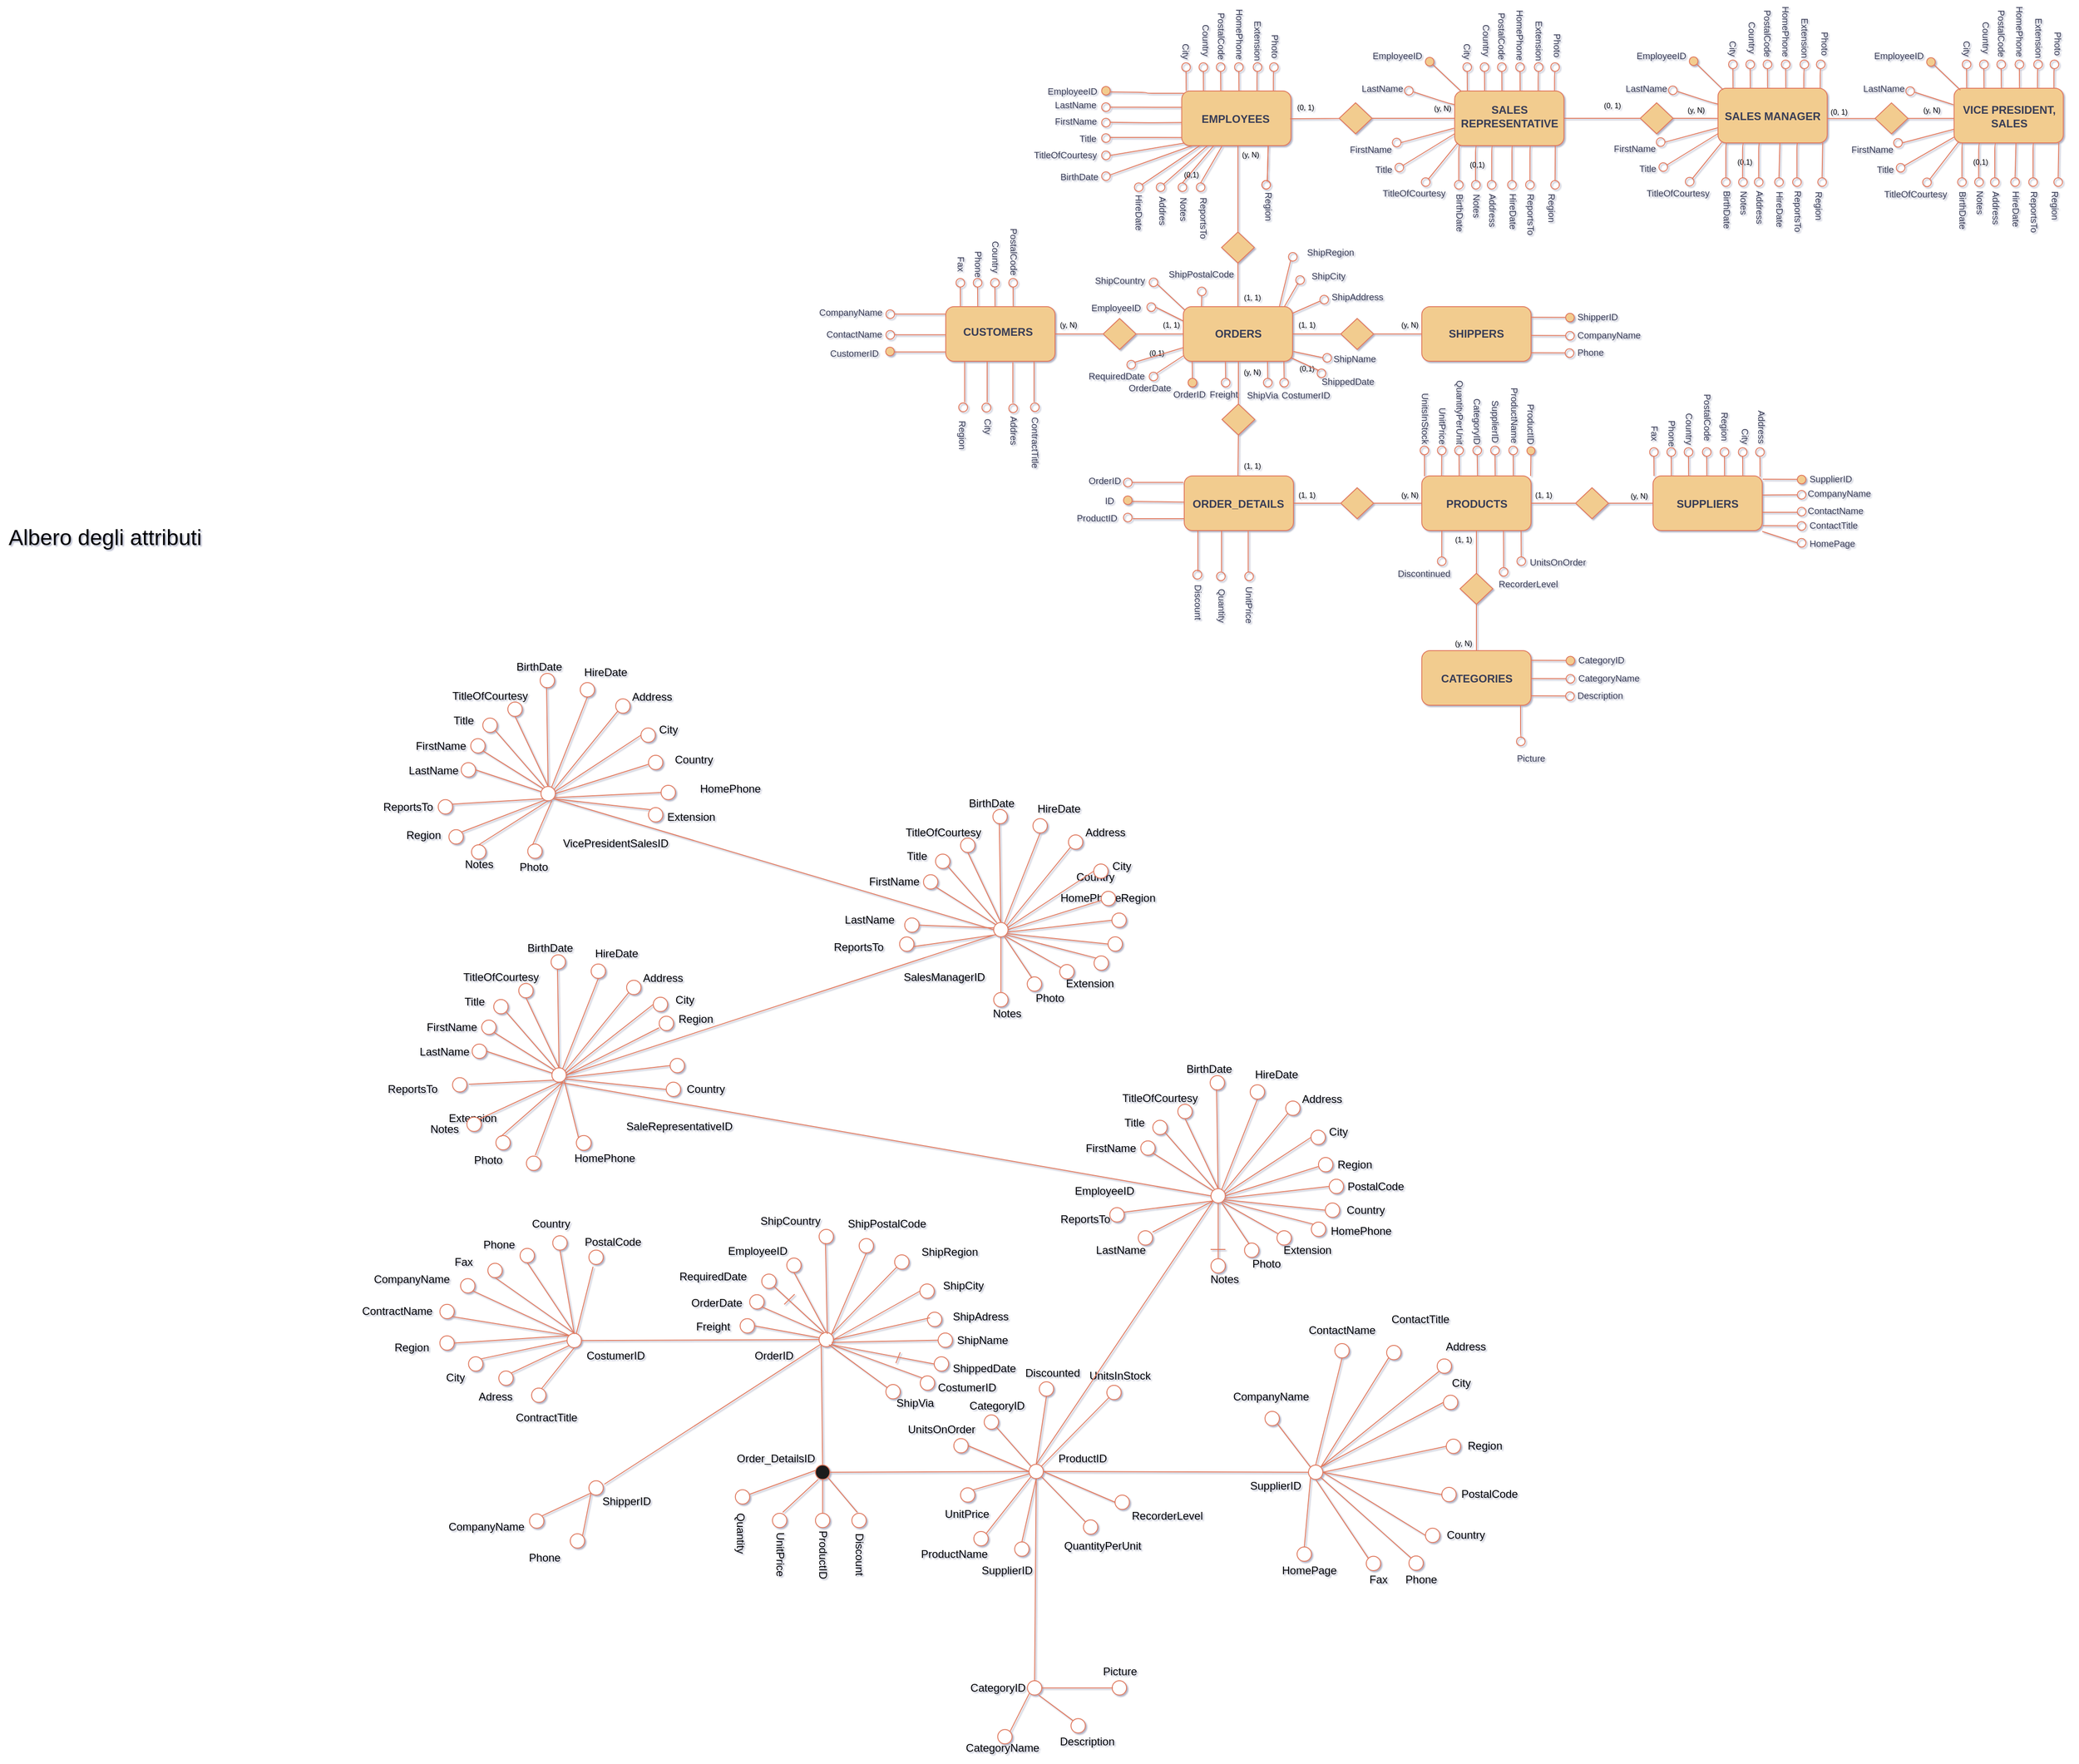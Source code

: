 <mxfile version="26.1.3">
  <diagram name="Page-1" id="pQnD01qU-HlEuqFlN4Ag">
    <mxGraphModel dx="4085" dy="2545" grid="0" gridSize="10" guides="1" tooltips="1" connect="1" arrows="1" fold="1" page="1" pageScale="1" pageWidth="1100" pageHeight="850" background="none" math="0" shadow="1">
      <root>
        <mxCell id="0" />
        <mxCell id="1" parent="0" />
        <mxCell id="7YxMxe-Lc4dA9CEWsSv--2" value="" style="rounded=1;whiteSpace=wrap;html=1;fillColor=#F2CC8F;fontColor=#393C56;strokeColor=#E07A5F;labelBackgroundColor=none;" parent="1" vertex="1">
          <mxGeometry x="14" y="287" width="120" height="60" as="geometry" />
        </mxCell>
        <mxCell id="7YxMxe-Lc4dA9CEWsSv--5" style="edgeStyle=orthogonalEdgeStyle;rounded=1;orthogonalLoop=1;jettySize=auto;html=1;exitX=1;exitY=0.5;exitDx=0;exitDy=0;entryX=0;entryY=0.5;entryDx=0;entryDy=0;endArrow=none;startFill=0;labelBackgroundColor=none;strokeColor=#E07A5F;fontColor=default;" parent="1" source="7YxMxe-Lc4dA9CEWsSv--2" target="7YxMxe-Lc4dA9CEWsSv--4" edge="1">
          <mxGeometry relative="1" as="geometry" />
        </mxCell>
        <mxCell id="7YxMxe-Lc4dA9CEWsSv--3" value="&lt;b&gt;CUSTOMERS&lt;/b&gt;" style="text;html=1;align=center;verticalAlign=middle;whiteSpace=wrap;rounded=1;labelBackgroundColor=none;fontColor=#393C56;" parent="1" vertex="1">
          <mxGeometry x="15" y="288" width="113" height="53" as="geometry" />
        </mxCell>
        <mxCell id="7YxMxe-Lc4dA9CEWsSv--4" value="" style="rhombus;whiteSpace=wrap;html=1;fillColor=#F2CC8F;strokeColor=#E07A5F;fontColor=#393C56;rounded=0;labelBackgroundColor=none;" parent="1" vertex="1">
          <mxGeometry x="187" y="300" width="36" height="34" as="geometry" />
        </mxCell>
        <mxCell id="7YxMxe-Lc4dA9CEWsSv--6" value="" style="rounded=1;whiteSpace=wrap;html=1;fillColor=#F2CC8F;fontColor=#393C56;strokeColor=#E07A5F;labelBackgroundColor=none;" parent="1" vertex="1">
          <mxGeometry x="275" y="287" width="120" height="60" as="geometry" />
        </mxCell>
        <mxCell id="7YxMxe-Lc4dA9CEWsSv--7" style="edgeStyle=orthogonalEdgeStyle;rounded=1;orthogonalLoop=1;jettySize=auto;html=1;entryX=0;entryY=0.5;entryDx=0;entryDy=0;endArrow=none;startFill=0;exitX=1;exitY=0.5;exitDx=0;exitDy=0;labelBackgroundColor=none;strokeColor=#E07A5F;fontColor=default;" parent="1" source="7YxMxe-Lc4dA9CEWsSv--6" target="7YxMxe-Lc4dA9CEWsSv--9" edge="1">
          <mxGeometry relative="1" as="geometry">
            <mxPoint x="469" y="433" as="sourcePoint" />
          </mxGeometry>
        </mxCell>
        <mxCell id="7YxMxe-Lc4dA9CEWsSv--22" style="edgeStyle=orthogonalEdgeStyle;rounded=1;orthogonalLoop=1;jettySize=auto;html=1;entryX=0.5;entryY=0;entryDx=0;entryDy=0;exitX=0.5;exitY=1;exitDx=0;exitDy=0;endArrow=none;startFill=0;labelBackgroundColor=none;strokeColor=#E07A5F;fontColor=default;" parent="1" edge="1">
          <mxGeometry relative="1" as="geometry">
            <mxPoint x="335.5" y="347" as="sourcePoint" />
            <mxPoint x="335.5" y="394" as="targetPoint" />
          </mxGeometry>
        </mxCell>
        <mxCell id="7YxMxe-Lc4dA9CEWsSv--8" value="&lt;b&gt;ORDERS&lt;/b&gt;" style="text;html=1;align=center;verticalAlign=middle;whiteSpace=wrap;rounded=1;labelBackgroundColor=none;fontColor=#393C56;" parent="1" vertex="1">
          <mxGeometry x="276" y="288" width="119" height="58" as="geometry" />
        </mxCell>
        <mxCell id="7YxMxe-Lc4dA9CEWsSv--9" value="" style="rhombus;whiteSpace=wrap;html=1;fillColor=#F2CC8F;strokeColor=#E07A5F;fontColor=#393C56;rounded=0;labelBackgroundColor=none;" parent="1" vertex="1">
          <mxGeometry x="448" y="300" width="36" height="34" as="geometry" />
        </mxCell>
        <mxCell id="7YxMxe-Lc4dA9CEWsSv--11" style="edgeStyle=orthogonalEdgeStyle;rounded=1;orthogonalLoop=1;jettySize=auto;html=1;exitX=1;exitY=0.5;exitDx=0;exitDy=0;endArrow=none;startFill=0;strokeWidth=1;endSize=6;labelBackgroundColor=none;strokeColor=#E07A5F;fontColor=default;" parent="1" source="7YxMxe-Lc4dA9CEWsSv--4" edge="1">
          <mxGeometry relative="1" as="geometry">
            <mxPoint x="228" y="320" as="sourcePoint" />
            <mxPoint x="275" y="317" as="targetPoint" />
          </mxGeometry>
        </mxCell>
        <mxCell id="7YxMxe-Lc4dA9CEWsSv--12" value="" style="rounded=1;whiteSpace=wrap;html=1;fillColor=#F2CC8F;fontColor=#393C56;strokeColor=#E07A5F;labelBackgroundColor=none;" parent="1" vertex="1">
          <mxGeometry x="537" y="287" width="120" height="60" as="geometry" />
        </mxCell>
        <mxCell id="7YxMxe-Lc4dA9CEWsSv--13" style="edgeStyle=orthogonalEdgeStyle;rounded=1;orthogonalLoop=1;jettySize=auto;html=1;exitX=1;exitY=0.5;exitDx=0;exitDy=0;endArrow=none;startFill=0;entryX=0;entryY=0.5;entryDx=0;entryDy=0;labelBackgroundColor=none;strokeColor=#E07A5F;fontColor=default;" parent="1" source="7YxMxe-Lc4dA9CEWsSv--9" target="7YxMxe-Lc4dA9CEWsSv--12" edge="1">
          <mxGeometry relative="1" as="geometry">
            <mxPoint x="494" y="365" as="targetPoint" />
          </mxGeometry>
        </mxCell>
        <mxCell id="7YxMxe-Lc4dA9CEWsSv--14" value="&lt;b&gt;SHIPPERS&lt;/b&gt;" style="text;html=1;align=center;verticalAlign=middle;whiteSpace=wrap;rounded=1;labelBackgroundColor=none;fontColor=#393C56;" parent="1" vertex="1">
          <mxGeometry x="536.5" y="287" width="120" height="59" as="geometry" />
        </mxCell>
        <mxCell id="7YxMxe-Lc4dA9CEWsSv--56" style="edgeStyle=orthogonalEdgeStyle;rounded=1;orthogonalLoop=1;jettySize=auto;html=1;exitX=0.5;exitY=1;exitDx=0;exitDy=0;entryX=0.5;entryY=0;entryDx=0;entryDy=0;endArrow=none;startFill=0;labelBackgroundColor=none;strokeColor=#E07A5F;fontColor=default;" parent="1" source="7YxMxe-Lc4dA9CEWsSv--15" target="7YxMxe-Lc4dA9CEWsSv--6" edge="1">
          <mxGeometry relative="1" as="geometry">
            <mxPoint x="315" y="239" as="sourcePoint" />
            <mxPoint x="315.5" y="288" as="targetPoint" />
            <Array as="points">
              <mxPoint x="335" y="270" />
              <mxPoint x="335" y="270" />
            </Array>
          </mxGeometry>
        </mxCell>
        <mxCell id="7YxMxe-Lc4dA9CEWsSv--57" style="edgeStyle=orthogonalEdgeStyle;rounded=1;orthogonalLoop=1;jettySize=auto;html=1;endArrow=none;startFill=0;labelBackgroundColor=none;strokeColor=#E07A5F;fontColor=default;exitX=0.5;exitY=0;exitDx=0;exitDy=0;" parent="1" source="7YxMxe-Lc4dA9CEWsSv--15" edge="1">
          <mxGeometry relative="1" as="geometry">
            <mxPoint x="335" y="110" as="targetPoint" />
            <mxPoint x="333" y="203" as="sourcePoint" />
            <Array as="points">
              <mxPoint x="335" y="110" />
            </Array>
          </mxGeometry>
        </mxCell>
        <mxCell id="7YxMxe-Lc4dA9CEWsSv--15" value="" style="rhombus;whiteSpace=wrap;html=1;fillColor=#F2CC8F;strokeColor=#E07A5F;fontColor=#393C56;rounded=0;labelBackgroundColor=none;" parent="1" vertex="1">
          <mxGeometry x="317" y="205" width="36" height="34" as="geometry" />
        </mxCell>
        <mxCell id="7YxMxe-Lc4dA9CEWsSv--17" value="" style="rounded=1;whiteSpace=wrap;html=1;fillColor=#F2CC8F;fontColor=#393C56;strokeColor=#E07A5F;labelBackgroundColor=none;" parent="1" vertex="1">
          <mxGeometry x="276" y="473" width="120" height="60" as="geometry" />
        </mxCell>
        <mxCell id="7YxMxe-Lc4dA9CEWsSv--31" style="edgeStyle=orthogonalEdgeStyle;rounded=1;orthogonalLoop=1;jettySize=auto;html=1;exitX=1;exitY=0.5;exitDx=0;exitDy=0;entryX=0;entryY=0.5;entryDx=0;entryDy=0;endArrow=none;startFill=0;labelBackgroundColor=none;strokeColor=#E07A5F;fontColor=default;" parent="1" source="7YxMxe-Lc4dA9CEWsSv--17" target="7YxMxe-Lc4dA9CEWsSv--29" edge="1">
          <mxGeometry relative="1" as="geometry" />
        </mxCell>
        <mxCell id="7YxMxe-Lc4dA9CEWsSv--18" value="&lt;b&gt;ORDER_DETAILS&lt;/b&gt;" style="text;html=1;align=center;verticalAlign=middle;whiteSpace=wrap;rounded=1;labelBackgroundColor=none;fontColor=#393C56;" parent="1" vertex="1">
          <mxGeometry x="276" y="475" width="119" height="58" as="geometry" />
        </mxCell>
        <mxCell id="7YxMxe-Lc4dA9CEWsSv--20" value="" style="rhombus;whiteSpace=wrap;html=1;fillColor=#F2CC8F;strokeColor=#E07A5F;fontColor=#393C56;rounded=0;labelBackgroundColor=none;" parent="1" vertex="1">
          <mxGeometry x="317.5" y="394" width="36" height="34" as="geometry" />
        </mxCell>
        <mxCell id="7YxMxe-Lc4dA9CEWsSv--49" style="edgeStyle=orthogonalEdgeStyle;rounded=1;orthogonalLoop=1;jettySize=auto;html=1;exitX=1;exitY=0.5;exitDx=0;exitDy=0;entryX=0;entryY=0.5;entryDx=0;entryDy=0;endArrow=none;startFill=0;labelBackgroundColor=none;strokeColor=#E07A5F;fontColor=default;" parent="1" source="7YxMxe-Lc4dA9CEWsSv--24" target="7YxMxe-Lc4dA9CEWsSv--40" edge="1">
          <mxGeometry relative="1" as="geometry" />
        </mxCell>
        <mxCell id="7YxMxe-Lc4dA9CEWsSv--24" value="" style="rounded=1;whiteSpace=wrap;html=1;fillColor=#F2CC8F;fontColor=#393C56;strokeColor=#E07A5F;labelBackgroundColor=none;" parent="1" vertex="1">
          <mxGeometry x="537" y="473" width="120" height="60" as="geometry" />
        </mxCell>
        <mxCell id="7YxMxe-Lc4dA9CEWsSv--25" value="&lt;b&gt;PRODUCTS&lt;/b&gt;" style="text;html=1;align=center;verticalAlign=middle;whiteSpace=wrap;rounded=1;labelBackgroundColor=none;fontColor=#393C56;" parent="1" vertex="1">
          <mxGeometry x="541.5" y="475" width="111" height="58" as="geometry" />
        </mxCell>
        <mxCell id="7YxMxe-Lc4dA9CEWsSv--29" value="" style="rhombus;whiteSpace=wrap;html=1;fillColor=#F2CC8F;strokeColor=#E07A5F;fontColor=#393C56;rounded=0;labelBackgroundColor=none;" parent="1" vertex="1">
          <mxGeometry x="448" y="486" width="36" height="34" as="geometry" />
        </mxCell>
        <mxCell id="7YxMxe-Lc4dA9CEWsSv--30" style="edgeStyle=orthogonalEdgeStyle;rounded=1;orthogonalLoop=1;jettySize=auto;html=1;exitX=1;exitY=0.5;exitDx=0;exitDy=0;endArrow=none;startFill=0;entryX=0;entryY=0.5;entryDx=0;entryDy=0;labelBackgroundColor=none;strokeColor=#E07A5F;fontColor=default;" parent="1" source="7YxMxe-Lc4dA9CEWsSv--29" edge="1">
          <mxGeometry relative="1" as="geometry">
            <mxPoint x="537" y="503" as="targetPoint" />
          </mxGeometry>
        </mxCell>
        <mxCell id="7YxMxe-Lc4dA9CEWsSv--32" value="" style="rounded=1;whiteSpace=wrap;html=1;fillColor=#F2CC8F;fontColor=#393C56;strokeColor=#E07A5F;labelBackgroundColor=none;" parent="1" vertex="1">
          <mxGeometry x="537" y="665" width="120" height="60" as="geometry" />
        </mxCell>
        <mxCell id="7YxMxe-Lc4dA9CEWsSv--33" value="&lt;b&gt;CATEGORIES&lt;/b&gt;" style="text;html=1;align=center;verticalAlign=middle;whiteSpace=wrap;rounded=1;labelBackgroundColor=none;fontColor=#393C56;" parent="1" vertex="1">
          <mxGeometry x="537.5" y="667" width="119" height="58" as="geometry" />
        </mxCell>
        <mxCell id="7YxMxe-Lc4dA9CEWsSv--34" style="edgeStyle=orthogonalEdgeStyle;rounded=1;orthogonalLoop=1;jettySize=auto;html=1;entryX=0.5;entryY=0;entryDx=0;entryDy=0;exitX=0.5;exitY=1;exitDx=0;exitDy=0;endArrow=none;startFill=0;labelBackgroundColor=none;strokeColor=#E07A5F;fontColor=default;" parent="1" edge="1">
          <mxGeometry relative="1" as="geometry">
            <mxPoint x="597" y="533" as="sourcePoint" />
            <mxPoint x="597" y="580" as="targetPoint" />
          </mxGeometry>
        </mxCell>
        <mxCell id="7YxMxe-Lc4dA9CEWsSv--38" style="edgeStyle=orthogonalEdgeStyle;rounded=1;orthogonalLoop=1;jettySize=auto;html=1;exitX=0.5;exitY=1;exitDx=0;exitDy=0;entryX=0.5;entryY=0;entryDx=0;entryDy=0;endArrow=none;startFill=0;labelBackgroundColor=none;strokeColor=#E07A5F;fontColor=default;" parent="1" source="7YxMxe-Lc4dA9CEWsSv--35" target="7YxMxe-Lc4dA9CEWsSv--32" edge="1">
          <mxGeometry relative="1" as="geometry" />
        </mxCell>
        <mxCell id="7YxMxe-Lc4dA9CEWsSv--35" value="" style="rhombus;whiteSpace=wrap;html=1;fillColor=#F2CC8F;strokeColor=#E07A5F;fontColor=#393C56;rounded=0;labelBackgroundColor=none;" parent="1" vertex="1">
          <mxGeometry x="579" y="580" width="36" height="34" as="geometry" />
        </mxCell>
        <mxCell id="7YxMxe-Lc4dA9CEWsSv--40" value="" style="rhombus;whiteSpace=wrap;html=1;fillColor=#F2CC8F;strokeColor=#E07A5F;fontColor=#393C56;rounded=0;labelBackgroundColor=none;" parent="1" vertex="1">
          <mxGeometry x="706" y="486" width="36" height="34" as="geometry" />
        </mxCell>
        <mxCell id="7YxMxe-Lc4dA9CEWsSv--41" value="" style="rounded=1;whiteSpace=wrap;html=1;fillColor=#F2CC8F;fontColor=#393C56;strokeColor=#E07A5F;labelBackgroundColor=none;" parent="1" vertex="1">
          <mxGeometry x="791" y="473" width="120" height="60" as="geometry" />
        </mxCell>
        <mxCell id="7YxMxe-Lc4dA9CEWsSv--43" value="&lt;b&gt;SUPPLIERS&lt;/b&gt;" style="text;html=1;align=center;verticalAlign=middle;whiteSpace=wrap;rounded=1;labelBackgroundColor=none;fontColor=#393C56;" parent="1" vertex="1">
          <mxGeometry x="791" y="475" width="120" height="58" as="geometry" />
        </mxCell>
        <mxCell id="7YxMxe-Lc4dA9CEWsSv--51" style="edgeStyle=orthogonalEdgeStyle;rounded=1;orthogonalLoop=1;jettySize=auto;html=1;endArrow=none;startFill=0;exitX=1;exitY=0.5;exitDx=0;exitDy=0;entryX=0;entryY=0.5;entryDx=0;entryDy=0;labelBackgroundColor=none;strokeColor=#E07A5F;fontColor=default;" parent="1" source="7YxMxe-Lc4dA9CEWsSv--40" target="7YxMxe-Lc4dA9CEWsSv--41" edge="1">
          <mxGeometry relative="1" as="geometry">
            <mxPoint x="749" y="504" as="sourcePoint" />
            <mxPoint x="760" y="473" as="targetPoint" />
          </mxGeometry>
        </mxCell>
        <mxCell id="7YxMxe-Lc4dA9CEWsSv--52" value="" style="rounded=1;whiteSpace=wrap;html=1;fillColor=#F2CC8F;fontColor=#393C56;strokeColor=#E07A5F;labelBackgroundColor=none;" parent="1" vertex="1">
          <mxGeometry x="273.25" y="50" width="120" height="60" as="geometry" />
        </mxCell>
        <mxCell id="7YxMxe-Lc4dA9CEWsSv--53" value="&lt;b&gt;EMPLOYEES&lt;/b&gt;" style="text;html=1;align=center;verticalAlign=middle;whiteSpace=wrap;rounded=1;labelBackgroundColor=none;fontColor=#393C56;" parent="1" vertex="1">
          <mxGeometry x="273.25" y="51" width="119" height="59" as="geometry" />
        </mxCell>
        <mxCell id="7YxMxe-Lc4dA9CEWsSv--54" style="edgeStyle=orthogonalEdgeStyle;rounded=1;orthogonalLoop=1;jettySize=auto;html=1;entryX=0.5;entryY=0;entryDx=0;entryDy=0;endArrow=none;startFill=0;exitX=0.5;exitY=1;exitDx=0;exitDy=0;labelBackgroundColor=none;strokeColor=#E07A5F;fontColor=default;" parent="1" source="7YxMxe-Lc4dA9CEWsSv--20" edge="1">
          <mxGeometry relative="1" as="geometry">
            <mxPoint x="363" y="447" as="sourcePoint" />
            <mxPoint x="335" y="473" as="targetPoint" />
          </mxGeometry>
        </mxCell>
        <mxCell id="7YxMxe-Lc4dA9CEWsSv--59" style="edgeStyle=orthogonalEdgeStyle;rounded=1;orthogonalLoop=1;jettySize=auto;html=1;endArrow=none;startFill=0;labelBackgroundColor=none;strokeColor=#E07A5F;fontColor=default;entryX=0;entryY=0.5;entryDx=0;entryDy=0;exitX=1;exitY=0.5;exitDx=0;exitDy=0;" parent="1" source="7YxMxe-Lc4dA9CEWsSv--58" edge="1" target="U749d0VeEZWJ00VS8YV3-32">
          <mxGeometry relative="1" as="geometry">
            <mxPoint x="698.63" y="80.495" as="targetPoint" />
            <Array as="points">
              <mxPoint x="556" y="80" />
            </Array>
            <mxPoint x="601" y="83" as="sourcePoint" />
          </mxGeometry>
        </mxCell>
        <mxCell id="7YxMxe-Lc4dA9CEWsSv--61" style="edgeStyle=orthogonalEdgeStyle;rounded=1;orthogonalLoop=1;jettySize=auto;html=1;endArrow=none;startFill=0;labelBackgroundColor=none;strokeColor=#E07A5F;fontColor=default;entryX=1;entryY=0.5;entryDx=0;entryDy=0;exitX=0;exitY=0.5;exitDx=0;exitDy=0;" parent="1" edge="1" target="7YxMxe-Lc4dA9CEWsSv--53" source="7YxMxe-Lc4dA9CEWsSv--58">
          <mxGeometry relative="1" as="geometry">
            <mxPoint x="478.837" y="114.071" as="sourcePoint" />
            <mxPoint x="402.001" y="101.971" as="targetPoint" />
            <Array as="points">
              <mxPoint x="479" y="80" />
            </Array>
          </mxGeometry>
        </mxCell>
        <mxCell id="7YxMxe-Lc4dA9CEWsSv--58" value="" style="rhombus;whiteSpace=wrap;html=1;fillColor=#F2CC8F;strokeColor=#E07A5F;fontColor=#393C56;rounded=0;labelBackgroundColor=none;" parent="1" vertex="1">
          <mxGeometry x="446.25" y="63" width="36" height="34" as="geometry" />
        </mxCell>
        <mxCell id="pfHl_D0cqqhMRKBY-0s6-2" style="edgeStyle=orthogonalEdgeStyle;rounded=1;orthogonalLoop=1;jettySize=auto;html=1;exitX=1;exitY=0.5;exitDx=0;exitDy=0;endArrow=none;startFill=0;labelBackgroundColor=none;strokeColor=#E07A5F;fontColor=default;" parent="1" edge="1">
          <mxGeometry relative="1" as="geometry">
            <mxPoint x="695" y="299" as="targetPoint" />
            <mxPoint x="657" y="298.66" as="sourcePoint" />
          </mxGeometry>
        </mxCell>
        <mxCell id="pfHl_D0cqqhMRKBY-0s6-3" value="" style="ellipse;whiteSpace=wrap;html=1;aspect=fixed;fillStyle=auto;fillColor=#F2CC8F;rounded=1;labelBackgroundColor=none;strokeColor=#E07A5F;fontColor=#393C56;" parent="1" vertex="1">
          <mxGeometry x="695" y="294.25" width="9.5" height="9.5" as="geometry" />
        </mxCell>
        <mxCell id="pfHl_D0cqqhMRKBY-0s6-4" value="&lt;font style=&quot;font-size: 10px;&quot;&gt;ShipperID&lt;/font&gt;" style="text;html=1;align=left;verticalAlign=middle;whiteSpace=wrap;rounded=1;labelBackgroundColor=none;fontColor=#393C56;" parent="1" vertex="1">
          <mxGeometry x="706" y="288" width="55" height="20" as="geometry" />
        </mxCell>
        <mxCell id="pfHl_D0cqqhMRKBY-0s6-7" style="edgeStyle=orthogonalEdgeStyle;rounded=1;orthogonalLoop=1;jettySize=auto;html=1;exitX=1;exitY=0.5;exitDx=0;exitDy=0;endArrow=none;startFill=0;labelBackgroundColor=none;strokeColor=#E07A5F;fontColor=default;" parent="1" edge="1">
          <mxGeometry relative="1" as="geometry">
            <mxPoint x="695" y="319" as="targetPoint" />
            <mxPoint x="657" y="318.66" as="sourcePoint" />
          </mxGeometry>
        </mxCell>
        <mxCell id="pfHl_D0cqqhMRKBY-0s6-8" value="" style="ellipse;whiteSpace=wrap;html=1;aspect=fixed;fillStyle=auto;fillColor=none;rounded=1;labelBackgroundColor=none;strokeColor=#E07A5F;fontColor=#393C56;" parent="1" vertex="1">
          <mxGeometry x="695" y="314.25" width="9.5" height="9.5" as="geometry" />
        </mxCell>
        <mxCell id="pfHl_D0cqqhMRKBY-0s6-9" value="&lt;font style=&quot;font-size: 10px;&quot;&gt;CompanyName&lt;/font&gt;" style="text;html=1;align=left;verticalAlign=middle;whiteSpace=wrap;rounded=1;labelBackgroundColor=none;fontColor=#393C56;" parent="1" vertex="1">
          <mxGeometry x="706" y="308" width="83" height="20" as="geometry" />
        </mxCell>
        <mxCell id="pfHl_D0cqqhMRKBY-0s6-10" style="edgeStyle=orthogonalEdgeStyle;rounded=1;orthogonalLoop=1;jettySize=auto;html=1;exitX=1;exitY=0.5;exitDx=0;exitDy=0;endArrow=none;startFill=0;labelBackgroundColor=none;strokeColor=#E07A5F;fontColor=default;" parent="1" edge="1">
          <mxGeometry relative="1" as="geometry">
            <mxPoint x="694.5" y="338" as="targetPoint" />
            <mxPoint x="656.5" y="337.66" as="sourcePoint" />
          </mxGeometry>
        </mxCell>
        <mxCell id="pfHl_D0cqqhMRKBY-0s6-11" value="" style="ellipse;whiteSpace=wrap;html=1;aspect=fixed;fillStyle=auto;fillColor=none;rounded=1;labelBackgroundColor=none;strokeColor=#E07A5F;fontColor=#393C56;" parent="1" vertex="1">
          <mxGeometry x="694.5" y="333.25" width="9.5" height="9.5" as="geometry" />
        </mxCell>
        <mxCell id="pfHl_D0cqqhMRKBY-0s6-12" value="&lt;font style=&quot;font-size: 10px;&quot;&gt;Phone&lt;/font&gt;" style="text;html=1;align=left;verticalAlign=middle;whiteSpace=wrap;rounded=1;labelBackgroundColor=none;fontColor=#393C56;" parent="1" vertex="1">
          <mxGeometry x="705.5" y="327" width="83" height="20" as="geometry" />
        </mxCell>
        <mxCell id="SrtwPpC1gsoqzBfQOtsC-4" style="edgeStyle=orthogonalEdgeStyle;rounded=1;orthogonalLoop=1;jettySize=auto;html=1;exitX=1;exitY=0.5;exitDx=0;exitDy=0;endArrow=none;startFill=0;labelBackgroundColor=none;strokeColor=#E07A5F;fontColor=default;" parent="1" edge="1">
          <mxGeometry relative="1" as="geometry">
            <mxPoint x="695.5" y="676" as="targetPoint" />
            <mxPoint x="657.5" y="675.66" as="sourcePoint" />
          </mxGeometry>
        </mxCell>
        <mxCell id="SrtwPpC1gsoqzBfQOtsC-5" value="" style="ellipse;whiteSpace=wrap;html=1;aspect=fixed;fillStyle=auto;fillColor=#F2CC8F;rounded=1;labelBackgroundColor=none;strokeColor=#E07A5F;fontColor=#393C56;" parent="1" vertex="1">
          <mxGeometry x="695.5" y="671.25" width="9.5" height="9.5" as="geometry" />
        </mxCell>
        <mxCell id="SrtwPpC1gsoqzBfQOtsC-6" value="&lt;font style=&quot;font-size: 10px;&quot;&gt;CategoryID&lt;/font&gt;" style="text;html=1;align=left;verticalAlign=middle;whiteSpace=wrap;rounded=1;labelBackgroundColor=none;fontColor=#393C56;" parent="1" vertex="1">
          <mxGeometry x="706.5" y="665" width="55" height="20" as="geometry" />
        </mxCell>
        <mxCell id="SrtwPpC1gsoqzBfQOtsC-7" style="edgeStyle=orthogonalEdgeStyle;rounded=1;orthogonalLoop=1;jettySize=auto;html=1;exitX=1;exitY=0.5;exitDx=0;exitDy=0;endArrow=none;startFill=0;labelBackgroundColor=none;strokeColor=#E07A5F;fontColor=default;" parent="1" edge="1">
          <mxGeometry relative="1" as="geometry">
            <mxPoint x="695.5" y="696" as="targetPoint" />
            <mxPoint x="657.5" y="695.66" as="sourcePoint" />
          </mxGeometry>
        </mxCell>
        <mxCell id="SrtwPpC1gsoqzBfQOtsC-8" value="" style="ellipse;whiteSpace=wrap;html=1;aspect=fixed;fillStyle=auto;fillColor=none;rounded=1;labelBackgroundColor=none;strokeColor=#E07A5F;fontColor=#393C56;" parent="1" vertex="1">
          <mxGeometry x="695.5" y="691.25" width="9.5" height="9.5" as="geometry" />
        </mxCell>
        <mxCell id="SrtwPpC1gsoqzBfQOtsC-9" value="&lt;font style=&quot;font-size: 10px;&quot;&gt;CategoryName&lt;/font&gt;" style="text;html=1;align=left;verticalAlign=middle;whiteSpace=wrap;rounded=1;labelBackgroundColor=none;fontColor=#393C56;" parent="1" vertex="1">
          <mxGeometry x="706.5" y="685" width="83" height="20" as="geometry" />
        </mxCell>
        <mxCell id="SrtwPpC1gsoqzBfQOtsC-10" style="edgeStyle=orthogonalEdgeStyle;rounded=1;orthogonalLoop=1;jettySize=auto;html=1;exitX=1;exitY=0.5;exitDx=0;exitDy=0;endArrow=none;startFill=0;labelBackgroundColor=none;strokeColor=#E07A5F;fontColor=default;" parent="1" edge="1">
          <mxGeometry relative="1" as="geometry">
            <mxPoint x="695" y="715" as="targetPoint" />
            <mxPoint x="657" y="714.66" as="sourcePoint" />
          </mxGeometry>
        </mxCell>
        <mxCell id="SrtwPpC1gsoqzBfQOtsC-11" value="" style="ellipse;whiteSpace=wrap;html=1;aspect=fixed;fillStyle=auto;fillColor=none;rounded=1;labelBackgroundColor=none;strokeColor=#E07A5F;fontColor=#393C56;" parent="1" vertex="1">
          <mxGeometry x="695" y="710.25" width="9.5" height="9.5" as="geometry" />
        </mxCell>
        <mxCell id="SrtwPpC1gsoqzBfQOtsC-12" value="&lt;font style=&quot;font-size: 10px;&quot;&gt;Description&lt;/font&gt;" style="text;html=1;align=left;verticalAlign=middle;whiteSpace=wrap;rounded=1;labelBackgroundColor=none;fontColor=#393C56;" parent="1" vertex="1">
          <mxGeometry x="706" y="704" width="83" height="20" as="geometry" />
        </mxCell>
        <mxCell id="SrtwPpC1gsoqzBfQOtsC-21" value="" style="ellipse;whiteSpace=wrap;html=1;aspect=fixed;fillStyle=auto;fillColor=none;labelPosition=right;verticalLabelPosition=middle;align=left;verticalAlign=middle;textDirection=ltr;rounded=1;labelBackgroundColor=none;strokeColor=#E07A5F;fontColor=#393C56;" parent="1" vertex="1">
          <mxGeometry x="641" y="760" width="9.5" height="9.5" as="geometry" />
        </mxCell>
        <mxCell id="SrtwPpC1gsoqzBfQOtsC-22" style="edgeStyle=orthogonalEdgeStyle;rounded=1;orthogonalLoop=1;jettySize=auto;html=1;exitX=1;exitY=0.5;exitDx=0;exitDy=0;endArrow=none;startFill=0;labelBackgroundColor=none;strokeColor=#E07A5F;fontColor=default;" parent="1" edge="1">
          <mxGeometry relative="1" as="geometry">
            <mxPoint x="646.5" y="760.34" as="targetPoint" />
            <mxPoint x="645.5" y="725.0" as="sourcePoint" />
            <Array as="points">
              <mxPoint x="645.5" y="760.34" />
            </Array>
          </mxGeometry>
        </mxCell>
        <mxCell id="SrtwPpC1gsoqzBfQOtsC-24" value="" style="ellipse;whiteSpace=wrap;html=1;aspect=fixed;fillStyle=auto;fillColor=#F2CC8F;rounded=1;labelBackgroundColor=none;strokeColor=#E07A5F;fontColor=#393C56;" parent="1" vertex="1">
          <mxGeometry x="185.25" y="45" width="9.5" height="9.5" as="geometry" />
        </mxCell>
        <mxCell id="SrtwPpC1gsoqzBfQOtsC-25" value="&lt;font style=&quot;font-size: 10px;&quot;&gt;EmployeeID&lt;/font&gt;" style="text;html=1;align=left;verticalAlign=middle;whiteSpace=wrap;rounded=1;labelBackgroundColor=none;fontColor=#393C56;" parent="1" vertex="1">
          <mxGeometry x="124.25" y="39.75" width="55" height="20" as="geometry" />
        </mxCell>
        <mxCell id="SrtwPpC1gsoqzBfQOtsC-26" style="edgeStyle=orthogonalEdgeStyle;rounded=1;orthogonalLoop=1;jettySize=auto;html=1;exitX=1;exitY=0.5;exitDx=0;exitDy=0;endArrow=none;startFill=0;labelBackgroundColor=none;strokeColor=#E07A5F;fontColor=default;" parent="1" source="SrtwPpC1gsoqzBfQOtsC-27" edge="1">
          <mxGeometry relative="1" as="geometry">
            <mxPoint x="273.25" y="67.92" as="targetPoint" />
            <mxPoint x="235.25" y="67.58" as="sourcePoint" />
          </mxGeometry>
        </mxCell>
        <mxCell id="SrtwPpC1gsoqzBfQOtsC-27" value="" style="ellipse;whiteSpace=wrap;html=1;aspect=fixed;fillStyle=auto;fillColor=none;rounded=1;labelBackgroundColor=none;strokeColor=#E07A5F;fontColor=#393C56;" parent="1" vertex="1">
          <mxGeometry x="185.25" y="63" width="9.5" height="9.5" as="geometry" />
        </mxCell>
        <mxCell id="SrtwPpC1gsoqzBfQOtsC-28" value="&lt;font style=&quot;font-size: 10px;&quot;&gt;LastName&lt;/font&gt;" style="text;html=1;align=left;verticalAlign=middle;whiteSpace=wrap;rounded=1;labelBackgroundColor=none;fontColor=#393C56;" parent="1" vertex="1">
          <mxGeometry x="132.25" y="54.5" width="53" height="20" as="geometry" />
        </mxCell>
        <mxCell id="SrtwPpC1gsoqzBfQOtsC-29" style="edgeStyle=orthogonalEdgeStyle;rounded=1;orthogonalLoop=1;jettySize=auto;html=1;exitX=1;exitY=0.5;exitDx=0;exitDy=0;endArrow=none;startFill=0;labelBackgroundColor=none;strokeColor=#E07A5F;fontColor=default;" parent="1" edge="1">
          <mxGeometry relative="1" as="geometry">
            <mxPoint x="273.25" y="84.58" as="targetPoint" />
            <mxPoint x="194.75" y="84.41" as="sourcePoint" />
          </mxGeometry>
        </mxCell>
        <mxCell id="SrtwPpC1gsoqzBfQOtsC-30" value="" style="ellipse;whiteSpace=wrap;html=1;aspect=fixed;fillStyle=auto;fillColor=none;rounded=1;labelBackgroundColor=none;strokeColor=#E07A5F;fontColor=#393C56;" parent="1" vertex="1">
          <mxGeometry x="185.25" y="80" width="9.5" height="9.5" as="geometry" />
        </mxCell>
        <mxCell id="SrtwPpC1gsoqzBfQOtsC-31" value="&lt;font style=&quot;font-size: 10px;&quot;&gt;FirstName&lt;/font&gt;" style="text;html=1;align=left;verticalAlign=middle;whiteSpace=wrap;rounded=1;labelBackgroundColor=none;fontColor=#393C56;" parent="1" vertex="1">
          <mxGeometry x="132.25" y="72.5" width="36" height="20" as="geometry" />
        </mxCell>
        <mxCell id="SrtwPpC1gsoqzBfQOtsC-34" style="edgeStyle=orthogonalEdgeStyle;rounded=1;orthogonalLoop=1;jettySize=auto;html=1;exitX=1;exitY=0.5;exitDx=0;exitDy=0;endArrow=none;startFill=0;labelBackgroundColor=none;strokeColor=#E07A5F;fontColor=default;" parent="1" edge="1">
          <mxGeometry relative="1" as="geometry">
            <mxPoint x="273.25" y="101.17" as="targetPoint" />
            <mxPoint x="194.75" y="101" as="sourcePoint" />
            <Array as="points">
              <mxPoint x="233.25" y="101" />
            </Array>
          </mxGeometry>
        </mxCell>
        <mxCell id="SrtwPpC1gsoqzBfQOtsC-35" value="" style="ellipse;whiteSpace=wrap;html=1;aspect=fixed;fillStyle=auto;fillColor=none;rounded=1;labelBackgroundColor=none;strokeColor=#E07A5F;fontColor=#393C56;" parent="1" vertex="1">
          <mxGeometry x="185.25" y="97" width="9.5" height="9.5" as="geometry" />
        </mxCell>
        <mxCell id="SrtwPpC1gsoqzBfQOtsC-36" style="rounded=1;orthogonalLoop=1;jettySize=auto;html=1;exitX=1;exitY=0.5;exitDx=0;exitDy=0;endArrow=none;startFill=0;entryX=0.024;entryY=0.953;entryDx=0;entryDy=0;labelBackgroundColor=none;strokeColor=#E07A5F;fontColor=default;entryPerimeter=0;" parent="1" source="SrtwPpC1gsoqzBfQOtsC-37" target="7YxMxe-Lc4dA9CEWsSv--53" edge="1">
          <mxGeometry relative="1" as="geometry">
            <mxPoint x="273.25" y="124.92" as="targetPoint" />
            <mxPoint x="235.25" y="124.58" as="sourcePoint" />
          </mxGeometry>
        </mxCell>
        <mxCell id="SrtwPpC1gsoqzBfQOtsC-37" value="" style="ellipse;whiteSpace=wrap;html=1;aspect=fixed;fillStyle=auto;fillColor=none;rounded=1;labelBackgroundColor=none;strokeColor=#E07A5F;fontColor=#393C56;" parent="1" vertex="1">
          <mxGeometry x="185.25" y="116" width="9.5" height="9.5" as="geometry" />
        </mxCell>
        <mxCell id="SrtwPpC1gsoqzBfQOtsC-40" style="edgeStyle=orthogonalEdgeStyle;rounded=1;orthogonalLoop=1;jettySize=auto;html=1;endArrow=none;startFill=0;labelBackgroundColor=none;strokeColor=#E07A5F;fontColor=default;entryX=0.018;entryY=0.026;entryDx=0;entryDy=0;entryPerimeter=0;" parent="1" edge="1" target="7YxMxe-Lc4dA9CEWsSv--53">
          <mxGeometry relative="1" as="geometry">
            <mxPoint x="273.25" y="51" as="targetPoint" />
            <mxPoint x="195.25" y="51" as="sourcePoint" />
          </mxGeometry>
        </mxCell>
        <mxCell id="SrtwPpC1gsoqzBfQOtsC-43" style="rounded=1;orthogonalLoop=1;jettySize=auto;html=1;endArrow=none;startFill=0;entryX=0.096;entryY=1.003;entryDx=0;entryDy=0;entryPerimeter=0;exitX=1;exitY=0;exitDx=0;exitDy=0;labelBackgroundColor=none;strokeColor=#E07A5F;fontColor=default;" parent="1" edge="1">
          <mxGeometry relative="1" as="geometry">
            <mxPoint x="284.674" y="109.997" as="targetPoint" />
            <mxPoint x="194.749" y="142.211" as="sourcePoint" />
          </mxGeometry>
        </mxCell>
        <mxCell id="SrtwPpC1gsoqzBfQOtsC-44" value="" style="ellipse;whiteSpace=wrap;html=1;aspect=fixed;fillStyle=auto;fillColor=none;rounded=1;labelBackgroundColor=none;strokeColor=#E07A5F;fontColor=#393C56;" parent="1" vertex="1">
          <mxGeometry x="185.25" y="138.82" width="9.5" height="9.5" as="geometry" />
        </mxCell>
        <mxCell id="SrtwPpC1gsoqzBfQOtsC-45" style="rounded=1;orthogonalLoop=1;jettySize=auto;html=1;exitX=1;exitY=0.5;exitDx=0;exitDy=0;endArrow=none;startFill=0;entryX=0.164;entryY=1.003;entryDx=0;entryDy=0;entryPerimeter=0;labelBackgroundColor=none;strokeColor=#E07A5F;fontColor=default;" parent="1" target="7YxMxe-Lc4dA9CEWsSv--52" edge="1">
          <mxGeometry relative="1" as="geometry">
            <mxPoint x="300.218" y="109.998" as="targetPoint" />
            <mxPoint x="229.25" y="153.04" as="sourcePoint" />
          </mxGeometry>
        </mxCell>
        <mxCell id="SrtwPpC1gsoqzBfQOtsC-46" value="" style="ellipse;whiteSpace=wrap;html=1;aspect=fixed;fillStyle=auto;fillColor=none;rounded=1;labelBackgroundColor=none;strokeColor=#E07A5F;fontColor=#393C56;" parent="1" vertex="1">
          <mxGeometry x="221.25" y="151" width="9.5" height="9.5" as="geometry" />
        </mxCell>
        <mxCell id="SrtwPpC1gsoqzBfQOtsC-47" style="rounded=1;orthogonalLoop=1;jettySize=auto;html=1;endArrow=none;startFill=0;entryX=0.238;entryY=1;entryDx=0;entryDy=0;entryPerimeter=0;exitX=1;exitY=0;exitDx=0;exitDy=0;labelBackgroundColor=none;strokeColor=#E07A5F;fontColor=default;" parent="1" source="SrtwPpC1gsoqzBfQOtsC-48" target="7YxMxe-Lc4dA9CEWsSv--53" edge="1">
          <mxGeometry relative="1" as="geometry">
            <mxPoint x="320.75" y="137.55" as="targetPoint" />
            <mxPoint x="279.25" y="156" as="sourcePoint" />
          </mxGeometry>
        </mxCell>
        <mxCell id="SrtwPpC1gsoqzBfQOtsC-48" value="" style="ellipse;whiteSpace=wrap;html=1;aspect=fixed;fillStyle=auto;fillColor=none;rounded=1;labelBackgroundColor=none;strokeColor=#E07A5F;fontColor=#393C56;" parent="1" vertex="1">
          <mxGeometry x="245.25" y="151" width="9.5" height="9.5" as="geometry" />
        </mxCell>
        <mxCell id="SrtwPpC1gsoqzBfQOtsC-49" value="&lt;font style=&quot;font-size: 10px;&quot;&gt;Title&lt;/font&gt;" style="text;html=1;align=left;verticalAlign=middle;whiteSpace=wrap;rounded=1;labelBackgroundColor=none;fontColor=#393C56;" parent="1" vertex="1">
          <mxGeometry x="158.75" y="91.75" width="36" height="20" as="geometry" />
        </mxCell>
        <mxCell id="SrtwPpC1gsoqzBfQOtsC-50" value="&lt;span style=&quot;font-size: 10px;&quot;&gt;TitleOfCourtesy&lt;/span&gt;" style="text;whiteSpace=wrap;html=1;rounded=1;labelBackgroundColor=none;fontColor=#393C56;" parent="1" vertex="1">
          <mxGeometry x="109.25" y="106" width="47" height="10" as="geometry" />
        </mxCell>
        <mxCell id="SrtwPpC1gsoqzBfQOtsC-53" value="&lt;font style=&quot;font-size: 10px;&quot;&gt;BirthDate&lt;/font&gt;" style="text;html=1;align=left;verticalAlign=middle;whiteSpace=wrap;rounded=1;labelBackgroundColor=none;fontColor=#393C56;" parent="1" vertex="1">
          <mxGeometry x="138.25" y="133.57" width="36" height="20" as="geometry" />
        </mxCell>
        <mxCell id="SrtwPpC1gsoqzBfQOtsC-54" value="&lt;font style=&quot;font-size: 10px;&quot;&gt;HireDate&lt;/font&gt;" style="text;html=1;align=left;verticalAlign=middle;whiteSpace=wrap;rounded=1;textDirection=vertical-lr;labelBackgroundColor=none;fontColor=#393C56;" parent="1" vertex="1">
          <mxGeometry x="216" y="173.5" width="36" height="20" as="geometry" />
        </mxCell>
        <mxCell id="SrtwPpC1gsoqzBfQOtsC-55" value="&lt;font style=&quot;font-size: 10px;&quot;&gt;Addres&lt;/font&gt;" style="text;html=1;align=left;verticalAlign=middle;whiteSpace=wrap;rounded=1;textDirection=vertical-lr;labelBackgroundColor=none;fontColor=#393C56;" parent="1" vertex="1">
          <mxGeometry x="242" y="171.5" width="36" height="20" as="geometry" />
        </mxCell>
        <mxCell id="SrtwPpC1gsoqzBfQOtsC-56" style="edgeStyle=orthogonalEdgeStyle;rounded=1;orthogonalLoop=1;jettySize=auto;html=1;endArrow=none;startFill=0;exitX=0.5;exitY=1;exitDx=0;exitDy=0;labelBackgroundColor=none;strokeColor=#E07A5F;fontColor=default;" parent="1" source="SrtwPpC1gsoqzBfQOtsC-57" edge="1">
          <mxGeometry relative="1" as="geometry">
            <mxPoint x="278.13" y="50" as="targetPoint" />
            <mxPoint x="278.25" y="30" as="sourcePoint" />
            <Array as="points" />
          </mxGeometry>
        </mxCell>
        <mxCell id="SrtwPpC1gsoqzBfQOtsC-57" value="" style="ellipse;whiteSpace=wrap;html=1;aspect=fixed;fillStyle=auto;fillColor=none;rounded=1;labelBackgroundColor=none;strokeColor=#E07A5F;fontColor=#393C56;" parent="1" vertex="1">
          <mxGeometry x="273.25" y="19" width="9.5" height="9.5" as="geometry" />
        </mxCell>
        <mxCell id="SrtwPpC1gsoqzBfQOtsC-60" value="&lt;font&gt;City&lt;/font&gt;" style="text;html=1;align=left;verticalAlign=middle;whiteSpace=wrap;rounded=1;textDirection=vertical-rl;fontSize=10;labelBackgroundColor=none;fontColor=#393C56;" parent="1" vertex="1">
          <mxGeometry x="269.25" y="-3" width="28" height="20" as="geometry" />
        </mxCell>
        <mxCell id="SrtwPpC1gsoqzBfQOtsC-64" style="edgeStyle=orthogonalEdgeStyle;rounded=1;orthogonalLoop=1;jettySize=auto;html=1;endArrow=none;startFill=0;exitX=0.5;exitY=1;exitDx=0;exitDy=0;labelBackgroundColor=none;strokeColor=#E07A5F;fontColor=default;" parent="1" source="SrtwPpC1gsoqzBfQOtsC-65" edge="1">
          <mxGeometry relative="1" as="geometry">
            <mxPoint x="297.13" y="50" as="targetPoint" />
            <mxPoint x="297.25" y="30" as="sourcePoint" />
            <Array as="points" />
          </mxGeometry>
        </mxCell>
        <mxCell id="SrtwPpC1gsoqzBfQOtsC-65" value="" style="ellipse;whiteSpace=wrap;html=1;aspect=fixed;fillStyle=auto;fillColor=none;rounded=1;labelBackgroundColor=none;strokeColor=#E07A5F;fontColor=#393C56;" parent="1" vertex="1">
          <mxGeometry x="292.25" y="19" width="9.5" height="9.5" as="geometry" />
        </mxCell>
        <mxCell id="SrtwPpC1gsoqzBfQOtsC-66" style="edgeStyle=orthogonalEdgeStyle;rounded=1;orthogonalLoop=1;jettySize=auto;html=1;endArrow=none;startFill=0;exitX=0.5;exitY=1;exitDx=0;exitDy=0;labelBackgroundColor=none;strokeColor=#E07A5F;fontColor=default;" parent="1" source="SrtwPpC1gsoqzBfQOtsC-67" edge="1">
          <mxGeometry relative="1" as="geometry">
            <mxPoint x="316.13" y="50" as="targetPoint" />
            <mxPoint x="316.25" y="30" as="sourcePoint" />
            <Array as="points" />
          </mxGeometry>
        </mxCell>
        <mxCell id="SrtwPpC1gsoqzBfQOtsC-67" value="" style="ellipse;whiteSpace=wrap;html=1;aspect=fixed;fillStyle=auto;fillColor=none;rounded=1;labelBackgroundColor=none;strokeColor=#E07A5F;fontColor=#393C56;" parent="1" vertex="1">
          <mxGeometry x="311.25" y="19" width="9.5" height="9.5" as="geometry" />
        </mxCell>
        <mxCell id="SrtwPpC1gsoqzBfQOtsC-68" style="edgeStyle=orthogonalEdgeStyle;rounded=1;orthogonalLoop=1;jettySize=auto;html=1;endArrow=none;startFill=0;exitX=0.5;exitY=1;exitDx=0;exitDy=0;labelBackgroundColor=none;strokeColor=#E07A5F;fontColor=default;" parent="1" source="SrtwPpC1gsoqzBfQOtsC-69" edge="1">
          <mxGeometry relative="1" as="geometry">
            <mxPoint x="336.13" y="50" as="targetPoint" />
            <mxPoint x="336.25" y="30" as="sourcePoint" />
            <Array as="points" />
          </mxGeometry>
        </mxCell>
        <mxCell id="SrtwPpC1gsoqzBfQOtsC-69" value="" style="ellipse;whiteSpace=wrap;html=1;aspect=fixed;fillStyle=auto;fillColor=none;rounded=1;labelBackgroundColor=none;strokeColor=#E07A5F;fontColor=#393C56;" parent="1" vertex="1">
          <mxGeometry x="331.25" y="19" width="9.5" height="9.5" as="geometry" />
        </mxCell>
        <mxCell id="SrtwPpC1gsoqzBfQOtsC-70" style="edgeStyle=orthogonalEdgeStyle;rounded=1;orthogonalLoop=1;jettySize=auto;html=1;endArrow=none;startFill=0;exitX=0.5;exitY=1;exitDx=0;exitDy=0;labelBackgroundColor=none;strokeColor=#E07A5F;fontColor=default;" parent="1" edge="1">
          <mxGeometry relative="1" as="geometry">
            <mxPoint x="355.91" y="50" as="targetPoint" />
            <mxPoint x="357.09" y="28.5" as="sourcePoint" />
            <Array as="points">
              <mxPoint x="355.84" y="29" />
            </Array>
          </mxGeometry>
        </mxCell>
        <mxCell id="SrtwPpC1gsoqzBfQOtsC-71" value="" style="ellipse;whiteSpace=wrap;html=1;aspect=fixed;fillStyle=auto;fillColor=none;rounded=1;labelBackgroundColor=none;strokeColor=#E07A5F;fontColor=#393C56;" parent="1" vertex="1">
          <mxGeometry x="351.75" y="19" width="9.5" height="9.5" as="geometry" />
        </mxCell>
        <mxCell id="SrtwPpC1gsoqzBfQOtsC-75" value="&lt;span&gt;Extension&lt;/span&gt;" style="text;whiteSpace=wrap;html=1;textDirection=vertical-lr;fontSize=10;rounded=1;labelBackgroundColor=none;fontColor=#393C56;" parent="1" vertex="1">
          <mxGeometry x="348.25" y="-34" width="17" height="31" as="geometry" />
        </mxCell>
        <mxCell id="SrtwPpC1gsoqzBfQOtsC-78" value="&lt;font style=&quot;font-size: 10px;&quot;&gt;Picture&lt;/font&gt;" style="text;html=1;align=left;verticalAlign=middle;whiteSpace=wrap;rounded=1;textDirection=vertical-lr;labelBackgroundColor=none;fontColor=#393C56;rotation=-90;" parent="1" vertex="1">
          <mxGeometry x="646" y="764" width="22" height="37" as="geometry" />
        </mxCell>
        <mxCell id="SrtwPpC1gsoqzBfQOtsC-80" style="rounded=1;orthogonalLoop=1;jettySize=auto;html=1;exitX=0.5;exitY=0;exitDx=0;exitDy=0;endArrow=none;startFill=0;entryX=0.293;entryY=1.007;entryDx=0;entryDy=0;entryPerimeter=0;labelBackgroundColor=none;strokeColor=#E07A5F;fontColor=default;" parent="1" source="SrtwPpC1gsoqzBfQOtsC-81" target="7YxMxe-Lc4dA9CEWsSv--53" edge="1">
          <mxGeometry relative="1" as="geometry">
            <mxPoint x="349.218" y="109.998" as="targetPoint" />
            <mxPoint x="278.25" y="153.04" as="sourcePoint" />
          </mxGeometry>
        </mxCell>
        <mxCell id="SrtwPpC1gsoqzBfQOtsC-81" value="" style="ellipse;whiteSpace=wrap;html=1;aspect=fixed;fillStyle=auto;fillColor=none;rounded=1;labelBackgroundColor=none;strokeColor=#E07A5F;fontColor=#393C56;" parent="1" vertex="1">
          <mxGeometry x="269.25" y="151" width="9.5" height="9.5" as="geometry" />
        </mxCell>
        <mxCell id="SrtwPpC1gsoqzBfQOtsC-82" style="rounded=1;orthogonalLoop=1;jettySize=auto;html=1;endArrow=none;startFill=0;entryX=0.371;entryY=1.012;entryDx=0;entryDy=0;entryPerimeter=0;exitX=0.5;exitY=0;exitDx=0;exitDy=0;labelBackgroundColor=none;strokeColor=#E07A5F;fontColor=default;" parent="1" source="SrtwPpC1gsoqzBfQOtsC-83" target="7YxMxe-Lc4dA9CEWsSv--53" edge="1">
          <mxGeometry relative="1" as="geometry">
            <mxPoint x="360.25" y="111" as="targetPoint" />
            <mxPoint x="328.25" y="156" as="sourcePoint" />
          </mxGeometry>
        </mxCell>
        <mxCell id="SrtwPpC1gsoqzBfQOtsC-83" value="" style="ellipse;whiteSpace=wrap;html=1;aspect=fixed;fillStyle=auto;fillColor=none;rounded=1;labelBackgroundColor=none;strokeColor=#E07A5F;fontColor=#393C56;" parent="1" vertex="1">
          <mxGeometry x="289.25" y="151" width="9.5" height="9.5" as="geometry" />
        </mxCell>
        <mxCell id="SrtwPpC1gsoqzBfQOtsC-84" value="&lt;span style=&quot;font-size: 10px;&quot;&gt;Notes&lt;/span&gt;" style="text;html=1;align=left;verticalAlign=middle;whiteSpace=wrap;rounded=1;textDirection=vertical-lr;labelBackgroundColor=none;fontColor=#393C56;" parent="1" vertex="1">
          <mxGeometry x="264.5" y="169.5" width="36" height="20" as="geometry" />
        </mxCell>
        <mxCell id="SrtwPpC1gsoqzBfQOtsC-85" value="&lt;font style=&quot;font-size: 10px;&quot;&gt;ReportsTo&lt;/font&gt;" style="text;html=1;align=left;verticalAlign=middle;whiteSpace=wrap;rounded=1;textDirection=vertical-lr;labelBackgroundColor=none;fontColor=#393C56;" parent="1" vertex="1">
          <mxGeometry x="286.5" y="179.5" width="36" height="20" as="geometry" />
        </mxCell>
        <mxCell id="SrtwPpC1gsoqzBfQOtsC-88" style="edgeStyle=orthogonalEdgeStyle;rounded=1;orthogonalLoop=1;jettySize=auto;html=1;endArrow=none;startFill=0;exitX=0.5;exitY=1;exitDx=0;exitDy=0;labelBackgroundColor=none;strokeColor=#E07A5F;fontColor=default;" parent="1" edge="1">
          <mxGeometry relative="1" as="geometry">
            <mxPoint x="373.91" y="50" as="targetPoint" />
            <mxPoint x="375.09" y="28.5" as="sourcePoint" />
            <Array as="points">
              <mxPoint x="373.84" y="29" />
            </Array>
          </mxGeometry>
        </mxCell>
        <mxCell id="SrtwPpC1gsoqzBfQOtsC-89" value="" style="ellipse;whiteSpace=wrap;html=1;aspect=fixed;fillStyle=auto;fillColor=none;rounded=1;labelBackgroundColor=none;strokeColor=#E07A5F;fontColor=#393C56;" parent="1" vertex="1">
          <mxGeometry x="369.75" y="19" width="9.5" height="9.5" as="geometry" />
        </mxCell>
        <mxCell id="SrtwPpC1gsoqzBfQOtsC-90" value="&lt;span&gt;Photo&lt;/span&gt;" style="text;whiteSpace=wrap;html=1;textDirection=vertical-lr;fontSize=10;rounded=1;labelBackgroundColor=none;fontColor=#393C56;" parent="1" vertex="1">
          <mxGeometry x="367.25" y="-19" width="27" height="36" as="geometry" />
        </mxCell>
        <mxCell id="SrtwPpC1gsoqzBfQOtsC-91" style="edgeStyle=orthogonalEdgeStyle;rounded=1;orthogonalLoop=1;jettySize=auto;html=1;exitX=1;exitY=0.5;exitDx=0;exitDy=0;endArrow=none;startFill=0;labelBackgroundColor=none;strokeColor=#E07A5F;fontColor=default;" parent="1" edge="1">
          <mxGeometry relative="1" as="geometry">
            <mxPoint x="949.5" y="477" as="targetPoint" />
            <mxPoint x="911.5" y="476.66" as="sourcePoint" />
          </mxGeometry>
        </mxCell>
        <mxCell id="SrtwPpC1gsoqzBfQOtsC-92" value="" style="ellipse;whiteSpace=wrap;html=1;aspect=fixed;fillStyle=auto;fillColor=#F2CC8F;rounded=1;labelBackgroundColor=none;strokeColor=#E07A5F;fontColor=#393C56;" parent="1" vertex="1">
          <mxGeometry x="949.5" y="472.25" width="9.5" height="9.5" as="geometry" />
        </mxCell>
        <mxCell id="SrtwPpC1gsoqzBfQOtsC-93" value="&lt;font style=&quot;font-size: 10px;&quot;&gt;SupplierID&lt;/font&gt;" style="text;html=1;align=left;verticalAlign=middle;whiteSpace=wrap;rounded=1;labelBackgroundColor=none;fontColor=#393C56;" parent="1" vertex="1">
          <mxGeometry x="960.5" y="466" width="55" height="20" as="geometry" />
        </mxCell>
        <mxCell id="SrtwPpC1gsoqzBfQOtsC-94" style="edgeStyle=orthogonalEdgeStyle;rounded=1;orthogonalLoop=1;jettySize=auto;html=1;endArrow=none;startFill=0;entryX=0;entryY=0.5;entryDx=0;entryDy=0;labelBackgroundColor=none;strokeColor=#E07A5F;fontColor=default;" parent="1" target="SrtwPpC1gsoqzBfQOtsC-95" edge="1">
          <mxGeometry relative="1" as="geometry">
            <mxPoint x="949.5" y="497" as="targetPoint" />
            <mxPoint x="911" y="494" as="sourcePoint" />
            <Array as="points">
              <mxPoint x="912" y="494" />
            </Array>
          </mxGeometry>
        </mxCell>
        <mxCell id="SrtwPpC1gsoqzBfQOtsC-95" value="" style="ellipse;whiteSpace=wrap;html=1;aspect=fixed;fillStyle=auto;fillColor=none;rounded=1;labelBackgroundColor=none;strokeColor=#E07A5F;fontColor=#393C56;" parent="1" vertex="1">
          <mxGeometry x="949.5" y="489" width="9.5" height="9.5" as="geometry" />
        </mxCell>
        <mxCell id="SrtwPpC1gsoqzBfQOtsC-96" value="&lt;font style=&quot;font-size: 10px;&quot;&gt;CompanyName&lt;/font&gt;" style="text;html=1;align=left;verticalAlign=middle;whiteSpace=wrap;rounded=1;labelBackgroundColor=none;fontColor=#393C56;" parent="1" vertex="1">
          <mxGeometry x="959" y="481.75" width="83" height="20" as="geometry" />
        </mxCell>
        <mxCell id="SrtwPpC1gsoqzBfQOtsC-97" style="edgeStyle=orthogonalEdgeStyle;rounded=1;orthogonalLoop=1;jettySize=auto;html=1;endArrow=none;startFill=0;entryX=0;entryY=0.5;entryDx=0;entryDy=0;labelBackgroundColor=none;strokeColor=#E07A5F;fontColor=default;" parent="1" target="SrtwPpC1gsoqzBfQOtsC-98" edge="1">
          <mxGeometry relative="1" as="geometry">
            <mxPoint x="949" y="516" as="targetPoint" />
            <mxPoint x="911" y="513" as="sourcePoint" />
            <Array as="points">
              <mxPoint x="911" y="513" />
              <mxPoint x="949" y="513" />
            </Array>
          </mxGeometry>
        </mxCell>
        <mxCell id="SrtwPpC1gsoqzBfQOtsC-98" value="" style="ellipse;whiteSpace=wrap;html=1;aspect=fixed;fillStyle=auto;fillColor=none;rounded=1;labelBackgroundColor=none;strokeColor=#E07A5F;fontColor=#393C56;" parent="1" vertex="1">
          <mxGeometry x="949.5" y="507.5" width="9.5" height="9.5" as="geometry" />
        </mxCell>
        <mxCell id="SrtwPpC1gsoqzBfQOtsC-99" value="&lt;font style=&quot;font-size: 10px;&quot;&gt;ContactName&lt;/font&gt;" style="text;html=1;align=left;verticalAlign=middle;whiteSpace=wrap;rounded=1;labelBackgroundColor=none;fontColor=#393C56;" parent="1" vertex="1">
          <mxGeometry x="959" y="501" width="83" height="20" as="geometry" />
        </mxCell>
        <mxCell id="SrtwPpC1gsoqzBfQOtsC-103" style="edgeStyle=orthogonalEdgeStyle;rounded=1;orthogonalLoop=1;jettySize=auto;html=1;exitX=1;exitY=0.5;exitDx=0;exitDy=0;endArrow=none;startFill=0;labelBackgroundColor=none;strokeColor=#E07A5F;fontColor=default;" parent="1" edge="1">
          <mxGeometry relative="1" as="geometry">
            <mxPoint x="949.5" y="528" as="targetPoint" />
            <mxPoint x="911.5" y="527.66" as="sourcePoint" />
          </mxGeometry>
        </mxCell>
        <mxCell id="SrtwPpC1gsoqzBfQOtsC-104" value="" style="ellipse;whiteSpace=wrap;html=1;aspect=fixed;fillStyle=auto;fillColor=none;rounded=1;labelBackgroundColor=none;strokeColor=#E07A5F;fontColor=#393C56;" parent="1" vertex="1">
          <mxGeometry x="949.5" y="523.25" width="9.5" height="9.5" as="geometry" />
        </mxCell>
        <mxCell id="SrtwPpC1gsoqzBfQOtsC-105" value="&lt;font style=&quot;font-size: 10px;&quot;&gt;ContactTitle&lt;/font&gt;" style="text;html=1;align=left;verticalAlign=middle;whiteSpace=wrap;rounded=1;labelBackgroundColor=none;fontColor=#393C56;" parent="1" vertex="1">
          <mxGeometry x="960.5" y="517" width="83" height="20" as="geometry" />
        </mxCell>
        <mxCell id="SrtwPpC1gsoqzBfQOtsC-132" style="edgeStyle=orthogonalEdgeStyle;rounded=1;orthogonalLoop=1;jettySize=auto;html=1;endArrow=none;startFill=0;exitX=0.5;exitY=1;exitDx=0;exitDy=0;labelBackgroundColor=none;strokeColor=#E07A5F;fontColor=default;" parent="1" source="SrtwPpC1gsoqzBfQOtsC-133" edge="1">
          <mxGeometry relative="1" as="geometry">
            <mxPoint x="792.13" y="473" as="targetPoint" />
            <mxPoint x="792.25" y="453" as="sourcePoint" />
            <Array as="points" />
          </mxGeometry>
        </mxCell>
        <mxCell id="SrtwPpC1gsoqzBfQOtsC-133" value="" style="ellipse;whiteSpace=wrap;html=1;aspect=fixed;fillStyle=auto;fillColor=none;rounded=1;labelBackgroundColor=none;strokeColor=#E07A5F;fontColor=#393C56;" parent="1" vertex="1">
          <mxGeometry x="787.25" y="442" width="9.5" height="9.5" as="geometry" />
        </mxCell>
        <mxCell id="SrtwPpC1gsoqzBfQOtsC-134" value="&lt;font&gt;Phone&lt;/font&gt;" style="text;html=1;align=left;verticalAlign=middle;whiteSpace=wrap;rounded=1;textDirection=vertical-rl;fontSize=10;labelBackgroundColor=none;fontColor=#393C56;" parent="1" vertex="1">
          <mxGeometry x="803" y="416" width="16" height="20" as="geometry" />
        </mxCell>
        <mxCell id="SrtwPpC1gsoqzBfQOtsC-135" style="edgeStyle=orthogonalEdgeStyle;rounded=1;orthogonalLoop=1;jettySize=auto;html=1;endArrow=none;startFill=0;exitX=0.5;exitY=1;exitDx=0;exitDy=0;labelBackgroundColor=none;strokeColor=#E07A5F;fontColor=default;" parent="1" source="SrtwPpC1gsoqzBfQOtsC-136" edge="1">
          <mxGeometry relative="1" as="geometry">
            <mxPoint x="811.13" y="473" as="targetPoint" />
            <mxPoint x="811.25" y="453" as="sourcePoint" />
            <Array as="points" />
          </mxGeometry>
        </mxCell>
        <mxCell id="SrtwPpC1gsoqzBfQOtsC-136" value="" style="ellipse;whiteSpace=wrap;html=1;aspect=fixed;fillStyle=auto;fillColor=none;rounded=1;labelBackgroundColor=none;strokeColor=#E07A5F;fontColor=#393C56;" parent="1" vertex="1">
          <mxGeometry x="806.25" y="442" width="9.5" height="9.5" as="geometry" />
        </mxCell>
        <mxCell id="SrtwPpC1gsoqzBfQOtsC-137" style="edgeStyle=orthogonalEdgeStyle;rounded=1;orthogonalLoop=1;jettySize=auto;html=1;endArrow=none;startFill=0;exitX=0.5;exitY=1;exitDx=0;exitDy=0;labelBackgroundColor=none;strokeColor=#E07A5F;fontColor=default;" parent="1" source="SrtwPpC1gsoqzBfQOtsC-138" edge="1">
          <mxGeometry relative="1" as="geometry">
            <mxPoint x="830.13" y="473" as="targetPoint" />
            <mxPoint x="830.25" y="453" as="sourcePoint" />
            <Array as="points" />
          </mxGeometry>
        </mxCell>
        <mxCell id="SrtwPpC1gsoqzBfQOtsC-138" value="" style="ellipse;whiteSpace=wrap;html=1;aspect=fixed;fillStyle=auto;fillColor=none;rounded=1;labelBackgroundColor=none;strokeColor=#E07A5F;fontColor=#393C56;" parent="1" vertex="1">
          <mxGeometry x="825.25" y="442" width="9.5" height="9.5" as="geometry" />
        </mxCell>
        <mxCell id="SrtwPpC1gsoqzBfQOtsC-139" style="edgeStyle=orthogonalEdgeStyle;rounded=1;orthogonalLoop=1;jettySize=auto;html=1;endArrow=none;startFill=0;exitX=0.5;exitY=1;exitDx=0;exitDy=0;labelBackgroundColor=none;strokeColor=#E07A5F;fontColor=default;" parent="1" source="SrtwPpC1gsoqzBfQOtsC-140" edge="1">
          <mxGeometry relative="1" as="geometry">
            <mxPoint x="850.13" y="473" as="targetPoint" />
            <mxPoint x="850.25" y="453" as="sourcePoint" />
            <Array as="points" />
          </mxGeometry>
        </mxCell>
        <mxCell id="SrtwPpC1gsoqzBfQOtsC-140" value="" style="ellipse;whiteSpace=wrap;html=1;aspect=fixed;fillStyle=auto;fillColor=none;rounded=1;labelBackgroundColor=none;strokeColor=#E07A5F;fontColor=#393C56;" parent="1" vertex="1">
          <mxGeometry x="845.25" y="442" width="9.5" height="9.5" as="geometry" />
        </mxCell>
        <mxCell id="SrtwPpC1gsoqzBfQOtsC-142" style="edgeStyle=orthogonalEdgeStyle;rounded=1;orthogonalLoop=1;jettySize=auto;html=1;endArrow=none;startFill=0;exitX=0.5;exitY=1;exitDx=0;exitDy=0;labelBackgroundColor=none;strokeColor=#E07A5F;fontColor=default;" parent="1" source="SrtwPpC1gsoqzBfQOtsC-143" edge="1">
          <mxGeometry relative="1" as="geometry">
            <mxPoint x="869.63" y="473" as="targetPoint" />
            <mxPoint x="869.75" y="453" as="sourcePoint" />
            <Array as="points" />
          </mxGeometry>
        </mxCell>
        <mxCell id="SrtwPpC1gsoqzBfQOtsC-143" value="" style="ellipse;whiteSpace=wrap;html=1;aspect=fixed;fillStyle=auto;fillColor=none;rounded=1;labelBackgroundColor=none;strokeColor=#E07A5F;fontColor=#393C56;" parent="1" vertex="1">
          <mxGeometry x="864.75" y="442" width="9.5" height="9.5" as="geometry" />
        </mxCell>
        <mxCell id="SrtwPpC1gsoqzBfQOtsC-144" style="edgeStyle=orthogonalEdgeStyle;rounded=1;orthogonalLoop=1;jettySize=auto;html=1;endArrow=none;startFill=0;exitX=0.5;exitY=1;exitDx=0;exitDy=0;labelBackgroundColor=none;strokeColor=#E07A5F;fontColor=default;" parent="1" source="SrtwPpC1gsoqzBfQOtsC-145" edge="1">
          <mxGeometry relative="1" as="geometry">
            <mxPoint x="889.63" y="473" as="targetPoint" />
            <mxPoint x="889.75" y="453" as="sourcePoint" />
            <Array as="points" />
          </mxGeometry>
        </mxCell>
        <mxCell id="SrtwPpC1gsoqzBfQOtsC-145" value="" style="ellipse;whiteSpace=wrap;html=1;aspect=fixed;fillStyle=auto;fillColor=none;rounded=1;labelBackgroundColor=none;strokeColor=#E07A5F;fontColor=#393C56;" parent="1" vertex="1">
          <mxGeometry x="884.75" y="442" width="9.5" height="9.5" as="geometry" />
        </mxCell>
        <mxCell id="SrtwPpC1gsoqzBfQOtsC-146" style="edgeStyle=orthogonalEdgeStyle;rounded=1;orthogonalLoop=1;jettySize=auto;html=1;endArrow=none;startFill=0;exitX=0.5;exitY=1;exitDx=0;exitDy=0;labelBackgroundColor=none;strokeColor=#E07A5F;fontColor=default;" parent="1" edge="1">
          <mxGeometry relative="1" as="geometry">
            <mxPoint x="908.63" y="474" as="targetPoint" />
            <mxPoint x="908.5" y="452.5" as="sourcePoint" />
            <Array as="points" />
          </mxGeometry>
        </mxCell>
        <mxCell id="SrtwPpC1gsoqzBfQOtsC-147" value="" style="ellipse;whiteSpace=wrap;html=1;aspect=fixed;fillStyle=auto;fillColor=none;rounded=1;labelBackgroundColor=none;strokeColor=#E07A5F;fontColor=#393C56;" parent="1" vertex="1">
          <mxGeometry x="903.75" y="442" width="9.5" height="9.5" as="geometry" />
        </mxCell>
        <mxCell id="SrtwPpC1gsoqzBfQOtsC-150" value="&lt;font&gt;Fax&lt;/font&gt;" style="text;html=1;align=left;verticalAlign=middle;whiteSpace=wrap;rounded=1;textDirection=vertical-rl;fontSize=10;labelBackgroundColor=none;fontColor=#393C56;" parent="1" vertex="1">
          <mxGeometry x="784" y="416" width="16" height="20" as="geometry" />
        </mxCell>
        <mxCell id="SrtwPpC1gsoqzBfQOtsC-152" style="rounded=1;orthogonalLoop=1;jettySize=auto;html=1;exitX=1;exitY=1;exitDx=0;exitDy=0;endArrow=none;startFill=0;entryX=0;entryY=0.5;entryDx=0;entryDy=0;labelBackgroundColor=none;strokeColor=#E07A5F;fontColor=default;" parent="1" target="SrtwPpC1gsoqzBfQOtsC-153" edge="1">
          <mxGeometry relative="1" as="geometry">
            <mxPoint x="938" y="558" as="targetPoint" />
            <mxPoint x="911" y="534" as="sourcePoint" />
          </mxGeometry>
        </mxCell>
        <mxCell id="SrtwPpC1gsoqzBfQOtsC-153" value="" style="ellipse;whiteSpace=wrap;html=1;aspect=fixed;fillStyle=auto;fillColor=none;rounded=1;labelBackgroundColor=none;strokeColor=#E07A5F;fontColor=#393C56;" parent="1" vertex="1">
          <mxGeometry x="949.5" y="541.75" width="9.5" height="9.5" as="geometry" />
        </mxCell>
        <mxCell id="SrtwPpC1gsoqzBfQOtsC-154" value="&lt;font style=&quot;font-size: 10px;&quot;&gt;HomePage&lt;/font&gt;" style="text;html=1;align=left;verticalAlign=middle;whiteSpace=wrap;rounded=1;labelBackgroundColor=none;fontColor=#393C56;" parent="1" vertex="1">
          <mxGeometry x="960.5" y="537" width="83" height="20" as="geometry" />
        </mxCell>
        <mxCell id="SrtwPpC1gsoqzBfQOtsC-157" value="&lt;font style=&quot;font-size: 10px;&quot;&gt;CustomerID&lt;/font&gt;" style="text;html=1;align=left;verticalAlign=middle;whiteSpace=wrap;rounded=1;direction=east;labelBackgroundColor=none;fontColor=#393C56;" parent="1" vertex="1">
          <mxGeometry x="-115.5" y="328" width="55" height="20" as="geometry" />
        </mxCell>
        <mxCell id="SrtwPpC1gsoqzBfQOtsC-158" style="edgeStyle=orthogonalEdgeStyle;rounded=1;orthogonalLoop=1;jettySize=auto;html=1;endArrow=none;startFill=0;labelBackgroundColor=none;strokeColor=#E07A5F;fontColor=default;" parent="1" edge="1">
          <mxGeometry relative="1" as="geometry">
            <mxPoint x="-42.5" y="295.38" as="targetPoint" />
            <mxPoint x="14" y="295.13" as="sourcePoint" />
            <Array as="points">
              <mxPoint x="14" y="295.13" />
              <mxPoint x="-42" y="295.13" />
            </Array>
          </mxGeometry>
        </mxCell>
        <mxCell id="SrtwPpC1gsoqzBfQOtsC-159" value="" style="ellipse;whiteSpace=wrap;html=1;aspect=fixed;fillStyle=auto;fillColor=none;rounded=1;labelBackgroundColor=none;strokeColor=#E07A5F;fontColor=#393C56;" parent="1" vertex="1">
          <mxGeometry x="-51.75" y="290.5" width="9.5" height="9.5" as="geometry" />
        </mxCell>
        <mxCell id="SrtwPpC1gsoqzBfQOtsC-160" value="&lt;font style=&quot;font-size: 10px;&quot;&gt;CompanyName&lt;/font&gt;" style="text;html=1;align=left;verticalAlign=middle;whiteSpace=wrap;rounded=1;labelBackgroundColor=none;fontColor=#393C56;" parent="1" vertex="1">
          <mxGeometry x="-127" y="282.75" width="75" height="20" as="geometry" />
        </mxCell>
        <mxCell id="SrtwPpC1gsoqzBfQOtsC-166" value="&lt;font style=&quot;font-size: 10px;&quot;&gt;ContactName&lt;/font&gt;" style="text;html=1;align=left;verticalAlign=middle;whiteSpace=wrap;rounded=1;labelBackgroundColor=none;fontColor=#393C56;" parent="1" vertex="1">
          <mxGeometry x="-119.5" y="307" width="60" height="20" as="geometry" />
        </mxCell>
        <mxCell id="SrtwPpC1gsoqzBfQOtsC-169" value="&lt;font style=&quot;font-size: 10px;&quot;&gt;Addres&lt;/font&gt;" style="text;html=1;align=left;verticalAlign=middle;whiteSpace=wrap;rounded=1;labelBackgroundColor=none;fontColor=#393C56;rotation=90;" parent="1" vertex="1">
          <mxGeometry x="60.63" y="426.5" width="56" height="13.25" as="geometry" />
        </mxCell>
        <mxCell id="SrtwPpC1gsoqzBfQOtsC-170" style="edgeStyle=orthogonalEdgeStyle;rounded=1;orthogonalLoop=1;jettySize=auto;html=1;endArrow=none;startFill=0;labelBackgroundColor=none;strokeColor=#E07A5F;fontColor=default;" parent="1" edge="1">
          <mxGeometry relative="1" as="geometry">
            <mxPoint x="-42.25" y="318.1" as="targetPoint" />
            <mxPoint x="14.25" y="317.85" as="sourcePoint" />
            <Array as="points">
              <mxPoint x="14.25" y="317.85" />
              <mxPoint x="-41.75" y="317.85" />
            </Array>
          </mxGeometry>
        </mxCell>
        <mxCell id="SrtwPpC1gsoqzBfQOtsC-171" value="" style="ellipse;whiteSpace=wrap;html=1;aspect=fixed;fillStyle=auto;fillColor=none;rounded=1;labelBackgroundColor=none;strokeColor=#E07A5F;fontColor=#393C56;" parent="1" vertex="1">
          <mxGeometry x="-51.75" y="313.25" width="9.5" height="9.5" as="geometry" />
        </mxCell>
        <mxCell id="SrtwPpC1gsoqzBfQOtsC-172" style="edgeStyle=orthogonalEdgeStyle;rounded=1;orthogonalLoop=1;jettySize=auto;html=1;endArrow=none;startFill=0;labelBackgroundColor=none;strokeColor=#E07A5F;fontColor=default;" parent="1" edge="1">
          <mxGeometry relative="1" as="geometry">
            <mxPoint x="-42.5" y="337.01" as="targetPoint" />
            <mxPoint x="14" y="336.76" as="sourcePoint" />
            <Array as="points">
              <mxPoint x="14" y="336.76" />
              <mxPoint x="-42" y="336.76" />
            </Array>
          </mxGeometry>
        </mxCell>
        <mxCell id="SrtwPpC1gsoqzBfQOtsC-175" value="" style="ellipse;whiteSpace=wrap;html=1;aspect=fixed;fillStyle=auto;fillColor=none;rounded=1;labelBackgroundColor=none;strokeColor=#E07A5F;fontColor=#393C56;" parent="1" vertex="1">
          <mxGeometry x="83.25" y="394" width="9.5" height="9.5" as="geometry" />
        </mxCell>
        <mxCell id="SrtwPpC1gsoqzBfQOtsC-177" value="&lt;font style=&quot;font-size: 10px;&quot;&gt;City&lt;/font&gt;" style="text;html=1;align=left;verticalAlign=middle;whiteSpace=wrap;rounded=1;labelBackgroundColor=none;fontColor=#393C56;rotation=90;" parent="1" vertex="1">
          <mxGeometry x="48.75" y="413.25" width="24" height="13.25" as="geometry" />
        </mxCell>
        <mxCell id="SrtwPpC1gsoqzBfQOtsC-180" value="&lt;font style=&quot;font-size: 10px;&quot;&gt;Region&lt;/font&gt;" style="text;html=1;align=left;verticalAlign=middle;whiteSpace=wrap;rounded=1;direction=east;labelBackgroundColor=none;fontColor=#393C56;rotation=90;" parent="1" vertex="1">
          <mxGeometry x="5.63" y="428" width="55" height="20" as="geometry" />
        </mxCell>
        <mxCell id="SrtwPpC1gsoqzBfQOtsC-181" value="" style="ellipse;whiteSpace=wrap;html=1;aspect=fixed;fillStyle=auto;fillColor=none;rounded=1;labelBackgroundColor=none;strokeColor=#E07A5F;fontColor=#393C56;" parent="1" vertex="1">
          <mxGeometry x="53.75" y="393" width="9.75" height="9.75" as="geometry" />
        </mxCell>
        <mxCell id="SrtwPpC1gsoqzBfQOtsC-156" value="" style="ellipse;whiteSpace=wrap;html=1;aspect=fixed;fillStyle=auto;fillColor=#F2CC8F;direction=east;rounded=1;labelBackgroundColor=none;strokeColor=#E07A5F;fontColor=#393C56;" parent="1" vertex="1">
          <mxGeometry x="-52" y="331.5" width="9.5" height="9.5" as="geometry" />
        </mxCell>
        <mxCell id="SrtwPpC1gsoqzBfQOtsC-200" style="edgeStyle=orthogonalEdgeStyle;rounded=1;orthogonalLoop=1;jettySize=auto;html=1;endArrow=none;startFill=0;exitX=0.5;exitY=1;exitDx=0;exitDy=0;labelBackgroundColor=none;strokeColor=#E07A5F;fontColor=default;" parent="1" source="SrtwPpC1gsoqzBfQOtsC-201" edge="1">
          <mxGeometry relative="1" as="geometry">
            <mxPoint x="30.13" y="287" as="targetPoint" />
            <mxPoint x="30.25" y="267" as="sourcePoint" />
            <Array as="points" />
          </mxGeometry>
        </mxCell>
        <mxCell id="SrtwPpC1gsoqzBfQOtsC-201" value="" style="ellipse;whiteSpace=wrap;html=1;aspect=fixed;fillStyle=auto;fillColor=none;rounded=1;labelBackgroundColor=none;strokeColor=#E07A5F;fontColor=#393C56;" parent="1" vertex="1">
          <mxGeometry x="25.25" y="256" width="9.5" height="9.5" as="geometry" />
        </mxCell>
        <mxCell id="SrtwPpC1gsoqzBfQOtsC-202" value="&lt;font&gt;Phone&lt;/font&gt;" style="text;html=1;align=left;verticalAlign=middle;whiteSpace=wrap;rounded=1;textDirection=vertical-rl;fontSize=10;labelBackgroundColor=none;fontColor=#393C56;" parent="1" vertex="1">
          <mxGeometry x="41.0" y="230" width="16" height="20" as="geometry" />
        </mxCell>
        <mxCell id="SrtwPpC1gsoqzBfQOtsC-203" style="edgeStyle=orthogonalEdgeStyle;rounded=1;orthogonalLoop=1;jettySize=auto;html=1;endArrow=none;startFill=0;exitX=0.5;exitY=1;exitDx=0;exitDy=0;labelBackgroundColor=none;strokeColor=#E07A5F;fontColor=default;" parent="1" source="SrtwPpC1gsoqzBfQOtsC-204" edge="1">
          <mxGeometry relative="1" as="geometry">
            <mxPoint x="49.13" y="287" as="targetPoint" />
            <mxPoint x="49.25" y="267" as="sourcePoint" />
            <Array as="points" />
          </mxGeometry>
        </mxCell>
        <mxCell id="SrtwPpC1gsoqzBfQOtsC-204" value="" style="ellipse;whiteSpace=wrap;html=1;aspect=fixed;fillStyle=auto;fillColor=none;rounded=1;labelBackgroundColor=none;strokeColor=#E07A5F;fontColor=#393C56;" parent="1" vertex="1">
          <mxGeometry x="44.25" y="256" width="9.5" height="9.5" as="geometry" />
        </mxCell>
        <mxCell id="SrtwPpC1gsoqzBfQOtsC-205" style="edgeStyle=orthogonalEdgeStyle;rounded=1;orthogonalLoop=1;jettySize=auto;html=1;endArrow=none;startFill=0;exitX=0.5;exitY=1;exitDx=0;exitDy=0;labelBackgroundColor=none;strokeColor=#E07A5F;fontColor=default;" parent="1" source="SrtwPpC1gsoqzBfQOtsC-206" edge="1">
          <mxGeometry relative="1" as="geometry">
            <mxPoint x="68.13" y="287" as="targetPoint" />
            <mxPoint x="68.25" y="267" as="sourcePoint" />
            <Array as="points" />
          </mxGeometry>
        </mxCell>
        <mxCell id="SrtwPpC1gsoqzBfQOtsC-206" value="" style="ellipse;whiteSpace=wrap;html=1;aspect=fixed;fillStyle=auto;fillColor=none;rounded=1;labelBackgroundColor=none;strokeColor=#E07A5F;fontColor=#393C56;" parent="1" vertex="1">
          <mxGeometry x="63.25" y="256" width="9.5" height="9.5" as="geometry" />
        </mxCell>
        <mxCell id="SrtwPpC1gsoqzBfQOtsC-207" style="edgeStyle=orthogonalEdgeStyle;rounded=1;orthogonalLoop=1;jettySize=auto;html=1;endArrow=none;startFill=0;exitX=0.5;exitY=1;exitDx=0;exitDy=0;labelBackgroundColor=none;strokeColor=#E07A5F;fontColor=default;" parent="1" source="SrtwPpC1gsoqzBfQOtsC-208" edge="1">
          <mxGeometry relative="1" as="geometry">
            <mxPoint x="88.13" y="287" as="targetPoint" />
            <mxPoint x="88.25" y="267" as="sourcePoint" />
            <Array as="points" />
          </mxGeometry>
        </mxCell>
        <mxCell id="SrtwPpC1gsoqzBfQOtsC-208" value="" style="ellipse;whiteSpace=wrap;html=1;aspect=fixed;fillStyle=auto;fillColor=none;rounded=1;labelBackgroundColor=none;strokeColor=#E07A5F;fontColor=#393C56;" parent="1" vertex="1">
          <mxGeometry x="83.25" y="256" width="9.5" height="9.5" as="geometry" />
        </mxCell>
        <mxCell id="SrtwPpC1gsoqzBfQOtsC-213" value="&lt;font&gt;Fax&lt;/font&gt;" style="text;html=1;align=left;verticalAlign=middle;whiteSpace=wrap;rounded=1;textDirection=vertical-rl;fontSize=10;labelBackgroundColor=none;fontColor=#393C56;" parent="1" vertex="1">
          <mxGeometry x="22.0" y="230" width="16" height="20" as="geometry" />
        </mxCell>
        <mxCell id="SrtwPpC1gsoqzBfQOtsC-234" style="edgeStyle=orthogonalEdgeStyle;rounded=1;orthogonalLoop=1;jettySize=auto;html=1;endArrow=none;startFill=0;exitX=0.5;exitY=1;exitDx=0;exitDy=0;entryX=0.025;entryY=0.006;entryDx=0;entryDy=0;entryPerimeter=0;labelBackgroundColor=none;strokeColor=#E07A5F;fontColor=default;" parent="1" source="SrtwPpC1gsoqzBfQOtsC-235" target="7YxMxe-Lc4dA9CEWsSv--24" edge="1">
          <mxGeometry relative="1" as="geometry">
            <mxPoint x="540.01" y="471.25" as="targetPoint" />
            <mxPoint x="540.13" y="451.25" as="sourcePoint" />
            <Array as="points" />
          </mxGeometry>
        </mxCell>
        <mxCell id="SrtwPpC1gsoqzBfQOtsC-235" value="" style="ellipse;whiteSpace=wrap;html=1;aspect=fixed;fillStyle=auto;fillColor=none;rounded=1;labelBackgroundColor=none;strokeColor=#E07A5F;fontColor=#393C56;" parent="1" vertex="1">
          <mxGeometry x="535.13" y="440.25" width="9.5" height="9.5" as="geometry" />
        </mxCell>
        <mxCell id="SrtwPpC1gsoqzBfQOtsC-236" value="&lt;font&gt;UnitPrice&lt;/font&gt;" style="text;html=1;align=left;verticalAlign=middle;whiteSpace=wrap;rounded=1;textDirection=vertical-rl;fontSize=10;labelBackgroundColor=none;fontColor=#393C56;" parent="1" vertex="1">
          <mxGeometry x="550.88" y="407.75" width="16" height="20.25" as="geometry" />
        </mxCell>
        <mxCell id="SrtwPpC1gsoqzBfQOtsC-237" style="edgeStyle=orthogonalEdgeStyle;rounded=1;orthogonalLoop=1;jettySize=auto;html=1;endArrow=none;startFill=0;exitX=0.5;exitY=1;exitDx=0;exitDy=0;entryX=0.181;entryY=0.002;entryDx=0;entryDy=0;entryPerimeter=0;labelBackgroundColor=none;strokeColor=#E07A5F;fontColor=default;" parent="1" source="SrtwPpC1gsoqzBfQOtsC-238" target="7YxMxe-Lc4dA9CEWsSv--24" edge="1">
          <mxGeometry relative="1" as="geometry">
            <mxPoint x="559.01" y="471.25" as="targetPoint" />
            <mxPoint x="559.13" y="451.25" as="sourcePoint" />
            <Array as="points" />
          </mxGeometry>
        </mxCell>
        <mxCell id="SrtwPpC1gsoqzBfQOtsC-238" value="" style="ellipse;whiteSpace=wrap;html=1;aspect=fixed;fillStyle=auto;fillColor=none;rounded=1;labelBackgroundColor=none;strokeColor=#E07A5F;fontColor=#393C56;" parent="1" vertex="1">
          <mxGeometry x="554.13" y="440.25" width="9.5" height="9.5" as="geometry" />
        </mxCell>
        <mxCell id="SrtwPpC1gsoqzBfQOtsC-239" style="edgeStyle=orthogonalEdgeStyle;rounded=1;orthogonalLoop=1;jettySize=auto;html=1;endArrow=none;startFill=0;exitX=0.5;exitY=1;exitDx=0;exitDy=0;entryX=0.342;entryY=0;entryDx=0;entryDy=0;entryPerimeter=0;labelBackgroundColor=none;strokeColor=#E07A5F;fontColor=default;" parent="1" source="SrtwPpC1gsoqzBfQOtsC-240" target="7YxMxe-Lc4dA9CEWsSv--24" edge="1">
          <mxGeometry relative="1" as="geometry">
            <mxPoint x="578.01" y="471.25" as="targetPoint" />
            <mxPoint x="578.13" y="451.25" as="sourcePoint" />
            <Array as="points" />
          </mxGeometry>
        </mxCell>
        <mxCell id="SrtwPpC1gsoqzBfQOtsC-240" value="" style="ellipse;whiteSpace=wrap;html=1;aspect=fixed;fillStyle=auto;fillColor=none;rounded=1;labelBackgroundColor=none;strokeColor=#E07A5F;fontColor=#393C56;" parent="1" vertex="1">
          <mxGeometry x="573.13" y="440.25" width="9.5" height="9.5" as="geometry" />
        </mxCell>
        <mxCell id="SrtwPpC1gsoqzBfQOtsC-241" style="edgeStyle=orthogonalEdgeStyle;rounded=1;orthogonalLoop=1;jettySize=auto;html=1;endArrow=none;startFill=0;exitX=0.5;exitY=1;exitDx=0;exitDy=0;entryX=0.51;entryY=0.005;entryDx=0;entryDy=0;entryPerimeter=0;labelBackgroundColor=none;strokeColor=#E07A5F;fontColor=default;" parent="1" source="SrtwPpC1gsoqzBfQOtsC-242" target="7YxMxe-Lc4dA9CEWsSv--24" edge="1">
          <mxGeometry relative="1" as="geometry">
            <mxPoint x="598.01" y="471.25" as="targetPoint" />
            <mxPoint x="598.13" y="451.25" as="sourcePoint" />
            <Array as="points" />
          </mxGeometry>
        </mxCell>
        <mxCell id="SrtwPpC1gsoqzBfQOtsC-242" value="" style="ellipse;whiteSpace=wrap;html=1;aspect=fixed;fillStyle=auto;fillColor=none;rounded=1;labelBackgroundColor=none;strokeColor=#E07A5F;fontColor=#393C56;" parent="1" vertex="1">
          <mxGeometry x="593.13" y="440.25" width="9.5" height="9.5" as="geometry" />
        </mxCell>
        <mxCell id="SrtwPpC1gsoqzBfQOtsC-244" style="edgeStyle=orthogonalEdgeStyle;rounded=1;orthogonalLoop=1;jettySize=auto;html=1;endArrow=none;startFill=0;exitX=0.5;exitY=1;exitDx=0;exitDy=0;entryX=0.672;entryY=-0.004;entryDx=0;entryDy=0;entryPerimeter=0;labelBackgroundColor=none;strokeColor=#E07A5F;fontColor=default;" parent="1" source="SrtwPpC1gsoqzBfQOtsC-245" target="7YxMxe-Lc4dA9CEWsSv--24" edge="1">
          <mxGeometry relative="1" as="geometry">
            <mxPoint x="617.51" y="471.25" as="targetPoint" />
            <mxPoint x="617.63" y="451.25" as="sourcePoint" />
            <Array as="points" />
          </mxGeometry>
        </mxCell>
        <mxCell id="SrtwPpC1gsoqzBfQOtsC-245" value="" style="ellipse;whiteSpace=wrap;html=1;aspect=fixed;fillStyle=auto;fillColor=none;rounded=1;labelBackgroundColor=none;strokeColor=#E07A5F;fontColor=#393C56;" parent="1" vertex="1">
          <mxGeometry x="612.63" y="440.25" width="9.5" height="9.5" as="geometry" />
        </mxCell>
        <mxCell id="SrtwPpC1gsoqzBfQOtsC-246" style="edgeStyle=orthogonalEdgeStyle;rounded=1;orthogonalLoop=1;jettySize=auto;html=1;endArrow=none;startFill=0;exitX=0.5;exitY=1;exitDx=0;exitDy=0;entryX=0.838;entryY=0.002;entryDx=0;entryDy=0;entryPerimeter=0;labelBackgroundColor=none;strokeColor=#E07A5F;fontColor=default;" parent="1" source="SrtwPpC1gsoqzBfQOtsC-247" target="7YxMxe-Lc4dA9CEWsSv--24" edge="1">
          <mxGeometry relative="1" as="geometry">
            <mxPoint x="637.51" y="471.25" as="targetPoint" />
            <mxPoint x="637.63" y="451.25" as="sourcePoint" />
            <Array as="points" />
          </mxGeometry>
        </mxCell>
        <mxCell id="SrtwPpC1gsoqzBfQOtsC-247" value="" style="ellipse;whiteSpace=wrap;html=1;aspect=fixed;fillStyle=auto;fillColor=none;rounded=1;labelBackgroundColor=none;strokeColor=#E07A5F;fontColor=#393C56;" parent="1" vertex="1">
          <mxGeometry x="632.63" y="440.25" width="9.5" height="9.5" as="geometry" />
        </mxCell>
        <mxCell id="SrtwPpC1gsoqzBfQOtsC-248" style="edgeStyle=orthogonalEdgeStyle;rounded=1;orthogonalLoop=1;jettySize=auto;html=1;endArrow=none;startFill=0;exitX=0.5;exitY=1;exitDx=0;exitDy=0;entryX=0.996;entryY=0;entryDx=0;entryDy=0;entryPerimeter=0;labelBackgroundColor=none;strokeColor=#E07A5F;fontColor=default;" parent="1" source="SrtwPpC1gsoqzBfQOtsC-252" target="7YxMxe-Lc4dA9CEWsSv--24" edge="1">
          <mxGeometry relative="1" as="geometry">
            <mxPoint x="656.51" y="471.25" as="targetPoint" />
            <mxPoint x="656.38" y="449.75" as="sourcePoint" />
            <Array as="points" />
          </mxGeometry>
        </mxCell>
        <mxCell id="SrtwPpC1gsoqzBfQOtsC-251" value="UnitsInStock" style="text;html=1;align=left;verticalAlign=middle;whiteSpace=wrap;rounded=1;textDirection=vertical-rl;fontSize=10;labelBackgroundColor=none;fontColor=#393C56;" parent="1" vertex="1">
          <mxGeometry x="531.88" y="400" width="16" height="20" as="geometry" />
        </mxCell>
        <mxCell id="SrtwPpC1gsoqzBfQOtsC-252" value="" style="ellipse;whiteSpace=wrap;html=1;aspect=fixed;fillStyle=auto;fillColor=#F2CC8F;rounded=1;labelBackgroundColor=none;strokeColor=#E07A5F;fontColor=#393C56;" parent="1" vertex="1">
          <mxGeometry x="652.5" y="441" width="8.75" height="8.75" as="geometry" />
        </mxCell>
        <mxCell id="SrtwPpC1gsoqzBfQOtsC-256" style="edgeStyle=orthogonalEdgeStyle;rounded=1;orthogonalLoop=1;jettySize=auto;html=1;endArrow=none;startFill=0;exitX=0.5;exitY=0;exitDx=0;exitDy=0;entryX=0.737;entryY=1;entryDx=0;entryDy=0;entryPerimeter=0;labelBackgroundColor=none;strokeColor=#E07A5F;fontColor=default;" parent="1" source="SrtwPpC1gsoqzBfQOtsC-257" edge="1">
          <mxGeometry relative="1" as="geometry">
            <mxPoint x="559.017" y="533" as="targetPoint" />
            <mxPoint x="560.96" y="562" as="sourcePoint" />
            <Array as="points">
              <mxPoint x="558.88" y="544" />
              <mxPoint x="558.88" y="544" />
            </Array>
          </mxGeometry>
        </mxCell>
        <mxCell id="SrtwPpC1gsoqzBfQOtsC-257" value="" style="ellipse;whiteSpace=wrap;html=1;aspect=fixed;fillStyle=auto;fillColor=none;rounded=1;labelBackgroundColor=none;strokeColor=#E07A5F;fontColor=#393C56;" parent="1" vertex="1">
          <mxGeometry x="554.13" y="562" width="9.5" height="9.5" as="geometry" />
        </mxCell>
        <mxCell id="SrtwPpC1gsoqzBfQOtsC-258" value="&lt;font&gt;RecorderLevel&lt;/font&gt;" style="text;html=1;align=left;verticalAlign=middle;whiteSpace=wrap;rounded=1;textDirection=vertical-rl;fontSize=10;labelBackgroundColor=none;fontColor=#393C56;rotation=-90;" parent="1" vertex="1">
          <mxGeometry x="646" y="560" width="16" height="65" as="geometry" />
        </mxCell>
        <mxCell id="SrtwPpC1gsoqzBfQOtsC-259" style="edgeStyle=orthogonalEdgeStyle;rounded=1;orthogonalLoop=1;jettySize=auto;html=1;endArrow=none;startFill=0;entryX=0.864;entryY=1.004;entryDx=0;entryDy=0;entryPerimeter=0;exitX=0.5;exitY=0;exitDx=0;exitDy=0;labelBackgroundColor=none;strokeColor=#E07A5F;fontColor=default;" parent="1" source="SrtwPpC1gsoqzBfQOtsC-260" edge="1">
          <mxGeometry relative="1" as="geometry">
            <mxPoint x="626.694" y="532.752" as="targetPoint" />
            <mxPoint x="627.11" y="560" as="sourcePoint" />
            <Array as="points" />
          </mxGeometry>
        </mxCell>
        <mxCell id="SrtwPpC1gsoqzBfQOtsC-260" value="" style="ellipse;whiteSpace=wrap;html=1;aspect=fixed;fillStyle=auto;fillColor=none;rounded=1;labelBackgroundColor=none;strokeColor=#E07A5F;fontColor=#393C56;" parent="1" vertex="1">
          <mxGeometry x="622.13" y="573.75" width="9.5" height="9.5" as="geometry" />
        </mxCell>
        <mxCell id="SrtwPpC1gsoqzBfQOtsC-264" value="Discontinued" style="text;html=1;align=left;verticalAlign=middle;whiteSpace=wrap;rounded=1;textDirection=vertical-rl;fontSize=10;labelBackgroundColor=none;fontColor=#393C56;rotation=-90;" parent="1" vertex="1">
          <mxGeometry x="531.88" y="551.25" width="16" height="60" as="geometry" />
        </mxCell>
        <mxCell id="SrtwPpC1gsoqzBfQOtsC-268" style="edgeStyle=orthogonalEdgeStyle;rounded=1;orthogonalLoop=1;jettySize=auto;html=1;endArrow=none;startFill=0;entryX=0.864;entryY=1.004;entryDx=0;entryDy=0;entryPerimeter=0;exitX=0.5;exitY=0;exitDx=0;exitDy=0;labelBackgroundColor=none;strokeColor=#E07A5F;fontColor=default;" parent="1" source="SrtwPpC1gsoqzBfQOtsC-269" edge="1">
          <mxGeometry relative="1" as="geometry">
            <mxPoint x="646.064" y="533.002" as="targetPoint" />
            <mxPoint x="646.48" y="560.25" as="sourcePoint" />
            <Array as="points" />
          </mxGeometry>
        </mxCell>
        <mxCell id="SrtwPpC1gsoqzBfQOtsC-269" value="" style="ellipse;whiteSpace=wrap;html=1;aspect=fixed;fillStyle=auto;fillColor=none;rounded=1;labelBackgroundColor=none;strokeColor=#E07A5F;fontColor=#393C56;" parent="1" vertex="1">
          <mxGeometry x="641.5" y="562" width="9.5" height="9.5" as="geometry" />
        </mxCell>
        <mxCell id="SrtwPpC1gsoqzBfQOtsC-270" value="&lt;font&gt;UnitsOnOrder&lt;/font&gt;" style="text;html=1;align=left;verticalAlign=middle;whiteSpace=wrap;rounded=1;textDirection=vertical-rl;fontSize=10;labelBackgroundColor=none;fontColor=#393C56;rotation=-90;" parent="1" vertex="1">
          <mxGeometry x="677" y="532.75" width="18" height="69" as="geometry" />
        </mxCell>
        <mxCell id="SrtwPpC1gsoqzBfQOtsC-290" style="rounded=1;orthogonalLoop=1;jettySize=auto;html=1;endArrow=none;startFill=0;entryX=0;entryY=0;entryDx=0;entryDy=0;labelBackgroundColor=none;strokeColor=#E07A5F;fontColor=default;" parent="1" edge="1">
          <mxGeometry relative="1" as="geometry">
            <mxPoint x="276" y="501.75" as="targetPoint" />
            <mxPoint x="218" y="501" as="sourcePoint" />
          </mxGeometry>
        </mxCell>
        <mxCell id="SrtwPpC1gsoqzBfQOtsC-291" value="&lt;font style=&quot;font-size: 10px;&quot;&gt;ID&lt;/font&gt;" style="text;html=1;align=left;verticalAlign=middle;whiteSpace=wrap;rounded=1;direction=east;labelBackgroundColor=none;fontColor=#393C56;" parent="1" vertex="1">
          <mxGeometry x="187" y="489.75" width="16" height="20" as="geometry" />
        </mxCell>
        <mxCell id="SrtwPpC1gsoqzBfQOtsC-292" style="edgeStyle=orthogonalEdgeStyle;rounded=1;orthogonalLoop=1;jettySize=auto;html=1;endArrow=none;startFill=0;labelBackgroundColor=none;strokeColor=#E07A5F;fontColor=default;" parent="1" edge="1">
          <mxGeometry relative="1" as="geometry">
            <mxPoint x="218.5" y="480.38" as="targetPoint" />
            <mxPoint x="275" y="480.13" as="sourcePoint" />
            <Array as="points">
              <mxPoint x="275" y="480.13" />
              <mxPoint x="219" y="480.13" />
            </Array>
          </mxGeometry>
        </mxCell>
        <mxCell id="SrtwPpC1gsoqzBfQOtsC-293" value="" style="ellipse;whiteSpace=wrap;html=1;aspect=fixed;fillStyle=auto;fillColor=none;rounded=1;labelBackgroundColor=none;strokeColor=#E07A5F;fontColor=#393C56;" parent="1" vertex="1">
          <mxGeometry x="209.25" y="475.5" width="9.5" height="9.5" as="geometry" />
        </mxCell>
        <mxCell id="SrtwPpC1gsoqzBfQOtsC-294" value="&lt;font style=&quot;font-size: 10px;&quot;&gt;OrderID&lt;/font&gt;" style="text;html=1;align=left;verticalAlign=middle;whiteSpace=wrap;rounded=1;labelBackgroundColor=none;fontColor=#393C56;" parent="1" vertex="1">
          <mxGeometry x="169" y="468" width="38" height="20" as="geometry" />
        </mxCell>
        <mxCell id="SrtwPpC1gsoqzBfQOtsC-295" value="&lt;font style=&quot;font-size: 10px;&quot;&gt;ProductID&lt;/font&gt;" style="text;html=1;align=left;verticalAlign=middle;whiteSpace=wrap;rounded=1;labelBackgroundColor=none;fontColor=#393C56;" parent="1" vertex="1">
          <mxGeometry x="156" y="508.75" width="60" height="20" as="geometry" />
        </mxCell>
        <mxCell id="SrtwPpC1gsoqzBfQOtsC-296" value="&lt;font style=&quot;font-size: 10px;&quot;&gt;UnitPrice&lt;/font&gt;" style="text;html=1;align=left;verticalAlign=middle;whiteSpace=wrap;rounded=1;labelBackgroundColor=none;fontColor=#393C56;rotation=90;" parent="1" vertex="1">
          <mxGeometry x="319.5" y="613.5" width="56" height="13.25" as="geometry" />
        </mxCell>
        <mxCell id="SrtwPpC1gsoqzBfQOtsC-297" style="edgeStyle=orthogonalEdgeStyle;rounded=1;orthogonalLoop=1;jettySize=auto;html=1;endArrow=none;startFill=0;labelBackgroundColor=none;strokeColor=#E07A5F;fontColor=default;" parent="1" edge="1">
          <mxGeometry relative="1" as="geometry">
            <mxPoint x="219.5" y="520.27" as="targetPoint" />
            <mxPoint x="276" y="520.02" as="sourcePoint" />
            <Array as="points">
              <mxPoint x="276" y="520.02" />
              <mxPoint x="220" y="520.02" />
            </Array>
          </mxGeometry>
        </mxCell>
        <mxCell id="SrtwPpC1gsoqzBfQOtsC-298" value="" style="ellipse;whiteSpace=wrap;html=1;aspect=fixed;fillStyle=auto;fillColor=none;rounded=1;labelBackgroundColor=none;strokeColor=#E07A5F;fontColor=#393C56;" parent="1" vertex="1">
          <mxGeometry x="209.25" y="514" width="9.5" height="9.5" as="geometry" />
        </mxCell>
        <mxCell id="SrtwPpC1gsoqzBfQOtsC-300" value="" style="ellipse;whiteSpace=wrap;html=1;aspect=fixed;fillStyle=auto;fillColor=none;rounded=1;labelBackgroundColor=none;strokeColor=#E07A5F;fontColor=#393C56;" parent="1" vertex="1">
          <mxGeometry x="342.5" y="578.62" width="9.5" height="9.5" as="geometry" />
        </mxCell>
        <mxCell id="SrtwPpC1gsoqzBfQOtsC-302" value="" style="ellipse;whiteSpace=wrap;html=1;aspect=fixed;fillStyle=auto;fillColor=none;rounded=1;labelBackgroundColor=none;strokeColor=#E07A5F;fontColor=#393C56;" parent="1" vertex="1">
          <mxGeometry x="311.5" y="578.62" width="9.5" height="9.5" as="geometry" />
        </mxCell>
        <mxCell id="SrtwPpC1gsoqzBfQOtsC-303" value="&lt;font style=&quot;font-size: 10px;&quot;&gt;Quantity&lt;/font&gt;" style="text;html=1;align=left;verticalAlign=middle;whiteSpace=wrap;rounded=1;labelBackgroundColor=none;fontColor=#393C56;rotation=90;" parent="1" vertex="1">
          <mxGeometry x="305.75" y="600.25" width="24" height="13.25" as="geometry" />
        </mxCell>
        <mxCell id="SrtwPpC1gsoqzBfQOtsC-304" style="rounded=1;orthogonalLoop=1;jettySize=auto;html=1;endArrow=none;startFill=0;entryX=0;entryY=1;entryDx=0;entryDy=0;labelBackgroundColor=none;strokeColor=#E07A5F;fontColor=default;" parent="1" edge="1">
          <mxGeometry relative="1" as="geometry">
            <mxPoint x="291" y="533" as="targetPoint" />
            <mxPoint x="291" y="578" as="sourcePoint" />
          </mxGeometry>
        </mxCell>
        <mxCell id="SrtwPpC1gsoqzBfQOtsC-305" value="&lt;font style=&quot;font-size: 10px;&quot;&gt;Discount&lt;/font&gt;" style="text;html=1;align=left;verticalAlign=middle;whiteSpace=wrap;rounded=1;direction=east;labelBackgroundColor=none;fontColor=#393C56;rotation=90;" parent="1" vertex="1">
          <mxGeometry x="264.5" y="608" width="55" height="20" as="geometry" />
        </mxCell>
        <mxCell id="SrtwPpC1gsoqzBfQOtsC-306" value="" style="ellipse;whiteSpace=wrap;html=1;aspect=fixed;fillStyle=auto;fillColor=none;rounded=1;labelBackgroundColor=none;strokeColor=#E07A5F;fontColor=#393C56;" parent="1" vertex="1">
          <mxGeometry x="285.5" y="576.62" width="9.75" height="9.75" as="geometry" />
        </mxCell>
        <mxCell id="SrtwPpC1gsoqzBfQOtsC-307" value="" style="ellipse;whiteSpace=wrap;html=1;aspect=fixed;fillStyle=auto;fillColor=#F2CC8F;direction=east;rounded=1;labelBackgroundColor=none;strokeColor=#E07A5F;fontColor=#393C56;" parent="1" vertex="1">
          <mxGeometry x="209.25" y="495" width="9.5" height="9.5" as="geometry" />
        </mxCell>
        <mxCell id="SrtwPpC1gsoqzBfQOtsC-309" value="&lt;span&gt;HomePhone&lt;/span&gt;" style="text;whiteSpace=wrap;html=1;textDirection=vertical-lr;fontSize=10;rounded=1;labelBackgroundColor=none;fontColor=#393C56;" parent="1" vertex="1">
          <mxGeometry x="327.5" y="-47" width="17" height="31" as="geometry" />
        </mxCell>
        <mxCell id="SrtwPpC1gsoqzBfQOtsC-311" value="&lt;span&gt;PostalCode&lt;/span&gt;" style="text;whiteSpace=wrap;html=1;textDirection=vertical-lr;fontSize=10;rounded=1;labelBackgroundColor=none;fontColor=#393C56;" parent="1" vertex="1">
          <mxGeometry x="307.5" y="-43" width="17" height="31" as="geometry" />
        </mxCell>
        <mxCell id="SrtwPpC1gsoqzBfQOtsC-312" value="&lt;span&gt;Country&lt;/span&gt;" style="text;whiteSpace=wrap;html=1;textDirection=vertical-lr;fontSize=10;rounded=1;labelBackgroundColor=none;fontColor=#393C56;" parent="1" vertex="1">
          <mxGeometry x="290.5" y="-30" width="17" height="31" as="geometry" />
        </mxCell>
        <mxCell id="SrtwPpC1gsoqzBfQOtsC-313" value="&lt;span&gt;PostalCode&lt;/span&gt;" style="text;whiteSpace=wrap;html=1;textDirection=vertical-lr;fontSize=10;rounded=1;labelBackgroundColor=none;fontColor=#393C56;" parent="1" vertex="1">
          <mxGeometry x="79.5" y="194" width="17" height="31" as="geometry" />
        </mxCell>
        <mxCell id="SrtwPpC1gsoqzBfQOtsC-314" value="&lt;span&gt;Country&lt;/span&gt;" style="text;whiteSpace=wrap;html=1;textDirection=vertical-lr;fontSize=10;rounded=1;labelBackgroundColor=none;fontColor=#393C56;" parent="1" vertex="1">
          <mxGeometry x="59.5" y="208" width="17" height="31" as="geometry" />
        </mxCell>
        <mxCell id="SrtwPpC1gsoqzBfQOtsC-315" value="&lt;font style=&quot;font-size: 10px;&quot;&gt;City&lt;/font&gt;" style="text;html=1;align=left;verticalAlign=middle;whiteSpace=wrap;rounded=1;labelBackgroundColor=none;fontColor=#393C56;arcSize=0;textDirection=vertical-lr;" parent="1" vertex="1">
          <mxGeometry x="882" y="422.75" width="24" height="13.25" as="geometry" />
        </mxCell>
        <mxCell id="SrtwPpC1gsoqzBfQOtsC-316" value="&lt;span&gt;PostalCode&lt;/span&gt;" style="text;whiteSpace=wrap;html=1;textDirection=vertical-lr;fontSize=10;rounded=1;labelBackgroundColor=none;fontColor=#393C56;" parent="1" vertex="1">
          <mxGeometry x="842.25" y="376" width="17" height="31" as="geometry" />
        </mxCell>
        <mxCell id="SrtwPpC1gsoqzBfQOtsC-317" value="&lt;span&gt;Country&lt;/span&gt;" style="text;whiteSpace=wrap;html=1;textDirection=vertical-lr;fontSize=10;rounded=1;labelBackgroundColor=none;fontColor=#393C56;" parent="1" vertex="1">
          <mxGeometry x="821.5" y="397" width="17" height="31" as="geometry" />
        </mxCell>
        <mxCell id="SrtwPpC1gsoqzBfQOtsC-318" value="&lt;span&gt;Region&lt;/span&gt;" style="text;whiteSpace=wrap;html=1;textDirection=vertical-lr;fontSize=10;rounded=1;labelBackgroundColor=none;fontColor=#393C56;" parent="1" vertex="1">
          <mxGeometry x="861" y="395.5" width="17" height="31" as="geometry" />
        </mxCell>
        <mxCell id="SrtwPpC1gsoqzBfQOtsC-319" value="&lt;font style=&quot;font-size: 10px;&quot;&gt;Address&lt;/font&gt;" style="text;html=1;align=left;verticalAlign=middle;whiteSpace=wrap;rounded=1;labelBackgroundColor=none;fontColor=#393C56;arcSize=0;textDirection=vertical-lr;" parent="1" vertex="1">
          <mxGeometry x="900" y="413.25" width="24" height="13.25" as="geometry" />
        </mxCell>
        <mxCell id="SrtwPpC1gsoqzBfQOtsC-320" value="&lt;font&gt;ProductID&lt;/font&gt;" style="text;html=1;align=left;verticalAlign=middle;whiteSpace=wrap;rounded=1;textDirection=vertical-rl;fontSize=10;labelBackgroundColor=none;fontColor=#393C56;" parent="1" vertex="1">
          <mxGeometry x="648" y="406.25" width="16" height="20.25" as="geometry" />
        </mxCell>
        <mxCell id="SrtwPpC1gsoqzBfQOtsC-323" value="&lt;font&gt;ProductName&lt;/font&gt;" style="text;html=1;align=left;verticalAlign=middle;whiteSpace=wrap;rounded=1;textDirection=vertical-rl;fontSize=10;labelBackgroundColor=none;fontColor=#393C56;" parent="1" vertex="1">
          <mxGeometry x="630" y="397" width="16" height="20.25" as="geometry" />
        </mxCell>
        <mxCell id="SrtwPpC1gsoqzBfQOtsC-324" value="&lt;font&gt;SupplierID&lt;/font&gt;" style="text;html=1;align=left;verticalAlign=middle;whiteSpace=wrap;rounded=1;textDirection=vertical-rl;fontSize=10;labelBackgroundColor=none;fontColor=#393C56;" parent="1" vertex="1">
          <mxGeometry x="609.13" y="402.5" width="16" height="20.25" as="geometry" />
        </mxCell>
        <mxCell id="SrtwPpC1gsoqzBfQOtsC-325" value="&lt;font&gt;CategoryID&lt;/font&gt;" style="text;html=1;align=left;verticalAlign=middle;whiteSpace=wrap;rounded=1;textDirection=vertical-rl;fontSize=10;labelBackgroundColor=none;fontColor=#393C56;" parent="1" vertex="1">
          <mxGeometry x="589" y="402.5" width="16" height="20.25" as="geometry" />
        </mxCell>
        <mxCell id="SrtwPpC1gsoqzBfQOtsC-326" value="&lt;font&gt;QuantityPerUnit&lt;/font&gt;" style="text;html=1;align=left;verticalAlign=middle;whiteSpace=wrap;rounded=1;textDirection=vertical-rl;fontSize=10;labelBackgroundColor=none;fontColor=#393C56;" parent="1" vertex="1">
          <mxGeometry x="569.88" y="393" width="16" height="20.25" as="geometry" />
        </mxCell>
        <mxCell id="oXiU44ZSIASOWKHlI3zE-1" value="&lt;font style=&quot;font-size: 8px;&quot;&gt;(y, N)&lt;/font&gt;" style="text;html=1;align=center;verticalAlign=middle;whiteSpace=wrap;rounded=0;" vertex="1" parent="1">
          <mxGeometry x="319.25" y="103.57" width="60" height="30" as="geometry" />
        </mxCell>
        <mxCell id="oXiU44ZSIASOWKHlI3zE-2" value="&lt;font style=&quot;font-size: 8px;&quot;&gt;(1, 1)&lt;/font&gt;" style="text;html=1;align=center;verticalAlign=middle;whiteSpace=wrap;rounded=0;" vertex="1" parent="1">
          <mxGeometry x="321" y="260.5" width="60" height="30" as="geometry" />
        </mxCell>
        <mxCell id="oXiU44ZSIASOWKHlI3zE-3" value="&lt;font style=&quot;font-size: 8px;&quot;&gt;(1, 1)&lt;/font&gt;" style="text;html=1;align=center;verticalAlign=middle;whiteSpace=wrap;rounded=0;" vertex="1" parent="1">
          <mxGeometry x="232.25" y="290.75" width="60" height="30" as="geometry" />
        </mxCell>
        <mxCell id="oXiU44ZSIASOWKHlI3zE-4" value="&lt;font style=&quot;font-size: 8px;&quot;&gt;(y, N)&lt;/font&gt;" style="text;html=1;align=center;verticalAlign=middle;whiteSpace=wrap;rounded=0;" vertex="1" parent="1">
          <mxGeometry x="118.5" y="291.38" width="60" height="30" as="geometry" />
        </mxCell>
        <mxCell id="oXiU44ZSIASOWKHlI3zE-5" value="&lt;font style=&quot;font-size: 8px;&quot;&gt;(1, 1)&lt;/font&gt;" style="text;html=1;align=center;verticalAlign=middle;whiteSpace=wrap;rounded=0;" vertex="1" parent="1">
          <mxGeometry x="381" y="291.38" width="60" height="30" as="geometry" />
        </mxCell>
        <mxCell id="oXiU44ZSIASOWKHlI3zE-6" value="&lt;font style=&quot;font-size: 8px;&quot;&gt;(y, N)&lt;/font&gt;" style="text;html=1;align=center;verticalAlign=middle;whiteSpace=wrap;rounded=0;" vertex="1" parent="1">
          <mxGeometry x="494.13" y="290.5" width="60" height="30" as="geometry" />
        </mxCell>
        <mxCell id="oXiU44ZSIASOWKHlI3zE-7" value="&lt;font style=&quot;font-size: 8px;&quot;&gt;(y, N)&lt;/font&gt;" style="text;html=1;align=center;verticalAlign=middle;whiteSpace=wrap;rounded=0;" vertex="1" parent="1">
          <mxGeometry x="321" y="342.75" width="60" height="30" as="geometry" />
        </mxCell>
        <mxCell id="oXiU44ZSIASOWKHlI3zE-8" value="&lt;font style=&quot;font-size: 8px;&quot;&gt;(1, 1)&lt;/font&gt;" style="text;html=1;align=center;verticalAlign=middle;whiteSpace=wrap;rounded=0;" vertex="1" parent="1">
          <mxGeometry x="321" y="446.25" width="60" height="30" as="geometry" />
        </mxCell>
        <mxCell id="oXiU44ZSIASOWKHlI3zE-9" value="&lt;font style=&quot;font-size: 8px;&quot;&gt;(1, 1)&lt;/font&gt;" style="text;html=1;align=center;verticalAlign=middle;whiteSpace=wrap;rounded=0;" vertex="1" parent="1">
          <mxGeometry x="381" y="477.5" width="60" height="30" as="geometry" />
        </mxCell>
        <mxCell id="oXiU44ZSIASOWKHlI3zE-11" value="&lt;font style=&quot;font-size: 8px;&quot;&gt;(y, N)&lt;/font&gt;" style="text;html=1;align=center;verticalAlign=middle;whiteSpace=wrap;rounded=0;" vertex="1" parent="1">
          <mxGeometry x="494.13" y="477.5" width="60" height="30" as="geometry" />
        </mxCell>
        <mxCell id="Df3TzrpdT9cvSvah6IJf-2" style="rounded=1;orthogonalLoop=1;jettySize=auto;html=1;endArrow=none;startFill=0;entryX=0;entryY=1;entryDx=0;entryDy=0;labelBackgroundColor=none;strokeColor=#E07A5F;fontColor=default;" edge="1" parent="1">
          <mxGeometry relative="1" as="geometry">
            <mxPoint x="317" y="533" as="targetPoint" />
            <mxPoint x="317" y="578" as="sourcePoint" />
          </mxGeometry>
        </mxCell>
        <mxCell id="oXiU44ZSIASOWKHlI3zE-12" value="&lt;font style=&quot;font-size: 8px;&quot;&gt;(1, 1)&lt;/font&gt;" style="text;html=1;align=center;verticalAlign=middle;whiteSpace=wrap;rounded=0;" vertex="1" parent="1">
          <mxGeometry x="641" y="477.5" width="60" height="30" as="geometry" />
        </mxCell>
        <mxCell id="oXiU44ZSIASOWKHlI3zE-13" value="&lt;font style=&quot;font-size: 8px;&quot;&gt;(y, N)&lt;/font&gt;" style="text;html=1;align=center;verticalAlign=middle;whiteSpace=wrap;rounded=0;" vertex="1" parent="1">
          <mxGeometry x="746.25" y="478.75" width="60" height="30" as="geometry" />
        </mxCell>
        <mxCell id="oXiU44ZSIASOWKHlI3zE-14" value="&lt;font style=&quot;font-size: 8px;&quot;&gt;(y, N)&lt;/font&gt;" style="text;html=1;align=center;verticalAlign=middle;whiteSpace=wrap;rounded=0;" vertex="1" parent="1">
          <mxGeometry x="552.63" y="641.25" width="60" height="30" as="geometry" />
        </mxCell>
        <mxCell id="oXiU44ZSIASOWKHlI3zE-15" value="&lt;font style=&quot;font-size: 8px;&quot;&gt;(1, 1)&lt;/font&gt;" style="text;html=1;align=center;verticalAlign=middle;whiteSpace=wrap;rounded=0;" vertex="1" parent="1">
          <mxGeometry x="552.63" y="527" width="60" height="30" as="geometry" />
        </mxCell>
        <mxCell id="Df3TzrpdT9cvSvah6IJf-3" style="rounded=1;orthogonalLoop=1;jettySize=auto;html=1;endArrow=none;startFill=0;entryX=0;entryY=1;entryDx=0;entryDy=0;labelBackgroundColor=none;strokeColor=#E07A5F;fontColor=default;" edge="1" parent="1">
          <mxGeometry relative="1" as="geometry">
            <mxPoint x="346.25" y="533.62" as="targetPoint" />
            <mxPoint x="346.25" y="578.62" as="sourcePoint" />
          </mxGeometry>
        </mxCell>
        <mxCell id="Eh0B0yx53UKg1HJiMxmV-6" value="" style="ellipse;whiteSpace=wrap;html=1;aspect=fixed;fillStyle=auto;fillColor=none;rounded=1;labelBackgroundColor=none;strokeColor=#E07A5F;fontColor=#393C56;" vertex="1" parent="1">
          <mxGeometry x="280.25" y="365.75" width="9.5" height="9.5" as="geometry" />
        </mxCell>
        <mxCell id="Eh0B0yx53UKg1HJiMxmV-7" style="rounded=1;orthogonalLoop=1;jettySize=auto;html=1;endArrow=none;startFill=0;labelBackgroundColor=none;strokeColor=#E07A5F;fontColor=default;exitX=0.5;exitY=0;exitDx=0;exitDy=0;" edge="1" parent="1" source="Eh0B0yx53UKg1HJiMxmV-6">
          <mxGeometry relative="1" as="geometry">
            <mxPoint x="284.75" y="347" as="targetPoint" />
            <mxPoint x="285.75" y="365.13" as="sourcePoint" />
          </mxGeometry>
        </mxCell>
        <mxCell id="U749d0VeEZWJ00VS8YV3-2" style="rounded=1;orthogonalLoop=1;jettySize=auto;html=1;endArrow=none;startFill=0;entryX=0;entryY=1;entryDx=0;entryDy=0;labelBackgroundColor=none;strokeColor=#E07A5F;fontColor=default;" edge="1" parent="1">
          <mxGeometry relative="1" as="geometry">
            <mxPoint x="34.75" y="347" as="targetPoint" />
            <mxPoint x="34.75" y="392" as="sourcePoint" />
          </mxGeometry>
        </mxCell>
        <mxCell id="U749d0VeEZWJ00VS8YV3-3" style="rounded=1;orthogonalLoop=1;jettySize=auto;html=1;endArrow=none;startFill=0;entryX=0;entryY=1;entryDx=0;entryDy=0;labelBackgroundColor=none;strokeColor=#E07A5F;fontColor=default;" edge="1" parent="1">
          <mxGeometry relative="1" as="geometry">
            <mxPoint x="59.5" y="347" as="targetPoint" />
            <mxPoint x="59.5" y="392" as="sourcePoint" />
          </mxGeometry>
        </mxCell>
        <mxCell id="U749d0VeEZWJ00VS8YV3-4" value="" style="ellipse;whiteSpace=wrap;html=1;aspect=fixed;fillStyle=auto;fillColor=none;rounded=1;labelBackgroundColor=none;strokeColor=#E07A5F;fontColor=#393C56;" vertex="1" parent="1">
          <mxGeometry x="28.25" y="392.75" width="9.75" height="9.75" as="geometry" />
        </mxCell>
        <mxCell id="Eh0B0yx53UKg1HJiMxmV-8" value="&lt;font style=&quot;font-size: 10px;&quot;&gt;OrderID&lt;/font&gt;" style="text;html=1;align=left;verticalAlign=middle;whiteSpace=wrap;rounded=1;direction=east;labelBackgroundColor=none;fontColor=#393C56;" vertex="1" parent="1">
          <mxGeometry x="262" y="372.75" width="16" height="20" as="geometry" />
        </mxCell>
        <mxCell id="Eh0B0yx53UKg1HJiMxmV-9" value="" style="ellipse;whiteSpace=wrap;html=1;aspect=fixed;fillStyle=auto;fillColor=#F2CC8F;direction=east;rounded=1;labelBackgroundColor=none;strokeColor=#E07A5F;fontColor=#393C56;" vertex="1" parent="1">
          <mxGeometry x="280.25" y="365.75" width="9.5" height="9.5" as="geometry" />
        </mxCell>
        <mxCell id="Eh0B0yx53UKg1HJiMxmV-10" value="" style="ellipse;whiteSpace=wrap;html=1;aspect=fixed;fillStyle=auto;fillColor=none;rounded=1;labelBackgroundColor=none;strokeColor=#E07A5F;fontColor=#393C56;" vertex="1" parent="1">
          <mxGeometry x="316.75" y="365.75" width="9.5" height="9.5" as="geometry" />
        </mxCell>
        <mxCell id="U749d0VeEZWJ00VS8YV3-7" style="rounded=1;orthogonalLoop=1;jettySize=auto;html=1;endArrow=none;startFill=0;entryX=0;entryY=1;entryDx=0;entryDy=0;labelBackgroundColor=none;strokeColor=#E07A5F;fontColor=default;" edge="1" parent="1">
          <mxGeometry relative="1" as="geometry">
            <mxPoint x="87.72" y="348" as="targetPoint" />
            <mxPoint x="87.72" y="393" as="sourcePoint" />
          </mxGeometry>
        </mxCell>
        <mxCell id="Eh0B0yx53UKg1HJiMxmV-11" style="rounded=1;orthogonalLoop=1;jettySize=auto;html=1;endArrow=none;startFill=0;labelBackgroundColor=none;strokeColor=#E07A5F;fontColor=default;exitX=0.5;exitY=0;exitDx=0;exitDy=0;" edge="1" parent="1" source="Eh0B0yx53UKg1HJiMxmV-10">
          <mxGeometry relative="1" as="geometry">
            <mxPoint x="321.25" y="347" as="targetPoint" />
            <mxPoint x="322.25" y="365.13" as="sourcePoint" />
          </mxGeometry>
        </mxCell>
        <mxCell id="Eh0B0yx53UKg1HJiMxmV-13" style="rounded=1;orthogonalLoop=1;jettySize=auto;html=1;endArrow=none;startFill=0;labelBackgroundColor=none;strokeColor=#E07A5F;fontColor=default;exitX=0.5;exitY=0;exitDx=0;exitDy=0;" edge="1" parent="1" source="Eh0B0yx53UKg1HJiMxmV-12">
          <mxGeometry relative="1" as="geometry">
            <mxPoint x="367.5" y="347" as="targetPoint" />
            <mxPoint x="368.5" y="365.13" as="sourcePoint" />
          </mxGeometry>
        </mxCell>
        <mxCell id="Eh0B0yx53UKg1HJiMxmV-12" value="" style="ellipse;whiteSpace=wrap;html=1;aspect=fixed;fillStyle=auto;fillColor=none;rounded=1;labelBackgroundColor=none;strokeColor=#E07A5F;fontColor=#393C56;" vertex="1" parent="1">
          <mxGeometry x="363" y="365.75" width="9.5" height="9.5" as="geometry" />
        </mxCell>
        <mxCell id="Eh0B0yx53UKg1HJiMxmV-14" value="" style="ellipse;whiteSpace=wrap;html=1;aspect=fixed;fillStyle=auto;fillColor=none;rounded=1;labelBackgroundColor=none;strokeColor=#E07A5F;fontColor=#393C56;" vertex="1" parent="1">
          <mxGeometry x="381" y="365.75" width="9.5" height="9.5" as="geometry" />
        </mxCell>
        <mxCell id="Eh0B0yx53UKg1HJiMxmV-15" style="rounded=1;orthogonalLoop=1;jettySize=auto;html=1;endArrow=none;startFill=0;labelBackgroundColor=none;strokeColor=#E07A5F;fontColor=default;exitX=0.5;exitY=0;exitDx=0;exitDy=0;" edge="1" parent="1" source="Eh0B0yx53UKg1HJiMxmV-14">
          <mxGeometry relative="1" as="geometry">
            <mxPoint x="385.5" y="347" as="targetPoint" />
            <mxPoint x="386.5" y="365.13" as="sourcePoint" />
          </mxGeometry>
        </mxCell>
        <mxCell id="Eh0B0yx53UKg1HJiMxmV-16" value="&lt;font style=&quot;font-size: 10px;&quot;&gt;ShipVia&lt;/font&gt;" style="text;html=1;align=left;verticalAlign=middle;whiteSpace=wrap;rounded=1;direction=east;labelBackgroundColor=none;fontColor=#393C56;" vertex="1" parent="1">
          <mxGeometry x="342.5" y="374" width="16" height="20" as="geometry" />
        </mxCell>
        <mxCell id="Eh0B0yx53UKg1HJiMxmV-17" value="&lt;font style=&quot;font-size: 10px;&quot;&gt;Freight&lt;/font&gt;" style="text;html=1;align=left;verticalAlign=middle;whiteSpace=wrap;rounded=1;direction=east;labelBackgroundColor=none;fontColor=#393C56;" vertex="1" parent="1">
          <mxGeometry x="301.5" y="373" width="31.5" height="20" as="geometry" />
        </mxCell>
        <mxCell id="Eh0B0yx53UKg1HJiMxmV-18" value="&lt;font style=&quot;font-size: 10px;&quot;&gt;CostumerID&lt;/font&gt;" style="text;html=1;align=left;verticalAlign=middle;whiteSpace=wrap;rounded=1;direction=east;labelBackgroundColor=none;fontColor=#393C56;" vertex="1" parent="1">
          <mxGeometry x="381" y="374" width="16" height="20" as="geometry" />
        </mxCell>
        <mxCell id="Eh0B0yx53UKg1HJiMxmV-20" style="edgeStyle=orthogonalEdgeStyle;rounded=1;orthogonalLoop=1;jettySize=auto;html=1;endArrow=none;startFill=0;exitX=0.5;exitY=1;exitDx=0;exitDy=0;labelBackgroundColor=none;strokeColor=#E07A5F;fontColor=default;" edge="1" parent="1" source="Eh0B0yx53UKg1HJiMxmV-21">
          <mxGeometry relative="1" as="geometry">
            <mxPoint x="295" y="287.5" as="targetPoint" />
            <mxPoint x="295.5" y="276.5" as="sourcePoint" />
            <Array as="points" />
          </mxGeometry>
        </mxCell>
        <mxCell id="Eh0B0yx53UKg1HJiMxmV-21" value="" style="ellipse;whiteSpace=wrap;html=1;aspect=fixed;fillStyle=auto;fillColor=none;rounded=1;labelBackgroundColor=none;strokeColor=#E07A5F;fontColor=#393C56;" vertex="1" parent="1">
          <mxGeometry x="290.5" y="265.5" width="9.5" height="9.5" as="geometry" />
        </mxCell>
        <mxCell id="Eh0B0yx53UKg1HJiMxmV-23" value="&lt;font style=&quot;font-size: 10px;&quot;&gt;EmployeeID&lt;/font&gt;" style="text;html=1;align=left;verticalAlign=middle;whiteSpace=wrap;rounded=1;direction=east;labelBackgroundColor=none;fontColor=#393C56;" vertex="1" parent="1">
          <mxGeometry x="172.25" y="277.5" width="31.5" height="20" as="geometry" />
        </mxCell>
        <mxCell id="uRIhFAXHuQKTr0tGHgNf-12" value="&lt;font style=&quot;font-size: 8px;&quot;&gt;(0,1)&lt;/font&gt;" style="text;html=1;align=center;verticalAlign=middle;whiteSpace=wrap;rounded=0;" vertex="1" parent="1">
          <mxGeometry x="273.25" y="133.07" width="22" height="15.25" as="geometry" />
        </mxCell>
        <mxCell id="Eh0B0yx53UKg1HJiMxmV-24" style="rounded=1;orthogonalLoop=1;jettySize=auto;html=1;endArrow=none;startFill=0;entryX=0.164;entryY=1.003;entryDx=0;entryDy=0;entryPerimeter=0;labelBackgroundColor=none;strokeColor=#E07A5F;fontColor=default;" edge="1" parent="1">
          <mxGeometry relative="1" as="geometry">
            <mxPoint x="275" y="341" as="targetPoint" />
            <mxPoint x="246" y="360" as="sourcePoint" />
          </mxGeometry>
        </mxCell>
        <mxCell id="Eh0B0yx53UKg1HJiMxmV-25" value="" style="ellipse;whiteSpace=wrap;html=1;aspect=fixed;fillStyle=auto;fillColor=none;rounded=1;labelBackgroundColor=none;strokeColor=#E07A5F;fontColor=#393C56;" vertex="1" parent="1">
          <mxGeometry x="237.5" y="359" width="9.5" height="9.5" as="geometry" />
        </mxCell>
        <mxCell id="oXiU44ZSIASOWKHlI3zE-16" value="&lt;font style=&quot;font-size: 8px;&quot;&gt;(y, N)&lt;/font&gt;" style="text;html=1;align=center;verticalAlign=middle;whiteSpace=wrap;rounded=0;" vertex="1" parent="1">
          <mxGeometry x="547.88" y="58.5" width="24.12" height="18.5" as="geometry" />
        </mxCell>
        <mxCell id="U749d0VeEZWJ00VS8YV3-9" style="rounded=1;orthogonalLoop=1;jettySize=auto;html=1;endArrow=none;startFill=0;entryX=0;entryY=1;entryDx=0;entryDy=0;labelBackgroundColor=none;strokeColor=#E07A5F;fontColor=default;" edge="1" parent="1">
          <mxGeometry relative="1" as="geometry">
            <mxPoint x="111" y="347" as="targetPoint" />
            <mxPoint x="111" y="392" as="sourcePoint" />
          </mxGeometry>
        </mxCell>
        <mxCell id="U749d0VeEZWJ00VS8YV3-10" value="" style="ellipse;whiteSpace=wrap;html=1;aspect=fixed;fillStyle=auto;fillColor=none;rounded=1;labelBackgroundColor=none;strokeColor=#E07A5F;fontColor=#393C56;" vertex="1" parent="1">
          <mxGeometry x="107.13" y="392.75" width="9.5" height="9.5" as="geometry" />
        </mxCell>
        <mxCell id="oXiU44ZSIASOWKHlI3zE-17" value="&lt;font style=&quot;font-size: 8px;&quot;&gt;(0, 1)&lt;/font&gt;" style="text;html=1;align=center;verticalAlign=middle;whiteSpace=wrap;rounded=0;" vertex="1" parent="1">
          <mxGeometry x="396" y="59" width="27.25" height="16.5" as="geometry" />
        </mxCell>
        <mxCell id="U749d0VeEZWJ00VS8YV3-11" value="&lt;font style=&quot;font-size: 10px;&quot;&gt;ContractTitle&lt;/font&gt;" style="text;html=1;align=left;verticalAlign=middle;whiteSpace=wrap;rounded=1;labelBackgroundColor=none;fontColor=#393C56;rotation=90;" vertex="1" parent="1">
          <mxGeometry x="78" y="433.75" width="68" height="13.25" as="geometry" />
        </mxCell>
        <mxCell id="Eh0B0yx53UKg1HJiMxmV-26" value="&lt;font style=&quot;font-size: 10px;&quot;&gt;OrderDate&lt;/font&gt;" style="text;html=1;align=left;verticalAlign=middle;whiteSpace=wrap;rounded=1;direction=east;labelBackgroundColor=none;fontColor=#393C56;" vertex="1" parent="1">
          <mxGeometry x="213" y="365.75" width="16" height="20" as="geometry" />
        </mxCell>
        <mxCell id="Eh0B0yx53UKg1HJiMxmV-29" value="" style="ellipse;whiteSpace=wrap;html=1;aspect=fixed;fillStyle=auto;fillColor=none;rounded=1;labelBackgroundColor=none;strokeColor=#E07A5F;fontColor=#393C56;" vertex="1" parent="1">
          <mxGeometry x="213" y="346" width="9.5" height="9.5" as="geometry" />
        </mxCell>
        <mxCell id="Eh0B0yx53UKg1HJiMxmV-30" value="&lt;font style=&quot;font-size: 10px;&quot;&gt;RequiredDate&lt;/font&gt;" style="text;html=1;align=left;verticalAlign=middle;whiteSpace=wrap;rounded=1;direction=east;labelBackgroundColor=none;fontColor=#393C56;" vertex="1" parent="1">
          <mxGeometry x="169" y="352.75" width="16" height="20" as="geometry" />
        </mxCell>
        <mxCell id="Eh0B0yx53UKg1HJiMxmV-32" style="rounded=1;orthogonalLoop=1;jettySize=auto;html=1;endArrow=none;startFill=0;labelBackgroundColor=none;strokeColor=#E07A5F;fontColor=default;" edge="1" parent="1" source="oXiU44ZSIASOWKHlI3zE-18">
          <mxGeometry relative="1" as="geometry">
            <mxPoint x="423" y="358" as="targetPoint" />
            <mxPoint x="393" y="343" as="sourcePoint" />
          </mxGeometry>
        </mxCell>
        <mxCell id="Eh0B0yx53UKg1HJiMxmV-33" value="" style="ellipse;whiteSpace=wrap;html=1;aspect=fixed;fillStyle=auto;fillColor=none;rounded=1;labelBackgroundColor=none;strokeColor=#E07A5F;fontColor=#393C56;" vertex="1" parent="1">
          <mxGeometry x="422" y="355.5" width="9.5" height="9.5" as="geometry" />
        </mxCell>
        <mxCell id="Eh0B0yx53UKg1HJiMxmV-34" value="&lt;font style=&quot;font-size: 10px;&quot;&gt;ShippedDate&lt;/font&gt;" style="text;html=1;align=left;verticalAlign=middle;whiteSpace=wrap;rounded=1;direction=east;labelBackgroundColor=none;fontColor=#393C56;" vertex="1" parent="1">
          <mxGeometry x="425" y="359" width="16" height="20" as="geometry" />
        </mxCell>
        <mxCell id="Eh0B0yx53UKg1HJiMxmV-36" style="rounded=1;orthogonalLoop=1;jettySize=auto;html=1;endArrow=none;startFill=0;labelBackgroundColor=none;strokeColor=#E07A5F;fontColor=default;exitX=1.007;exitY=0.832;exitDx=0;exitDy=0;exitPerimeter=0;" edge="1" parent="1" source="7YxMxe-Lc4dA9CEWsSv--8">
          <mxGeometry relative="1" as="geometry">
            <mxPoint x="428" y="343" as="targetPoint" />
            <mxPoint x="395" y="329.75" as="sourcePoint" />
          </mxGeometry>
        </mxCell>
        <mxCell id="Eh0B0yx53UKg1HJiMxmV-38" value="&lt;font style=&quot;font-size: 10px;&quot;&gt;ShipName&lt;/font&gt;" style="text;html=1;align=left;verticalAlign=middle;whiteSpace=wrap;rounded=1;direction=east;labelBackgroundColor=none;fontColor=#393C56;" vertex="1" parent="1">
          <mxGeometry x="437.75" y="334" width="16" height="20" as="geometry" />
        </mxCell>
        <mxCell id="Eh0B0yx53UKg1HJiMxmV-37" value="" style="ellipse;whiteSpace=wrap;html=1;aspect=fixed;fillStyle=auto;fillColor=none;rounded=1;labelBackgroundColor=none;strokeColor=#E07A5F;fontColor=#393C56;" vertex="1" parent="1">
          <mxGeometry x="428.25" y="338.5" width="9.5" height="9.5" as="geometry" />
        </mxCell>
        <mxCell id="U749d0VeEZWJ00VS8YV3-17" value="&lt;font style=&quot;font-size: 10px;&quot;&gt;ShipCountry&lt;/font&gt;" style="text;html=1;align=left;verticalAlign=middle;whiteSpace=wrap;rounded=1;direction=east;labelBackgroundColor=none;fontColor=#393C56;" vertex="1" parent="1">
          <mxGeometry x="175.75" y="247.75" width="61.75" height="20" as="geometry" />
        </mxCell>
        <mxCell id="U749d0VeEZWJ00VS8YV3-18" value="&lt;font style=&quot;font-size: 10px;&quot;&gt;ShipPostalCode&lt;/font&gt;" style="text;html=1;align=left;verticalAlign=middle;whiteSpace=wrap;rounded=1;direction=east;labelBackgroundColor=none;fontColor=#393C56;" vertex="1" parent="1">
          <mxGeometry x="257" y="240.5" width="76" height="20" as="geometry" />
        </mxCell>
        <mxCell id="Eh0B0yx53UKg1HJiMxmV-39" style="rounded=1;orthogonalLoop=1;jettySize=auto;html=1;endArrow=none;startFill=0;labelBackgroundColor=none;strokeColor=#E07A5F;fontColor=default;" edge="1" parent="1">
          <mxGeometry relative="1" as="geometry">
            <mxPoint x="425" y="281" as="targetPoint" />
            <mxPoint x="395" y="294.25" as="sourcePoint" />
          </mxGeometry>
        </mxCell>
        <mxCell id="U749d0VeEZWJ00VS8YV3-19" value="&lt;font style=&quot;font-size: 10px;&quot;&gt;ShipRegion&lt;/font&gt;" style="text;html=1;align=left;verticalAlign=middle;whiteSpace=wrap;rounded=1;direction=east;labelBackgroundColor=none;fontColor=#393C56;" vertex="1" parent="1">
          <mxGeometry x="409.25" y="217" width="57" height="20" as="geometry" />
        </mxCell>
        <mxCell id="U749d0VeEZWJ00VS8YV3-20" value="&lt;font style=&quot;font-size: 10px;&quot;&gt;ShipCity&lt;/font&gt;" style="text;html=1;align=left;verticalAlign=middle;whiteSpace=wrap;rounded=1;direction=east;labelBackgroundColor=none;fontColor=#393C56;" vertex="1" parent="1">
          <mxGeometry x="414" y="242.5" width="31.5" height="20" as="geometry" />
        </mxCell>
        <mxCell id="Eh0B0yx53UKg1HJiMxmV-40" value="" style="ellipse;whiteSpace=wrap;html=1;aspect=fixed;fillStyle=auto;fillColor=none;rounded=1;labelBackgroundColor=none;strokeColor=#E07A5F;fontColor=#393C56;" vertex="1" parent="1">
          <mxGeometry x="425" y="274.5" width="9.5" height="9.5" as="geometry" />
        </mxCell>
        <mxCell id="Eh0B0yx53UKg1HJiMxmV-43" style="rounded=1;orthogonalLoop=1;jettySize=auto;html=1;endArrow=none;startFill=0;labelBackgroundColor=none;strokeColor=#E07A5F;fontColor=default;" edge="1" parent="1">
          <mxGeometry relative="1" as="geometry">
            <mxPoint x="401" y="261" as="targetPoint" />
            <mxPoint x="386" y="287" as="sourcePoint" />
          </mxGeometry>
        </mxCell>
        <mxCell id="Eh0B0yx53UKg1HJiMxmV-41" value="&lt;font style=&quot;font-size: 10px;&quot;&gt;ShipAddress&lt;/font&gt;" style="text;html=1;align=left;verticalAlign=middle;whiteSpace=wrap;rounded=1;direction=east;labelBackgroundColor=none;fontColor=#393C56;" vertex="1" parent="1">
          <mxGeometry x="435.5" y="265.5" width="16" height="20" as="geometry" />
        </mxCell>
        <mxCell id="Eh0B0yx53UKg1HJiMxmV-45" value="" style="ellipse;whiteSpace=wrap;html=1;aspect=fixed;fillStyle=auto;fillColor=none;rounded=1;labelBackgroundColor=none;strokeColor=#E07A5F;fontColor=#393C56;" vertex="1" parent="1">
          <mxGeometry x="398.5" y="253" width="9.5" height="9.5" as="geometry" />
        </mxCell>
        <mxCell id="U749d0VeEZWJ00VS8YV3-22" style="rounded=1;orthogonalLoop=1;jettySize=auto;html=1;endArrow=none;startFill=0;labelBackgroundColor=none;strokeColor=#E07A5F;fontColor=default;" edge="1" parent="1">
          <mxGeometry relative="1" as="geometry">
            <mxPoint x="393" y="236" as="targetPoint" />
            <mxPoint x="380.52" y="287" as="sourcePoint" />
          </mxGeometry>
        </mxCell>
        <mxCell id="U749d0VeEZWJ00VS8YV3-25" value="" style="ellipse;whiteSpace=wrap;html=1;aspect=fixed;fillStyle=auto;fillColor=none;rounded=1;labelBackgroundColor=none;strokeColor=#E07A5F;fontColor=#393C56;" vertex="1" parent="1">
          <mxGeometry x="390.5" y="227.5" width="9.5" height="9.5" as="geometry" />
        </mxCell>
        <mxCell id="Eh0B0yx53UKg1HJiMxmV-49" style="rounded=1;orthogonalLoop=1;jettySize=auto;html=1;endArrow=none;startFill=0;labelBackgroundColor=none;strokeColor=#E07A5F;fontColor=default;" edge="1" parent="1">
          <mxGeometry relative="1" as="geometry">
            <mxPoint x="275" y="302.75" as="targetPoint" />
            <mxPoint x="245" y="287.75" as="sourcePoint" />
          </mxGeometry>
        </mxCell>
        <mxCell id="Eh0B0yx53UKg1HJiMxmV-50" value="" style="ellipse;whiteSpace=wrap;html=1;aspect=fixed;fillStyle=auto;fillColor=none;rounded=1;labelBackgroundColor=none;strokeColor=#E07A5F;fontColor=#393C56;" vertex="1" parent="1">
          <mxGeometry x="235" y="282.75" width="9.5" height="9.5" as="geometry" />
        </mxCell>
        <mxCell id="Eh0B0yx53UKg1HJiMxmV-51" style="rounded=1;orthogonalLoop=1;jettySize=auto;html=1;endArrow=none;startFill=0;labelBackgroundColor=none;strokeColor=#E07A5F;fontColor=default;exitX=0.014;exitY=0.062;exitDx=0;exitDy=0;exitPerimeter=0;" edge="1" parent="1" source="7YxMxe-Lc4dA9CEWsSv--6">
          <mxGeometry relative="1" as="geometry">
            <mxPoint x="246" y="262" as="targetPoint" />
            <mxPoint x="243.25" y="273.75" as="sourcePoint" />
          </mxGeometry>
        </mxCell>
        <mxCell id="Eh0B0yx53UKg1HJiMxmV-52" value="" style="ellipse;whiteSpace=wrap;html=1;aspect=fixed;fillStyle=auto;fillColor=none;rounded=1;labelBackgroundColor=none;strokeColor=#E07A5F;fontColor=#393C56;" vertex="1" parent="1">
          <mxGeometry x="237.5" y="255.5" width="9.5" height="9.5" as="geometry" />
        </mxCell>
        <mxCell id="U749d0VeEZWJ00VS8YV3-27" style="edgeStyle=orthogonalEdgeStyle;rounded=1;orthogonalLoop=1;jettySize=auto;html=1;endArrow=none;startFill=0;exitX=0.5;exitY=1;exitDx=0;exitDy=0;labelBackgroundColor=none;strokeColor=#E07A5F;fontColor=default;" edge="1" parent="1">
          <mxGeometry relative="1" as="geometry">
            <mxPoint x="367.25" y="149.5" as="targetPoint" />
            <mxPoint x="368.25" y="110" as="sourcePoint" />
            <Array as="points" />
          </mxGeometry>
        </mxCell>
        <mxCell id="U749d0VeEZWJ00VS8YV3-28" value="" style="ellipse;whiteSpace=wrap;html=1;aspect=fixed;fillStyle=auto;fillColor=none;rounded=1;labelBackgroundColor=none;strokeColor=#E07A5F;fontColor=#393C56;" vertex="1" parent="1">
          <mxGeometry x="361.25" y="148.32" width="9.5" height="9.5" as="geometry" />
        </mxCell>
        <mxCell id="U749d0VeEZWJ00VS8YV3-29" value="&lt;font style=&quot;font-size: 10px;&quot;&gt;Region&lt;/font&gt;" style="text;html=1;align=left;verticalAlign=middle;whiteSpace=wrap;rounded=1;direction=east;labelBackgroundColor=none;fontColor=#393C56;rotation=90;" vertex="1" parent="1">
          <mxGeometry x="340.75" y="178" width="57" height="20" as="geometry" />
        </mxCell>
        <mxCell id="oXiU44ZSIASOWKHlI3zE-19" value="" style="rounded=1;orthogonalLoop=1;jettySize=auto;html=1;endArrow=none;startFill=0;labelBackgroundColor=none;strokeColor=#E07A5F;fontColor=default;entryX=0;entryY=0;entryDx=0;entryDy=0;" edge="1" parent="1" source="oXiU44ZSIASOWKHlI3zE-18" target="Eh0B0yx53UKg1HJiMxmV-33">
          <mxGeometry relative="1" as="geometry">
            <mxPoint x="423" y="358" as="targetPoint" />
            <mxPoint x="393" y="343" as="sourcePoint" />
          </mxGeometry>
        </mxCell>
        <mxCell id="U749d0VeEZWJ00VS8YV3-32" value="" style="rounded=1;whiteSpace=wrap;html=1;fillColor=#F2CC8F;fontColor=#393C56;strokeColor=#E07A5F;labelBackgroundColor=none;" vertex="1" parent="1">
          <mxGeometry x="573.13" y="50" width="120" height="60" as="geometry" />
        </mxCell>
        <mxCell id="U749d0VeEZWJ00VS8YV3-30" value="&lt;b&gt;SALES REPRESENTATIVE&lt;/b&gt;" style="text;html=1;align=center;verticalAlign=middle;whiteSpace=wrap;rounded=1;labelBackgroundColor=none;fontColor=#393C56;" vertex="1" parent="1">
          <mxGeometry x="581.88" y="50.03" width="102.5" height="56.07" as="geometry" />
        </mxCell>
        <mxCell id="oXiU44ZSIASOWKHlI3zE-20" value="&lt;font style=&quot;font-size: 8px;&quot;&gt;(0,1)&lt;/font&gt;" style="text;html=1;align=center;verticalAlign=middle;whiteSpace=wrap;rounded=0;" vertex="1" parent="1">
          <mxGeometry x="235" y="329.38" width="22" height="15.25" as="geometry" />
        </mxCell>
        <mxCell id="U749d0VeEZWJ00VS8YV3-33" style="edgeStyle=orthogonalEdgeStyle;rounded=1;orthogonalLoop=1;jettySize=auto;html=1;exitX=1;exitY=0.5;exitDx=0;exitDy=0;endArrow=none;startFill=0;entryX=0;entryY=0.5;entryDx=0;entryDy=0;labelBackgroundColor=none;strokeColor=#E07A5F;fontColor=default;" edge="1" parent="1" source="U749d0VeEZWJ00VS8YV3-32" target="U749d0VeEZWJ00VS8YV3-34">
          <mxGeometry relative="1" as="geometry">
            <mxPoint x="776.13" y="78.07" as="targetPoint" />
            <mxPoint x="723.13" y="78.07" as="sourcePoint" />
            <Array as="points">
              <mxPoint x="772" y="80" />
              <mxPoint x="772" y="80" />
            </Array>
          </mxGeometry>
        </mxCell>
        <mxCell id="U749d0VeEZWJ00VS8YV3-34" value="" style="rhombus;whiteSpace=wrap;html=1;fillColor=#F2CC8F;strokeColor=#E07A5F;fontColor=#393C56;rounded=0;labelBackgroundColor=none;" vertex="1" parent="1">
          <mxGeometry x="777" y="63.0" width="36" height="34" as="geometry" />
        </mxCell>
        <mxCell id="U749d0VeEZWJ00VS8YV3-35" style="edgeStyle=orthogonalEdgeStyle;rounded=1;orthogonalLoop=1;jettySize=auto;html=1;exitX=1;exitY=0.5;exitDx=0;exitDy=0;endArrow=none;startFill=0;entryX=0;entryY=0.5;entryDx=0;entryDy=0;labelBackgroundColor=none;strokeColor=#E07A5F;fontColor=default;" edge="1" parent="1" source="U749d0VeEZWJ00VS8YV3-34">
          <mxGeometry relative="1" as="geometry">
            <mxPoint x="864.63" y="80.07" as="targetPoint" />
            <mxPoint x="811.63" y="80.07" as="sourcePoint" />
          </mxGeometry>
        </mxCell>
        <mxCell id="U749d0VeEZWJ00VS8YV3-37" value="" style="rounded=1;whiteSpace=wrap;html=1;fillColor=#F2CC8F;fontColor=#393C56;strokeColor=#E07A5F;labelBackgroundColor=none;" vertex="1" parent="1">
          <mxGeometry x="862.38" y="47" width="120" height="60" as="geometry" />
        </mxCell>
        <mxCell id="U749d0VeEZWJ00VS8YV3-36" value="&lt;b&gt;SALES MANAGER&lt;/b&gt;" style="text;html=1;align=center;verticalAlign=middle;whiteSpace=wrap;rounded=1;labelBackgroundColor=none;fontColor=#393C56;" vertex="1" parent="1">
          <mxGeometry x="863.38" y="48" width="119" height="59" as="geometry" />
        </mxCell>
        <mxCell id="U749d0VeEZWJ00VS8YV3-38" value="&lt;font style=&quot;font-size: 8px;&quot;&gt;(0, 1)&lt;/font&gt;" style="text;html=1;align=center;verticalAlign=middle;whiteSpace=wrap;rounded=0;" vertex="1" parent="1">
          <mxGeometry x="733.37" y="56.25" width="27.25" height="16.5" as="geometry" />
        </mxCell>
        <mxCell id="U749d0VeEZWJ00VS8YV3-39" value="&lt;span style=&quot;font-size: 8px;&quot;&gt;(y, N)&lt;/span&gt;" style="text;html=1;align=center;verticalAlign=middle;whiteSpace=wrap;rounded=0;" vertex="1" parent="1">
          <mxGeometry x="825" y="62" width="27.25" height="16.5" as="geometry" />
        </mxCell>
        <mxCell id="U749d0VeEZWJ00VS8YV3-40" value="" style="ellipse;whiteSpace=wrap;html=1;aspect=fixed;fillStyle=auto;fillColor=#1A1A1A;rounded=1;labelBackgroundColor=none;strokeColor=#E07A5F;fontColor=#393C56;" vertex="1" parent="1">
          <mxGeometry x="-129.13" y="1560" width="15.75" height="15.75" as="geometry" />
        </mxCell>
        <mxCell id="U749d0VeEZWJ00VS8YV3-41" value="Order_DetailsID" style="text;html=1;align=center;verticalAlign=middle;resizable=0;points=[];autosize=1;strokeColor=none;fillColor=none;" vertex="1" parent="1">
          <mxGeometry x="-225.13" y="1540" width="104" height="26" as="geometry" />
        </mxCell>
        <mxCell id="oXiU44ZSIASOWKHlI3zE-18" value="&lt;font style=&quot;font-size: 8px;&quot;&gt;(0,1)&lt;/font&gt;" style="text;html=1;align=center;verticalAlign=middle;whiteSpace=wrap;rounded=0;" vertex="1" parent="1">
          <mxGeometry x="400" y="346" width="22" height="15.25" as="geometry" />
        </mxCell>
        <mxCell id="oXiU44ZSIASOWKHlI3zE-21" value="" style="rounded=1;orthogonalLoop=1;jettySize=auto;html=1;endArrow=none;startFill=0;labelBackgroundColor=none;strokeColor=#E07A5F;fontColor=default;entryX=0;entryY=0;entryDx=0;entryDy=0;" edge="1" parent="1" target="Eh0B0yx53UKg1HJiMxmV-33">
          <mxGeometry relative="1" as="geometry">
            <mxPoint x="423" y="357" as="targetPoint" />
            <mxPoint x="393" y="343" as="sourcePoint" />
          </mxGeometry>
        </mxCell>
        <mxCell id="Eh0B0yx53UKg1HJiMxmV-28" style="rounded=1;orthogonalLoop=1;jettySize=auto;html=1;endArrow=none;startFill=0;entryX=0;entryY=0.75;entryDx=0;entryDy=0;labelBackgroundColor=none;strokeColor=#E07A5F;fontColor=default;" edge="1" parent="1" target="7YxMxe-Lc4dA9CEWsSv--6">
          <mxGeometry relative="1" as="geometry">
            <mxPoint x="271" y="331.5" as="targetPoint" />
            <mxPoint x="222" y="348" as="sourcePoint" />
          </mxGeometry>
        </mxCell>
        <mxCell id="U749d0VeEZWJ00VS8YV3-42" value="" style="ellipse;whiteSpace=wrap;html=1;aspect=fixed;fillStyle=auto;fillColor=#FFFFFF;rounded=1;labelBackgroundColor=none;strokeColor=#E07A5F;fontColor=#393C56;" vertex="1" parent="1">
          <mxGeometry x="-176.38" y="1613" width="15.75" height="15.75" as="geometry" />
        </mxCell>
        <mxCell id="U749d0VeEZWJ00VS8YV3-44" value="" style="ellipse;whiteSpace=wrap;html=1;aspect=fixed;fillStyle=auto;fillColor=#FFFFFF;rounded=1;labelBackgroundColor=none;strokeColor=#E07A5F;fontColor=#393C56;" vertex="1" parent="1">
          <mxGeometry x="-89.13" y="1613" width="15.75" height="15.75" as="geometry" />
        </mxCell>
        <mxCell id="U749d0VeEZWJ00VS8YV3-45" value="" style="ellipse;whiteSpace=wrap;html=1;aspect=fixed;fillStyle=auto;fillColor=#FFFFFF;rounded=1;labelBackgroundColor=none;strokeColor=#E07A5F;fontColor=#393C56;" vertex="1" parent="1">
          <mxGeometry x="-129.13" y="1613" width="15.75" height="15.75" as="geometry" />
        </mxCell>
        <mxCell id="U749d0VeEZWJ00VS8YV3-46" value="" style="ellipse;whiteSpace=wrap;html=1;aspect=fixed;fillStyle=auto;fillColor=#FFFFFF;rounded=1;labelBackgroundColor=none;strokeColor=#E07A5F;fontColor=#393C56;" vertex="1" parent="1">
          <mxGeometry x="-125.13" y="1414.25" width="15.75" height="15.75" as="geometry" />
        </mxCell>
        <mxCell id="U749d0VeEZWJ00VS8YV3-47" value="" style="ellipse;whiteSpace=wrap;html=1;aspect=fixed;fillStyle=auto;fillColor=#FFFFFF;rounded=1;labelBackgroundColor=none;strokeColor=#E07A5F;fontColor=#393C56;" vertex="1" parent="1">
          <mxGeometry x="-217.13" y="1587.12" width="15.75" height="15.75" as="geometry" />
        </mxCell>
        <mxCell id="U749d0VeEZWJ00VS8YV3-48" value="" style="ellipse;whiteSpace=wrap;html=1;aspect=fixed;fillStyle=auto;fillColor=#FFFFFF;rounded=1;labelBackgroundColor=none;strokeColor=#E07A5F;fontColor=#393C56;" vertex="1" parent="1">
          <mxGeometry x="-211.88" y="1399.12" width="15.75" height="15.75" as="geometry" />
        </mxCell>
        <mxCell id="U749d0VeEZWJ00VS8YV3-49" value="ProductID" style="text;html=1;align=center;verticalAlign=middle;resizable=0;points=[];autosize=1;strokeColor=none;fillColor=none;rotation=90;" vertex="1" parent="1">
          <mxGeometry x="-156.75" y="1645" width="71" height="26" as="geometry" />
        </mxCell>
        <mxCell id="U749d0VeEZWJ00VS8YV3-51" style="rounded=1;orthogonalLoop=1;jettySize=auto;html=1;endArrow=none;startFill=0;labelBackgroundColor=none;strokeColor=#E07A5F;fontColor=default;exitX=0.5;exitY=0;exitDx=0;exitDy=0;entryX=0.5;entryY=1;entryDx=0;entryDy=0;" edge="1" parent="1" source="U749d0VeEZWJ00VS8YV3-45" target="U749d0VeEZWJ00VS8YV3-40">
          <mxGeometry relative="1" as="geometry">
            <mxPoint x="-122.13" y="1577" as="targetPoint" />
            <mxPoint x="-121.54" y="1618.5" as="sourcePoint" />
          </mxGeometry>
        </mxCell>
        <mxCell id="ko3Y9p31dqeXM9rzyTga-2" value="" style="rhombus;whiteSpace=wrap;html=1;fillColor=#F2CC8F;strokeColor=#E07A5F;fontColor=#393C56;rounded=0;labelBackgroundColor=none;" vertex="1" parent="1">
          <mxGeometry x="1035.0" y="63.07" width="36" height="34" as="geometry" />
        </mxCell>
        <mxCell id="ko3Y9p31dqeXM9rzyTga-3" style="edgeStyle=orthogonalEdgeStyle;rounded=1;orthogonalLoop=1;jettySize=auto;html=1;exitX=1;exitY=0.5;exitDx=0;exitDy=0;endArrow=none;startFill=0;entryX=0;entryY=0.5;entryDx=0;entryDy=0;labelBackgroundColor=none;strokeColor=#E07A5F;fontColor=default;" edge="1" parent="1">
          <mxGeometry relative="1" as="geometry">
            <mxPoint x="1124.0" y="80.07" as="targetPoint" />
            <mxPoint x="1071.0" y="80.07" as="sourcePoint" />
          </mxGeometry>
        </mxCell>
        <mxCell id="ko3Y9p31dqeXM9rzyTga-4" value="" style="rounded=1;whiteSpace=wrap;html=1;fillColor=#F2CC8F;fontColor=#393C56;strokeColor=#E07A5F;labelBackgroundColor=none;" vertex="1" parent="1">
          <mxGeometry x="1121.75" y="47" width="120" height="60" as="geometry" />
        </mxCell>
        <mxCell id="ko3Y9p31dqeXM9rzyTga-5" value="&lt;b&gt;VICE PRESIDENT, SALES&lt;/b&gt;" style="text;html=1;align=center;verticalAlign=middle;whiteSpace=wrap;rounded=1;labelBackgroundColor=none;fontColor=#393C56;" vertex="1" parent="1">
          <mxGeometry x="1122.75" y="48" width="119" height="59" as="geometry" />
        </mxCell>
        <mxCell id="ko3Y9p31dqeXM9rzyTga-6" value="&lt;font style=&quot;font-size: 8px;&quot;&gt;(0, 1)&lt;/font&gt;" style="text;html=1;align=center;verticalAlign=middle;whiteSpace=wrap;rounded=0;" vertex="1" parent="1">
          <mxGeometry x="982.38" y="63.75" width="27.25" height="16.5" as="geometry" />
        </mxCell>
        <mxCell id="ko3Y9p31dqeXM9rzyTga-7" value="&lt;span style=&quot;font-size: 8px;&quot;&gt;(y, N)&lt;/span&gt;" style="text;html=1;align=center;verticalAlign=middle;whiteSpace=wrap;rounded=0;" vertex="1" parent="1">
          <mxGeometry x="1084.37" y="62" width="27.25" height="16.5" as="geometry" />
        </mxCell>
        <mxCell id="ko3Y9p31dqeXM9rzyTga-8" style="edgeStyle=orthogonalEdgeStyle;rounded=1;orthogonalLoop=1;jettySize=auto;html=1;exitX=1;exitY=0.5;exitDx=0;exitDy=0;endArrow=none;startFill=0;entryX=0;entryY=0.5;entryDx=0;entryDy=0;labelBackgroundColor=none;strokeColor=#E07A5F;fontColor=default;" edge="1" parent="1">
          <mxGeometry relative="1" as="geometry">
            <mxPoint x="1035.38" y="80.25" as="targetPoint" />
            <mxPoint x="982.38" y="80.25" as="sourcePoint" />
          </mxGeometry>
        </mxCell>
        <mxCell id="U749d0VeEZWJ00VS8YV3-53" style="rounded=1;orthogonalLoop=1;jettySize=auto;html=1;endArrow=none;startFill=0;labelBackgroundColor=none;strokeColor=#E07A5F;fontColor=default;entryX=0.5;entryY=1;entryDx=0;entryDy=0;" edge="1" parent="1">
          <mxGeometry relative="1" as="geometry">
            <mxPoint x="-126.13" y="1575.75" as="targetPoint" />
            <mxPoint x="-165.13" y="1612" as="sourcePoint" />
          </mxGeometry>
        </mxCell>
        <mxCell id="U749d0VeEZWJ00VS8YV3-54" style="rounded=1;orthogonalLoop=1;jettySize=auto;html=1;endArrow=none;startFill=0;labelBackgroundColor=none;strokeColor=#E07A5F;fontColor=default;entryX=0.5;entryY=1;entryDx=0;entryDy=0;" edge="1" parent="1">
          <mxGeometry relative="1" as="geometry">
            <mxPoint x="-129.13" y="1565.87" as="targetPoint" />
            <mxPoint x="-201.13" y="1592" as="sourcePoint" />
          </mxGeometry>
        </mxCell>
        <mxCell id="U749d0VeEZWJ00VS8YV3-55" value="UnitPrice" style="text;html=1;align=center;verticalAlign=middle;resizable=0;points=[];autosize=1;strokeColor=none;fillColor=none;rotation=90;" vertex="1" parent="1">
          <mxGeometry x="-201.38" y="1645" width="67" height="26" as="geometry" />
        </mxCell>
        <mxCell id="U749d0VeEZWJ00VS8YV3-56" value="Quantity" style="text;html=1;align=center;verticalAlign=middle;resizable=0;points=[];autosize=1;strokeColor=none;fillColor=none;rotation=90;" vertex="1" parent="1">
          <mxGeometry x="-243.13" y="1622" width="63" height="26" as="geometry" />
        </mxCell>
        <mxCell id="Eh0B0yx53UKg1HJiMxmV-57" value="" style="ellipse;whiteSpace=wrap;html=1;aspect=fixed;fillStyle=auto;fillColor=#FFFFFF;rounded=1;labelBackgroundColor=none;strokeColor=#E07A5F;fontColor=#393C56;" vertex="1" parent="1">
          <mxGeometry x="105.5" y="1559.12" width="15.75" height="15.75" as="geometry" />
        </mxCell>
        <mxCell id="U749d0VeEZWJ00VS8YV3-57" style="rounded=1;orthogonalLoop=1;jettySize=auto;html=1;endArrow=none;startFill=0;labelBackgroundColor=none;strokeColor=#E07A5F;fontColor=default;entryX=1;entryY=1;entryDx=0;entryDy=0;" edge="1" parent="1" target="U749d0VeEZWJ00VS8YV3-40">
          <mxGeometry relative="1" as="geometry">
            <mxPoint x="-121.13" y="1569" as="targetPoint" />
            <mxPoint x="-83.13" y="1612" as="sourcePoint" />
          </mxGeometry>
        </mxCell>
        <mxCell id="Eh0B0yx53UKg1HJiMxmV-58" value="ProductID" style="text;html=1;align=center;verticalAlign=middle;resizable=0;points=[];autosize=1;strokeColor=none;fillColor=none;" vertex="1" parent="1">
          <mxGeometry x="128" y="1540" width="71" height="26" as="geometry" />
        </mxCell>
        <mxCell id="U749d0VeEZWJ00VS8YV3-58" value="Discount" style="text;html=1;align=center;verticalAlign=middle;resizable=0;points=[];autosize=1;strokeColor=none;fillColor=none;rotation=90;" vertex="1" parent="1">
          <mxGeometry x="-113.38" y="1645" width="65" height="26" as="geometry" />
        </mxCell>
        <mxCell id="U749d0VeEZWJ00VS8YV3-60" value="OrderID" style="text;html=1;align=center;verticalAlign=middle;resizable=0;points=[];autosize=1;strokeColor=none;fillColor=none;" vertex="1" parent="1">
          <mxGeometry x="-205.88" y="1426.5" width="61" height="26" as="geometry" />
        </mxCell>
        <mxCell id="U749d0VeEZWJ00VS8YV3-62" value="" style="ellipse;whiteSpace=wrap;html=1;aspect=fixed;fillStyle=auto;fillColor=#FFFFFF;rounded=1;labelBackgroundColor=none;strokeColor=#E07A5F;fontColor=#393C56;" vertex="1" parent="1">
          <mxGeometry x="-201.38" y="1372.75" width="15.75" height="15.75" as="geometry" />
        </mxCell>
        <mxCell id="U749d0VeEZWJ00VS8YV3-63" value="" style="ellipse;whiteSpace=wrap;html=1;aspect=fixed;fillStyle=auto;fillColor=#FFFFFF;rounded=1;labelBackgroundColor=none;strokeColor=#E07A5F;fontColor=#393C56;" vertex="1" parent="1">
          <mxGeometry x="-188.13" y="1350.13" width="15.75" height="15.75" as="geometry" />
        </mxCell>
        <mxCell id="U749d0VeEZWJ00VS8YV3-64" value="" style="ellipse;whiteSpace=wrap;html=1;aspect=fixed;fillStyle=auto;fillColor=#FFFFFF;rounded=1;labelBackgroundColor=none;strokeColor=#E07A5F;fontColor=#393C56;" vertex="1" parent="1">
          <mxGeometry x="-160.63" y="1332.5" width="15.75" height="15.75" as="geometry" />
        </mxCell>
        <mxCell id="U749d0VeEZWJ00VS8YV3-66" style="rounded=1;orthogonalLoop=1;jettySize=auto;html=1;endArrow=none;startFill=0;labelBackgroundColor=none;strokeColor=#E07A5F;fontColor=default;exitX=0.045;exitY=0.375;exitDx=0;exitDy=0;exitPerimeter=0;entryX=1;entryY=0.5;entryDx=0;entryDy=0;" edge="1" parent="1" source="U749d0VeEZWJ00VS8YV3-46" target="U749d0VeEZWJ00VS8YV3-48">
          <mxGeometry relative="1" as="geometry">
            <mxPoint x="-182.13" y="1420" as="targetPoint" />
            <mxPoint x="-160.13" y="1392.25" as="sourcePoint" />
          </mxGeometry>
        </mxCell>
        <mxCell id="U749d0VeEZWJ00VS8YV3-69" style="rounded=1;orthogonalLoop=1;jettySize=auto;html=1;endArrow=none;startFill=0;labelBackgroundColor=none;strokeColor=#E07A5F;fontColor=default;exitX=0.311;exitY=0.088;exitDx=0;exitDy=0;entryX=1;entryY=1;entryDx=0;entryDy=0;exitPerimeter=0;" edge="1" parent="1" source="U749d0VeEZWJ00VS8YV3-46" target="U749d0VeEZWJ00VS8YV3-62">
          <mxGeometry relative="1" as="geometry">
            <mxPoint x="-161.13" y="1329.25" as="targetPoint" />
            <mxPoint x="-106.13" y="1383.25" as="sourcePoint" />
          </mxGeometry>
        </mxCell>
        <mxCell id="U749d0VeEZWJ00VS8YV3-70" style="rounded=1;orthogonalLoop=1;jettySize=auto;html=1;endArrow=none;startFill=0;labelBackgroundColor=none;strokeColor=#E07A5F;fontColor=default;entryX=1;entryY=1;entryDx=0;entryDy=0;" edge="1" parent="1" target="U749d0VeEZWJ00VS8YV3-63">
          <mxGeometry relative="1" as="geometry">
            <mxPoint x="-164.13" y="1351.25" as="targetPoint" />
            <mxPoint x="-120.13" y="1414" as="sourcePoint" />
          </mxGeometry>
        </mxCell>
        <mxCell id="U749d0VeEZWJ00VS8YV3-71" style="rounded=1;orthogonalLoop=1;jettySize=auto;html=1;endArrow=none;startFill=0;labelBackgroundColor=none;strokeColor=#E07A5F;fontColor=default;exitX=0.5;exitY=0;exitDx=0;exitDy=0;entryX=0.5;entryY=1;entryDx=0;entryDy=0;" edge="1" parent="1" source="U749d0VeEZWJ00VS8YV3-46" target="U749d0VeEZWJ00VS8YV3-64">
          <mxGeometry relative="1" as="geometry">
            <mxPoint x="-142.13" y="1354.25" as="targetPoint" />
            <mxPoint x="-87.13" y="1408.25" as="sourcePoint" />
          </mxGeometry>
        </mxCell>
        <mxCell id="U749d0VeEZWJ00VS8YV3-72" value="ShipAdress" style="text;html=1;align=center;verticalAlign=middle;resizable=0;points=[];autosize=1;strokeColor=none;fillColor=none;" vertex="1" parent="1">
          <mxGeometry x="12.75" y="1384.13" width="79" height="26" as="geometry" />
        </mxCell>
        <mxCell id="U749d0VeEZWJ00VS8YV3-73" value="EmployeeID" style="text;html=1;align=center;verticalAlign=middle;resizable=0;points=[];autosize=1;strokeColor=none;fillColor=none;" vertex="1" parent="1">
          <mxGeometry x="-235" y="1312.25" width="83" height="26" as="geometry" />
        </mxCell>
        <mxCell id="U749d0VeEZWJ00VS8YV3-74" value="OrderDate" style="text;html=1;align=center;verticalAlign=middle;resizable=0;points=[];autosize=1;strokeColor=none;fillColor=none;" vertex="1" parent="1">
          <mxGeometry x="-275.38" y="1369" width="74" height="26" as="geometry" />
        </mxCell>
        <mxCell id="U749d0VeEZWJ00VS8YV3-75" value="RequiredDate" style="text;html=1;align=center;verticalAlign=middle;resizable=0;points=[];autosize=1;strokeColor=none;fillColor=none;" vertex="1" parent="1">
          <mxGeometry x="-288.13" y="1339.88" width="92" height="26" as="geometry" />
        </mxCell>
        <mxCell id="U749d0VeEZWJ00VS8YV3-76" style="rounded=1;orthogonalLoop=1;jettySize=auto;html=1;endArrow=none;startFill=0;labelBackgroundColor=none;strokeColor=#E07A5F;fontColor=default;exitX=0.5;exitY=1;exitDx=0;exitDy=0;entryX=1;entryY=0;entryDx=0;entryDy=0;" edge="1" parent="1" source="U749d0VeEZWJ00VS8YV3-77" target="U749d0VeEZWJ00VS8YV3-46">
          <mxGeometry relative="1" as="geometry">
            <mxPoint x="-108.13" y="1422.25" as="targetPoint" />
            <mxPoint x="-44.13" y="1414.25" as="sourcePoint" />
          </mxGeometry>
        </mxCell>
        <mxCell id="U749d0VeEZWJ00VS8YV3-77" value="" style="ellipse;whiteSpace=wrap;html=1;aspect=fixed;fillStyle=auto;fillColor=#FFFFFF;rounded=1;labelBackgroundColor=none;strokeColor=#E07A5F;fontColor=#393C56;" vertex="1" parent="1">
          <mxGeometry x="-81.13" y="1311.12" width="15.75" height="15.75" as="geometry" />
        </mxCell>
        <mxCell id="U749d0VeEZWJ00VS8YV3-78" value="" style="ellipse;whiteSpace=wrap;html=1;aspect=fixed;fillStyle=auto;fillColor=#FFFFFF;rounded=1;labelBackgroundColor=none;strokeColor=#E07A5F;fontColor=#393C56;" vertex="1" parent="1">
          <mxGeometry x="-42.13" y="1329" width="15.75" height="15.75" as="geometry" />
        </mxCell>
        <mxCell id="U749d0VeEZWJ00VS8YV3-79" value="" style="ellipse;whiteSpace=wrap;html=1;aspect=fixed;fillStyle=auto;fillColor=#FFFFFF;rounded=1;labelBackgroundColor=none;strokeColor=#E07A5F;fontColor=#393C56;" vertex="1" parent="1">
          <mxGeometry x="-14.38" y="1361" width="15.75" height="15.75" as="geometry" />
        </mxCell>
        <mxCell id="U749d0VeEZWJ00VS8YV3-80" value="" style="ellipse;whiteSpace=wrap;html=1;aspect=fixed;fillStyle=auto;fillColor=#FFFFFF;rounded=1;labelBackgroundColor=none;strokeColor=#E07A5F;fontColor=#393C56;" vertex="1" parent="1">
          <mxGeometry x="-6.13" y="1392" width="15.75" height="15.75" as="geometry" />
        </mxCell>
        <mxCell id="U749d0VeEZWJ00VS8YV3-81" value="" style="ellipse;whiteSpace=wrap;html=1;aspect=fixed;fillStyle=auto;fillColor=#FFFFFF;rounded=1;labelBackgroundColor=none;strokeColor=#E07A5F;fontColor=#393C56;" vertex="1" parent="1">
          <mxGeometry x="-125.13" y="1301" width="15.75" height="15.75" as="geometry" />
        </mxCell>
        <mxCell id="U749d0VeEZWJ00VS8YV3-82" style="rounded=1;orthogonalLoop=1;jettySize=auto;html=1;endArrow=none;startFill=0;labelBackgroundColor=none;strokeColor=#E07A5F;fontColor=default;" edge="1" parent="1">
          <mxGeometry relative="1" as="geometry">
            <mxPoint x="-116.13" y="1416" as="targetPoint" />
            <mxPoint x="-118.13" y="1316" as="sourcePoint" />
          </mxGeometry>
        </mxCell>
        <mxCell id="Eh0B0yx53UKg1HJiMxmV-59" value="" style="ellipse;whiteSpace=wrap;html=1;aspect=fixed;fillStyle=auto;fillColor=#FFFFFF;rounded=1;labelBackgroundColor=none;strokeColor=#E07A5F;fontColor=#393C56;" vertex="1" parent="1">
          <mxGeometry x="89.75" y="1644.5" width="15.75" height="15.75" as="geometry" />
        </mxCell>
        <mxCell id="U749d0VeEZWJ00VS8YV3-83" style="rounded=1;orthogonalLoop=1;jettySize=auto;html=1;endArrow=none;startFill=0;labelBackgroundColor=none;strokeColor=#E07A5F;fontColor=default;exitX=0.178;exitY=0.391;exitDx=0;exitDy=0;exitPerimeter=0;" edge="1" parent="1" source="U749d0VeEZWJ00VS8YV3-80">
          <mxGeometry relative="1" as="geometry">
            <mxPoint x="-109" y="1422" as="targetPoint" />
            <mxPoint x="-55.13" y="1480.38" as="sourcePoint" />
          </mxGeometry>
        </mxCell>
        <mxCell id="Eh0B0yx53UKg1HJiMxmV-60" value="SupplierID" style="text;html=1;align=center;verticalAlign=middle;resizable=0;points=[];autosize=1;strokeColor=none;fillColor=none;" vertex="1" parent="1">
          <mxGeometry x="44.25" y="1663" width="74" height="26" as="geometry" />
        </mxCell>
        <mxCell id="U749d0VeEZWJ00VS8YV3-84" style="rounded=1;orthogonalLoop=1;jettySize=auto;html=1;endArrow=none;startFill=0;labelBackgroundColor=none;strokeColor=#E07A5F;fontColor=default;exitX=0;exitY=0.5;exitDx=0;exitDy=0;entryX=1;entryY=0.5;entryDx=0;entryDy=0;" edge="1" parent="1" source="U749d0VeEZWJ00VS8YV3-79" target="U749d0VeEZWJ00VS8YV3-46">
          <mxGeometry relative="1" as="geometry">
            <mxPoint x="-115.13" y="1382.25" as="targetPoint" />
            <mxPoint x="-60.13" y="1436.25" as="sourcePoint" />
          </mxGeometry>
        </mxCell>
        <mxCell id="U749d0VeEZWJ00VS8YV3-85" style="rounded=1;orthogonalLoop=1;jettySize=auto;html=1;endArrow=none;startFill=0;labelBackgroundColor=none;strokeColor=#E07A5F;fontColor=default;exitX=0;exitY=1;exitDx=0;exitDy=0;entryX=1;entryY=0;entryDx=0;entryDy=0;" edge="1" parent="1" source="U749d0VeEZWJ00VS8YV3-78" target="U749d0VeEZWJ00VS8YV3-46">
          <mxGeometry relative="1" as="geometry">
            <mxPoint x="-108.13" y="1423.25" as="targetPoint" />
            <mxPoint x="-54.13" y="1427.25" as="sourcePoint" />
          </mxGeometry>
        </mxCell>
        <mxCell id="U749d0VeEZWJ00VS8YV3-86" value="ShipRegion" style="text;html=1;align=center;verticalAlign=middle;resizable=0;points=[];autosize=1;strokeColor=none;fillColor=none;" vertex="1" parent="1">
          <mxGeometry x="-22.38" y="1313" width="80" height="26" as="geometry" />
        </mxCell>
        <mxCell id="Eh0B0yx53UKg1HJiMxmV-73" value="" style="ellipse;whiteSpace=wrap;html=1;aspect=fixed;fillStyle=auto;fillColor=#FFFFFF;rounded=1;labelBackgroundColor=none;strokeColor=#E07A5F;fontColor=#393C56;" vertex="1" parent="1">
          <mxGeometry x="165.25" y="1620.25" width="15.75" height="15.75" as="geometry" />
        </mxCell>
        <mxCell id="Eh0B0yx53UKg1HJiMxmV-74" value="QuantityPerUnit" style="text;html=1;align=center;verticalAlign=middle;resizable=0;points=[];autosize=1;strokeColor=none;fillColor=none;" vertex="1" parent="1">
          <mxGeometry x="134.5" y="1635.5" width="103" height="26" as="geometry" />
        </mxCell>
        <mxCell id="Eh0B0yx53UKg1HJiMxmV-76" value="" style="ellipse;whiteSpace=wrap;html=1;aspect=fixed;fillStyle=auto;fillColor=#FFFFFF;rounded=1;labelBackgroundColor=none;strokeColor=#E07A5F;fontColor=#393C56;" vertex="1" parent="1">
          <mxGeometry x="30.25" y="1585" width="15.75" height="15.75" as="geometry" />
        </mxCell>
        <mxCell id="Eh0B0yx53UKg1HJiMxmV-77" value="UnitPrice" style="text;html=1;align=center;verticalAlign=middle;resizable=0;points=[];autosize=1;strokeColor=none;fillColor=none;" vertex="1" parent="1">
          <mxGeometry x="3.37" y="1600.75" width="67" height="26" as="geometry" />
        </mxCell>
        <mxCell id="Eh0B0yx53UKg1HJiMxmV-78" value="" style="ellipse;whiteSpace=wrap;html=1;aspect=fixed;fillStyle=auto;fillColor=#FFFFFF;rounded=1;labelBackgroundColor=none;strokeColor=#E07A5F;fontColor=#393C56;" vertex="1" parent="1">
          <mxGeometry x="44.88" y="1633" width="15.75" height="15.75" as="geometry" />
        </mxCell>
        <mxCell id="Eh0B0yx53UKg1HJiMxmV-79" value="ProductName" style="text;html=1;align=center;verticalAlign=middle;resizable=0;points=[];autosize=1;strokeColor=none;fillColor=none;" vertex="1" parent="1">
          <mxGeometry x="-22.38" y="1644.5" width="91" height="26" as="geometry" />
        </mxCell>
        <mxCell id="Eh0B0yx53UKg1HJiMxmV-80" value="" style="ellipse;whiteSpace=wrap;html=1;aspect=fixed;fillStyle=auto;fillColor=#FFFFFF;rounded=1;labelBackgroundColor=none;strokeColor=#E07A5F;fontColor=#393C56;" vertex="1" parent="1">
          <mxGeometry x="191" y="1472.38" width="15.75" height="15.75" as="geometry" />
        </mxCell>
        <mxCell id="Eh0B0yx53UKg1HJiMxmV-81" value="UnitsInStock" style="text;html=1;align=center;verticalAlign=middle;resizable=0;points=[];autosize=1;strokeColor=none;fillColor=none;" vertex="1" parent="1">
          <mxGeometry x="162" y="1449.38" width="85" height="26" as="geometry" />
        </mxCell>
        <mxCell id="Eh0B0yx53UKg1HJiMxmV-82" value="" style="ellipse;whiteSpace=wrap;html=1;aspect=fixed;fillStyle=auto;fillColor=#FFFFFF;rounded=1;labelBackgroundColor=none;strokeColor=#E07A5F;fontColor=#393C56;" vertex="1" parent="1">
          <mxGeometry x="200" y="1593" width="15.75" height="15.75" as="geometry" />
        </mxCell>
        <mxCell id="Eh0B0yx53UKg1HJiMxmV-83" value="RecorderLevel" style="text;html=1;align=center;verticalAlign=middle;resizable=0;points=[];autosize=1;strokeColor=none;fillColor=none;" vertex="1" parent="1">
          <mxGeometry x="209.25" y="1602.75" width="96" height="26" as="geometry" />
        </mxCell>
        <mxCell id="Eh0B0yx53UKg1HJiMxmV-84" value="" style="ellipse;whiteSpace=wrap;html=1;aspect=fixed;fillStyle=auto;fillColor=#FFFFFF;rounded=1;labelBackgroundColor=none;strokeColor=#E07A5F;fontColor=#393C56;" vertex="1" parent="1">
          <mxGeometry x="56.25" y="1504.87" width="15.75" height="15.75" as="geometry" />
        </mxCell>
        <mxCell id="Eh0B0yx53UKg1HJiMxmV-85" value="CategoryID" style="text;html=1;align=center;verticalAlign=middle;resizable=0;points=[];autosize=1;strokeColor=none;fillColor=none;" vertex="1" parent="1">
          <mxGeometry x="30.25" y="1481.87" width="79" height="26" as="geometry" />
        </mxCell>
        <mxCell id="Eh0B0yx53UKg1HJiMxmV-92" value="" style="ellipse;whiteSpace=wrap;html=1;aspect=fixed;fillStyle=auto;fillColor=#FFFFFF;rounded=1;labelBackgroundColor=none;strokeColor=#E07A5F;fontColor=#393C56;" vertex="1" parent="1">
          <mxGeometry x="22.87" y="1530.87" width="15.75" height="15.75" as="geometry" />
        </mxCell>
        <mxCell id="Eh0B0yx53UKg1HJiMxmV-93" value="UnitsOnOrder" style="text;html=1;align=center;verticalAlign=middle;resizable=0;points=[];autosize=1;strokeColor=none;fillColor=none;" vertex="1" parent="1">
          <mxGeometry x="-36.76" y="1507.87" width="92" height="26" as="geometry" />
        </mxCell>
        <mxCell id="Eh0B0yx53UKg1HJiMxmV-94" value="" style="ellipse;whiteSpace=wrap;html=1;aspect=fixed;fillStyle=auto;fillColor=#FFFFFF;rounded=1;labelBackgroundColor=none;strokeColor=#E07A5F;fontColor=#393C56;" vertex="1" parent="1">
          <mxGeometry x="116.75" y="1468.5" width="15.75" height="15.75" as="geometry" />
        </mxCell>
        <mxCell id="Eh0B0yx53UKg1HJiMxmV-95" value="Discounted" style="text;html=1;align=center;verticalAlign=middle;resizable=0;points=[];autosize=1;strokeColor=none;fillColor=none;" vertex="1" parent="1">
          <mxGeometry x="91.75" y="1445.5" width="78" height="26" as="geometry" />
        </mxCell>
        <mxCell id="U749d0VeEZWJ00VS8YV3-100" style="rounded=1;orthogonalLoop=1;jettySize=auto;html=1;endArrow=none;startFill=0;labelBackgroundColor=none;strokeColor=#E07A5F;fontColor=default;exitX=0.5;exitY=0;exitDx=0;exitDy=0;entryX=0;entryY=1;entryDx=0;entryDy=0;" edge="1" parent="1" source="U749d0VeEZWJ00VS8YV3-40" target="U749d0VeEZWJ00VS8YV3-46">
          <mxGeometry relative="1" as="geometry">
            <mxPoint x="-167.75" y="1408.75" as="targetPoint" />
            <mxPoint x="-114.13" y="1470" as="sourcePoint" />
          </mxGeometry>
        </mxCell>
        <mxCell id="U749d0VeEZWJ00VS8YV3-101" value="Freight" style="text;html=1;align=center;verticalAlign=middle;resizable=0;points=[];autosize=1;strokeColor=none;fillColor=none;" vertex="1" parent="1">
          <mxGeometry x="-269.63" y="1395" width="55" height="26" as="geometry" />
        </mxCell>
        <mxCell id="Eh0B0yx53UKg1HJiMxmV-96" style="rounded=1;orthogonalLoop=1;jettySize=auto;html=1;endArrow=none;startFill=0;labelBackgroundColor=none;strokeColor=#E07A5F;fontColor=default;exitX=0;exitY=0.5;exitDx=0;exitDy=0;entryX=1;entryY=0.5;entryDx=0;entryDy=0;" edge="1" parent="1" source="Eh0B0yx53UKg1HJiMxmV-57" target="U749d0VeEZWJ00VS8YV3-40">
          <mxGeometry relative="1" as="geometry">
            <mxPoint x="12.25" y="1543" as="targetPoint" />
            <mxPoint x="14.25" y="1675" as="sourcePoint" />
          </mxGeometry>
        </mxCell>
        <mxCell id="Eh0B0yx53UKg1HJiMxmV-97" style="rounded=1;orthogonalLoop=1;jettySize=auto;html=1;endArrow=none;startFill=0;labelBackgroundColor=none;strokeColor=#E07A5F;fontColor=default;entryX=0.5;entryY=1;entryDx=0;entryDy=0;exitX=1;exitY=0;exitDx=0;exitDy=0;" edge="1" parent="1" source="Eh0B0yx53UKg1HJiMxmV-76">
          <mxGeometry relative="1" as="geometry">
            <mxPoint x="106.5" y="1569.37" as="targetPoint" />
            <mxPoint x="74.5" y="1605.12" as="sourcePoint" />
          </mxGeometry>
        </mxCell>
        <mxCell id="Qo12J2gCvGosCbhjZM8R-1" value="CategoryID" style="text;html=1;align=center;verticalAlign=middle;resizable=0;points=[];autosize=1;strokeColor=none;fillColor=none;" vertex="1" parent="1">
          <mxGeometry x="31.12" y="1791.88" width="79" height="26" as="geometry" />
        </mxCell>
        <mxCell id="Qo12J2gCvGosCbhjZM8R-2" value="" style="ellipse;whiteSpace=wrap;html=1;aspect=fixed;fillStyle=auto;fillColor=#FFFFFF;rounded=1;labelBackgroundColor=none;strokeColor=#E07A5F;fontColor=#393C56;" vertex="1" parent="1">
          <mxGeometry x="103.74" y="1797" width="15.75" height="15.75" as="geometry" />
        </mxCell>
        <mxCell id="U749d0VeEZWJ00VS8YV3-103" value="ShipCountry" style="text;html=1;align=center;verticalAlign=middle;resizable=0;points=[];autosize=1;strokeColor=none;fillColor=none;" vertex="1" parent="1">
          <mxGeometry x="-199.01" y="1279" width="84" height="26" as="geometry" />
        </mxCell>
        <mxCell id="U749d0VeEZWJ00VS8YV3-104" value="ShipPostalCode" style="text;html=1;align=center;verticalAlign=middle;resizable=0;points=[];autosize=1;strokeColor=none;fillColor=none;" vertex="1" parent="1">
          <mxGeometry x="-103.13" y="1282" width="104" height="26" as="geometry" />
        </mxCell>
        <mxCell id="Qo12J2gCvGosCbhjZM8R-4" style="rounded=1;orthogonalLoop=1;jettySize=auto;html=1;endArrow=none;startFill=0;labelBackgroundColor=none;strokeColor=#E07A5F;fontColor=default;exitX=0.5;exitY=0;exitDx=0;exitDy=0;entryX=0.5;entryY=1;entryDx=0;entryDy=0;" edge="1" parent="1" source="Qo12J2gCvGosCbhjZM8R-2" target="Eh0B0yx53UKg1HJiMxmV-57">
          <mxGeometry relative="1" as="geometry">
            <mxPoint x="118" y="1567" as="targetPoint" />
            <mxPoint x="344.5" y="1555" as="sourcePoint" />
          </mxGeometry>
        </mxCell>
        <mxCell id="U749d0VeEZWJ00VS8YV3-105" value="ShipCity" style="text;html=1;align=center;verticalAlign=middle;resizable=0;points=[];autosize=1;strokeColor=none;fillColor=none;" vertex="1" parent="1">
          <mxGeometry x="1" y="1350" width="63" height="26" as="geometry" />
        </mxCell>
        <mxCell id="Eh0B0yx53UKg1HJiMxmV-101" style="rounded=1;orthogonalLoop=1;jettySize=auto;html=1;endArrow=none;startFill=0;labelBackgroundColor=none;strokeColor=#E07A5F;fontColor=default;entryX=0.5;entryY=1;entryDx=0;entryDy=0;exitX=0.5;exitY=0;exitDx=0;exitDy=0;" edge="1" parent="1" source="Eh0B0yx53UKg1HJiMxmV-59" target="Eh0B0yx53UKg1HJiMxmV-57">
          <mxGeometry relative="1" as="geometry">
            <mxPoint x="126.5" y="1589.37" as="targetPoint" />
            <mxPoint x="64" y="1607" as="sourcePoint" />
          </mxGeometry>
        </mxCell>
        <mxCell id="U749d0VeEZWJ00VS8YV3-106" style="rounded=1;orthogonalLoop=1;jettySize=auto;html=1;endArrow=none;startFill=0;labelBackgroundColor=none;strokeColor=#E07A5F;fontColor=default;entryX=0.874;entryY=0.692;entryDx=0;entryDy=0;entryPerimeter=0;exitX=0;exitY=0.5;exitDx=0;exitDy=0;" edge="1" parent="1" source="U749d0VeEZWJ00VS8YV3-107" target="U749d0VeEZWJ00VS8YV3-46">
          <mxGeometry relative="1" as="geometry">
            <mxPoint x="-118.62" y="1369.75" as="targetPoint" />
            <mxPoint x="1" y="1425" as="sourcePoint" />
          </mxGeometry>
        </mxCell>
        <mxCell id="Qo12J2gCvGosCbhjZM8R-5" style="rounded=1;orthogonalLoop=1;jettySize=auto;html=1;endArrow=none;startFill=0;labelBackgroundColor=none;strokeColor=#E07A5F;fontColor=default;entryX=1;entryY=1;entryDx=0;entryDy=0;exitX=0;exitY=0;exitDx=0;exitDy=0;" edge="1" parent="1" source="Qo12J2gCvGosCbhjZM8R-16">
          <mxGeometry relative="1" as="geometry">
            <mxPoint x="115.99" y="1812.75" as="targetPoint" />
            <mxPoint x="164.99" y="1862.75" as="sourcePoint" />
          </mxGeometry>
        </mxCell>
        <mxCell id="Qo12J2gCvGosCbhjZM8R-6" value="Picture" style="text;html=1;align=center;verticalAlign=middle;resizable=0;points=[];autosize=1;strokeColor=none;fillColor=none;" vertex="1" parent="1">
          <mxGeometry x="177.25" y="1774" width="55" height="26" as="geometry" />
        </mxCell>
        <mxCell id="Qo12J2gCvGosCbhjZM8R-7" value="" style="ellipse;whiteSpace=wrap;html=1;aspect=fixed;fillStyle=auto;fillColor=#FFFFFF;rounded=1;labelBackgroundColor=none;strokeColor=#E07A5F;fontColor=#393C56;" vertex="1" parent="1">
          <mxGeometry x="71.12" y="1850.63" width="15.75" height="15.75" as="geometry" />
        </mxCell>
        <mxCell id="Qo12J2gCvGosCbhjZM8R-8" style="rounded=1;orthogonalLoop=1;jettySize=auto;html=1;endArrow=none;startFill=0;labelBackgroundColor=none;strokeColor=#E07A5F;fontColor=default;entryX=0;entryY=1;entryDx=0;entryDy=0;exitX=1;exitY=0;exitDx=0;exitDy=0;" edge="1" parent="1" source="Qo12J2gCvGosCbhjZM8R-7" target="Qo12J2gCvGosCbhjZM8R-2">
          <mxGeometry relative="1" as="geometry">
            <mxPoint x="55.75" y="1854.37" as="targetPoint" />
            <mxPoint x="104.75" y="1904.37" as="sourcePoint" />
          </mxGeometry>
        </mxCell>
        <mxCell id="Qo12J2gCvGosCbhjZM8R-15" value="CategoryName" style="text;html=1;align=center;verticalAlign=middle;resizable=0;points=[];autosize=1;strokeColor=none;fillColor=none;" vertex="1" parent="1">
          <mxGeometry x="26.37" y="1858" width="99" height="26" as="geometry" />
        </mxCell>
        <mxCell id="Qo12J2gCvGosCbhjZM8R-16" value="" style="ellipse;whiteSpace=wrap;html=1;aspect=fixed;fillStyle=auto;fillColor=#FFFFFF;rounded=1;labelBackgroundColor=none;strokeColor=#E07A5F;fontColor=#393C56;" vertex="1" parent="1">
          <mxGeometry x="151.62" y="1838.62" width="15.75" height="15.75" as="geometry" />
        </mxCell>
        <mxCell id="Qo12J2gCvGosCbhjZM8R-18" value="" style="ellipse;whiteSpace=wrap;html=1;aspect=fixed;fillStyle=auto;fillColor=#FFFFFF;rounded=1;labelBackgroundColor=none;strokeColor=#E07A5F;fontColor=#393C56;" vertex="1" parent="1">
          <mxGeometry x="196.87" y="1797" width="15.75" height="15.75" as="geometry" />
        </mxCell>
        <mxCell id="Qo12J2gCvGosCbhjZM8R-19" value="Description" style="text;html=1;align=center;verticalAlign=middle;resizable=0;points=[];autosize=1;strokeColor=none;fillColor=none;" vertex="1" parent="1">
          <mxGeometry x="129.87" y="1850.63" width="78" height="26" as="geometry" />
        </mxCell>
        <mxCell id="U749d0VeEZWJ00VS8YV3-107" value="" style="ellipse;whiteSpace=wrap;html=1;aspect=fixed;fillStyle=auto;fillColor=#FFFFFF;rounded=1;labelBackgroundColor=none;strokeColor=#E07A5F;fontColor=#393C56;" vertex="1" parent="1">
          <mxGeometry x="5.63" y="1414.87" width="15.75" height="15.75" as="geometry" />
        </mxCell>
        <mxCell id="Qo12J2gCvGosCbhjZM8R-17" style="rounded=1;orthogonalLoop=1;jettySize=auto;html=1;endArrow=none;startFill=0;labelBackgroundColor=none;strokeColor=#E07A5F;fontColor=default;entryX=1;entryY=0.5;entryDx=0;entryDy=0;exitX=0.048;exitY=0.5;exitDx=0;exitDy=0;exitPerimeter=0;" edge="1" parent="1" source="Qo12J2gCvGosCbhjZM8R-18" target="Qo12J2gCvGosCbhjZM8R-2">
          <mxGeometry relative="1" as="geometry">
            <mxPoint x="282.99" y="1765.88" as="targetPoint" />
            <mxPoint x="326.99" y="1765" as="sourcePoint" />
          </mxGeometry>
        </mxCell>
        <mxCell id="U749d0VeEZWJ00VS8YV3-110" style="rounded=1;orthogonalLoop=1;jettySize=auto;html=1;endArrow=none;startFill=0;labelBackgroundColor=none;strokeColor=#E07A5F;fontColor=default;entryX=1;entryY=1;entryDx=0;entryDy=0;exitX=0;exitY=0.5;exitDx=0;exitDy=0;" edge="1" parent="1" source="U749d0VeEZWJ00VS8YV3-108" target="U749d0VeEZWJ00VS8YV3-46">
          <mxGeometry relative="1" as="geometry">
            <mxPoint x="-101" y="1435" as="targetPoint" />
            <mxPoint x="16" y="1433" as="sourcePoint" />
          </mxGeometry>
        </mxCell>
        <mxCell id="Eh0B0yx53UKg1HJiMxmV-107" style="rounded=1;orthogonalLoop=1;jettySize=auto;html=1;endArrow=none;startFill=0;labelBackgroundColor=none;strokeColor=#E07A5F;fontColor=default;entryX=0.5;entryY=1;entryDx=0;entryDy=0;exitX=0.5;exitY=0;exitDx=0;exitDy=0;" edge="1" parent="1" source="Eh0B0yx53UKg1HJiMxmV-57" target="Eh0B0yx53UKg1HJiMxmV-94">
          <mxGeometry relative="1" as="geometry">
            <mxPoint x="146.5" y="1609.37" as="targetPoint" />
            <mxPoint x="84" y="1627" as="sourcePoint" />
          </mxGeometry>
        </mxCell>
        <mxCell id="Eh0B0yx53UKg1HJiMxmV-106" style="rounded=1;orthogonalLoop=1;jettySize=auto;html=1;endArrow=none;startFill=0;labelBackgroundColor=none;strokeColor=#E07A5F;fontColor=default;entryX=0;entryY=0;entryDx=0;entryDy=0;exitX=1;exitY=1;exitDx=0;exitDy=0;" edge="1" parent="1" source="Eh0B0yx53UKg1HJiMxmV-84" target="Eh0B0yx53UKg1HJiMxmV-57">
          <mxGeometry relative="1" as="geometry">
            <mxPoint x="136.5" y="1599.37" as="targetPoint" />
            <mxPoint x="74" y="1617" as="sourcePoint" />
          </mxGeometry>
        </mxCell>
        <mxCell id="U749d0VeEZWJ00VS8YV3-112" value="ShippedDate" style="text;html=1;align=center;verticalAlign=middle;resizable=0;points=[];autosize=1;strokeColor=none;fillColor=none;" vertex="1" parent="1">
          <mxGeometry x="12.75" y="1441" width="87" height="26" as="geometry" />
        </mxCell>
        <mxCell id="Eh0B0yx53UKg1HJiMxmV-100" style="rounded=1;orthogonalLoop=1;jettySize=auto;html=1;endArrow=none;startFill=0;labelBackgroundColor=none;strokeColor=#E07A5F;fontColor=default;entryX=0;entryY=1;entryDx=0;entryDy=0;exitX=1;exitY=0;exitDx=0;exitDy=0;" edge="1" parent="1" source="Eh0B0yx53UKg1HJiMxmV-78" target="Eh0B0yx53UKg1HJiMxmV-57">
          <mxGeometry relative="1" as="geometry">
            <mxPoint x="124.25" y="1608.75" as="targetPoint" />
            <mxPoint x="61.75" y="1626.38" as="sourcePoint" />
          </mxGeometry>
        </mxCell>
        <mxCell id="Eh0B0yx53UKg1HJiMxmV-126" value="" style="ellipse;whiteSpace=wrap;html=1;aspect=fixed;fillStyle=auto;fillColor=#FFFFFF;rounded=1;labelBackgroundColor=none;strokeColor=#E07A5F;fontColor=#393C56;" vertex="1" parent="1">
          <mxGeometry x="498.38" y="1428.5" width="15.75" height="15.75" as="geometry" />
        </mxCell>
        <mxCell id="Eh0B0yx53UKg1HJiMxmV-130" value="" style="ellipse;whiteSpace=wrap;html=1;aspect=fixed;fillStyle=auto;fillColor=#FFFFFF;rounded=1;labelBackgroundColor=none;strokeColor=#E07A5F;fontColor=#393C56;" vertex="1" parent="1">
          <mxGeometry x="553.88" y="1443.37" width="15.75" height="15.75" as="geometry" />
        </mxCell>
        <mxCell id="Eh0B0yx53UKg1HJiMxmV-131" value="Address" style="text;html=1;align=center;verticalAlign=middle;resizable=0;points=[];autosize=1;strokeColor=none;fillColor=none;" vertex="1" parent="1">
          <mxGeometry x="553.63" y="1417.37" width="62" height="26" as="geometry" />
        </mxCell>
        <mxCell id="Eh0B0yx53UKg1HJiMxmV-134" value="" style="ellipse;whiteSpace=wrap;html=1;aspect=fixed;fillStyle=auto;fillColor=#FFFFFF;rounded=1;labelBackgroundColor=none;strokeColor=#E07A5F;fontColor=#393C56;" vertex="1" parent="1">
          <mxGeometry x="560.75" y="1483.25" width="15.75" height="15.75" as="geometry" />
        </mxCell>
        <mxCell id="Eh0B0yx53UKg1HJiMxmV-138" value="" style="ellipse;whiteSpace=wrap;html=1;aspect=fixed;fillStyle=auto;fillColor=#FFFFFF;rounded=1;labelBackgroundColor=none;strokeColor=#E07A5F;fontColor=#393C56;" vertex="1" parent="1">
          <mxGeometry x="563.87" y="1531.5" width="15.75" height="15.75" as="geometry" />
        </mxCell>
        <mxCell id="Eh0B0yx53UKg1HJiMxmV-139" value="Region" style="text;html=1;align=center;verticalAlign=middle;resizable=0;points=[];autosize=1;strokeColor=none;fillColor=none;" vertex="1" parent="1">
          <mxGeometry x="577.87" y="1526.37" width="56" height="26" as="geometry" />
        </mxCell>
        <mxCell id="Eh0B0yx53UKg1HJiMxmV-124" value="" style="ellipse;whiteSpace=wrap;html=1;aspect=fixed;fillStyle=auto;fillColor=#FFFFFF;rounded=1;labelBackgroundColor=none;strokeColor=#E07A5F;fontColor=#393C56;" vertex="1" parent="1">
          <mxGeometry x="541" y="1629.38" width="15.75" height="15.75" as="geometry" />
        </mxCell>
        <mxCell id="Eh0B0yx53UKg1HJiMxmV-135" value="City" style="text;html=1;align=center;verticalAlign=middle;resizable=0;points=[];autosize=1;strokeColor=none;fillColor=none;" vertex="1" parent="1">
          <mxGeometry x="560.5" y="1457" width="39" height="26" as="geometry" />
        </mxCell>
        <mxCell id="Eh0B0yx53UKg1HJiMxmV-136" value="" style="ellipse;whiteSpace=wrap;html=1;aspect=fixed;fillStyle=auto;fillColor=#FFFFFF;rounded=1;labelBackgroundColor=none;strokeColor=#E07A5F;fontColor=#393C56;" vertex="1" parent="1">
          <mxGeometry x="559" y="1584.5" width="15.75" height="15.75" as="geometry" />
        </mxCell>
        <mxCell id="Eh0B0yx53UKg1HJiMxmV-137" value="PostalCode" style="text;html=1;align=center;verticalAlign=middle;resizable=0;points=[];autosize=1;strokeColor=none;fillColor=none;" vertex="1" parent="1">
          <mxGeometry x="571" y="1579.37" width="80" height="26" as="geometry" />
        </mxCell>
        <mxCell id="Qo12J2gCvGosCbhjZM8R-44" value="Address" style="text;html=1;align=center;verticalAlign=middle;resizable=0;points=[];autosize=1;strokeColor=none;fillColor=none;" vertex="1" parent="1">
          <mxGeometry x="396.25" y="1144.88" width="62" height="26" as="geometry" />
        </mxCell>
        <mxCell id="Qo12J2gCvGosCbhjZM8R-74" value="" style="ellipse;whiteSpace=wrap;html=1;aspect=fixed;fillStyle=auto;fillColor=#FFFFFF;rounded=1;labelBackgroundColor=none;strokeColor=#E07A5F;fontColor=#393C56;" vertex="1" parent="1">
          <mxGeometry x="66.69" y="963.75" width="15.75" height="15.75" as="geometry" />
        </mxCell>
        <mxCell id="Qo12J2gCvGosCbhjZM8R-75" value="" style="ellipse;whiteSpace=wrap;html=1;aspect=fixed;fillStyle=auto;fillColor=#FFFFFF;rounded=1;labelBackgroundColor=none;strokeColor=#E07A5F;fontColor=#393C56;" vertex="1" parent="1">
          <mxGeometry x="-31.07" y="958.75" width="15.75" height="15.75" as="geometry" />
        </mxCell>
        <mxCell id="Qo12J2gCvGosCbhjZM8R-76" value="" style="ellipse;whiteSpace=wrap;html=1;aspect=fixed;fillStyle=auto;fillColor=#FFFFFF;rounded=1;labelBackgroundColor=none;strokeColor=#E07A5F;fontColor=#393C56;" vertex="1" parent="1">
          <mxGeometry x="-10.44" y="911.25" width="15.75" height="15.75" as="geometry" />
        </mxCell>
        <mxCell id="Qo12J2gCvGosCbhjZM8R-77" value="" style="ellipse;whiteSpace=wrap;html=1;aspect=fixed;fillStyle=auto;fillColor=#FFFFFF;rounded=1;labelBackgroundColor=none;strokeColor=#E07A5F;fontColor=#393C56;" vertex="1" parent="1">
          <mxGeometry x="2.81" y="888.63" width="15.75" height="15.75" as="geometry" />
        </mxCell>
        <mxCell id="Qo12J2gCvGosCbhjZM8R-78" style="rounded=1;orthogonalLoop=1;jettySize=auto;html=1;endArrow=none;startFill=0;labelBackgroundColor=none;strokeColor=#E07A5F;fontColor=default;exitX=0.045;exitY=0.375;exitDx=0;exitDy=0;exitPerimeter=0;entryX=1;entryY=0.5;entryDx=0;entryDy=0;" edge="1" parent="1" source="Qo12J2gCvGosCbhjZM8R-74" target="Qo12J2gCvGosCbhjZM8R-75">
          <mxGeometry relative="1" as="geometry">
            <mxPoint x="8.81" y="958.5" as="targetPoint" />
            <mxPoint x="30.81" y="930.75" as="sourcePoint" />
          </mxGeometry>
        </mxCell>
        <mxCell id="Qo12J2gCvGosCbhjZM8R-79" style="rounded=1;orthogonalLoop=1;jettySize=auto;html=1;endArrow=none;startFill=0;labelBackgroundColor=none;strokeColor=#E07A5F;fontColor=default;exitX=0;exitY=0;exitDx=0;exitDy=0;entryX=1;entryY=1;entryDx=0;entryDy=0;" edge="1" parent="1" source="Qo12J2gCvGosCbhjZM8R-74" target="Qo12J2gCvGosCbhjZM8R-76">
          <mxGeometry relative="1" as="geometry">
            <mxPoint x="29.81" y="867.75" as="targetPoint" />
            <mxPoint x="84.81" y="921.75" as="sourcePoint" />
          </mxGeometry>
        </mxCell>
        <mxCell id="Qo12J2gCvGosCbhjZM8R-80" style="rounded=1;orthogonalLoop=1;jettySize=auto;html=1;endArrow=none;startFill=0;labelBackgroundColor=none;strokeColor=#E07A5F;fontColor=default;entryX=1;entryY=1;entryDx=0;entryDy=0;exitX=0.225;exitY=0.028;exitDx=0;exitDy=0;exitPerimeter=0;" edge="1" parent="1" source="Qo12J2gCvGosCbhjZM8R-74" target="Qo12J2gCvGosCbhjZM8R-77">
          <mxGeometry relative="1" as="geometry">
            <mxPoint x="26.81" y="889.75" as="targetPoint" />
            <mxPoint x="70.81" y="952.5" as="sourcePoint" />
          </mxGeometry>
        </mxCell>
        <mxCell id="Qo12J2gCvGosCbhjZM8R-81" style="rounded=1;orthogonalLoop=1;jettySize=auto;html=1;endArrow=none;startFill=0;labelBackgroundColor=none;strokeColor=#E07A5F;fontColor=default;exitX=0.5;exitY=0;exitDx=0;exitDy=0;entryX=0.5;entryY=1;entryDx=0;entryDy=0;" edge="1" parent="1" source="Qo12J2gCvGosCbhjZM8R-74" target="Qo12J2gCvGosCbhjZM8R-111">
          <mxGeometry relative="1" as="geometry">
            <mxPoint x="48.81" y="892.75" as="targetPoint" />
            <mxPoint x="103.81" y="946.75" as="sourcePoint" />
          </mxGeometry>
        </mxCell>
        <mxCell id="Qo12J2gCvGosCbhjZM8R-82" value="TitleOfCourtesy" style="text;html=1;align=center;verticalAlign=middle;resizable=0;points=[];autosize=1;strokeColor=none;fillColor=none;" vertex="1" parent="1">
          <mxGeometry x="-39.82" y="851.5" width="101" height="26" as="geometry" />
        </mxCell>
        <mxCell id="Qo12J2gCvGosCbhjZM8R-83" value="FirstName" style="text;html=1;align=center;verticalAlign=middle;resizable=0;points=[];autosize=1;strokeColor=none;fillColor=none;" vertex="1" parent="1">
          <mxGeometry x="-79.94" y="906.13" width="73" height="26" as="geometry" />
        </mxCell>
        <mxCell id="Qo12J2gCvGosCbhjZM8R-84" value="Title" style="text;html=1;align=center;verticalAlign=middle;resizable=0;points=[];autosize=1;strokeColor=none;fillColor=none;" vertex="1" parent="1">
          <mxGeometry x="-38.19" y="878.38" width="40" height="26" as="geometry" />
        </mxCell>
        <mxCell id="Qo12J2gCvGosCbhjZM8R-102" value="" style="ellipse;whiteSpace=wrap;html=1;aspect=fixed;fillStyle=auto;fillColor=#FFFFFF;rounded=1;labelBackgroundColor=none;strokeColor=#E07A5F;fontColor=#393C56;" vertex="1" parent="1">
          <mxGeometry x="176.94" y="1000.5" width="15.75" height="15.75" as="geometry" />
        </mxCell>
        <mxCell id="Qo12J2gCvGosCbhjZM8R-103" style="rounded=1;orthogonalLoop=1;jettySize=auto;html=1;endArrow=none;startFill=0;labelBackgroundColor=none;strokeColor=#E07A5F;fontColor=default;entryX=0.954;entryY=0.777;entryDx=0;entryDy=0;exitX=0;exitY=0.5;exitDx=0;exitDy=0;entryPerimeter=0;" edge="1" parent="1" source="Qo12J2gCvGosCbhjZM8R-101" target="Qo12J2gCvGosCbhjZM8R-74">
          <mxGeometry relative="1" as="geometry">
            <mxPoint x="89.94" y="973.5" as="targetPoint" />
            <mxPoint x="206.94" y="971.5" as="sourcePoint" />
          </mxGeometry>
        </mxCell>
        <mxCell id="Qo12J2gCvGosCbhjZM8R-104" value="Country" style="text;html=1;align=center;verticalAlign=middle;resizable=0;points=[];autosize=1;strokeColor=none;fillColor=none;" vertex="1" parent="1">
          <mxGeometry x="147.75" y="901" width="60" height="26" as="geometry" />
        </mxCell>
        <mxCell id="Qo12J2gCvGosCbhjZM8R-105" style="rounded=1;orthogonalLoop=1;jettySize=auto;html=1;endArrow=none;startFill=0;labelBackgroundColor=none;strokeColor=#E07A5F;fontColor=default;entryX=1;entryY=1;entryDx=0;entryDy=0;exitX=0;exitY=0;exitDx=0;exitDy=0;" edge="1" parent="1" source="Qo12J2gCvGosCbhjZM8R-102" target="Qo12J2gCvGosCbhjZM8R-74">
          <mxGeometry relative="1" as="geometry">
            <mxPoint x="-6.06" y="995.5" as="targetPoint" />
            <mxPoint x="110.94" y="993.5" as="sourcePoint" />
          </mxGeometry>
        </mxCell>
        <mxCell id="Qo12J2gCvGosCbhjZM8R-106" value="Extension" style="text;html=1;align=center;verticalAlign=middle;resizable=0;points=[];autosize=1;strokeColor=none;fillColor=none;" vertex="1" parent="1">
          <mxGeometry x="136.81" y="1018.38" width="71" height="26" as="geometry" />
        </mxCell>
        <mxCell id="Qo12J2gCvGosCbhjZM8R-107" style="rounded=1;orthogonalLoop=1;jettySize=auto;html=1;endArrow=none;startFill=0;labelBackgroundColor=none;strokeColor=#E07A5F;fontColor=default;entryX=0.775;entryY=0.929;entryDx=0;entryDy=0;exitX=0;exitY=0.5;exitDx=0;exitDy=0;entryPerimeter=0;" edge="1" parent="1" target="Qo12J2gCvGosCbhjZM8R-74">
          <mxGeometry relative="1" as="geometry">
            <mxPoint x="23.94" y="1015.5" as="targetPoint" />
            <mxPoint x="140.94" y="1013.5" as="sourcePoint" />
          </mxGeometry>
        </mxCell>
        <mxCell id="Qo12J2gCvGosCbhjZM8R-108" value="" style="ellipse;whiteSpace=wrap;html=1;aspect=fixed;fillStyle=auto;fillColor=#FFFFFF;rounded=1;labelBackgroundColor=none;strokeColor=#E07A5F;fontColor=#393C56;" vertex="1" parent="1">
          <mxGeometry x="139.19" y="1010" width="15.75" height="15.75" as="geometry" />
        </mxCell>
        <mxCell id="Qo12J2gCvGosCbhjZM8R-109" value="Region" style="text;html=1;align=center;verticalAlign=middle;resizable=0;points=[];autosize=1;strokeColor=none;fillColor=none;" vertex="1" parent="1">
          <mxGeometry x="196.57" y="924.37" width="56" height="26" as="geometry" />
        </mxCell>
        <mxCell id="Qo12J2gCvGosCbhjZM8R-110" value="HomePhone" style="text;html=1;align=center;verticalAlign=middle;resizable=0;points=[];autosize=1;strokeColor=none;fillColor=none;" vertex="1" parent="1">
          <mxGeometry x="130.75" y="924" width="85" height="26" as="geometry" />
        </mxCell>
        <mxCell id="Qo12J2gCvGosCbhjZM8R-111" value="" style="ellipse;whiteSpace=wrap;html=1;aspect=fixed;fillStyle=auto;fillColor=#FFFFFF;rounded=1;labelBackgroundColor=none;strokeColor=#E07A5F;fontColor=#393C56;" vertex="1" parent="1">
          <mxGeometry x="30.31" y="871" width="15.75" height="15.75" as="geometry" />
        </mxCell>
        <mxCell id="Qo12J2gCvGosCbhjZM8R-112" value="" style="ellipse;whiteSpace=wrap;html=1;aspect=fixed;fillStyle=auto;fillColor=#FFFFFF;rounded=1;labelBackgroundColor=none;strokeColor=#E07A5F;fontColor=#393C56;" vertex="1" parent="1">
          <mxGeometry x="103.56" y="1023.5" width="15.75" height="15.75" as="geometry" />
        </mxCell>
        <mxCell id="Qo12J2gCvGosCbhjZM8R-113" value="" style="ellipse;whiteSpace=wrap;html=1;aspect=fixed;fillStyle=auto;fillColor=#FFFFFF;rounded=1;labelBackgroundColor=none;strokeColor=#E07A5F;fontColor=#393C56;" vertex="1" parent="1">
          <mxGeometry x="66.69" y="1040.75" width="15.75" height="15.75" as="geometry" />
        </mxCell>
        <mxCell id="Qo12J2gCvGosCbhjZM8R-114" style="rounded=1;orthogonalLoop=1;jettySize=auto;html=1;endArrow=none;startFill=0;labelBackgroundColor=none;strokeColor=#E07A5F;fontColor=default;entryX=0.754;entryY=1;entryDx=0;entryDy=0;exitX=0.327;exitY=0.076;exitDx=0;exitDy=0;entryPerimeter=0;exitPerimeter=0;" edge="1" parent="1" source="Qo12J2gCvGosCbhjZM8R-112" target="Qo12J2gCvGosCbhjZM8R-74">
          <mxGeometry relative="1" as="geometry">
            <mxPoint x="-27.19" y="1026.75" as="targetPoint" />
            <mxPoint x="97.31" y="1028.634" as="sourcePoint" />
          </mxGeometry>
        </mxCell>
        <mxCell id="Qo12J2gCvGosCbhjZM8R-115" style="rounded=1;orthogonalLoop=1;jettySize=auto;html=1;endArrow=none;startFill=0;labelBackgroundColor=none;strokeColor=#E07A5F;fontColor=default;entryX=0.5;entryY=1;entryDx=0;entryDy=0;exitX=0.5;exitY=0;exitDx=0;exitDy=0;" edge="1" parent="1" source="Qo12J2gCvGosCbhjZM8R-113" target="Qo12J2gCvGosCbhjZM8R-74">
          <mxGeometry relative="1" as="geometry">
            <mxPoint x="-28.19" y="1028.75" as="targetPoint" />
            <mxPoint x="2.19" y="1044.75" as="sourcePoint" />
          </mxGeometry>
        </mxCell>
        <mxCell id="Qo12J2gCvGosCbhjZM8R-116" value="ReportsTo" style="text;html=1;align=center;verticalAlign=middle;resizable=0;points=[];autosize=1;strokeColor=none;fillColor=none;" vertex="1" parent="1">
          <mxGeometry x="-118.07" y="977.5" width="73" height="26" as="geometry" />
        </mxCell>
        <mxCell id="Eh0B0yx53UKg1HJiMxmV-286" value="&lt;font style=&quot;font-size: 10px;&quot;&gt;Region&lt;/font&gt;" style="text;html=1;align=left;verticalAlign=middle;whiteSpace=wrap;rounded=1;direction=east;labelBackgroundColor=none;fontColor=#393C56;rotation=90;" vertex="1" parent="1">
          <mxGeometry x="651.63" y="179.5" width="57" height="20" as="geometry" />
        </mxCell>
        <mxCell id="Qo12J2gCvGosCbhjZM8R-117" value="" style="ellipse;whiteSpace=wrap;html=1;aspect=fixed;fillStyle=auto;fillColor=#FFFFFF;rounded=1;labelBackgroundColor=none;strokeColor=#E07A5F;fontColor=#393C56;" vertex="1" parent="1">
          <mxGeometry x="-36.69" y="979.63" width="15.75" height="15.75" as="geometry" />
        </mxCell>
        <mxCell id="Qo12J2gCvGosCbhjZM8R-118" value="Notes" style="text;html=1;align=center;verticalAlign=middle;resizable=0;points=[];autosize=1;strokeColor=none;fillColor=none;" vertex="1" parent="1">
          <mxGeometry x="56.56" y="1050.5" width="49" height="26" as="geometry" />
        </mxCell>
        <mxCell id="Qo12J2gCvGosCbhjZM8R-119" value="SalesManagerID" style="text;html=1;align=center;verticalAlign=middle;resizable=0;points=[];autosize=1;strokeColor=none;fillColor=none;" vertex="1" parent="1">
          <mxGeometry x="-41.19" y="1011.25" width="107" height="26" as="geometry" />
        </mxCell>
        <mxCell id="Qo12J2gCvGosCbhjZM8R-120" value="Photo" style="text;html=1;align=center;verticalAlign=middle;resizable=0;points=[];autosize=1;strokeColor=none;fillColor=none;" vertex="1" parent="1">
          <mxGeometry x="103.06" y="1033.62" width="49" height="26" as="geometry" />
        </mxCell>
        <mxCell id="Qo12J2gCvGosCbhjZM8R-121" style="rounded=1;orthogonalLoop=1;jettySize=auto;html=1;endArrow=none;startFill=0;labelBackgroundColor=none;strokeColor=#E07A5F;fontColor=default;exitX=0;exitY=1;exitDx=0;exitDy=0;entryX=0.962;entryY=0.673;entryDx=0;entryDy=0;entryPerimeter=0;" edge="1" parent="1" source="Qo12J2gCvGosCbhjZM8R-74" target="Qo12J2gCvGosCbhjZM8R-117">
          <mxGeometry relative="1" as="geometry">
            <mxPoint x="-19.94" y="977.5" as="targetPoint" />
            <mxPoint x="23.06" y="1037" as="sourcePoint" />
          </mxGeometry>
        </mxCell>
        <mxCell id="Qo12J2gCvGosCbhjZM8R-122" value="Address" style="text;html=1;align=center;verticalAlign=middle;resizable=0;points=[];autosize=1;strokeColor=none;fillColor=none;" vertex="1" parent="1">
          <mxGeometry x="157.56" y="852.38" width="62" height="26" as="geometry" />
        </mxCell>
        <mxCell id="Qo12J2gCvGosCbhjZM8R-85" style="rounded=1;orthogonalLoop=1;jettySize=auto;html=1;endArrow=none;startFill=0;labelBackgroundColor=none;strokeColor=#E07A5F;fontColor=default;exitX=0.5;exitY=1;exitDx=0;exitDy=0;" edge="1" parent="1" source="Qo12J2gCvGosCbhjZM8R-86">
          <mxGeometry relative="1" as="geometry">
            <mxPoint x="78.56" y="964.5" as="targetPoint" />
            <mxPoint x="146.81" y="952.75" as="sourcePoint" />
          </mxGeometry>
        </mxCell>
        <mxCell id="Qo12J2gCvGosCbhjZM8R-57" style="rounded=1;orthogonalLoop=1;jettySize=auto;html=1;endArrow=none;startFill=0;labelBackgroundColor=none;strokeColor=#E07A5F;fontColor=default;entryX=0.775;entryY=0.929;entryDx=0;entryDy=0;exitX=0;exitY=0.5;exitDx=0;exitDy=0;entryPerimeter=0;" edge="1" parent="1" target="Qo12J2gCvGosCbhjZM8R-21">
          <mxGeometry relative="1" as="geometry">
            <mxPoint x="262.63" y="1308" as="targetPoint" />
            <mxPoint x="379.63" y="1306" as="sourcePoint" />
          </mxGeometry>
        </mxCell>
        <mxCell id="Qo12J2gCvGosCbhjZM8R-86" value="" style="ellipse;whiteSpace=wrap;html=1;aspect=fixed;fillStyle=auto;fillColor=#FFFFFF;rounded=1;labelBackgroundColor=none;strokeColor=#E07A5F;fontColor=#393C56;" vertex="1" parent="1">
          <mxGeometry x="109.81" y="849.62" width="15.75" height="15.75" as="geometry" />
        </mxCell>
        <mxCell id="Qo12J2gCvGosCbhjZM8R-87" value="" style="ellipse;whiteSpace=wrap;html=1;aspect=fixed;fillStyle=auto;fillColor=#FFFFFF;rounded=1;labelBackgroundColor=none;strokeColor=#E07A5F;fontColor=#393C56;" vertex="1" parent="1">
          <mxGeometry x="148.81" y="867.5" width="15.75" height="15.75" as="geometry" />
        </mxCell>
        <mxCell id="Qo12J2gCvGosCbhjZM8R-88" value="" style="ellipse;whiteSpace=wrap;html=1;aspect=fixed;fillStyle=auto;fillColor=#FFFFFF;rounded=1;labelBackgroundColor=none;strokeColor=#E07A5F;fontColor=#393C56;" vertex="1" parent="1">
          <mxGeometry x="176.56" y="899.5" width="15.75" height="15.75" as="geometry" />
        </mxCell>
        <mxCell id="Qo12J2gCvGosCbhjZM8R-89" value="" style="ellipse;whiteSpace=wrap;html=1;aspect=fixed;fillStyle=auto;fillColor=#FFFFFF;rounded=1;labelBackgroundColor=none;strokeColor=#E07A5F;fontColor=#393C56;" vertex="1" parent="1">
          <mxGeometry x="184.81" y="929.5" width="15.75" height="15.75" as="geometry" />
        </mxCell>
        <mxCell id="Qo12J2gCvGosCbhjZM8R-90" value="" style="ellipse;whiteSpace=wrap;html=1;aspect=fixed;fillStyle=auto;fillColor=#FFFFFF;rounded=1;labelBackgroundColor=none;strokeColor=#E07A5F;fontColor=#393C56;" vertex="1" parent="1">
          <mxGeometry x="65.81" y="839.5" width="15.75" height="15.75" as="geometry" />
        </mxCell>
        <mxCell id="Qo12J2gCvGosCbhjZM8R-91" style="rounded=1;orthogonalLoop=1;jettySize=auto;html=1;endArrow=none;startFill=0;labelBackgroundColor=none;strokeColor=#E07A5F;fontColor=default;entryX=0.5;entryY=0;entryDx=0;entryDy=0;" edge="1" parent="1" target="Qo12J2gCvGosCbhjZM8R-74">
          <mxGeometry relative="1" as="geometry">
            <mxPoint x="75.56" y="952.5" as="targetPoint" />
            <mxPoint x="72.81" y="854.5" as="sourcePoint" />
          </mxGeometry>
        </mxCell>
        <mxCell id="Qo12J2gCvGosCbhjZM8R-92" style="rounded=1;orthogonalLoop=1;jettySize=auto;html=1;endArrow=none;startFill=0;labelBackgroundColor=none;strokeColor=#E07A5F;fontColor=default;entryX=1;entryY=0.5;entryDx=0;entryDy=0;" edge="1" parent="1" target="Qo12J2gCvGosCbhjZM8R-74">
          <mxGeometry relative="1" as="geometry">
            <mxPoint x="81.94" y="960.5" as="targetPoint" />
            <mxPoint x="184.56" y="939.5" as="sourcePoint" />
          </mxGeometry>
        </mxCell>
        <mxCell id="Qo12J2gCvGosCbhjZM8R-93" style="rounded=1;orthogonalLoop=1;jettySize=auto;html=1;endArrow=none;startFill=0;labelBackgroundColor=none;strokeColor=#E07A5F;fontColor=default;exitX=0;exitY=0.5;exitDx=0;exitDy=0;entryX=0.954;entryY=0.377;entryDx=0;entryDy=0;entryPerimeter=0;" edge="1" parent="1" source="Qo12J2gCvGosCbhjZM8R-88" target="Qo12J2gCvGosCbhjZM8R-74">
          <mxGeometry relative="1" as="geometry">
            <mxPoint x="75.81" y="920.75" as="targetPoint" />
            <mxPoint x="130.81" y="974.75" as="sourcePoint" />
          </mxGeometry>
        </mxCell>
        <mxCell id="Qo12J2gCvGosCbhjZM8R-94" style="rounded=1;orthogonalLoop=1;jettySize=auto;html=1;endArrow=none;startFill=0;labelBackgroundColor=none;strokeColor=#E07A5F;fontColor=default;exitX=0;exitY=1;exitDx=0;exitDy=0;entryX=0.892;entryY=0.244;entryDx=0;entryDy=0;entryPerimeter=0;" edge="1" parent="1" source="Qo12J2gCvGosCbhjZM8R-87" target="Qo12J2gCvGosCbhjZM8R-74">
          <mxGeometry relative="1" as="geometry">
            <mxPoint x="82.81" y="961.75" as="targetPoint" />
            <mxPoint x="136.81" y="965.75" as="sourcePoint" />
          </mxGeometry>
        </mxCell>
        <mxCell id="Qo12J2gCvGosCbhjZM8R-95" value="LastName" style="text;html=1;align=center;verticalAlign=middle;resizable=0;points=[];autosize=1;strokeColor=none;fillColor=none;" vertex="1" parent="1">
          <mxGeometry x="-106.94" y="948.24" width="73" height="26" as="geometry" />
        </mxCell>
        <mxCell id="Qo12J2gCvGosCbhjZM8R-333" value="&lt;font style=&quot;font-size: 10px;&quot;&gt;EmployeeID&lt;/font&gt;" style="text;html=1;align=left;verticalAlign=middle;whiteSpace=wrap;rounded=1;labelBackgroundColor=none;fontColor=#393C56;" vertex="1" parent="1">
          <mxGeometry x="481.12" y="1" width="55" height="20" as="geometry" />
        </mxCell>
        <mxCell id="Qo12J2gCvGosCbhjZM8R-97" value="HireDate" style="text;html=1;align=center;verticalAlign=middle;resizable=0;points=[];autosize=1;strokeColor=none;fillColor=none;" vertex="1" parent="1">
          <mxGeometry x="105.31" y="825.5" width="65" height="26" as="geometry" />
        </mxCell>
        <mxCell id="Eh0B0yx53UKg1HJiMxmV-304" value="" style="ellipse;whiteSpace=wrap;html=1;aspect=fixed;fillStyle=auto;fillColor=#F2CC8F;rounded=1;labelBackgroundColor=none;strokeColor=#E07A5F;fontColor=#393C56;" vertex="1" parent="1">
          <mxGeometry x="540.87" y="13" width="9.5" height="9.5" as="geometry" />
        </mxCell>
        <mxCell id="Qo12J2gCvGosCbhjZM8R-99" style="rounded=1;orthogonalLoop=1;jettySize=auto;html=1;endArrow=none;startFill=0;labelBackgroundColor=none;strokeColor=#E07A5F;fontColor=default;entryX=1.015;entryY=0.665;entryDx=0;entryDy=0;entryPerimeter=0;exitX=0;exitY=0.5;exitDx=0;exitDy=0;" edge="1" parent="1" source="Qo12J2gCvGosCbhjZM8R-100" target="Qo12J2gCvGosCbhjZM8R-74">
          <mxGeometry relative="1" as="geometry">
            <mxPoint x="72.32" y="908.25" as="targetPoint" />
            <mxPoint x="191.94" y="963.5" as="sourcePoint" />
          </mxGeometry>
        </mxCell>
        <mxCell id="Qo12J2gCvGosCbhjZM8R-100" value="" style="ellipse;whiteSpace=wrap;html=1;aspect=fixed;fillStyle=auto;fillColor=#FFFFFF;rounded=1;labelBackgroundColor=none;strokeColor=#E07A5F;fontColor=#393C56;" vertex="1" parent="1">
          <mxGeometry x="196.57" y="953.37" width="15.75" height="15.75" as="geometry" />
        </mxCell>
        <mxCell id="Qo12J2gCvGosCbhjZM8R-101" value="" style="ellipse;whiteSpace=wrap;html=1;aspect=fixed;fillStyle=auto;fillColor=#FFFFFF;rounded=1;labelBackgroundColor=none;strokeColor=#E07A5F;fontColor=#393C56;" vertex="1" parent="1">
          <mxGeometry x="192.31" y="979.5" width="15.75" height="15.75" as="geometry" />
        </mxCell>
        <mxCell id="Qo12J2gCvGosCbhjZM8R-58" value="" style="ellipse;whiteSpace=wrap;html=1;aspect=fixed;fillStyle=auto;fillColor=#FFFFFF;rounded=1;labelBackgroundColor=none;strokeColor=#E07A5F;fontColor=#393C56;" vertex="1" parent="1">
          <mxGeometry x="377.88" y="1302.5" width="15.75" height="15.75" as="geometry" />
        </mxCell>
        <mxCell id="U749d0VeEZWJ00VS8YV3-126" value="" style="ellipse;whiteSpace=wrap;html=1;aspect=fixed;fillStyle=auto;fillColor=#FFFFFF;rounded=1;labelBackgroundColor=none;strokeColor=#E07A5F;fontColor=#393C56;" vertex="1" parent="1">
          <mxGeometry x="-477" y="1456.62" width="15.75" height="15.75" as="geometry" />
        </mxCell>
        <mxCell id="Eh0B0yx53UKg1HJiMxmV-128" value="" style="ellipse;whiteSpace=wrap;html=1;aspect=fixed;fillStyle=auto;fillColor=#FFFFFF;rounded=1;labelBackgroundColor=none;strokeColor=#E07A5F;fontColor=#393C56;" vertex="1" parent="1">
          <mxGeometry x="441.5" y="1426.5" width="15.75" height="15.75" as="geometry" />
        </mxCell>
        <mxCell id="U749d0VeEZWJ00VS8YV3-131" style="rounded=1;orthogonalLoop=1;jettySize=auto;html=1;endArrow=none;startFill=0;labelBackgroundColor=none;strokeColor=#E07A5F;fontColor=default;exitX=0;exitY=0;exitDx=0;exitDy=0;entryX=1;entryY=1;entryDx=0;entryDy=0;" edge="1" parent="1" source="U749d0VeEZWJ00VS8YV3-118" target="U749d0VeEZWJ00VS8YV3-122">
          <mxGeometry relative="1" as="geometry">
            <mxPoint x="-579" y="1410" as="targetPoint" />
            <mxPoint x="-453" y="1402" as="sourcePoint" />
          </mxGeometry>
        </mxCell>
        <mxCell id="Eh0B0yx53UKg1HJiMxmV-103" style="rounded=1;orthogonalLoop=1;jettySize=auto;html=1;endArrow=none;startFill=0;labelBackgroundColor=none;strokeColor=#E07A5F;fontColor=default;entryX=1;entryY=0.5;entryDx=0;entryDy=0;exitX=0;exitY=0.5;exitDx=0;exitDy=0;" edge="1" parent="1" source="Eh0B0yx53UKg1HJiMxmV-82" target="Eh0B0yx53UKg1HJiMxmV-57">
          <mxGeometry relative="1" as="geometry">
            <mxPoint x="146.5" y="1609.37" as="targetPoint" />
            <mxPoint x="84" y="1627" as="sourcePoint" />
          </mxGeometry>
        </mxCell>
        <mxCell id="U749d0VeEZWJ00VS8YV3-133" style="rounded=1;orthogonalLoop=1;jettySize=auto;html=1;endArrow=none;startFill=0;labelBackgroundColor=none;strokeColor=#E07A5F;fontColor=default;exitX=0.5;exitY=0;exitDx=0;exitDy=0;entryX=0.5;entryY=1;entryDx=0;entryDy=0;" edge="1" parent="1" source="U749d0VeEZWJ00VS8YV3-118" target="U749d0VeEZWJ00VS8YV3-124">
          <mxGeometry relative="1" as="geometry">
            <mxPoint x="-539" y="1376" as="targetPoint" />
            <mxPoint x="-413" y="1368" as="sourcePoint" />
          </mxGeometry>
        </mxCell>
        <mxCell id="Qo12J2gCvGosCbhjZM8R-59" style="rounded=1;orthogonalLoop=1;jettySize=auto;html=1;endArrow=none;startFill=0;labelBackgroundColor=none;strokeColor=#E07A5F;fontColor=default;entryX=0;entryY=1;entryDx=0;entryDy=0;exitX=0.5;exitY=0;exitDx=0;exitDy=0;" edge="1" parent="1" source="Eh0B0yx53UKg1HJiMxmV-57" target="Qo12J2gCvGosCbhjZM8R-21">
          <mxGeometry relative="1" as="geometry">
            <mxPoint x="232.25" y="1227.88" as="targetPoint" />
            <mxPoint x="158.25" y="1302.88" as="sourcePoint" />
          </mxGeometry>
        </mxCell>
        <mxCell id="U749d0VeEZWJ00VS8YV3-295" style="rounded=1;orthogonalLoop=1;jettySize=auto;html=1;endArrow=none;startFill=0;labelBackgroundColor=none;strokeColor=#E07A5F;fontColor=default;exitX=0;exitY=0.5;exitDx=0;exitDy=0;entryX=1;entryY=1;entryDx=0;entryDy=0;" edge="1" parent="1" source="Qo12J2gCvGosCbhjZM8R-74" target="U749d0VeEZWJ00VS8YV3-251">
          <mxGeometry relative="1" as="geometry">
            <mxPoint x="-253.94" y="940.5" as="targetPoint" />
            <mxPoint x="-164.94" y="940.5" as="sourcePoint" />
          </mxGeometry>
        </mxCell>
        <mxCell id="Eh0B0yx53UKg1HJiMxmV-146" style="rounded=1;orthogonalLoop=1;jettySize=auto;html=1;endArrow=none;startFill=0;labelBackgroundColor=none;strokeColor=#E07A5F;fontColor=default;entryX=1;entryY=0.5;entryDx=0;entryDy=0;exitX=0;exitY=0.5;exitDx=0;exitDy=0;" edge="1" parent="1" source="Eh0B0yx53UKg1HJiMxmV-124" target="Eh0B0yx53UKg1HJiMxmV-111">
          <mxGeometry relative="1" as="geometry">
            <mxPoint x="445" y="1603" as="targetPoint" />
            <mxPoint x="438" y="1680" as="sourcePoint" />
          </mxGeometry>
        </mxCell>
        <mxCell id="U749d0VeEZWJ00VS8YV3-129" style="rounded=1;orthogonalLoop=1;jettySize=auto;html=1;endArrow=none;startFill=0;labelBackgroundColor=none;strokeColor=#E07A5F;fontColor=default;exitX=0;exitY=0.5;exitDx=0;exitDy=0;entryX=1;entryY=0;entryDx=0;entryDy=0;" edge="1" parent="1" source="U749d0VeEZWJ00VS8YV3-118" target="U749d0VeEZWJ00VS8YV3-125">
          <mxGeometry relative="1" as="geometry">
            <mxPoint x="-721" y="1433" as="targetPoint" />
            <mxPoint x="-460" y="1432" as="sourcePoint" />
          </mxGeometry>
        </mxCell>
        <mxCell id="Eh0B0yx53UKg1HJiMxmV-148" style="rounded=1;orthogonalLoop=1;jettySize=auto;html=1;endArrow=none;startFill=0;labelBackgroundColor=none;strokeColor=#E07A5F;fontColor=default;entryX=1;entryY=0.5;entryDx=0;entryDy=0;exitX=0;exitY=0.5;exitDx=0;exitDy=0;" edge="1" parent="1" source="Eh0B0yx53UKg1HJiMxmV-138" target="Eh0B0yx53UKg1HJiMxmV-111">
          <mxGeometry relative="1" as="geometry">
            <mxPoint x="465" y="1623" as="targetPoint" />
            <mxPoint x="458" y="1700" as="sourcePoint" />
          </mxGeometry>
        </mxCell>
        <mxCell id="Eh0B0yx53UKg1HJiMxmV-149" style="rounded=1;orthogonalLoop=1;jettySize=auto;html=1;endArrow=none;startFill=0;labelBackgroundColor=none;strokeColor=#E07A5F;fontColor=default;entryX=1;entryY=0;entryDx=0;entryDy=0;exitX=0;exitY=0.5;exitDx=0;exitDy=0;" edge="1" parent="1" source="Eh0B0yx53UKg1HJiMxmV-134" target="Eh0B0yx53UKg1HJiMxmV-111">
          <mxGeometry relative="1" as="geometry">
            <mxPoint x="475" y="1633" as="targetPoint" />
            <mxPoint x="468" y="1710" as="sourcePoint" />
          </mxGeometry>
        </mxCell>
        <mxCell id="Eh0B0yx53UKg1HJiMxmV-150" style="rounded=1;orthogonalLoop=1;jettySize=auto;html=1;endArrow=none;startFill=0;labelBackgroundColor=none;strokeColor=#E07A5F;fontColor=default;entryX=0;entryY=0;entryDx=0;entryDy=0;exitX=1;exitY=1;exitDx=0;exitDy=0;" edge="1" parent="1" source="Eh0B0yx53UKg1HJiMxmV-132" target="Eh0B0yx53UKg1HJiMxmV-111">
          <mxGeometry relative="1" as="geometry">
            <mxPoint x="485" y="1643" as="targetPoint" />
            <mxPoint x="478" y="1720" as="sourcePoint" />
          </mxGeometry>
        </mxCell>
        <mxCell id="U749d0VeEZWJ00VS8YV3-118" value="" style="ellipse;whiteSpace=wrap;html=1;aspect=fixed;fillStyle=auto;fillColor=#FFFFFF;rounded=1;labelBackgroundColor=none;strokeColor=#E07A5F;fontColor=#393C56;" vertex="1" parent="1">
          <mxGeometry x="-402" y="1415.26" width="15.75" height="15.75" as="geometry" />
        </mxCell>
        <mxCell id="Eh0B0yx53UKg1HJiMxmV-151" style="rounded=1;orthogonalLoop=1;jettySize=auto;html=1;endArrow=none;startFill=0;labelBackgroundColor=none;strokeColor=#E07A5F;fontColor=default;entryX=0.5;entryY=0;entryDx=0;entryDy=0;exitX=0.5;exitY=1;exitDx=0;exitDy=0;" edge="1" parent="1" source="Eh0B0yx53UKg1HJiMxmV-128" target="Eh0B0yx53UKg1HJiMxmV-111">
          <mxGeometry relative="1" as="geometry">
            <mxPoint x="495" y="1653" as="targetPoint" />
            <mxPoint x="488" y="1730" as="sourcePoint" />
          </mxGeometry>
        </mxCell>
        <mxCell id="Eh0B0yx53UKg1HJiMxmV-143" style="rounded=1;orthogonalLoop=1;jettySize=auto;html=1;endArrow=none;startFill=0;labelBackgroundColor=none;strokeColor=#E07A5F;fontColor=default;entryX=0;entryY=1;entryDx=0;entryDy=0;exitX=0.5;exitY=0;exitDx=0;exitDy=0;" edge="1" parent="1" source="Eh0B0yx53UKg1HJiMxmV-120" target="Eh0B0yx53UKg1HJiMxmV-111">
          <mxGeometry relative="1" as="geometry">
            <mxPoint x="349.5" y="1616" as="targetPoint" />
            <mxPoint x="428.5" y="1650" as="sourcePoint" />
          </mxGeometry>
        </mxCell>
        <mxCell id="U749d0VeEZWJ00VS8YV3-121" value="" style="ellipse;whiteSpace=wrap;html=1;aspect=fixed;fillStyle=auto;fillColor=#FFFFFF;rounded=1;labelBackgroundColor=none;strokeColor=#E07A5F;fontColor=#393C56;" vertex="1" parent="1">
          <mxGeometry x="-541.75" y="1418" width="15.75" height="15.75" as="geometry" />
        </mxCell>
        <mxCell id="Qo12J2gCvGosCbhjZM8R-25" value="" style="ellipse;whiteSpace=wrap;html=1;aspect=fixed;fillStyle=auto;fillColor=#FFFFFF;rounded=1;labelBackgroundColor=none;strokeColor=#E07A5F;fontColor=#393C56;" vertex="1" parent="1">
          <mxGeometry x="241.5" y="1181.13" width="15.75" height="15.75" as="geometry" />
        </mxCell>
        <mxCell id="Eh0B0yx53UKg1HJiMxmV-144" style="rounded=1;orthogonalLoop=1;jettySize=auto;html=1;endArrow=none;startFill=0;labelBackgroundColor=none;strokeColor=#E07A5F;fontColor=default;entryX=0.5;entryY=1;entryDx=0;entryDy=0;exitX=0;exitY=0;exitDx=0;exitDy=0;" edge="1" parent="1" source="Eh0B0yx53UKg1HJiMxmV-118" target="Eh0B0yx53UKg1HJiMxmV-111">
          <mxGeometry relative="1" as="geometry">
            <mxPoint x="425" y="1583" as="targetPoint" />
            <mxPoint x="418" y="1660" as="sourcePoint" />
          </mxGeometry>
        </mxCell>
        <mxCell id="Qo12J2gCvGosCbhjZM8R-27" style="rounded=1;orthogonalLoop=1;jettySize=auto;html=1;endArrow=none;startFill=0;labelBackgroundColor=none;strokeColor=#E07A5F;fontColor=default;exitX=0;exitY=1;exitDx=0;exitDy=0;" edge="1" parent="1" source="Qo12J2gCvGosCbhjZM8R-21">
          <mxGeometry relative="1" as="geometry">
            <mxPoint x="241.25" y="1304" as="targetPoint" />
            <mxPoint x="269.5" y="1223.25" as="sourcePoint" />
          </mxGeometry>
        </mxCell>
        <mxCell id="Qo12J2gCvGosCbhjZM8R-295" value="" style="ellipse;whiteSpace=wrap;html=1;aspect=fixed;fillStyle=auto;fillColor=none;rounded=1;labelBackgroundColor=none;strokeColor=#E07A5F;fontColor=#393C56;" vertex="1" parent="1">
          <mxGeometry x="972.01" y="145.32" width="9.5" height="9.5" as="geometry" />
        </mxCell>
        <mxCell id="Qo12J2gCvGosCbhjZM8R-28" style="rounded=1;orthogonalLoop=1;jettySize=auto;html=1;endArrow=none;startFill=0;labelBackgroundColor=none;strokeColor=#E07A5F;fontColor=default;exitX=0;exitY=0;exitDx=0;exitDy=0;entryX=1;entryY=1;entryDx=0;entryDy=0;" edge="1" parent="1" source="Qo12J2gCvGosCbhjZM8R-21" target="Qo12J2gCvGosCbhjZM8R-24">
          <mxGeometry relative="1" as="geometry">
            <mxPoint x="268.5" y="1160.25" as="targetPoint" />
            <mxPoint x="323.5" y="1214.25" as="sourcePoint" />
          </mxGeometry>
        </mxCell>
        <mxCell id="Qo12J2gCvGosCbhjZM8R-296" style="edgeStyle=orthogonalEdgeStyle;rounded=1;orthogonalLoop=1;jettySize=auto;html=1;endArrow=none;startFill=0;exitX=0.921;exitY=0.998;exitDx=0;exitDy=0;labelBackgroundColor=none;strokeColor=#E07A5F;fontColor=default;entryX=0.5;entryY=0;entryDx=0;entryDy=0;exitPerimeter=0;" edge="1" parent="1" target="Qo12J2gCvGosCbhjZM8R-295">
          <mxGeometry relative="1" as="geometry">
            <mxPoint x="973.51" y="146.5" as="targetPoint" />
            <mxPoint x="977.38" y="107" as="sourcePoint" />
            <Array as="points">
              <mxPoint x="976.38" y="107" />
            </Array>
          </mxGeometry>
        </mxCell>
        <mxCell id="Eh0B0yx53UKg1HJiMxmV-283" value="" style="ellipse;whiteSpace=wrap;html=1;aspect=fixed;fillStyle=auto;fillColor=none;rounded=1;labelBackgroundColor=none;strokeColor=#E07A5F;fontColor=#393C56;" vertex="1" parent="1">
          <mxGeometry x="678.63" y="148.32" width="9.5" height="9.5" as="geometry" />
        </mxCell>
        <mxCell id="Qo12J2gCvGosCbhjZM8R-297" value="&lt;font style=&quot;font-size: 8px;&quot;&gt;(0,1)&lt;/font&gt;" style="text;html=1;align=center;verticalAlign=middle;whiteSpace=wrap;rounded=0;" vertex="1" parent="1">
          <mxGeometry x="880.51" y="119" width="22" height="15.25" as="geometry" />
        </mxCell>
        <mxCell id="Eh0B0yx53UKg1HJiMxmV-284" style="edgeStyle=orthogonalEdgeStyle;rounded=1;orthogonalLoop=1;jettySize=auto;html=1;endArrow=none;startFill=0;exitX=0.921;exitY=0.998;exitDx=0;exitDy=0;labelBackgroundColor=none;strokeColor=#E07A5F;fontColor=default;entryX=0.5;entryY=0;entryDx=0;entryDy=0;exitPerimeter=0;" edge="1" parent="1" source="U749d0VeEZWJ00VS8YV3-32" target="Eh0B0yx53UKg1HJiMxmV-283">
          <mxGeometry relative="1" as="geometry">
            <mxPoint x="680.13" y="149.5" as="targetPoint" />
            <mxPoint x="681.13" y="110" as="sourcePoint" />
            <Array as="points">
              <mxPoint x="683" y="110" />
            </Array>
          </mxGeometry>
        </mxCell>
        <mxCell id="Qo12J2gCvGosCbhjZM8R-298" value="&lt;font style=&quot;font-size: 10px;&quot;&gt;Region&lt;/font&gt;" style="text;html=1;align=left;verticalAlign=middle;whiteSpace=wrap;rounded=1;direction=east;labelBackgroundColor=none;fontColor=#393C56;rotation=90;" vertex="1" parent="1">
          <mxGeometry x="945.01" y="176.5" width="57" height="20" as="geometry" />
        </mxCell>
        <mxCell id="Eh0B0yx53UKg1HJiMxmV-229" value="&lt;span&gt;Extension&lt;/span&gt;" style="text;whiteSpace=wrap;html=1;textDirection=vertical-lr;fontSize=10;rounded=1;labelBackgroundColor=none;fontColor=#393C56;" vertex="1" parent="1">
          <mxGeometry x="657.13" y="-34" width="17" height="31" as="geometry" />
        </mxCell>
        <mxCell id="Qo12J2gCvGosCbhjZM8R-299" style="edgeStyle=orthogonalEdgeStyle;rounded=1;orthogonalLoop=1;jettySize=auto;html=1;endArrow=none;startFill=0;labelBackgroundColor=none;strokeColor=#E07A5F;fontColor=default;entryX=0.5;entryY=0;entryDx=0;entryDy=0;" edge="1" parent="1" target="Qo12J2gCvGosCbhjZM8R-300">
          <mxGeometry relative="1" as="geometry">
            <mxPoint x="950.38" y="146.5" as="targetPoint" />
            <mxPoint x="950.38" y="107" as="sourcePoint" />
            <Array as="points" />
          </mxGeometry>
        </mxCell>
        <mxCell id="Eh0B0yx53UKg1HJiMxmV-251" value="&lt;span&gt;Country&lt;/span&gt;" style="text;whiteSpace=wrap;html=1;textDirection=vertical-lr;fontSize=10;rounded=1;labelBackgroundColor=none;fontColor=#393C56;" vertex="1" parent="1">
          <mxGeometry x="891.25" y="-33" width="17" height="31" as="geometry" />
        </mxCell>
        <mxCell id="Qo12J2gCvGosCbhjZM8R-300" value="" style="ellipse;whiteSpace=wrap;html=1;aspect=fixed;fillStyle=auto;fillColor=none;rounded=1;labelBackgroundColor=none;strokeColor=#E07A5F;fontColor=#393C56;" vertex="1" parent="1">
          <mxGeometry x="944.38" y="145.32" width="9.5" height="9.5" as="geometry" />
        </mxCell>
        <mxCell id="U749d0VeEZWJ00VS8YV3-147" value="" style="ellipse;whiteSpace=wrap;html=1;aspect=fixed;fillStyle=auto;fillColor=#FFFFFF;rounded=1;labelBackgroundColor=none;strokeColor=#E07A5F;fontColor=#393C56;" vertex="1" parent="1">
          <mxGeometry x="-378" y="1323.75" width="15.75" height="15.75" as="geometry" />
        </mxCell>
        <mxCell id="Qo12J2gCvGosCbhjZM8R-301" value="&lt;font style=&quot;font-size: 10px;&quot;&gt;ReportsTo&lt;/font&gt;" style="text;html=1;align=left;verticalAlign=middle;whiteSpace=wrap;rounded=1;direction=east;labelBackgroundColor=none;fontColor=#393C56;rotation=90;" vertex="1" parent="1">
          <mxGeometry x="921.88" y="176.5" width="57" height="20" as="geometry" />
        </mxCell>
        <mxCell id="Eh0B0yx53UKg1HJiMxmV-300" value="" style="ellipse;whiteSpace=wrap;html=1;aspect=fixed;fillStyle=auto;fillColor=none;rounded=1;labelBackgroundColor=none;strokeColor=#E07A5F;fontColor=#393C56;" vertex="1" parent="1">
          <mxGeometry x="507.5" y="129.32" width="9.5" height="9.5" as="geometry" />
        </mxCell>
        <mxCell id="Eh0B0yx53UKg1HJiMxmV-301" value="" style="ellipse;whiteSpace=wrap;html=1;aspect=fixed;fillStyle=auto;fillColor=none;rounded=1;labelBackgroundColor=none;strokeColor=#E07A5F;fontColor=#393C56;" vertex="1" parent="1">
          <mxGeometry x="504.63" y="101.93" width="9.5" height="9.5" as="geometry" />
        </mxCell>
        <mxCell id="Qo12J2gCvGosCbhjZM8R-302" style="edgeStyle=orthogonalEdgeStyle;rounded=1;orthogonalLoop=1;jettySize=auto;html=1;endArrow=none;startFill=0;labelBackgroundColor=none;strokeColor=#E07A5F;fontColor=default;entryX=0.5;entryY=0;entryDx=0;entryDy=0;" edge="1" parent="1" target="Qo12J2gCvGosCbhjZM8R-303">
          <mxGeometry relative="1" as="geometry">
            <mxPoint x="930.63" y="146.5" as="targetPoint" />
            <mxPoint x="930.38" y="107" as="sourcePoint" />
            <Array as="points" />
          </mxGeometry>
        </mxCell>
        <mxCell id="Eh0B0yx53UKg1HJiMxmV-127" value="ContactTitle" style="text;html=1;align=center;verticalAlign=middle;resizable=0;points=[];autosize=1;strokeColor=none;fillColor=none;" vertex="1" parent="1">
          <mxGeometry x="494.13" y="1387.13" width="82" height="26" as="geometry" />
        </mxCell>
        <mxCell id="Qo12J2gCvGosCbhjZM8R-303" value="" style="ellipse;whiteSpace=wrap;html=1;aspect=fixed;fillStyle=auto;fillColor=none;rounded=1;labelBackgroundColor=none;strokeColor=#E07A5F;fontColor=#393C56;" vertex="1" parent="1">
          <mxGeometry x="924.63" y="145.32" width="9.5" height="9.5" as="geometry" />
        </mxCell>
        <mxCell id="Eh0B0yx53UKg1HJiMxmV-152" style="rounded=1;orthogonalLoop=1;jettySize=auto;html=1;endArrow=none;startFill=0;labelBackgroundColor=none;strokeColor=#E07A5F;fontColor=default;entryX=1;entryY=0;entryDx=0;entryDy=0;exitX=0;exitY=1;exitDx=0;exitDy=0;" edge="1" parent="1" source="Eh0B0yx53UKg1HJiMxmV-126" target="Eh0B0yx53UKg1HJiMxmV-111">
          <mxGeometry relative="1" as="geometry">
            <mxPoint x="430" y="1570" as="targetPoint" />
            <mxPoint x="459" y="1452" as="sourcePoint" />
          </mxGeometry>
        </mxCell>
        <mxCell id="Qo12J2gCvGosCbhjZM8R-304" value="&lt;font style=&quot;font-size: 10px;&quot;&gt;HireDate&lt;/font&gt;" style="text;html=1;align=left;verticalAlign=middle;whiteSpace=wrap;rounded=1;direction=east;labelBackgroundColor=none;fontColor=#393C56;rotation=90;" vertex="1" parent="1">
          <mxGeometry x="902.13" y="176.5" width="57" height="20" as="geometry" />
        </mxCell>
        <mxCell id="U749d0VeEZWJ00VS8YV3-132" style="rounded=1;orthogonalLoop=1;jettySize=auto;html=1;endArrow=none;startFill=0;labelBackgroundColor=none;strokeColor=#E07A5F;fontColor=default;exitX=0;exitY=0;exitDx=0;exitDy=0;entryX=1;entryY=1;entryDx=0;entryDy=0;" edge="1" parent="1" source="U749d0VeEZWJ00VS8YV3-118" target="U749d0VeEZWJ00VS8YV3-123">
          <mxGeometry relative="1" as="geometry">
            <mxPoint x="-496" y="1395" as="targetPoint" />
            <mxPoint x="-370" y="1387" as="sourcePoint" />
          </mxGeometry>
        </mxCell>
        <mxCell id="Qo12J2gCvGosCbhjZM8R-305" style="edgeStyle=orthogonalEdgeStyle;rounded=1;orthogonalLoop=1;jettySize=auto;html=1;endArrow=none;startFill=0;exitX=0.5;exitY=1;exitDx=0;exitDy=0;labelBackgroundColor=none;strokeColor=#E07A5F;fontColor=default;entryX=0.5;entryY=0;entryDx=0;entryDy=0;" edge="1" parent="1" target="Qo12J2gCvGosCbhjZM8R-306">
          <mxGeometry relative="1" as="geometry">
            <mxPoint x="908.38" y="146.5" as="targetPoint" />
            <mxPoint x="909.38" y="107" as="sourcePoint" />
            <Array as="points" />
          </mxGeometry>
        </mxCell>
        <mxCell id="U749d0VeEZWJ00VS8YV3-146" value="" style="ellipse;whiteSpace=wrap;html=1;aspect=fixed;fillStyle=auto;fillColor=#FFFFFF;rounded=1;labelBackgroundColor=none;strokeColor=#E07A5F;fontColor=#393C56;" vertex="1" parent="1">
          <mxGeometry x="-417.75" y="1308" width="15.75" height="15.75" as="geometry" />
        </mxCell>
        <mxCell id="Qo12J2gCvGosCbhjZM8R-306" value="" style="ellipse;whiteSpace=wrap;html=1;aspect=fixed;fillStyle=auto;fillColor=none;rounded=1;labelBackgroundColor=none;strokeColor=#E07A5F;fontColor=#393C56;" vertex="1" parent="1">
          <mxGeometry x="902.38" y="145.32" width="9.5" height="9.5" as="geometry" />
        </mxCell>
        <mxCell id="Eh0B0yx53UKg1HJiMxmV-145" style="rounded=1;orthogonalLoop=1;jettySize=auto;html=1;endArrow=none;startFill=0;labelBackgroundColor=none;strokeColor=#E07A5F;fontColor=default;entryX=1;entryY=1;entryDx=0;entryDy=0;exitX=0;exitY=0;exitDx=0;exitDy=0;" edge="1" parent="1" source="Eh0B0yx53UKg1HJiMxmV-116" target="Eh0B0yx53UKg1HJiMxmV-111">
          <mxGeometry relative="1" as="geometry">
            <mxPoint x="435" y="1593" as="targetPoint" />
            <mxPoint x="428" y="1670" as="sourcePoint" />
          </mxGeometry>
        </mxCell>
        <mxCell id="Qo12J2gCvGosCbhjZM8R-307" value="&lt;font style=&quot;font-size: 10px;&quot;&gt;Address&lt;/font&gt;" style="text;html=1;align=left;verticalAlign=middle;whiteSpace=wrap;rounded=1;direction=east;labelBackgroundColor=none;fontColor=#393C56;rotation=90;" vertex="1" parent="1">
          <mxGeometry x="879.88" y="176.5" width="57" height="20" as="geometry" />
        </mxCell>
        <mxCell id="U749d0VeEZWJ00VS8YV3-148" style="rounded=1;orthogonalLoop=1;jettySize=auto;html=1;endArrow=none;startFill=0;labelBackgroundColor=none;strokeColor=#E07A5F;fontColor=default;exitX=0.5;exitY=0;exitDx=0;exitDy=0;entryX=0.5;entryY=1;entryDx=0;entryDy=0;" edge="1" parent="1" source="U749d0VeEZWJ00VS8YV3-118" target="U749d0VeEZWJ00VS8YV3-136">
          <mxGeometry relative="1" as="geometry">
            <mxPoint x="-471" y="1364" as="targetPoint" />
            <mxPoint x="-384" y="1425" as="sourcePoint" />
          </mxGeometry>
        </mxCell>
        <mxCell id="Qo12J2gCvGosCbhjZM8R-308" style="edgeStyle=orthogonalEdgeStyle;rounded=1;orthogonalLoop=1;jettySize=auto;html=1;endArrow=none;startFill=0;exitX=0.5;exitY=1;exitDx=0;exitDy=0;labelBackgroundColor=none;strokeColor=#E07A5F;fontColor=default;entryX=0.46;entryY=0.072;entryDx=0;entryDy=0;entryPerimeter=0;" edge="1" parent="1" target="Qo12J2gCvGosCbhjZM8R-309">
          <mxGeometry relative="1" as="geometry">
            <mxPoint x="891.01" y="146.5" as="targetPoint" />
            <mxPoint x="892.01" y="107" as="sourcePoint" />
            <Array as="points" />
          </mxGeometry>
        </mxCell>
        <mxCell id="U749d0VeEZWJ00VS8YV3-136" value="" style="ellipse;whiteSpace=wrap;html=1;aspect=fixed;fillStyle=auto;fillColor=#FFFFFF;rounded=1;labelBackgroundColor=none;strokeColor=#E07A5F;fontColor=#393C56;" vertex="1" parent="1">
          <mxGeometry x="-453.62" y="1321.87" width="15.75" height="15.75" as="geometry" />
        </mxCell>
        <mxCell id="Qo12J2gCvGosCbhjZM8R-309" value="" style="ellipse;whiteSpace=wrap;html=1;aspect=fixed;fillStyle=auto;fillColor=none;rounded=1;labelBackgroundColor=none;strokeColor=#E07A5F;fontColor=#393C56;" vertex="1" parent="1">
          <mxGeometry x="885.01" y="145.32" width="9.5" height="9.5" as="geometry" />
        </mxCell>
        <mxCell id="U749d0VeEZWJ00VS8YV3-144" value="Fax" style="text;html=1;align=center;verticalAlign=middle;resizable=0;points=[];autosize=1;strokeColor=none;fillColor=none;" vertex="1" parent="1">
          <mxGeometry x="-535" y="1324.13" width="38" height="26" as="geometry" />
        </mxCell>
        <mxCell id="Qo12J2gCvGosCbhjZM8R-310" style="edgeStyle=orthogonalEdgeStyle;rounded=1;orthogonalLoop=1;jettySize=auto;html=1;endArrow=none;startFill=0;exitX=0.5;exitY=1;exitDx=0;exitDy=0;labelBackgroundColor=none;strokeColor=#E07A5F;fontColor=default;entryX=0.5;entryY=0;entryDx=0;entryDy=0;" edge="1" parent="1" target="Qo12J2gCvGosCbhjZM8R-311">
          <mxGeometry relative="1" as="geometry">
            <mxPoint x="872.26" y="146.5" as="targetPoint" />
            <mxPoint x="873.26" y="107" as="sourcePoint" />
            <Array as="points" />
          </mxGeometry>
        </mxCell>
        <mxCell id="Qo12J2gCvGosCbhjZM8R-29" style="rounded=1;orthogonalLoop=1;jettySize=auto;html=1;endArrow=none;startFill=0;labelBackgroundColor=none;strokeColor=#E07A5F;fontColor=default;entryX=1;entryY=1;entryDx=0;entryDy=0;exitX=0.225;exitY=0.028;exitDx=0;exitDy=0;exitPerimeter=0;" edge="1" parent="1" source="Qo12J2gCvGosCbhjZM8R-21" target="Qo12J2gCvGosCbhjZM8R-25">
          <mxGeometry relative="1" as="geometry">
            <mxPoint x="265.5" y="1182.25" as="targetPoint" />
            <mxPoint x="309.5" y="1245" as="sourcePoint" />
          </mxGeometry>
        </mxCell>
        <mxCell id="Qo12J2gCvGosCbhjZM8R-311" value="" style="ellipse;whiteSpace=wrap;html=1;aspect=fixed;fillStyle=auto;fillColor=none;rounded=1;labelBackgroundColor=none;strokeColor=#E07A5F;fontColor=#393C56;" vertex="1" parent="1">
          <mxGeometry x="866.26" y="145.32" width="9.5" height="9.5" as="geometry" />
        </mxCell>
        <mxCell id="Eh0B0yx53UKg1HJiMxmV-250" value="&lt;span&gt;PostalCode&lt;/span&gt;" style="text;whiteSpace=wrap;html=1;textDirection=vertical-lr;fontSize=10;rounded=1;labelBackgroundColor=none;fontColor=#393C56;" vertex="1" parent="1">
          <mxGeometry x="908.25" y="-46" width="17" height="31" as="geometry" />
        </mxCell>
        <mxCell id="Qo12J2gCvGosCbhjZM8R-312" value="&lt;font style=&quot;font-size: 10px;&quot;&gt;BirthDate&lt;/font&gt;" style="text;html=1;align=left;verticalAlign=middle;whiteSpace=wrap;rounded=1;direction=east;labelBackgroundColor=none;fontColor=#393C56;rotation=90;" vertex="1" parent="1">
          <mxGeometry x="843.76" y="176.5" width="57" height="20" as="geometry" />
        </mxCell>
        <mxCell id="U749d0VeEZWJ00VS8YV3-288" value="" style="ellipse;whiteSpace=wrap;html=1;aspect=fixed;fillStyle=auto;fillColor=#FFFFFF;rounded=1;labelBackgroundColor=none;strokeColor=#E07A5F;fontColor=#393C56;" vertex="1" parent="1">
          <mxGeometry x="225.5" y="1302.5" width="15.75" height="15.75" as="geometry" />
        </mxCell>
        <mxCell id="Qo12J2gCvGosCbhjZM8R-271" value="" style="ellipse;whiteSpace=wrap;html=1;aspect=fixed;fillStyle=auto;fillColor=none;rounded=1;labelBackgroundColor=none;strokeColor=#E07A5F;fontColor=#393C56;" vertex="1" parent="1">
          <mxGeometry x="651" y="148.32" width="9.5" height="9.5" as="geometry" />
        </mxCell>
        <mxCell id="Eh0B0yx53UKg1HJiMxmV-223" style="edgeStyle=orthogonalEdgeStyle;rounded=1;orthogonalLoop=1;jettySize=auto;html=1;endArrow=none;startFill=0;exitX=0.5;exitY=1;exitDx=0;exitDy=0;labelBackgroundColor=none;strokeColor=#E07A5F;fontColor=default;" edge="1" parent="1" source="Eh0B0yx53UKg1HJiMxmV-224">
          <mxGeometry relative="1" as="geometry">
            <mxPoint x="625.01" y="50" as="targetPoint" />
            <mxPoint x="625.13" y="30" as="sourcePoint" />
            <Array as="points" />
          </mxGeometry>
        </mxCell>
        <mxCell id="Qo12J2gCvGosCbhjZM8R-337" value="&lt;font style=&quot;font-size: 10px;&quot;&gt;Title&lt;/font&gt;" style="text;html=1;align=left;verticalAlign=middle;whiteSpace=wrap;rounded=1;labelBackgroundColor=none;fontColor=#393C56;" vertex="1" parent="1">
          <mxGeometry x="484" y="125.5" width="36" height="20" as="geometry" />
        </mxCell>
        <mxCell id="Eh0B0yx53UKg1HJiMxmV-224" value="" style="ellipse;whiteSpace=wrap;html=1;aspect=fixed;fillStyle=auto;fillColor=none;rounded=1;labelBackgroundColor=none;strokeColor=#E07A5F;fontColor=#393C56;" vertex="1" parent="1">
          <mxGeometry x="620.13" y="19" width="9.5" height="9.5" as="geometry" />
        </mxCell>
        <mxCell id="Qo12J2gCvGosCbhjZM8R-274" value="&lt;font style=&quot;font-size: 10px;&quot;&gt;ReportsTo&lt;/font&gt;" style="text;html=1;align=left;verticalAlign=middle;whiteSpace=wrap;rounded=1;direction=east;labelBackgroundColor=none;fontColor=#393C56;rotation=90;" vertex="1" parent="1">
          <mxGeometry x="628.5" y="179.5" width="57" height="20" as="geometry" />
        </mxCell>
        <mxCell id="Qo12J2gCvGosCbhjZM8R-275" style="edgeStyle=orthogonalEdgeStyle;rounded=1;orthogonalLoop=1;jettySize=auto;html=1;endArrow=none;startFill=0;labelBackgroundColor=none;strokeColor=#E07A5F;fontColor=default;entryX=0.5;entryY=0;entryDx=0;entryDy=0;" edge="1" parent="1" target="Qo12J2gCvGosCbhjZM8R-276">
          <mxGeometry relative="1" as="geometry">
            <mxPoint x="637.25" y="149.5" as="targetPoint" />
            <mxPoint x="637" y="110" as="sourcePoint" />
            <Array as="points" />
          </mxGeometry>
        </mxCell>
        <mxCell id="Qo12J2gCvGosCbhjZM8R-276" value="" style="ellipse;whiteSpace=wrap;html=1;aspect=fixed;fillStyle=auto;fillColor=none;rounded=1;labelBackgroundColor=none;strokeColor=#E07A5F;fontColor=#393C56;" vertex="1" parent="1">
          <mxGeometry x="631.25" y="148.32" width="9.5" height="9.5" as="geometry" />
        </mxCell>
        <mxCell id="Qo12J2gCvGosCbhjZM8R-279" value="&lt;font style=&quot;font-size: 10px;&quot;&gt;HireDate&lt;/font&gt;" style="text;html=1;align=left;verticalAlign=middle;whiteSpace=wrap;rounded=1;direction=east;labelBackgroundColor=none;fontColor=#393C56;rotation=90;" vertex="1" parent="1">
          <mxGeometry x="608.75" y="179.5" width="57" height="20" as="geometry" />
        </mxCell>
        <mxCell id="Qo12J2gCvGosCbhjZM8R-280" style="edgeStyle=orthogonalEdgeStyle;rounded=1;orthogonalLoop=1;jettySize=auto;html=1;endArrow=none;startFill=0;exitX=0.5;exitY=1;exitDx=0;exitDy=0;labelBackgroundColor=none;strokeColor=#E07A5F;fontColor=default;entryX=0.5;entryY=0;entryDx=0;entryDy=0;" edge="1" parent="1" target="Qo12J2gCvGosCbhjZM8R-281">
          <mxGeometry relative="1" as="geometry">
            <mxPoint x="615" y="149.5" as="targetPoint" />
            <mxPoint x="616" y="110" as="sourcePoint" />
            <Array as="points" />
          </mxGeometry>
        </mxCell>
        <mxCell id="Qo12J2gCvGosCbhjZM8R-281" value="" style="ellipse;whiteSpace=wrap;html=1;aspect=fixed;fillStyle=auto;fillColor=none;rounded=1;labelBackgroundColor=none;strokeColor=#E07A5F;fontColor=#393C56;" vertex="1" parent="1">
          <mxGeometry x="609" y="148.32" width="9.5" height="9.5" as="geometry" />
        </mxCell>
        <mxCell id="Qo12J2gCvGosCbhjZM8R-284" value="&lt;font style=&quot;font-size: 10px;&quot;&gt;Address&lt;/font&gt;" style="text;html=1;align=left;verticalAlign=middle;whiteSpace=wrap;rounded=1;direction=east;labelBackgroundColor=none;fontColor=#393C56;rotation=90;" vertex="1" parent="1">
          <mxGeometry x="586.5" y="179.5" width="57" height="20" as="geometry" />
        </mxCell>
        <mxCell id="Qo12J2gCvGosCbhjZM8R-285" style="edgeStyle=orthogonalEdgeStyle;rounded=1;orthogonalLoop=1;jettySize=auto;html=1;endArrow=none;startFill=0;exitX=0.5;exitY=1;exitDx=0;exitDy=0;labelBackgroundColor=none;strokeColor=#E07A5F;fontColor=default;entryX=0.46;entryY=0.072;entryDx=0;entryDy=0;entryPerimeter=0;" edge="1" parent="1" target="Qo12J2gCvGosCbhjZM8R-286">
          <mxGeometry relative="1" as="geometry">
            <mxPoint x="597.63" y="149.5" as="targetPoint" />
            <mxPoint x="598.63" y="110" as="sourcePoint" />
            <Array as="points" />
          </mxGeometry>
        </mxCell>
        <mxCell id="Eh0B0yx53UKg1HJiMxmV-268" value="&lt;span&gt;Country&lt;/span&gt;" style="text;whiteSpace=wrap;html=1;textDirection=vertical-lr;fontSize=10;rounded=1;labelBackgroundColor=none;fontColor=#393C56;" vertex="1" parent="1">
          <mxGeometry x="1148" y="-33" width="17" height="31" as="geometry" />
        </mxCell>
        <mxCell id="Qo12J2gCvGosCbhjZM8R-286" value="" style="ellipse;whiteSpace=wrap;html=1;aspect=fixed;fillStyle=auto;fillColor=none;rounded=1;labelBackgroundColor=none;strokeColor=#E07A5F;fontColor=#393C56;" vertex="1" parent="1">
          <mxGeometry x="591.63" y="148.32" width="9.5" height="9.5" as="geometry" />
        </mxCell>
        <mxCell id="Qo12J2gCvGosCbhjZM8R-290" style="edgeStyle=orthogonalEdgeStyle;rounded=1;orthogonalLoop=1;jettySize=auto;html=1;endArrow=none;startFill=0;exitX=0.5;exitY=1;exitDx=0;exitDy=0;labelBackgroundColor=none;strokeColor=#E07A5F;fontColor=default;entryX=0.5;entryY=0;entryDx=0;entryDy=0;" edge="1" parent="1" target="Qo12J2gCvGosCbhjZM8R-291">
          <mxGeometry relative="1" as="geometry">
            <mxPoint x="578.88" y="149.5" as="targetPoint" />
            <mxPoint x="579.88" y="110" as="sourcePoint" />
            <Array as="points" />
          </mxGeometry>
        </mxCell>
        <mxCell id="Qo12J2gCvGosCbhjZM8R-37" value="" style="ellipse;whiteSpace=wrap;html=1;aspect=fixed;fillStyle=auto;fillColor=#FFFFFF;rounded=1;labelBackgroundColor=none;strokeColor=#E07A5F;fontColor=#393C56;" vertex="1" parent="1">
          <mxGeometry x="415.25" y="1192" width="15.75" height="15.75" as="geometry" />
        </mxCell>
        <mxCell id="Qo12J2gCvGosCbhjZM8R-291" value="" style="ellipse;whiteSpace=wrap;html=1;aspect=fixed;fillStyle=auto;fillColor=none;rounded=1;labelBackgroundColor=none;strokeColor=#E07A5F;fontColor=#393C56;" vertex="1" parent="1">
          <mxGeometry x="572.88" y="148.32" width="9.5" height="9.5" as="geometry" />
        </mxCell>
        <mxCell id="Qo12J2gCvGosCbhjZM8R-294" value="&lt;font style=&quot;font-size: 10px;&quot;&gt;BirthDate&lt;/font&gt;" style="text;html=1;align=left;verticalAlign=middle;whiteSpace=wrap;rounded=1;direction=east;labelBackgroundColor=none;fontColor=#393C56;rotation=90;" vertex="1" parent="1">
          <mxGeometry x="550.38" y="179.5" width="57" height="20" as="geometry" />
        </mxCell>
        <mxCell id="Qo12J2gCvGosCbhjZM8R-41" style="rounded=1;orthogonalLoop=1;jettySize=auto;html=1;endArrow=none;startFill=0;labelBackgroundColor=none;strokeColor=#E07A5F;fontColor=default;entryX=1;entryY=0.5;entryDx=0;entryDy=0;" edge="1" parent="1" target="Qo12J2gCvGosCbhjZM8R-21">
          <mxGeometry relative="1" as="geometry">
            <mxPoint x="320.63" y="1253" as="targetPoint" />
            <mxPoint x="423.25" y="1232" as="sourcePoint" />
          </mxGeometry>
        </mxCell>
        <mxCell id="Qo12J2gCvGosCbhjZM8R-36" value="" style="ellipse;whiteSpace=wrap;html=1;aspect=fixed;fillStyle=auto;fillColor=#FFFFFF;rounded=1;labelBackgroundColor=none;strokeColor=#E07A5F;fontColor=#393C56;" vertex="1" parent="1">
          <mxGeometry x="387.5" y="1160" width="15.75" height="15.75" as="geometry" />
        </mxCell>
        <mxCell id="Eh0B0yx53UKg1HJiMxmV-269" value="&lt;span&gt;Photo&lt;/span&gt;" style="text;whiteSpace=wrap;html=1;textDirection=vertical-lr;fontSize=10;rounded=1;labelBackgroundColor=none;fontColor=#393C56;" vertex="1" parent="1">
          <mxGeometry x="677" y="-20" width="27" height="36" as="geometry" />
        </mxCell>
        <mxCell id="U749d0VeEZWJ00VS8YV3-109" value="" style="ellipse;whiteSpace=wrap;html=1;aspect=fixed;fillStyle=auto;fillColor=#FFFFFF;rounded=1;labelBackgroundColor=none;strokeColor=#E07A5F;fontColor=#393C56;" vertex="1" parent="1">
          <mxGeometry x="-14" y="1462" width="15.75" height="15.75" as="geometry" />
        </mxCell>
        <mxCell id="Qo12J2gCvGosCbhjZM8R-39" value="" style="ellipse;whiteSpace=wrap;html=1;aspect=fixed;fillStyle=auto;fillColor=#FFFFFF;rounded=1;labelBackgroundColor=none;strokeColor=#E07A5F;fontColor=#393C56;" vertex="1" parent="1">
          <mxGeometry x="304.5" y="1132" width="15.75" height="15.75" as="geometry" />
        </mxCell>
        <mxCell id="Qo12J2gCvGosCbhjZM8R-38" value="" style="ellipse;whiteSpace=wrap;html=1;aspect=fixed;fillStyle=auto;fillColor=#FFFFFF;rounded=1;labelBackgroundColor=none;strokeColor=#E07A5F;fontColor=#393C56;" vertex="1" parent="1">
          <mxGeometry x="423.5" y="1222" width="15.75" height="15.75" as="geometry" />
        </mxCell>
        <mxCell id="Qo12J2gCvGosCbhjZM8R-40" style="rounded=1;orthogonalLoop=1;jettySize=auto;html=1;endArrow=none;startFill=0;labelBackgroundColor=none;strokeColor=#E07A5F;fontColor=default;entryX=0.5;entryY=0;entryDx=0;entryDy=0;" edge="1" parent="1" target="Qo12J2gCvGosCbhjZM8R-21">
          <mxGeometry relative="1" as="geometry">
            <mxPoint x="314.25" y="1245" as="targetPoint" />
            <mxPoint x="311.5" y="1147" as="sourcePoint" />
          </mxGeometry>
        </mxCell>
        <mxCell id="Eh0B0yx53UKg1HJiMxmV-291" value="&lt;font style=&quot;font-size: 8px;&quot;&gt;(0,1)&lt;/font&gt;" style="text;html=1;align=center;verticalAlign=middle;whiteSpace=wrap;rounded=0;" vertex="1" parent="1">
          <mxGeometry x="587.13" y="122" width="22" height="15.25" as="geometry" />
        </mxCell>
        <mxCell id="Qo12J2gCvGosCbhjZM8R-42" style="rounded=1;orthogonalLoop=1;jettySize=auto;html=1;endArrow=none;startFill=0;labelBackgroundColor=none;strokeColor=#E07A5F;fontColor=default;exitX=0;exitY=0.5;exitDx=0;exitDy=0;entryX=0.954;entryY=0.377;entryDx=0;entryDy=0;entryPerimeter=0;" edge="1" parent="1" source="Qo12J2gCvGosCbhjZM8R-37" target="Qo12J2gCvGosCbhjZM8R-21">
          <mxGeometry relative="1" as="geometry">
            <mxPoint x="314.5" y="1213.25" as="targetPoint" />
            <mxPoint x="369.5" y="1267.25" as="sourcePoint" />
          </mxGeometry>
        </mxCell>
        <mxCell id="Qo12J2gCvGosCbhjZM8R-43" style="rounded=1;orthogonalLoop=1;jettySize=auto;html=1;endArrow=none;startFill=0;labelBackgroundColor=none;strokeColor=#E07A5F;fontColor=default;exitX=0;exitY=1;exitDx=0;exitDy=0;entryX=0.892;entryY=0.244;entryDx=0;entryDy=0;entryPerimeter=0;" edge="1" parent="1" source="Qo12J2gCvGosCbhjZM8R-36" target="Qo12J2gCvGosCbhjZM8R-21">
          <mxGeometry relative="1" as="geometry">
            <mxPoint x="321.5" y="1254.25" as="targetPoint" />
            <mxPoint x="375.5" y="1258.25" as="sourcePoint" />
          </mxGeometry>
        </mxCell>
        <mxCell id="Qo12J2gCvGosCbhjZM8R-45" value="LastName" style="text;html=1;align=center;verticalAlign=middle;resizable=0;points=[];autosize=1;strokeColor=none;fillColor=none;" vertex="1" parent="1">
          <mxGeometry x="169" y="1310.88" width="73" height="26" as="geometry" />
        </mxCell>
        <mxCell id="Eh0B0yx53UKg1HJiMxmV-220" value="&lt;font&gt;City&lt;/font&gt;" style="text;html=1;align=left;verticalAlign=middle;whiteSpace=wrap;rounded=1;textDirection=vertical-rl;fontSize=10;labelBackgroundColor=none;fontColor=#393C56;" vertex="1" parent="1">
          <mxGeometry x="578.13" y="-3" width="28" height="20" as="geometry" />
        </mxCell>
        <mxCell id="U749d0VeEZWJ00VS8YV3-269" value="Region" style="text;html=1;align=center;verticalAlign=middle;resizable=0;points=[];autosize=1;strokeColor=none;fillColor=none;" vertex="1" parent="1">
          <mxGeometry x="-587.82" y="855.38" width="56" height="26" as="geometry" />
        </mxCell>
        <mxCell id="U749d0VeEZWJ00VS8YV3-270" value="HomePhone" style="text;html=1;align=center;verticalAlign=middle;resizable=0;points=[];autosize=1;strokeColor=none;fillColor=none;" vertex="1" parent="1">
          <mxGeometry x="-265.82" y="804" width="85" height="26" as="geometry" />
        </mxCell>
        <mxCell id="Eh0B0yx53UKg1HJiMxmV-222" value="" style="ellipse;whiteSpace=wrap;html=1;aspect=fixed;fillStyle=auto;fillColor=none;rounded=1;labelBackgroundColor=none;strokeColor=#E07A5F;fontColor=#393C56;" vertex="1" parent="1">
          <mxGeometry x="601.13" y="19" width="9.5" height="9.5" as="geometry" />
        </mxCell>
        <mxCell id="U749d0VeEZWJ00VS8YV3-271" value="" style="ellipse;whiteSpace=wrap;html=1;aspect=fixed;fillStyle=auto;fillColor=#FFFFFF;rounded=1;labelBackgroundColor=none;strokeColor=#E07A5F;fontColor=#393C56;" vertex="1" parent="1">
          <mxGeometry x="-467.07" y="721.5" width="15.75" height="15.75" as="geometry" />
        </mxCell>
        <mxCell id="U749d0VeEZWJ00VS8YV3-272" value="" style="ellipse;whiteSpace=wrap;html=1;aspect=fixed;fillStyle=auto;fillColor=#FFFFFF;rounded=1;labelBackgroundColor=none;strokeColor=#E07A5F;fontColor=#393C56;" vertex="1" parent="1">
          <mxGeometry x="-445.19" y="877.5" width="15.75" height="15.75" as="geometry" />
        </mxCell>
        <mxCell id="Qo12J2gCvGosCbhjZM8R-338" value="&lt;span style=&quot;font-size: 10px;&quot;&gt;TitleOfCourtesy&lt;/span&gt;" style="text;whiteSpace=wrap;html=1;rounded=1;labelBackgroundColor=none;fontColor=#393C56;" vertex="1" parent="1">
          <mxGeometry x="491.75" y="148.32" width="47" height="10" as="geometry" />
        </mxCell>
        <mxCell id="U749d0VeEZWJ00VS8YV3-273" value="" style="ellipse;whiteSpace=wrap;html=1;aspect=fixed;fillStyle=auto;fillColor=#FFFFFF;rounded=1;labelBackgroundColor=none;strokeColor=#E07A5F;fontColor=#393C56;" vertex="1" parent="1">
          <mxGeometry x="-506.95" y="878.38" width="15.75" height="15.75" as="geometry" />
        </mxCell>
        <mxCell id="U749d0VeEZWJ00VS8YV3-151" value="Country" style="text;html=1;align=center;verticalAlign=middle;resizable=0;points=[];autosize=1;strokeColor=none;fillColor=none;" vertex="1" parent="1">
          <mxGeometry x="-450.25" y="1282" width="60" height="26" as="geometry" />
        </mxCell>
        <mxCell id="U749d0VeEZWJ00VS8YV3-150" style="rounded=1;orthogonalLoop=1;jettySize=auto;html=1;endArrow=none;startFill=0;labelBackgroundColor=none;strokeColor=#E07A5F;fontColor=default;entryX=0.286;entryY=1.159;entryDx=0;entryDy=0;entryPerimeter=0;" edge="1" parent="1" target="U749d0VeEZWJ00VS8YV3-147">
          <mxGeometry relative="1" as="geometry">
            <mxPoint x="-458" y="1329" as="targetPoint" />
            <mxPoint x="-392" y="1416" as="sourcePoint" />
          </mxGeometry>
        </mxCell>
        <mxCell id="Qo12J2gCvGosCbhjZM8R-48" value="City" style="text;html=1;align=center;verticalAlign=middle;resizable=0;points=[];autosize=1;strokeColor=none;fillColor=none;" vertex="1" parent="1">
          <mxGeometry x="425.75" y="1181.13" width="39" height="26" as="geometry" />
        </mxCell>
        <mxCell id="U749d0VeEZWJ00VS8YV3-114" style="rounded=1;orthogonalLoop=1;jettySize=auto;html=1;endArrow=none;startFill=0;labelBackgroundColor=none;strokeColor=#E07A5F;fontColor=default;entryX=1;entryY=1;entryDx=0;entryDy=0;exitX=0;exitY=0;exitDx=0;exitDy=0;" edge="1" parent="1" source="U749d0VeEZWJ00VS8YV3-109" target="U749d0VeEZWJ00VS8YV3-46">
          <mxGeometry relative="1" as="geometry">
            <mxPoint x="-197" y="1457" as="targetPoint" />
            <mxPoint x="-80" y="1455" as="sourcePoint" />
          </mxGeometry>
        </mxCell>
        <mxCell id="Qo12J2gCvGosCbhjZM8R-23" value="EmployeeID" style="text;html=1;align=center;verticalAlign=middle;resizable=0;points=[];autosize=1;strokeColor=none;fillColor=none;" vertex="1" parent="1">
          <mxGeometry x="146.75" y="1246.0" width="83" height="26" as="geometry" />
        </mxCell>
        <mxCell id="Qo12J2gCvGosCbhjZM8R-158" value="HomePhone" style="text;html=1;align=center;verticalAlign=middle;resizable=0;points=[];autosize=1;strokeColor=none;fillColor=none;" vertex="1" parent="1">
          <mxGeometry x="-403.19" y="1210.25" width="85" height="26" as="geometry" />
        </mxCell>
        <mxCell id="Qo12J2gCvGosCbhjZM8R-289" value="&lt;font style=&quot;font-size: 10px;&quot;&gt;Notes&lt;/font&gt;" style="text;html=1;align=left;verticalAlign=middle;whiteSpace=wrap;rounded=1;direction=east;labelBackgroundColor=none;fontColor=#393C56;rotation=90;" vertex="1" parent="1">
          <mxGeometry x="569.13" y="179.5" width="57" height="20" as="geometry" />
        </mxCell>
        <mxCell id="Eh0B0yx53UKg1HJiMxmV-292" style="rounded=1;orthogonalLoop=1;jettySize=auto;html=1;endArrow=none;startFill=0;labelBackgroundColor=none;strokeColor=#E07A5F;fontColor=default;" edge="1" parent="1">
          <mxGeometry relative="1" as="geometry">
            <mxPoint x="304.95" y="1323" as="targetPoint" />
            <mxPoint x="321.25" y="1323" as="sourcePoint" />
          </mxGeometry>
        </mxCell>
        <mxCell id="Qo12J2gCvGosCbhjZM8R-96" value="BirthDate" style="text;html=1;align=center;verticalAlign=middle;resizable=0;points=[];autosize=1;strokeColor=none;fillColor=none;" vertex="1" parent="1">
          <mxGeometry x="30.31" y="819.5" width="68" height="26" as="geometry" />
        </mxCell>
        <mxCell id="Qo12J2gCvGosCbhjZM8R-313" value="&lt;font style=&quot;font-size: 10px;&quot;&gt;Notes&lt;/font&gt;" style="text;html=1;align=left;verticalAlign=middle;whiteSpace=wrap;rounded=1;direction=east;labelBackgroundColor=none;fontColor=#393C56;rotation=90;" vertex="1" parent="1">
          <mxGeometry x="862.51" y="176.5" width="57" height="20" as="geometry" />
        </mxCell>
        <mxCell id="Qo12J2gCvGosCbhjZM8R-270" style="edgeStyle=orthogonalEdgeStyle;rounded=1;orthogonalLoop=1;jettySize=auto;html=1;endArrow=none;startFill=0;labelBackgroundColor=none;strokeColor=#E07A5F;fontColor=default;entryX=0.5;entryY=0;entryDx=0;entryDy=0;" edge="1" parent="1" target="Qo12J2gCvGosCbhjZM8R-271">
          <mxGeometry relative="1" as="geometry">
            <mxPoint x="657" y="149.5" as="targetPoint" />
            <mxPoint x="657" y="110" as="sourcePoint" />
            <Array as="points" />
          </mxGeometry>
        </mxCell>
        <mxCell id="Qo12J2gCvGosCbhjZM8R-98" value="City" style="text;html=1;align=center;verticalAlign=middle;resizable=0;points=[];autosize=1;strokeColor=none;fillColor=none;" vertex="1" parent="1">
          <mxGeometry x="187.06" y="888.63" width="39" height="26" as="geometry" />
        </mxCell>
        <mxCell id="Qo12J2gCvGosCbhjZM8R-135" value="City" style="text;html=1;align=center;verticalAlign=middle;resizable=0;points=[];autosize=1;strokeColor=none;fillColor=none;" vertex="1" parent="1">
          <mxGeometry x="-292.31" y="1035.63" width="39" height="26" as="geometry" />
        </mxCell>
        <mxCell id="Qo12J2gCvGosCbhjZM8R-335" value="&lt;font style=&quot;font-size: 10px;&quot;&gt;FirstName&lt;/font&gt;" style="text;html=1;align=left;verticalAlign=middle;whiteSpace=wrap;rounded=1;labelBackgroundColor=none;fontColor=#393C56;" vertex="1" parent="1">
          <mxGeometry x="455.75" y="103.57" width="36" height="20" as="geometry" />
        </mxCell>
        <mxCell id="U749d0VeEZWJ00VS8YV3-262" value="" style="ellipse;whiteSpace=wrap;html=1;aspect=fixed;fillStyle=auto;fillColor=#FFFFFF;rounded=1;labelBackgroundColor=none;strokeColor=#E07A5F;fontColor=#393C56;" vertex="1" parent="1">
          <mxGeometry x="-312.57" y="837.5" width="15.75" height="15.75" as="geometry" />
        </mxCell>
        <mxCell id="U749d0VeEZWJ00VS8YV3-274" style="rounded=1;orthogonalLoop=1;jettySize=auto;html=1;endArrow=none;startFill=0;labelBackgroundColor=none;strokeColor=#E07A5F;fontColor=default;entryX=0.754;entryY=1;entryDx=0;entryDy=0;exitX=0.327;exitY=0.076;exitDx=0;exitDy=0;entryPerimeter=0;exitPerimeter=0;" edge="1" parent="1" source="U749d0VeEZWJ00VS8YV3-272" target="U749d0VeEZWJ00VS8YV3-251">
          <mxGeometry relative="1" as="geometry">
            <mxPoint x="-524.57" y="877.25" as="targetPoint" />
            <mxPoint x="-400.07" y="879.134" as="sourcePoint" />
          </mxGeometry>
        </mxCell>
        <mxCell id="Qo12J2gCvGosCbhjZM8R-341" value="" style="ellipse;whiteSpace=wrap;html=1;aspect=fixed;fillStyle=auto;fillColor=#F2CC8F;rounded=1;labelBackgroundColor=none;strokeColor=#E07A5F;fontColor=#393C56;" vertex="1" parent="1">
          <mxGeometry x="1091.62" y="13.34" width="9.5" height="9.5" as="geometry" />
        </mxCell>
        <mxCell id="Eh0B0yx53UKg1HJiMxmV-226" value="" style="ellipse;whiteSpace=wrap;html=1;aspect=fixed;fillStyle=auto;fillColor=none;rounded=1;labelBackgroundColor=none;strokeColor=#E07A5F;fontColor=#393C56;" vertex="1" parent="1">
          <mxGeometry x="640.13" y="19" width="9.5" height="9.5" as="geometry" />
        </mxCell>
        <mxCell id="Qo12J2gCvGosCbhjZM8R-342" style="rounded=1;orthogonalLoop=1;jettySize=auto;html=1;endArrow=none;startFill=0;entryX=0.032;entryY=0.985;entryDx=0;entryDy=0;entryPerimeter=0;labelBackgroundColor=none;strokeColor=#E07A5F;fontColor=default;" edge="1" parent="1" target="ko3Y9p31dqeXM9rzyTga-5">
          <mxGeometry relative="1" as="geometry">
            <mxPoint x="1127.254" y="107.337" as="targetPoint" />
            <mxPoint x="1094.75" y="147.34" as="sourcePoint" />
          </mxGeometry>
        </mxCell>
        <mxCell id="U749d0VeEZWJ00VS8YV3-275" style="rounded=1;orthogonalLoop=1;jettySize=auto;html=1;endArrow=none;startFill=0;labelBackgroundColor=none;strokeColor=#E07A5F;fontColor=default;entryX=0.5;entryY=1;entryDx=0;entryDy=0;exitX=0.5;exitY=0;exitDx=0;exitDy=0;" edge="1" parent="1" source="U749d0VeEZWJ00VS8YV3-273" target="U749d0VeEZWJ00VS8YV3-251">
          <mxGeometry relative="1" as="geometry">
            <mxPoint x="-525.57" y="879.25" as="targetPoint" />
            <mxPoint x="-495.19" y="895.25" as="sourcePoint" />
          </mxGeometry>
        </mxCell>
        <mxCell id="Qo12J2gCvGosCbhjZM8R-343" style="rounded=1;orthogonalLoop=1;jettySize=auto;html=1;endArrow=none;startFill=0;labelBackgroundColor=none;strokeColor=#E07A5F;fontColor=default;entryX=-0.005;entryY=0.889;entryDx=0;entryDy=0;entryPerimeter=0;" edge="1" parent="1" target="ko3Y9p31dqeXM9rzyTga-5">
          <mxGeometry relative="1" as="geometry">
            <mxPoint x="1116" y="103" as="targetPoint" />
            <mxPoint x="1066.75" y="132.34" as="sourcePoint" />
          </mxGeometry>
        </mxCell>
        <mxCell id="U749d0VeEZWJ00VS8YV3-276" value="" style="ellipse;whiteSpace=wrap;html=1;aspect=fixed;fillStyle=auto;fillColor=#FFFFFF;rounded=1;labelBackgroundColor=none;strokeColor=#E07A5F;fontColor=#393C56;" vertex="1" parent="1">
          <mxGeometry x="-543.57" y="828.74" width="15.75" height="15.75" as="geometry" />
        </mxCell>
        <mxCell id="Qo12J2gCvGosCbhjZM8R-344" value="" style="ellipse;whiteSpace=wrap;html=1;aspect=fixed;fillStyle=auto;fillColor=none;rounded=1;labelBackgroundColor=none;strokeColor=#E07A5F;fontColor=#393C56;" vertex="1" parent="1">
          <mxGeometry x="1068.75" y="45.34" width="9.5" height="9.5" as="geometry" />
        </mxCell>
        <mxCell id="Eh0B0yx53UKg1HJiMxmV-228" value="" style="ellipse;whiteSpace=wrap;html=1;aspect=fixed;fillStyle=auto;fillColor=none;rounded=1;labelBackgroundColor=none;strokeColor=#E07A5F;fontColor=#393C56;" vertex="1" parent="1">
          <mxGeometry x="660.63" y="19" width="9.5" height="9.5" as="geometry" />
        </mxCell>
        <mxCell id="Qo12J2gCvGosCbhjZM8R-345" value="" style="ellipse;whiteSpace=wrap;html=1;aspect=fixed;fillStyle=auto;fillColor=none;rounded=1;labelBackgroundColor=none;strokeColor=#E07A5F;fontColor=#393C56;" vertex="1" parent="1">
          <mxGeometry x="1087.25" y="145.66" width="9.5" height="9.5" as="geometry" />
        </mxCell>
        <mxCell id="U749d0VeEZWJ00VS8YV3-279" value="Photo" style="text;html=1;align=center;verticalAlign=middle;resizable=0;points=[];autosize=1;strokeColor=none;fillColor=none;" vertex="1" parent="1">
          <mxGeometry x="-463.31" y="889.75" width="49" height="26" as="geometry" />
        </mxCell>
        <mxCell id="Qo12J2gCvGosCbhjZM8R-349" value="" style="ellipse;whiteSpace=wrap;html=1;aspect=fixed;fillStyle=auto;fillColor=none;rounded=1;labelBackgroundColor=none;strokeColor=#E07A5F;fontColor=#393C56;" vertex="1" parent="1">
          <mxGeometry x="1058.25" y="129.66" width="9.5" height="9.5" as="geometry" />
        </mxCell>
        <mxCell id="Eh0B0yx53UKg1HJiMxmV-231" value="" style="ellipse;whiteSpace=wrap;html=1;aspect=fixed;fillStyle=auto;fillColor=none;rounded=1;labelBackgroundColor=none;strokeColor=#E07A5F;fontColor=#393C56;" vertex="1" parent="1">
          <mxGeometry x="678.63" y="19" width="9.5" height="9.5" as="geometry" />
        </mxCell>
        <mxCell id="Qo12J2gCvGosCbhjZM8R-350" value="" style="ellipse;whiteSpace=wrap;html=1;aspect=fixed;fillStyle=auto;fillColor=none;rounded=1;labelBackgroundColor=none;strokeColor=#E07A5F;fontColor=#393C56;" vertex="1" parent="1">
          <mxGeometry x="1055.38" y="102.27" width="9.5" height="9.5" as="geometry" />
        </mxCell>
        <mxCell id="U749d0VeEZWJ00VS8YV3-280" style="rounded=1;orthogonalLoop=1;jettySize=auto;html=1;endArrow=none;startFill=0;labelBackgroundColor=none;strokeColor=#E07A5F;fontColor=default;entryX=0.967;entryY=0.316;entryDx=0;entryDy=0;exitX=0;exitY=1;exitDx=0;exitDy=0;entryPerimeter=0;" edge="1" parent="1" source="U749d0VeEZWJ00VS8YV3-251" target="U749d0VeEZWJ00VS8YV3-276">
          <mxGeometry relative="1" as="geometry">
            <mxPoint x="-504.32" y="842.5" as="targetPoint" />
            <mxPoint x="-474.32" y="887.5" as="sourcePoint" />
          </mxGeometry>
        </mxCell>
        <mxCell id="Qo12J2gCvGosCbhjZM8R-351" style="rounded=1;orthogonalLoop=1;jettySize=auto;html=1;endArrow=none;startFill=0;labelBackgroundColor=none;strokeColor=#E07A5F;fontColor=default;entryX=0.05;entryY=0.017;entryDx=0;entryDy=0;entryPerimeter=0;" edge="1" parent="1" target="ko3Y9p31dqeXM9rzyTga-5">
          <mxGeometry relative="1" as="geometry">
            <mxPoint x="1127" y="47" as="targetPoint" />
            <mxPoint x="1099.62" y="21.097" as="sourcePoint" />
          </mxGeometry>
        </mxCell>
        <mxCell id="Eh0B0yx53UKg1HJiMxmV-232" value="&lt;span&gt;HomePhone&lt;/span&gt;" style="text;whiteSpace=wrap;html=1;textDirection=vertical-lr;fontSize=10;rounded=1;labelBackgroundColor=none;fontColor=#393C56;" vertex="1" parent="1">
          <mxGeometry x="636.38" y="-46" width="17" height="31" as="geometry" />
        </mxCell>
        <mxCell id="Qo12J2gCvGosCbhjZM8R-352" style="rounded=1;orthogonalLoop=1;jettySize=auto;html=1;endArrow=none;startFill=0;labelBackgroundColor=none;strokeColor=#E07A5F;fontColor=default;exitX=1;exitY=0.5;exitDx=0;exitDy=0;entryX=0;entryY=0.75;entryDx=0;entryDy=0;" edge="1" parent="1" source="Qo12J2gCvGosCbhjZM8R-350" target="ko3Y9p31dqeXM9rzyTga-4">
          <mxGeometry relative="1" as="geometry">
            <mxPoint x="1120" y="91" as="targetPoint" />
            <mxPoint x="1065.75" y="105.34" as="sourcePoint" />
          </mxGeometry>
        </mxCell>
        <mxCell id="U749d0VeEZWJ00VS8YV3-281" value="Address" style="text;html=1;align=center;verticalAlign=middle;resizable=0;points=[];autosize=1;strokeColor=none;fillColor=none;" vertex="1" parent="1">
          <mxGeometry x="-339.82" y="702.88" width="62" height="26" as="geometry" />
        </mxCell>
        <mxCell id="Qo12J2gCvGosCbhjZM8R-353" style="rounded=1;orthogonalLoop=1;jettySize=auto;html=1;endArrow=none;startFill=0;labelBackgroundColor=none;strokeColor=#E07A5F;fontColor=default;" edge="1" parent="1">
          <mxGeometry relative="1" as="geometry">
            <mxPoint x="1121" y="65" as="targetPoint" />
            <mxPoint x="1078.62" y="51.34" as="sourcePoint" />
            <Array as="points">
              <mxPoint x="1115.62" y="63.34" />
            </Array>
          </mxGeometry>
        </mxCell>
        <mxCell id="Eh0B0yx53UKg1HJiMxmV-233" value="&lt;span&gt;PostalCode&lt;/span&gt;" style="text;whiteSpace=wrap;html=1;textDirection=vertical-lr;fontSize=10;rounded=1;labelBackgroundColor=none;fontColor=#393C56;" vertex="1" parent="1">
          <mxGeometry x="616.38" y="-43" width="17" height="31" as="geometry" />
        </mxCell>
        <mxCell id="Qo12J2gCvGosCbhjZM8R-354" value="&lt;font style=&quot;font-size: 10px;&quot;&gt;LastName&lt;/font&gt;" style="text;html=1;align=left;verticalAlign=middle;whiteSpace=wrap;rounded=1;labelBackgroundColor=none;fontColor=#393C56;" vertex="1" parent="1">
          <mxGeometry x="1020" y="37.34" width="53" height="20" as="geometry" />
        </mxCell>
        <mxCell id="U749d0VeEZWJ00VS8YV3-282" style="rounded=1;orthogonalLoop=1;jettySize=auto;html=1;endArrow=none;startFill=0;labelBackgroundColor=none;strokeColor=#E07A5F;fontColor=default;exitX=0.5;exitY=1;exitDx=0;exitDy=0;entryX=0.683;entryY=0.206;entryDx=0;entryDy=0;entryPerimeter=0;" edge="1" parent="1" source="U749d0VeEZWJ00VS8YV3-235" target="U749d0VeEZWJ00VS8YV3-251">
          <mxGeometry relative="1" as="geometry">
            <mxPoint x="-425.07" y="799" as="targetPoint" />
            <mxPoint x="-350.57" y="803.25" as="sourcePoint" />
          </mxGeometry>
        </mxCell>
        <mxCell id="Qo12J2gCvGosCbhjZM8R-355" value="&lt;font style=&quot;font-size: 10px;&quot;&gt;FirstName&lt;/font&gt;" style="text;html=1;align=left;verticalAlign=middle;whiteSpace=wrap;rounded=1;labelBackgroundColor=none;fontColor=#393C56;" vertex="1" parent="1">
          <mxGeometry x="1006.5" y="103.91" width="36" height="20" as="geometry" />
        </mxCell>
        <mxCell id="Eh0B0yx53UKg1HJiMxmV-234" value="&lt;span&gt;Country&lt;/span&gt;" style="text;whiteSpace=wrap;html=1;textDirection=vertical-lr;fontSize=10;rounded=1;labelBackgroundColor=none;fontColor=#393C56;" vertex="1" parent="1">
          <mxGeometry x="599.38" y="-30" width="17" height="31" as="geometry" />
        </mxCell>
        <mxCell id="Qo12J2gCvGosCbhjZM8R-356" value="&lt;font style=&quot;font-size: 10px;&quot;&gt;Title&lt;/font&gt;" style="text;html=1;align=left;verticalAlign=middle;whiteSpace=wrap;rounded=1;labelBackgroundColor=none;fontColor=#393C56;" vertex="1" parent="1">
          <mxGeometry x="1034.75" y="125.84" width="36" height="20" as="geometry" />
        </mxCell>
        <mxCell id="U749d0VeEZWJ00VS8YV3-283" value="ReportsTo" style="text;html=1;align=center;verticalAlign=middle;resizable=0;points=[];autosize=1;strokeColor=none;fillColor=none;" vertex="1" parent="1">
          <mxGeometry x="-608.57" y="1134.13" width="73" height="26" as="geometry" />
        </mxCell>
        <mxCell id="Qo12J2gCvGosCbhjZM8R-357" value="&lt;span style=&quot;font-size: 10px;&quot;&gt;TitleOfCourtesy&lt;/span&gt;" style="text;whiteSpace=wrap;html=1;rounded=1;labelBackgroundColor=none;fontColor=#393C56;" vertex="1" parent="1">
          <mxGeometry x="1042.5" y="148.66" width="47" height="10" as="geometry" />
        </mxCell>
        <mxCell id="Qo12J2gCvGosCbhjZM8R-63" value="HomePhone" style="text;html=1;align=center;verticalAlign=middle;resizable=0;points=[];autosize=1;strokeColor=none;fillColor=none;" vertex="1" parent="1">
          <mxGeometry x="427.5" y="1290" width="85" height="26" as="geometry" />
        </mxCell>
        <mxCell id="U749d0VeEZWJ00VS8YV3-254" value="" style="ellipse;whiteSpace=wrap;html=1;aspect=fixed;fillStyle=auto;fillColor=#FFFFFF;rounded=1;labelBackgroundColor=none;strokeColor=#E07A5F;fontColor=#393C56;" vertex="1" parent="1">
          <mxGeometry x="-494.57" y="739.13" width="15.75" height="15.75" as="geometry" />
        </mxCell>
        <mxCell id="Eh0B0yx53UKg1HJiMxmV-114" style="rounded=1;orthogonalLoop=1;jettySize=auto;html=1;endArrow=none;startFill=0;labelBackgroundColor=none;strokeColor=#E07A5F;fontColor=default;entryX=0;entryY=0.5;entryDx=0;entryDy=0;exitX=1;exitY=0.5;exitDx=0;exitDy=0;" edge="1" parent="1" source="Eh0B0yx53UKg1HJiMxmV-57" target="Eh0B0yx53UKg1HJiMxmV-111">
          <mxGeometry relative="1" as="geometry">
            <mxPoint x="286.5" y="1530.87" as="targetPoint" />
            <mxPoint x="265" y="1563" as="sourcePoint" />
          </mxGeometry>
        </mxCell>
        <mxCell id="Qo12J2gCvGosCbhjZM8R-73" style="rounded=1;orthogonalLoop=1;jettySize=auto;html=1;endArrow=none;startFill=0;labelBackgroundColor=none;strokeColor=#E07A5F;fontColor=default;entryX=0.967;entryY=0.316;entryDx=0;entryDy=0;exitX=0;exitY=1;exitDx=0;exitDy=0;entryPerimeter=0;" edge="1" parent="1" source="Qo12J2gCvGosCbhjZM8R-21" target="Qo12J2gCvGosCbhjZM8R-70">
          <mxGeometry relative="1" as="geometry">
            <mxPoint x="231.75" y="1284.5" as="targetPoint" />
            <mxPoint x="261.75" y="1329.5" as="sourcePoint" />
          </mxGeometry>
        </mxCell>
        <mxCell id="U749d0VeEZWJ00VS8YV3-175" style="rounded=1;orthogonalLoop=1;jettySize=auto;html=1;endArrow=none;startFill=0;labelBackgroundColor=none;strokeColor=#E07A5F;fontColor=default;" edge="1" parent="1">
          <mxGeometry relative="1" as="geometry">
            <mxPoint x="-361" y="1581" as="targetPoint" />
            <mxPoint x="-122.88" y="1426.87" as="sourcePoint" />
          </mxGeometry>
        </mxCell>
        <mxCell id="U749d0VeEZWJ00VS8YV3-149" style="rounded=1;orthogonalLoop=1;jettySize=auto;html=1;endArrow=none;startFill=0;labelBackgroundColor=none;strokeColor=#E07A5F;fontColor=default;entryX=0.5;entryY=1;entryDx=0;entryDy=0;" edge="1" parent="1" target="U749d0VeEZWJ00VS8YV3-146">
          <mxGeometry relative="1" as="geometry">
            <mxPoint x="-492" y="1275" as="targetPoint" />
            <mxPoint x="-394" y="1416" as="sourcePoint" />
          </mxGeometry>
        </mxCell>
        <mxCell id="U749d0VeEZWJ00VS8YV3-116" value="" style="ellipse;whiteSpace=wrap;html=1;aspect=fixed;fillStyle=auto;fillColor=#FFFFFF;rounded=1;labelBackgroundColor=none;strokeColor=#E07A5F;fontColor=#393C56;" vertex="1" parent="1">
          <mxGeometry x="-51.75" y="1471.5" width="15.75" height="15.75" as="geometry" />
        </mxCell>
        <mxCell id="Eh0B0yx53UKg1HJiMxmV-297" style="rounded=1;orthogonalLoop=1;jettySize=auto;html=1;endArrow=none;startFill=0;labelBackgroundColor=none;strokeColor=#E07A5F;fontColor=default;entryX=0.058;entryY=0.005;entryDx=0;entryDy=0;entryPerimeter=0;" edge="1" parent="1" target="U749d0VeEZWJ00VS8YV3-32">
          <mxGeometry relative="1" as="geometry">
            <mxPoint x="581" y="51" as="targetPoint" />
            <mxPoint x="548.87" y="20.757" as="sourcePoint" />
          </mxGeometry>
        </mxCell>
        <mxCell id="U749d0VeEZWJ00VS8YV3-128" style="rounded=1;orthogonalLoop=1;jettySize=auto;html=1;endArrow=none;startFill=0;labelBackgroundColor=none;strokeColor=#E07A5F;fontColor=default;exitX=0;exitY=1;exitDx=0;exitDy=0;entryX=1;entryY=0;entryDx=0;entryDy=0;" edge="1" parent="1" source="U749d0VeEZWJ00VS8YV3-118" target="U749d0VeEZWJ00VS8YV3-126">
          <mxGeometry relative="1" as="geometry">
            <mxPoint x="-598" y="1416.26" as="targetPoint" />
            <mxPoint x="-337" y="1415.26" as="sourcePoint" />
          </mxGeometry>
        </mxCell>
        <mxCell id="Eh0B0yx53UKg1HJiMxmV-119" value="Fax" style="text;html=1;align=center;verticalAlign=middle;resizable=0;points=[];autosize=1;strokeColor=none;fillColor=none;" vertex="1" parent="1">
          <mxGeometry x="469.5" y="1673.25" width="38" height="26" as="geometry" />
        </mxCell>
        <mxCell id="U749d0VeEZWJ00VS8YV3-119" style="rounded=1;orthogonalLoop=1;jettySize=auto;html=1;endArrow=none;startFill=0;labelBackgroundColor=none;strokeColor=#E07A5F;fontColor=default;exitX=0;exitY=0.5;exitDx=0;exitDy=0;entryX=1;entryY=0.5;entryDx=0;entryDy=0;" edge="1" parent="1" source="U749d0VeEZWJ00VS8YV3-46" target="U749d0VeEZWJ00VS8YV3-118">
          <mxGeometry relative="1" as="geometry">
            <mxPoint x="-186" y="1417" as="targetPoint" />
            <mxPoint x="-114" y="1430" as="sourcePoint" />
          </mxGeometry>
        </mxCell>
        <mxCell id="Eh0B0yx53UKg1HJiMxmV-118" value="" style="ellipse;whiteSpace=wrap;html=1;aspect=fixed;fillStyle=auto;fillColor=#FFFFFF;rounded=1;labelBackgroundColor=none;strokeColor=#E07A5F;fontColor=#393C56;" vertex="1" parent="1">
          <mxGeometry x="476" y="1660.25" width="15.75" height="15.75" as="geometry" />
        </mxCell>
        <mxCell id="Eh0B0yx53UKg1HJiMxmV-147" style="rounded=1;orthogonalLoop=1;jettySize=auto;html=1;endArrow=none;startFill=0;labelBackgroundColor=none;strokeColor=#E07A5F;fontColor=default;entryX=1;entryY=0.5;entryDx=0;entryDy=0;exitX=0;exitY=0.5;exitDx=0;exitDy=0;" edge="1" parent="1" source="Eh0B0yx53UKg1HJiMxmV-136" target="Eh0B0yx53UKg1HJiMxmV-111">
          <mxGeometry relative="1" as="geometry">
            <mxPoint x="455" y="1613" as="targetPoint" />
            <mxPoint x="448" y="1690" as="sourcePoint" />
          </mxGeometry>
        </mxCell>
        <mxCell id="U749d0VeEZWJ00VS8YV3-255" style="rounded=1;orthogonalLoop=1;jettySize=auto;html=1;endArrow=none;startFill=0;labelBackgroundColor=none;strokeColor=#E07A5F;fontColor=default;exitX=0.045;exitY=0.375;exitDx=0;exitDy=0;exitPerimeter=0;entryX=1;entryY=0.5;entryDx=0;entryDy=0;" edge="1" parent="1" source="U749d0VeEZWJ00VS8YV3-251" target="U749d0VeEZWJ00VS8YV3-252">
          <mxGeometry relative="1" as="geometry">
            <mxPoint x="-488.57" y="809" as="targetPoint" />
            <mxPoint x="-466.57" y="781.25" as="sourcePoint" />
          </mxGeometry>
        </mxCell>
        <mxCell id="U749d0VeEZWJ00VS8YV3-145" value="Phone" style="text;html=1;align=center;verticalAlign=middle;resizable=0;points=[];autosize=1;strokeColor=none;fillColor=none;" vertex="1" parent="1">
          <mxGeometry x="-503.25" y="1305" width="53" height="26" as="geometry" />
        </mxCell>
        <mxCell id="U749d0VeEZWJ00VS8YV3-256" style="rounded=1;orthogonalLoop=1;jettySize=auto;html=1;endArrow=none;startFill=0;labelBackgroundColor=none;strokeColor=#E07A5F;fontColor=default;exitX=0;exitY=0;exitDx=0;exitDy=0;entryX=1;entryY=1;entryDx=0;entryDy=0;" edge="1" parent="1" source="U749d0VeEZWJ00VS8YV3-251" target="U749d0VeEZWJ00VS8YV3-253">
          <mxGeometry relative="1" as="geometry">
            <mxPoint x="-467.57" y="718.25" as="targetPoint" />
            <mxPoint x="-412.57" y="772.25" as="sourcePoint" />
          </mxGeometry>
        </mxCell>
        <mxCell id="Eh0B0yx53UKg1HJiMxmV-109" style="rounded=1;orthogonalLoop=1;jettySize=auto;html=1;endArrow=none;startFill=0;labelBackgroundColor=none;strokeColor=#E07A5F;fontColor=default;entryX=0;entryY=1;entryDx=0;entryDy=0;exitX=1;exitY=0;exitDx=0;exitDy=0;" edge="1" parent="1" source="Eh0B0yx53UKg1HJiMxmV-57" target="Eh0B0yx53UKg1HJiMxmV-80">
          <mxGeometry relative="1" as="geometry">
            <mxPoint x="135" y="1494" as="targetPoint" />
            <mxPoint x="123" y="1569" as="sourcePoint" />
          </mxGeometry>
        </mxCell>
        <mxCell id="U749d0VeEZWJ00VS8YV3-257" style="rounded=1;orthogonalLoop=1;jettySize=auto;html=1;endArrow=none;startFill=0;labelBackgroundColor=none;strokeColor=#E07A5F;fontColor=default;entryX=1;entryY=1;entryDx=0;entryDy=0;exitX=0.225;exitY=0.028;exitDx=0;exitDy=0;exitPerimeter=0;" edge="1" parent="1" source="U749d0VeEZWJ00VS8YV3-251" target="U749d0VeEZWJ00VS8YV3-254">
          <mxGeometry relative="1" as="geometry">
            <mxPoint x="-470.57" y="740.25" as="targetPoint" />
            <mxPoint x="-426.57" y="803" as="sourcePoint" />
          </mxGeometry>
        </mxCell>
        <mxCell id="U749d0VeEZWJ00VS8YV3-122" value="" style="ellipse;whiteSpace=wrap;html=1;aspect=fixed;fillStyle=auto;fillColor=#FFFFFF;rounded=1;labelBackgroundColor=none;strokeColor=#E07A5F;fontColor=#393C56;" vertex="1" parent="1">
          <mxGeometry x="-541.75" y="1383.37" width="15.75" height="15.75" as="geometry" />
        </mxCell>
        <mxCell id="U749d0VeEZWJ00VS8YV3-258" style="rounded=1;orthogonalLoop=1;jettySize=auto;html=1;endArrow=none;startFill=0;labelBackgroundColor=none;strokeColor=#E07A5F;fontColor=default;exitX=0.5;exitY=0;exitDx=0;exitDy=0;entryX=0.5;entryY=1;entryDx=0;entryDy=0;" edge="1" parent="1" source="U749d0VeEZWJ00VS8YV3-251" target="U749d0VeEZWJ00VS8YV3-271">
          <mxGeometry relative="1" as="geometry">
            <mxPoint x="-448.57" y="743.25" as="targetPoint" />
            <mxPoint x="-393.57" y="797.25" as="sourcePoint" />
          </mxGeometry>
        </mxCell>
        <mxCell id="U749d0VeEZWJ00VS8YV3-117" value="ShipVia" style="text;html=1;align=center;verticalAlign=middle;resizable=0;points=[];autosize=1;strokeColor=none;fillColor=none;" vertex="1" parent="1">
          <mxGeometry x="-49.38" y="1478.87" width="59" height="26" as="geometry" />
        </mxCell>
        <mxCell id="U749d0VeEZWJ00VS8YV3-259" value="TitleOfCourtesy" style="text;html=1;align=center;verticalAlign=middle;resizable=0;points=[];autosize=1;strokeColor=none;fillColor=none;" vertex="1" parent="1">
          <mxGeometry x="-537.2" y="702" width="101" height="26" as="geometry" />
        </mxCell>
        <mxCell id="Eh0B0yx53UKg1HJiMxmV-129" value="ContactName" style="text;html=1;align=center;verticalAlign=middle;resizable=0;points=[];autosize=1;strokeColor=none;fillColor=none;" vertex="1" parent="1">
          <mxGeometry x="403.87" y="1399.12" width="91" height="26" as="geometry" />
        </mxCell>
        <mxCell id="U749d0VeEZWJ00VS8YV3-260" value="FirstName" style="text;html=1;align=center;verticalAlign=middle;resizable=0;points=[];autosize=1;strokeColor=none;fillColor=none;" vertex="1" parent="1">
          <mxGeometry x="-577.32" y="756.63" width="73" height="26" as="geometry" />
        </mxCell>
        <mxCell id="U749d0VeEZWJ00VS8YV3-130" style="rounded=1;orthogonalLoop=1;jettySize=auto;html=1;endArrow=none;startFill=0;labelBackgroundColor=none;strokeColor=#E07A5F;fontColor=default;exitX=0;exitY=0;exitDx=0;exitDy=0;entryX=1;entryY=0.5;entryDx=0;entryDy=0;" edge="1" parent="1" source="U749d0VeEZWJ00VS8YV3-118" target="U749d0VeEZWJ00VS8YV3-121">
          <mxGeometry relative="1" as="geometry">
            <mxPoint x="-524.62" y="1356.13" as="targetPoint" />
            <mxPoint x="-263.62" y="1355.13" as="sourcePoint" />
          </mxGeometry>
        </mxCell>
        <mxCell id="U749d0VeEZWJ00VS8YV3-261" value="Title" style="text;html=1;align=center;verticalAlign=middle;resizable=0;points=[];autosize=1;strokeColor=none;fillColor=none;" vertex="1" parent="1">
          <mxGeometry x="-535.57" y="728.88" width="40" height="26" as="geometry" />
        </mxCell>
        <mxCell id="U749d0VeEZWJ00VS8YV3-140" value="Region" style="text;html=1;align=center;verticalAlign=middle;resizable=0;points=[];autosize=1;strokeColor=none;fillColor=none;" vertex="1" parent="1">
          <mxGeometry x="-601" y="1418" width="56" height="26" as="geometry" />
        </mxCell>
        <mxCell id="U749d0VeEZWJ00VS8YV3-153" style="rounded=1;orthogonalLoop=1;jettySize=auto;html=1;endArrow=none;startFill=0;labelBackgroundColor=none;strokeColor=#E07A5F;fontColor=default;" edge="1" parent="1">
          <mxGeometry relative="1" as="geometry">
            <mxPoint x="-163.43" y="1383.37" as="targetPoint" />
            <mxPoint x="-152" y="1372.24" as="sourcePoint" />
          </mxGeometry>
        </mxCell>
        <mxCell id="U749d0VeEZWJ00VS8YV3-263" style="rounded=1;orthogonalLoop=1;jettySize=auto;html=1;endArrow=none;startFill=0;labelBackgroundColor=none;strokeColor=#E07A5F;fontColor=default;entryX=0.954;entryY=0.777;entryDx=0;entryDy=0;exitX=0;exitY=0.5;exitDx=0;exitDy=0;entryPerimeter=0;" edge="1" parent="1" source="U749d0VeEZWJ00VS8YV3-250" target="U749d0VeEZWJ00VS8YV3-251">
          <mxGeometry relative="1" as="geometry">
            <mxPoint x="-407.44" y="824" as="targetPoint" />
            <mxPoint x="-290.44" y="822" as="sourcePoint" />
          </mxGeometry>
        </mxCell>
        <mxCell id="U749d0VeEZWJ00VS8YV3-264" value="Country" style="text;html=1;align=center;verticalAlign=middle;resizable=0;points=[];autosize=1;strokeColor=none;fillColor=none;" vertex="1" parent="1">
          <mxGeometry x="-293.07" y="771.5" width="60" height="26" as="geometry" />
        </mxCell>
        <mxCell id="U749d0VeEZWJ00VS8YV3-124" value="" style="ellipse;whiteSpace=wrap;html=1;aspect=fixed;fillStyle=auto;fillColor=#FFFFFF;rounded=1;labelBackgroundColor=none;strokeColor=#E07A5F;fontColor=#393C56;" vertex="1" parent="1">
          <mxGeometry x="-489" y="1338.25" width="15.75" height="15.75" as="geometry" />
        </mxCell>
        <mxCell id="U749d0VeEZWJ00VS8YV3-265" style="rounded=1;orthogonalLoop=1;jettySize=auto;html=1;endArrow=none;startFill=0;labelBackgroundColor=none;strokeColor=#E07A5F;fontColor=default;entryX=1;entryY=1;entryDx=0;entryDy=0;exitX=0;exitY=0;exitDx=0;exitDy=0;" edge="1" parent="1" source="U749d0VeEZWJ00VS8YV3-262" target="U749d0VeEZWJ00VS8YV3-251">
          <mxGeometry relative="1" as="geometry">
            <mxPoint x="-503.44" y="846" as="targetPoint" />
            <mxPoint x="-386.44" y="844" as="sourcePoint" />
          </mxGeometry>
        </mxCell>
        <mxCell id="U749d0VeEZWJ00VS8YV3-266" value="Extension" style="text;html=1;align=center;verticalAlign=middle;resizable=0;points=[];autosize=1;strokeColor=none;fillColor=none;" vertex="1" parent="1">
          <mxGeometry x="-301.07" y="834.5" width="71" height="26" as="geometry" />
        </mxCell>
        <mxCell id="U749d0VeEZWJ00VS8YV3-142" value="ContractName" style="text;html=1;align=center;verticalAlign=middle;resizable=0;points=[];autosize=1;strokeColor=none;fillColor=none;" vertex="1" parent="1">
          <mxGeometry x="-636.75" y="1378.25" width="95" height="26" as="geometry" />
        </mxCell>
        <mxCell id="U749d0VeEZWJ00VS8YV3-238" value="" style="ellipse;whiteSpace=wrap;html=1;aspect=fixed;fillStyle=auto;fillColor=#FFFFFF;rounded=1;labelBackgroundColor=none;strokeColor=#E07A5F;fontColor=#393C56;" vertex="1" parent="1">
          <mxGeometry x="-312.57" y="780" width="15.75" height="15.75" as="geometry" />
        </mxCell>
        <mxCell id="Qo12J2gCvGosCbhjZM8R-49" style="rounded=1;orthogonalLoop=1;jettySize=auto;html=1;endArrow=none;startFill=0;labelBackgroundColor=none;strokeColor=#E07A5F;fontColor=default;entryX=1.015;entryY=0.665;entryDx=0;entryDy=0;entryPerimeter=0;exitX=0;exitY=0.5;exitDx=0;exitDy=0;" edge="1" parent="1" source="Qo12J2gCvGosCbhjZM8R-50" target="Qo12J2gCvGosCbhjZM8R-21">
          <mxGeometry relative="1" as="geometry">
            <mxPoint x="311.01" y="1200.75" as="targetPoint" />
            <mxPoint x="430.63" y="1256" as="sourcePoint" />
          </mxGeometry>
        </mxCell>
        <mxCell id="Eh0B0yx53UKg1HJiMxmV-267" value="&lt;span&gt;PostalCode&lt;/span&gt;" style="text;whiteSpace=wrap;html=1;textDirection=vertical-lr;fontSize=10;rounded=1;labelBackgroundColor=none;fontColor=#393C56;" vertex="1" parent="1">
          <mxGeometry x="1165" y="-46" width="17" height="31" as="geometry" />
        </mxCell>
        <mxCell id="U749d0VeEZWJ00VS8YV3-291" style="rounded=1;orthogonalLoop=1;jettySize=auto;html=1;endArrow=none;startFill=0;labelBackgroundColor=none;strokeColor=#E07A5F;fontColor=default;exitX=-0.025;exitY=0.888;exitDx=0;exitDy=0;exitPerimeter=0;entryX=1;entryY=0.5;entryDx=0;entryDy=0;" edge="1" parent="1" source="Qo12J2gCvGosCbhjZM8R-74" target="Qo12J2gCvGosCbhjZM8R-139">
          <mxGeometry relative="1" as="geometry">
            <mxPoint x="-276.94" y="1098.5" as="targetPoint" />
            <mxPoint x="-181.94" y="1036.5" as="sourcePoint" />
          </mxGeometry>
        </mxCell>
        <mxCell id="U749d0VeEZWJ00VS8YV3-292" value="ReportsTo" style="text;html=1;align=center;verticalAlign=middle;resizable=0;points=[];autosize=1;strokeColor=none;fillColor=none;" vertex="1" parent="1">
          <mxGeometry x="-613.07" y="823.62" width="73" height="26" as="geometry" />
        </mxCell>
        <mxCell id="Qo12J2gCvGosCbhjZM8R-132" value="LastName" style="text;html=1;align=center;verticalAlign=middle;resizable=0;points=[];autosize=1;strokeColor=none;fillColor=none;" vertex="1" parent="1">
          <mxGeometry x="-573.07" y="1093.25" width="73" height="26" as="geometry" />
        </mxCell>
        <mxCell id="Eh0B0yx53UKg1HJiMxmV-302" value="" style="ellipse;whiteSpace=wrap;html=1;aspect=fixed;fillStyle=auto;fillColor=none;rounded=1;labelBackgroundColor=none;strokeColor=#E07A5F;fontColor=#393C56;" vertex="1" parent="1">
          <mxGeometry x="518" y="45" width="9.5" height="9.5" as="geometry" />
        </mxCell>
        <mxCell id="Qo12J2gCvGosCbhjZM8R-134" value="HireDate" style="text;html=1;align=center;verticalAlign=middle;resizable=0;points=[];autosize=1;strokeColor=none;fillColor=none;" vertex="1" parent="1">
          <mxGeometry x="-380.07" y="985.25" width="65" height="26" as="geometry" />
        </mxCell>
        <mxCell id="Qo12J2gCvGosCbhjZM8R-30" style="rounded=1;orthogonalLoop=1;jettySize=auto;html=1;endArrow=none;startFill=0;labelBackgroundColor=none;strokeColor=#E07A5F;fontColor=default;exitX=0.5;exitY=0;exitDx=0;exitDy=0;entryX=0.5;entryY=1;entryDx=0;entryDy=0;" edge="1" parent="1" source="Qo12J2gCvGosCbhjZM8R-21" target="Qo12J2gCvGosCbhjZM8R-26">
          <mxGeometry relative="1" as="geometry">
            <mxPoint x="287.5" y="1185.25" as="targetPoint" />
            <mxPoint x="342.5" y="1239.25" as="sourcePoint" />
          </mxGeometry>
        </mxCell>
        <mxCell id="Qo12J2gCvGosCbhjZM8R-136" style="rounded=1;orthogonalLoop=1;jettySize=auto;html=1;endArrow=none;startFill=0;labelBackgroundColor=none;strokeColor=#E07A5F;fontColor=default;entryX=1.015;entryY=0.665;entryDx=0;entryDy=0;entryPerimeter=0;exitX=0;exitY=0.5;exitDx=0;exitDy=0;" edge="1" parent="1" source="Qo12J2gCvGosCbhjZM8R-137" target="Qo12J2gCvGosCbhjZM8R-139">
          <mxGeometry relative="1" as="geometry">
            <mxPoint x="-413.06" y="1068" as="targetPoint" />
            <mxPoint x="-293.44" y="1123.25" as="sourcePoint" />
          </mxGeometry>
        </mxCell>
        <mxCell id="Eh0B0yx53UKg1HJiMxmV-111" value="" style="ellipse;whiteSpace=wrap;html=1;aspect=fixed;fillStyle=auto;fillColor=#FFFFFF;rounded=1;labelBackgroundColor=none;strokeColor=#E07A5F;fontColor=#393C56;" vertex="1" parent="1">
          <mxGeometry x="412.5" y="1560" width="15.75" height="15.75" as="geometry" />
        </mxCell>
        <mxCell id="Eh0B0yx53UKg1HJiMxmV-153" style="rounded=1;orthogonalLoop=1;jettySize=auto;html=1;endArrow=none;startFill=0;labelBackgroundColor=none;strokeColor=#E07A5F;fontColor=default;entryX=1;entryY=0;entryDx=0;entryDy=0;exitX=0;exitY=1;exitDx=0;exitDy=0;" edge="1" parent="1" source="Eh0B0yx53UKg1HJiMxmV-130" target="Eh0B0yx53UKg1HJiMxmV-111">
          <mxGeometry relative="1" as="geometry">
            <mxPoint x="440" y="1580" as="targetPoint" />
            <mxPoint x="469" y="1462" as="sourcePoint" />
          </mxGeometry>
        </mxCell>
        <mxCell id="Qo12J2gCvGosCbhjZM8R-138" value="" style="ellipse;whiteSpace=wrap;html=1;aspect=fixed;fillStyle=auto;fillColor=#FFFFFF;rounded=1;labelBackgroundColor=none;strokeColor=#E07A5F;fontColor=#393C56;" vertex="1" parent="1">
          <mxGeometry x="-293.07" y="1139.25" width="15.75" height="15.75" as="geometry" />
        </mxCell>
        <mxCell id="Qo12J2gCvGosCbhjZM8R-72" value="Photo" style="text;html=1;align=center;verticalAlign=middle;resizable=0;points=[];autosize=1;strokeColor=none;fillColor=none;" vertex="1" parent="1">
          <mxGeometry x="341.75" y="1326.12" width="49" height="26" as="geometry" />
        </mxCell>
        <mxCell id="Qo12J2gCvGosCbhjZM8R-139" value="" style="ellipse;whiteSpace=wrap;html=1;aspect=fixed;fillStyle=auto;fillColor=#FFFFFF;rounded=1;labelBackgroundColor=none;strokeColor=#E07A5F;fontColor=#393C56;" vertex="1" parent="1">
          <mxGeometry x="-418.69" y="1123.5" width="15.75" height="15.75" as="geometry" />
        </mxCell>
        <mxCell id="U749d0VeEZWJ00VS8YV3-183" style="rounded=1;orthogonalLoop=1;jettySize=auto;html=1;endArrow=none;startFill=0;labelBackgroundColor=none;strokeColor=#E07A5F;fontColor=default;entryX=1;entryY=0;entryDx=0;entryDy=0;exitX=0;exitY=1;exitDx=0;exitDy=0;" edge="1" parent="1" source="U749d0VeEZWJ00VS8YV3-182" target="U749d0VeEZWJ00VS8YV3-164">
          <mxGeometry relative="1" as="geometry">
            <mxPoint x="-372.5" y="1741" as="targetPoint" />
            <mxPoint x="-498" y="1631" as="sourcePoint" />
          </mxGeometry>
        </mxCell>
        <mxCell id="Qo12J2gCvGosCbhjZM8R-140" value="" style="ellipse;whiteSpace=wrap;html=1;aspect=fixed;fillStyle=auto;fillColor=#FFFFFF;rounded=1;labelBackgroundColor=none;strokeColor=#E07A5F;fontColor=#393C56;" vertex="1" parent="1">
          <mxGeometry x="-506.32" y="1097.37" width="15.75" height="15.75" as="geometry" />
        </mxCell>
        <mxCell id="Qo12J2gCvGosCbhjZM8R-26" value="" style="ellipse;whiteSpace=wrap;html=1;aspect=fixed;fillStyle=auto;fillColor=#FFFFFF;rounded=1;labelBackgroundColor=none;strokeColor=#E07A5F;fontColor=#393C56;" vertex="1" parent="1">
          <mxGeometry x="269" y="1163.5" width="15.75" height="15.75" as="geometry" />
        </mxCell>
        <mxCell id="Qo12J2gCvGosCbhjZM8R-318" style="edgeStyle=orthogonalEdgeStyle;rounded=1;orthogonalLoop=1;jettySize=auto;html=1;endArrow=none;startFill=0;labelBackgroundColor=none;strokeColor=#E07A5F;fontColor=default;entryX=0.5;entryY=0;entryDx=0;entryDy=0;" edge="1" parent="1" target="Qo12J2gCvGosCbhjZM8R-319">
          <mxGeometry relative="1" as="geometry">
            <mxPoint x="1209.75" y="146.5" as="targetPoint" />
            <mxPoint x="1209.75" y="107" as="sourcePoint" />
            <Array as="points" />
          </mxGeometry>
        </mxCell>
        <mxCell id="Qo12J2gCvGosCbhjZM8R-142" value="" style="ellipse;whiteSpace=wrap;html=1;aspect=fixed;fillStyle=auto;fillColor=#FFFFFF;rounded=1;labelBackgroundColor=none;strokeColor=#E07A5F;fontColor=#393C56;" vertex="1" parent="1">
          <mxGeometry x="-482.57" y="1048.38" width="15.75" height="15.75" as="geometry" />
        </mxCell>
        <mxCell id="U749d0VeEZWJ00VS8YV3-111" value="ShipName" style="text;html=1;align=center;verticalAlign=middle;resizable=0;points=[];autosize=1;strokeColor=none;fillColor=none;" vertex="1" parent="1">
          <mxGeometry x="17.12" y="1410.13" width="74" height="26" as="geometry" />
        </mxCell>
        <mxCell id="Qo12J2gCvGosCbhjZM8R-319" value="" style="ellipse;whiteSpace=wrap;html=1;aspect=fixed;fillStyle=auto;fillColor=none;rounded=1;labelBackgroundColor=none;strokeColor=#E07A5F;fontColor=#393C56;" vertex="1" parent="1">
          <mxGeometry x="1203.75" y="145.32" width="9.5" height="9.5" as="geometry" />
        </mxCell>
        <mxCell id="Qo12J2gCvGosCbhjZM8R-144" style="rounded=1;orthogonalLoop=1;jettySize=auto;html=1;endArrow=none;startFill=0;labelBackgroundColor=none;strokeColor=#E07A5F;fontColor=default;exitX=0;exitY=0;exitDx=0;exitDy=0;entryX=1;entryY=1;entryDx=0;entryDy=0;" edge="1" parent="1" source="Qo12J2gCvGosCbhjZM8R-139" target="Qo12J2gCvGosCbhjZM8R-141">
          <mxGeometry relative="1" as="geometry">
            <mxPoint x="-455.57" y="1027.5" as="targetPoint" />
            <mxPoint x="-400.57" y="1081.5" as="sourcePoint" />
          </mxGeometry>
        </mxCell>
        <mxCell id="Qo12J2gCvGosCbhjZM8R-62" value="PostalCode" style="text;html=1;align=center;verticalAlign=middle;resizable=0;points=[];autosize=1;strokeColor=none;fillColor=none;" vertex="1" parent="1">
          <mxGeometry x="445.5" y="1240.74" width="80" height="26" as="geometry" />
        </mxCell>
        <mxCell id="Qo12J2gCvGosCbhjZM8R-320" value="&lt;font style=&quot;font-size: 10px;&quot;&gt;ReportsTo&lt;/font&gt;" style="text;html=1;align=left;verticalAlign=middle;whiteSpace=wrap;rounded=1;direction=east;labelBackgroundColor=none;fontColor=#393C56;rotation=90;" vertex="1" parent="1">
          <mxGeometry x="1181.25" y="176.5" width="57" height="20" as="geometry" />
        </mxCell>
        <mxCell id="Qo12J2gCvGosCbhjZM8R-146" style="rounded=1;orthogonalLoop=1;jettySize=auto;html=1;endArrow=none;startFill=0;labelBackgroundColor=none;strokeColor=#E07A5F;fontColor=default;exitX=0.5;exitY=0;exitDx=0;exitDy=0;entryX=0.5;entryY=1;entryDx=0;entryDy=0;" edge="1" parent="1" source="Qo12J2gCvGosCbhjZM8R-139" target="Qo12J2gCvGosCbhjZM8R-159">
          <mxGeometry relative="1" as="geometry">
            <mxPoint x="-436.57" y="1052.5" as="targetPoint" />
            <mxPoint x="-381.57" y="1106.5" as="sourcePoint" />
          </mxGeometry>
        </mxCell>
        <mxCell id="Eh0B0yx53UKg1HJiMxmV-133" value="CompanyName" style="text;html=1;align=center;verticalAlign=middle;resizable=0;points=[];autosize=1;strokeColor=none;fillColor=none;" vertex="1" parent="1">
          <mxGeometry x="320.75" y="1472.38" width="101" height="26" as="geometry" />
        </mxCell>
        <mxCell id="Qo12J2gCvGosCbhjZM8R-321" style="edgeStyle=orthogonalEdgeStyle;rounded=1;orthogonalLoop=1;jettySize=auto;html=1;endArrow=none;startFill=0;labelBackgroundColor=none;strokeColor=#E07A5F;fontColor=default;entryX=0.5;entryY=0;entryDx=0;entryDy=0;" edge="1" parent="1" target="Qo12J2gCvGosCbhjZM8R-322">
          <mxGeometry relative="1" as="geometry">
            <mxPoint x="1190" y="146.5" as="targetPoint" />
            <mxPoint x="1189.75" y="107" as="sourcePoint" />
            <Array as="points" />
          </mxGeometry>
        </mxCell>
        <mxCell id="Qo12J2gCvGosCbhjZM8R-148" value="FirstName" style="text;html=1;align=center;verticalAlign=middle;resizable=0;points=[];autosize=1;strokeColor=none;fillColor=none;" vertex="1" parent="1">
          <mxGeometry x="-565.32" y="1065.88" width="73" height="26" as="geometry" />
        </mxCell>
        <mxCell id="Eh0B0yx53UKg1HJiMxmV-104" style="rounded=1;orthogonalLoop=1;jettySize=auto;html=1;endArrow=none;startFill=0;labelBackgroundColor=none;strokeColor=#E07A5F;fontColor=default;entryX=0;entryY=0.5;entryDx=0;entryDy=0;exitX=1;exitY=0.5;exitDx=0;exitDy=0;" edge="1" parent="1" source="Eh0B0yx53UKg1HJiMxmV-92" target="Eh0B0yx53UKg1HJiMxmV-57">
          <mxGeometry relative="1" as="geometry">
            <mxPoint x="107.13" y="1533.87" as="targetPoint" />
            <mxPoint x="44.63" y="1551.5" as="sourcePoint" />
          </mxGeometry>
        </mxCell>
        <mxCell id="Qo12J2gCvGosCbhjZM8R-322" value="" style="ellipse;whiteSpace=wrap;html=1;aspect=fixed;fillStyle=auto;fillColor=none;rounded=1;labelBackgroundColor=none;strokeColor=#E07A5F;fontColor=#393C56;" vertex="1" parent="1">
          <mxGeometry x="1184" y="145.32" width="9.5" height="9.5" as="geometry" />
        </mxCell>
        <mxCell id="Qo12J2gCvGosCbhjZM8R-150" value="" style="ellipse;whiteSpace=wrap;html=1;aspect=fixed;fillStyle=auto;fillColor=#FFFFFF;rounded=1;labelBackgroundColor=none;strokeColor=#E07A5F;fontColor=#393C56;" vertex="1" parent="1">
          <mxGeometry x="-391.82" y="1197.88" width="16.25" height="16.25" as="geometry" />
        </mxCell>
        <mxCell id="Eh0B0yx53UKg1HJiMxmV-125" value="Country" style="text;html=1;align=center;verticalAlign=middle;resizable=0;points=[];autosize=1;strokeColor=none;fillColor=none;" vertex="1" parent="1">
          <mxGeometry x="555.25" y="1624.25" width="60" height="26" as="geometry" />
        </mxCell>
        <mxCell id="Qo12J2gCvGosCbhjZM8R-323" value="&lt;font style=&quot;font-size: 10px;&quot;&gt;HireDate&lt;/font&gt;" style="text;html=1;align=left;verticalAlign=middle;whiteSpace=wrap;rounded=1;direction=east;labelBackgroundColor=none;fontColor=#393C56;rotation=90;" vertex="1" parent="1">
          <mxGeometry x="1161.5" y="176.5" width="57" height="20" as="geometry" />
        </mxCell>
        <mxCell id="Qo12J2gCvGosCbhjZM8R-152" value="Country" style="text;html=1;align=center;verticalAlign=middle;resizable=0;points=[];autosize=1;strokeColor=none;fillColor=none;" vertex="1" parent="1">
          <mxGeometry x="-279.57" y="1134.25" width="60" height="26" as="geometry" />
        </mxCell>
        <mxCell id="Eh0B0yx53UKg1HJiMxmV-116" value="" style="ellipse;whiteSpace=wrap;html=1;aspect=fixed;fillStyle=auto;fillColor=#FFFFFF;rounded=1;labelBackgroundColor=none;strokeColor=#E07A5F;fontColor=#393C56;" vertex="1" parent="1">
          <mxGeometry x="522.88" y="1659.87" width="15.75" height="15.75" as="geometry" />
        </mxCell>
        <mxCell id="Qo12J2gCvGosCbhjZM8R-324" style="edgeStyle=orthogonalEdgeStyle;rounded=1;orthogonalLoop=1;jettySize=auto;html=1;endArrow=none;startFill=0;exitX=0.5;exitY=1;exitDx=0;exitDy=0;labelBackgroundColor=none;strokeColor=#E07A5F;fontColor=default;entryX=0.5;entryY=0;entryDx=0;entryDy=0;" edge="1" parent="1" target="Qo12J2gCvGosCbhjZM8R-325">
          <mxGeometry relative="1" as="geometry">
            <mxPoint x="1167.75" y="146.5" as="targetPoint" />
            <mxPoint x="1168.75" y="107" as="sourcePoint" />
            <Array as="points" />
          </mxGeometry>
        </mxCell>
        <mxCell id="Qo12J2gCvGosCbhjZM8R-123" value="" style="ellipse;whiteSpace=wrap;html=1;aspect=fixed;fillStyle=auto;fillColor=#FFFFFF;rounded=1;labelBackgroundColor=none;strokeColor=#E07A5F;fontColor=#393C56;" vertex="1" parent="1">
          <mxGeometry x="-375.57" y="1009.37" width="15.75" height="15.75" as="geometry" />
        </mxCell>
        <mxCell id="U749d0VeEZWJ00VS8YV3-134" style="rounded=1;orthogonalLoop=1;jettySize=auto;html=1;endArrow=none;startFill=0;labelBackgroundColor=none;strokeColor=#E07A5F;fontColor=default;exitX=0.5;exitY=1;exitDx=0;exitDy=0;" edge="1" parent="1" source="U749d0VeEZWJ00VS8YV3-118">
          <mxGeometry relative="1" as="geometry">
            <mxPoint x="-430" y="1476" as="targetPoint" />
            <mxPoint x="-410" y="1463" as="sourcePoint" />
          </mxGeometry>
        </mxCell>
        <mxCell id="Qo12J2gCvGosCbhjZM8R-325" value="" style="ellipse;whiteSpace=wrap;html=1;aspect=fixed;fillStyle=auto;fillColor=none;rounded=1;labelBackgroundColor=none;strokeColor=#E07A5F;fontColor=#393C56;" vertex="1" parent="1">
          <mxGeometry x="1161.75" y="145.32" width="9.5" height="9.5" as="geometry" />
        </mxCell>
        <mxCell id="Qo12J2gCvGosCbhjZM8R-153" style="rounded=1;orthogonalLoop=1;jettySize=auto;html=1;endArrow=none;startFill=0;labelBackgroundColor=none;strokeColor=#E07A5F;fontColor=default;entryX=1;entryY=1;entryDx=0;entryDy=0;exitX=0;exitY=0;exitDx=0;exitDy=0;" edge="1" parent="1" source="Qo12J2gCvGosCbhjZM8R-150" target="Qo12J2gCvGosCbhjZM8R-139">
          <mxGeometry relative="1" as="geometry">
            <mxPoint x="-491.44" y="1155.25" as="targetPoint" />
            <mxPoint x="-374.44" y="1153.25" as="sourcePoint" />
          </mxGeometry>
        </mxCell>
        <mxCell id="U749d0VeEZWJ00VS8YV3-108" value="" style="ellipse;whiteSpace=wrap;html=1;aspect=fixed;fillStyle=auto;fillColor=#FFFFFF;rounded=1;labelBackgroundColor=none;strokeColor=#E07A5F;fontColor=#393C56;" vertex="1" parent="1">
          <mxGeometry x="1.37" y="1441" width="15.75" height="15.75" as="geometry" />
        </mxCell>
        <mxCell id="Qo12J2gCvGosCbhjZM8R-326" value="&lt;font style=&quot;font-size: 10px;&quot;&gt;Address&lt;/font&gt;" style="text;html=1;align=left;verticalAlign=middle;whiteSpace=wrap;rounded=1;direction=east;labelBackgroundColor=none;fontColor=#393C56;rotation=90;" vertex="1" parent="1">
          <mxGeometry x="1139.25" y="176.5" width="57" height="20" as="geometry" />
        </mxCell>
        <mxCell id="Qo12J2gCvGosCbhjZM8R-154" value="Extension" style="text;html=1;align=center;verticalAlign=middle;resizable=0;points=[];autosize=1;strokeColor=none;fillColor=none;" vertex="1" parent="1">
          <mxGeometry x="-541.75" y="1166.13" width="71" height="26" as="geometry" />
        </mxCell>
        <mxCell id="Eh0B0yx53UKg1HJiMxmV-132" value="" style="ellipse;whiteSpace=wrap;html=1;aspect=fixed;fillStyle=auto;fillColor=#FFFFFF;rounded=1;labelBackgroundColor=none;strokeColor=#E07A5F;fontColor=#393C56;" vertex="1" parent="1">
          <mxGeometry x="364.75" y="1501" width="15.75" height="15.75" as="geometry" />
        </mxCell>
        <mxCell id="Qo12J2gCvGosCbhjZM8R-327" style="edgeStyle=orthogonalEdgeStyle;rounded=1;orthogonalLoop=1;jettySize=auto;html=1;endArrow=none;startFill=0;exitX=0.5;exitY=1;exitDx=0;exitDy=0;labelBackgroundColor=none;strokeColor=#E07A5F;fontColor=default;entryX=0.46;entryY=0.072;entryDx=0;entryDy=0;entryPerimeter=0;" edge="1" parent="1" target="Qo12J2gCvGosCbhjZM8R-328">
          <mxGeometry relative="1" as="geometry">
            <mxPoint x="1150.38" y="146.5" as="targetPoint" />
            <mxPoint x="1151.38" y="107" as="sourcePoint" />
            <Array as="points" />
          </mxGeometry>
        </mxCell>
        <mxCell id="Qo12J2gCvGosCbhjZM8R-155" style="rounded=1;orthogonalLoop=1;jettySize=auto;html=1;endArrow=none;startFill=0;labelBackgroundColor=none;strokeColor=#E07A5F;fontColor=default;entryX=0.775;entryY=0.929;entryDx=0;entryDy=0;entryPerimeter=0;" edge="1" parent="1" target="Qo12J2gCvGosCbhjZM8R-139">
          <mxGeometry relative="1" as="geometry">
            <mxPoint x="-461.44" y="1175.25" as="targetPoint" />
            <mxPoint x="-436.94" y="1219.5" as="sourcePoint" />
          </mxGeometry>
        </mxCell>
        <mxCell id="Eh0B0yx53UKg1HJiMxmV-218" style="edgeStyle=orthogonalEdgeStyle;rounded=1;orthogonalLoop=1;jettySize=auto;html=1;endArrow=none;startFill=0;exitX=0.5;exitY=1;exitDx=0;exitDy=0;labelBackgroundColor=none;strokeColor=#E07A5F;fontColor=default;" edge="1" parent="1" source="Eh0B0yx53UKg1HJiMxmV-219">
          <mxGeometry relative="1" as="geometry">
            <mxPoint x="587.01" y="50" as="targetPoint" />
            <mxPoint x="587.13" y="30" as="sourcePoint" />
            <Array as="points" />
          </mxGeometry>
        </mxCell>
        <mxCell id="Qo12J2gCvGosCbhjZM8R-328" value="" style="ellipse;whiteSpace=wrap;html=1;aspect=fixed;fillStyle=auto;fillColor=none;rounded=1;labelBackgroundColor=none;strokeColor=#E07A5F;fontColor=#393C56;" vertex="1" parent="1">
          <mxGeometry x="1144.38" y="145.32" width="9.5" height="9.5" as="geometry" />
        </mxCell>
        <mxCell id="Qo12J2gCvGosCbhjZM8R-156" value="" style="ellipse;whiteSpace=wrap;html=1;aspect=fixed;fillStyle=auto;fillColor=#FFFFFF;rounded=1;labelBackgroundColor=none;strokeColor=#E07A5F;fontColor=#393C56;" vertex="1" parent="1">
          <mxGeometry x="-446.69" y="1220.5" width="15.75" height="15.75" as="geometry" />
        </mxCell>
        <mxCell id="Eh0B0yx53UKg1HJiMxmV-235" style="edgeStyle=orthogonalEdgeStyle;rounded=1;orthogonalLoop=1;jettySize=auto;html=1;endArrow=none;startFill=0;exitX=0.5;exitY=1;exitDx=0;exitDy=0;labelBackgroundColor=none;strokeColor=#E07A5F;fontColor=default;" edge="1" parent="1" source="Eh0B0yx53UKg1HJiMxmV-236">
          <mxGeometry relative="1" as="geometry">
            <mxPoint x="878.88" y="47" as="targetPoint" />
            <mxPoint x="879" y="27" as="sourcePoint" />
            <Array as="points" />
          </mxGeometry>
        </mxCell>
        <mxCell id="Qo12J2gCvGosCbhjZM8R-329" style="edgeStyle=orthogonalEdgeStyle;rounded=1;orthogonalLoop=1;jettySize=auto;html=1;endArrow=none;startFill=0;exitX=0.5;exitY=1;exitDx=0;exitDy=0;labelBackgroundColor=none;strokeColor=#E07A5F;fontColor=default;entryX=0.5;entryY=0;entryDx=0;entryDy=0;" edge="1" parent="1" target="Qo12J2gCvGosCbhjZM8R-330">
          <mxGeometry relative="1" as="geometry">
            <mxPoint x="1131.63" y="146.5" as="targetPoint" />
            <mxPoint x="1132.63" y="107" as="sourcePoint" />
            <Array as="points" />
          </mxGeometry>
        </mxCell>
        <mxCell id="Qo12J2gCvGosCbhjZM8R-157" value="Region" style="text;html=1;align=center;verticalAlign=middle;resizable=0;points=[];autosize=1;strokeColor=none;fillColor=none;" vertex="1" parent="1">
          <mxGeometry x="-288.81" y="1056.5" width="56" height="26" as="geometry" />
        </mxCell>
        <mxCell id="Eh0B0yx53UKg1HJiMxmV-236" value="" style="ellipse;whiteSpace=wrap;html=1;aspect=fixed;fillStyle=auto;fillColor=none;rounded=1;labelBackgroundColor=none;strokeColor=#E07A5F;fontColor=#393C56;" vertex="1" parent="1">
          <mxGeometry x="874" y="16" width="9.5" height="9.5" as="geometry" />
        </mxCell>
        <mxCell id="Qo12J2gCvGosCbhjZM8R-330" value="" style="ellipse;whiteSpace=wrap;html=1;aspect=fixed;fillStyle=auto;fillColor=none;rounded=1;labelBackgroundColor=none;strokeColor=#E07A5F;fontColor=#393C56;" vertex="1" parent="1">
          <mxGeometry x="1125.63" y="145.32" width="9.5" height="9.5" as="geometry" />
        </mxCell>
        <mxCell id="Eh0B0yx53UKg1HJiMxmV-237" value="&lt;font&gt;City&lt;/font&gt;" style="text;html=1;align=left;verticalAlign=middle;whiteSpace=wrap;rounded=1;textDirection=vertical-rl;fontSize=10;labelBackgroundColor=none;fontColor=#393C56;" vertex="1" parent="1">
          <mxGeometry x="870" y="-6" width="28" height="20" as="geometry" />
        </mxCell>
        <mxCell id="Qo12J2gCvGosCbhjZM8R-331" value="&lt;font style=&quot;font-size: 10px;&quot;&gt;BirthDate&lt;/font&gt;" style="text;html=1;align=left;verticalAlign=middle;whiteSpace=wrap;rounded=1;direction=east;labelBackgroundColor=none;fontColor=#393C56;rotation=90;" vertex="1" parent="1">
          <mxGeometry x="1103.13" y="176.5" width="57" height="20" as="geometry" />
        </mxCell>
        <mxCell id="Qo12J2gCvGosCbhjZM8R-159" value="" style="ellipse;whiteSpace=wrap;html=1;aspect=fixed;fillStyle=auto;fillColor=#FFFFFF;rounded=1;labelBackgroundColor=none;strokeColor=#E07A5F;fontColor=#393C56;" vertex="1" parent="1">
          <mxGeometry x="-455.07" y="1030.75" width="15.75" height="15.75" as="geometry" />
        </mxCell>
        <mxCell id="Eh0B0yx53UKg1HJiMxmV-238" style="edgeStyle=orthogonalEdgeStyle;rounded=1;orthogonalLoop=1;jettySize=auto;html=1;endArrow=none;startFill=0;exitX=0.5;exitY=1;exitDx=0;exitDy=0;labelBackgroundColor=none;strokeColor=#E07A5F;fontColor=default;" edge="1" parent="1" source="Eh0B0yx53UKg1HJiMxmV-239">
          <mxGeometry relative="1" as="geometry">
            <mxPoint x="897.88" y="47" as="targetPoint" />
            <mxPoint x="898" y="27" as="sourcePoint" />
            <Array as="points" />
          </mxGeometry>
        </mxCell>
        <mxCell id="Qo12J2gCvGosCbhjZM8R-332" value="&lt;font style=&quot;font-size: 10px;&quot;&gt;Notes&lt;/font&gt;" style="text;html=1;align=left;verticalAlign=middle;whiteSpace=wrap;rounded=1;direction=east;labelBackgroundColor=none;fontColor=#393C56;rotation=90;" vertex="1" parent="1">
          <mxGeometry x="1121.88" y="176.5" width="57" height="20" as="geometry" />
        </mxCell>
        <mxCell id="Qo12J2gCvGosCbhjZM8R-160" value="" style="ellipse;whiteSpace=wrap;html=1;aspect=fixed;fillStyle=auto;fillColor=#FFFFFF;rounded=1;labelBackgroundColor=none;strokeColor=#E07A5F;fontColor=#393C56;" vertex="1" parent="1">
          <mxGeometry x="-480.19" y="1197.88" width="15.75" height="15.75" as="geometry" />
        </mxCell>
        <mxCell id="Eh0B0yx53UKg1HJiMxmV-239" value="" style="ellipse;whiteSpace=wrap;html=1;aspect=fixed;fillStyle=auto;fillColor=none;rounded=1;labelBackgroundColor=none;strokeColor=#E07A5F;fontColor=#393C56;" vertex="1" parent="1">
          <mxGeometry x="893" y="16" width="9.5" height="9.5" as="geometry" />
        </mxCell>
        <mxCell id="Qo12J2gCvGosCbhjZM8R-314" value="" style="ellipse;whiteSpace=wrap;html=1;aspect=fixed;fillStyle=auto;fillColor=none;rounded=1;labelBackgroundColor=none;strokeColor=#E07A5F;fontColor=#393C56;" vertex="1" parent="1">
          <mxGeometry x="1231.38" y="145.32" width="9.5" height="9.5" as="geometry" />
        </mxCell>
        <mxCell id="Qo12J2gCvGosCbhjZM8R-161" value="" style="ellipse;whiteSpace=wrap;html=1;aspect=fixed;fillStyle=auto;fillColor=#FFFFFF;rounded=1;labelBackgroundColor=none;strokeColor=#E07A5F;fontColor=#393C56;" vertex="1" parent="1">
          <mxGeometry x="-512.07" y="1177.62" width="15.75" height="15.75" as="geometry" />
        </mxCell>
        <mxCell id="Eh0B0yx53UKg1HJiMxmV-240" style="edgeStyle=orthogonalEdgeStyle;rounded=1;orthogonalLoop=1;jettySize=auto;html=1;endArrow=none;startFill=0;exitX=0.5;exitY=1;exitDx=0;exitDy=0;labelBackgroundColor=none;strokeColor=#E07A5F;fontColor=default;" edge="1" parent="1" source="Eh0B0yx53UKg1HJiMxmV-241">
          <mxGeometry relative="1" as="geometry">
            <mxPoint x="916.88" y="47" as="targetPoint" />
            <mxPoint x="917" y="27" as="sourcePoint" />
            <Array as="points" />
          </mxGeometry>
        </mxCell>
        <mxCell id="Qo12J2gCvGosCbhjZM8R-162" style="rounded=1;orthogonalLoop=1;jettySize=auto;html=1;endArrow=none;startFill=0;labelBackgroundColor=none;strokeColor=#E07A5F;fontColor=default;entryX=0.754;entryY=1;entryDx=0;entryDy=0;exitX=0.327;exitY=0.076;exitDx=0;exitDy=0;entryPerimeter=0;exitPerimeter=0;" edge="1" parent="1" source="Qo12J2gCvGosCbhjZM8R-160" target="Qo12J2gCvGosCbhjZM8R-139">
          <mxGeometry relative="1" as="geometry">
            <mxPoint x="-512.57" y="1186.5" as="targetPoint" />
            <mxPoint x="-388.07" y="1188.384" as="sourcePoint" />
          </mxGeometry>
        </mxCell>
        <mxCell id="Eh0B0yx53UKg1HJiMxmV-241" value="" style="ellipse;whiteSpace=wrap;html=1;aspect=fixed;fillStyle=auto;fillColor=none;rounded=1;labelBackgroundColor=none;strokeColor=#E07A5F;fontColor=#393C56;" vertex="1" parent="1">
          <mxGeometry x="912" y="16" width="9.5" height="9.5" as="geometry" />
        </mxCell>
        <mxCell id="Eh0B0yx53UKg1HJiMxmV-299" value="" style="ellipse;whiteSpace=wrap;html=1;aspect=fixed;fillStyle=auto;fillColor=none;rounded=1;labelBackgroundColor=none;strokeColor=#E07A5F;fontColor=#393C56;" vertex="1" parent="1">
          <mxGeometry x="536.5" y="145.32" width="9.5" height="9.5" as="geometry" />
        </mxCell>
        <mxCell id="Qo12J2gCvGosCbhjZM8R-163" style="rounded=1;orthogonalLoop=1;jettySize=auto;html=1;endArrow=none;startFill=0;labelBackgroundColor=none;strokeColor=#E07A5F;fontColor=default;entryX=0.5;entryY=1;entryDx=0;entryDy=0;exitX=1;exitY=0;exitDx=0;exitDy=0;" edge="1" parent="1" source="Qo12J2gCvGosCbhjZM8R-161" target="Qo12J2gCvGosCbhjZM8R-139">
          <mxGeometry relative="1" as="geometry">
            <mxPoint x="-513.57" y="1188.5" as="targetPoint" />
            <mxPoint x="-483.19" y="1204.5" as="sourcePoint" />
          </mxGeometry>
        </mxCell>
        <mxCell id="Eh0B0yx53UKg1HJiMxmV-242" style="edgeStyle=orthogonalEdgeStyle;rounded=1;orthogonalLoop=1;jettySize=auto;html=1;endArrow=none;startFill=0;exitX=0.5;exitY=1;exitDx=0;exitDy=0;labelBackgroundColor=none;strokeColor=#E07A5F;fontColor=default;" edge="1" parent="1" source="Eh0B0yx53UKg1HJiMxmV-243">
          <mxGeometry relative="1" as="geometry">
            <mxPoint x="936.88" y="47" as="targetPoint" />
            <mxPoint x="937" y="27" as="sourcePoint" />
            <Array as="points" />
          </mxGeometry>
        </mxCell>
        <mxCell id="Qo12J2gCvGosCbhjZM8R-164" value="" style="ellipse;whiteSpace=wrap;html=1;aspect=fixed;fillStyle=auto;fillColor=#FFFFFF;rounded=1;labelBackgroundColor=none;strokeColor=#E07A5F;fontColor=#393C56;" vertex="1" parent="1">
          <mxGeometry x="-527.82" y="1134.25" width="15.75" height="15.75" as="geometry" />
        </mxCell>
        <mxCell id="Eh0B0yx53UKg1HJiMxmV-243" value="" style="ellipse;whiteSpace=wrap;html=1;aspect=fixed;fillStyle=auto;fillColor=none;rounded=1;labelBackgroundColor=none;strokeColor=#E07A5F;fontColor=#393C56;" vertex="1" parent="1">
          <mxGeometry x="932" y="16" width="9.5" height="9.5" as="geometry" />
        </mxCell>
        <mxCell id="Qo12J2gCvGosCbhjZM8R-165" value="Notes" style="text;html=1;align=center;verticalAlign=middle;resizable=0;points=[];autosize=1;strokeColor=none;fillColor=none;" vertex="1" parent="1">
          <mxGeometry x="-561.07" y="1177.62" width="49" height="26" as="geometry" />
        </mxCell>
        <mxCell id="Eh0B0yx53UKg1HJiMxmV-244" style="edgeStyle=orthogonalEdgeStyle;rounded=1;orthogonalLoop=1;jettySize=auto;html=1;endArrow=none;startFill=0;exitX=0.5;exitY=1;exitDx=0;exitDy=0;labelBackgroundColor=none;strokeColor=#E07A5F;fontColor=default;" edge="1" parent="1">
          <mxGeometry relative="1" as="geometry">
            <mxPoint x="956.66" y="47" as="targetPoint" />
            <mxPoint x="957.84" y="25.5" as="sourcePoint" />
            <Array as="points">
              <mxPoint x="956.59" y="26" />
            </Array>
          </mxGeometry>
        </mxCell>
        <mxCell id="Qo12J2gCvGosCbhjZM8R-166" value="SaleRepresentativeID" style="text;html=1;align=center;verticalAlign=middle;resizable=0;points=[];autosize=1;strokeColor=none;fillColor=none;" vertex="1" parent="1">
          <mxGeometry x="-346.57" y="1174.62" width="135" height="26" as="geometry" />
        </mxCell>
        <mxCell id="Eh0B0yx53UKg1HJiMxmV-245" value="" style="ellipse;whiteSpace=wrap;html=1;aspect=fixed;fillStyle=auto;fillColor=none;rounded=1;labelBackgroundColor=none;strokeColor=#E07A5F;fontColor=#393C56;" vertex="1" parent="1">
          <mxGeometry x="952.5" y="16" width="9.5" height="9.5" as="geometry" />
        </mxCell>
        <mxCell id="Qo12J2gCvGosCbhjZM8R-167" value="Photo" style="text;html=1;align=center;verticalAlign=middle;resizable=0;points=[];autosize=1;strokeColor=none;fillColor=none;" vertex="1" parent="1">
          <mxGeometry x="-513.44" y="1211.75" width="49" height="26" as="geometry" />
        </mxCell>
        <mxCell id="Eh0B0yx53UKg1HJiMxmV-246" value="&lt;span&gt;Extension&lt;/span&gt;" style="text;whiteSpace=wrap;html=1;textDirection=vertical-lr;fontSize=10;rounded=1;labelBackgroundColor=none;fontColor=#393C56;" vertex="1" parent="1">
          <mxGeometry x="949" y="-37" width="17" height="31" as="geometry" />
        </mxCell>
        <mxCell id="Qo12J2gCvGosCbhjZM8R-168" style="rounded=1;orthogonalLoop=1;jettySize=auto;html=1;endArrow=none;startFill=0;labelBackgroundColor=none;strokeColor=#E07A5F;fontColor=default;exitX=0;exitY=1;exitDx=0;exitDy=0;" edge="1" parent="1" source="Qo12J2gCvGosCbhjZM8R-139">
          <mxGeometry relative="1" as="geometry">
            <mxPoint x="-509.94" y="1141.5" as="targetPoint" />
            <mxPoint x="-462.32" y="1196.75" as="sourcePoint" />
          </mxGeometry>
        </mxCell>
        <mxCell id="Eh0B0yx53UKg1HJiMxmV-247" style="edgeStyle=orthogonalEdgeStyle;rounded=1;orthogonalLoop=1;jettySize=auto;html=1;endArrow=none;startFill=0;exitX=0.5;exitY=1;exitDx=0;exitDy=0;labelBackgroundColor=none;strokeColor=#E07A5F;fontColor=default;" edge="1" parent="1">
          <mxGeometry relative="1" as="geometry">
            <mxPoint x="974.66" y="47" as="targetPoint" />
            <mxPoint x="975.84" y="25.5" as="sourcePoint" />
            <Array as="points">
              <mxPoint x="974.59" y="26" />
            </Array>
          </mxGeometry>
        </mxCell>
        <mxCell id="Qo12J2gCvGosCbhjZM8R-169" value="Address" style="text;html=1;align=center;verticalAlign=middle;resizable=0;points=[];autosize=1;strokeColor=none;fillColor=none;" vertex="1" parent="1">
          <mxGeometry x="-327.82" y="1012.13" width="62" height="26" as="geometry" />
        </mxCell>
        <mxCell id="Eh0B0yx53UKg1HJiMxmV-248" value="" style="ellipse;whiteSpace=wrap;html=1;aspect=fixed;fillStyle=auto;fillColor=none;rounded=1;labelBackgroundColor=none;strokeColor=#E07A5F;fontColor=#393C56;" vertex="1" parent="1">
          <mxGeometry x="970.5" y="16" width="9.5" height="9.5" as="geometry" />
        </mxCell>
        <mxCell id="Qo12J2gCvGosCbhjZM8R-170" style="rounded=1;orthogonalLoop=1;jettySize=auto;html=1;endArrow=none;startFill=0;labelBackgroundColor=none;strokeColor=#E07A5F;fontColor=default;exitX=0.5;exitY=1;exitDx=0;exitDy=0;" edge="1" parent="1" source="Qo12J2gCvGosCbhjZM8R-123">
          <mxGeometry relative="1" as="geometry">
            <mxPoint x="-406.82" y="1124.25" as="targetPoint" />
            <mxPoint x="-338.57" y="1112.5" as="sourcePoint" />
          </mxGeometry>
        </mxCell>
        <mxCell id="Qo12J2gCvGosCbhjZM8R-358" value="" style="ellipse;whiteSpace=wrap;html=1;aspect=fixed;fillStyle=auto;fillColor=#F2CC8F;rounded=1;labelBackgroundColor=none;strokeColor=#E07A5F;fontColor=#393C56;" vertex="1" parent="1">
          <mxGeometry x="830.87" y="12.5" width="9.5" height="9.5" as="geometry" />
        </mxCell>
        <mxCell id="Eh0B0yx53UKg1HJiMxmV-249" value="&lt;span&gt;HomePhone&lt;/span&gt;" style="text;whiteSpace=wrap;html=1;textDirection=vertical-lr;fontSize=10;rounded=1;labelBackgroundColor=none;fontColor=#393C56;" vertex="1" parent="1">
          <mxGeometry x="928.25" y="-50" width="17" height="31" as="geometry" />
        </mxCell>
        <mxCell id="Qo12J2gCvGosCbhjZM8R-359" style="rounded=1;orthogonalLoop=1;jettySize=auto;html=1;endArrow=none;startFill=0;entryX=0.096;entryY=1.003;entryDx=0;entryDy=0;entryPerimeter=0;labelBackgroundColor=none;strokeColor=#E07A5F;fontColor=default;" edge="1" parent="1">
          <mxGeometry relative="1" as="geometry">
            <mxPoint x="866.504" y="106.497" as="targetPoint" />
            <mxPoint x="834" y="146.5" as="sourcePoint" />
          </mxGeometry>
        </mxCell>
        <mxCell id="Qo12J2gCvGosCbhjZM8R-125" value="" style="ellipse;whiteSpace=wrap;html=1;aspect=fixed;fillStyle=auto;fillColor=#FFFFFF;rounded=1;labelBackgroundColor=none;strokeColor=#E07A5F;fontColor=#393C56;" vertex="1" parent="1">
          <mxGeometry x="-307.32" y="1045.88" width="15.75" height="15.75" as="geometry" />
        </mxCell>
        <mxCell id="Qo12J2gCvGosCbhjZM8R-360" style="rounded=1;orthogonalLoop=1;jettySize=auto;html=1;endArrow=none;startFill=0;labelBackgroundColor=none;strokeColor=#E07A5F;fontColor=default;" edge="1" parent="1">
          <mxGeometry relative="1" as="geometry">
            <mxPoint x="863" y="96.5" as="targetPoint" />
            <mxPoint x="806" y="131.5" as="sourcePoint" />
          </mxGeometry>
        </mxCell>
        <mxCell id="Eh0B0yx53UKg1HJiMxmV-263" value="&lt;span&gt;Extension&lt;/span&gt;" style="text;whiteSpace=wrap;html=1;textDirection=vertical-lr;fontSize=10;rounded=1;labelBackgroundColor=none;fontColor=#393C56;" vertex="1" parent="1">
          <mxGeometry x="1205.75" y="-37" width="17" height="31" as="geometry" />
        </mxCell>
        <mxCell id="Qo12J2gCvGosCbhjZM8R-361" value="" style="ellipse;whiteSpace=wrap;html=1;aspect=fixed;fillStyle=auto;fillColor=none;rounded=1;labelBackgroundColor=none;strokeColor=#E07A5F;fontColor=#393C56;" vertex="1" parent="1">
          <mxGeometry x="808" y="44.5" width="9.5" height="9.5" as="geometry" />
        </mxCell>
        <mxCell id="Qo12J2gCvGosCbhjZM8R-130" style="rounded=1;orthogonalLoop=1;jettySize=auto;html=1;endArrow=none;startFill=0;labelBackgroundColor=none;strokeColor=#E07A5F;fontColor=default;exitX=0;exitY=0.5;exitDx=0;exitDy=0;entryX=0.954;entryY=0.377;entryDx=0;entryDy=0;entryPerimeter=0;" edge="1" parent="1" source="Qo12J2gCvGosCbhjZM8R-125" target="Qo12J2gCvGosCbhjZM8R-139">
          <mxGeometry relative="1" as="geometry">
            <mxPoint x="-409.57" y="1080.5" as="targetPoint" />
            <mxPoint x="-354.57" y="1134.5" as="sourcePoint" />
          </mxGeometry>
        </mxCell>
        <mxCell id="Qo12J2gCvGosCbhjZM8R-362" value="" style="ellipse;whiteSpace=wrap;html=1;aspect=fixed;fillStyle=auto;fillColor=none;rounded=1;labelBackgroundColor=none;strokeColor=#E07A5F;fontColor=#393C56;" vertex="1" parent="1">
          <mxGeometry x="826.5" y="144.82" width="9.5" height="9.5" as="geometry" />
        </mxCell>
        <mxCell id="Eh0B0yx53UKg1HJiMxmV-264" style="edgeStyle=orthogonalEdgeStyle;rounded=1;orthogonalLoop=1;jettySize=auto;html=1;endArrow=none;startFill=0;exitX=0.5;exitY=1;exitDx=0;exitDy=0;labelBackgroundColor=none;strokeColor=#E07A5F;fontColor=default;" edge="1" parent="1">
          <mxGeometry relative="1" as="geometry">
            <mxPoint x="1231.41" y="47" as="targetPoint" />
            <mxPoint x="1232.59" y="25.5" as="sourcePoint" />
            <Array as="points">
              <mxPoint x="1231.34" y="26" />
            </Array>
          </mxGeometry>
        </mxCell>
        <mxCell id="Qo12J2gCvGosCbhjZM8R-363" value="&lt;font style=&quot;font-size: 10px;&quot;&gt;EmployeeID&lt;/font&gt;" style="text;html=1;align=left;verticalAlign=middle;whiteSpace=wrap;rounded=1;labelBackgroundColor=none;fontColor=#393C56;" vertex="1" parent="1">
          <mxGeometry x="771.12" y="0.5" width="55" height="20" as="geometry" />
        </mxCell>
        <mxCell id="Eh0B0yx53UKg1HJiMxmV-265" value="" style="ellipse;whiteSpace=wrap;html=1;aspect=fixed;fillStyle=auto;fillColor=none;rounded=1;labelBackgroundColor=none;strokeColor=#E07A5F;fontColor=#393C56;" vertex="1" parent="1">
          <mxGeometry x="1227.25" y="16" width="9.5" height="9.5" as="geometry" />
        </mxCell>
        <mxCell id="Qo12J2gCvGosCbhjZM8R-364" value="" style="ellipse;whiteSpace=wrap;html=1;aspect=fixed;fillStyle=auto;fillColor=none;rounded=1;labelBackgroundColor=none;strokeColor=#E07A5F;fontColor=#393C56;" vertex="1" parent="1">
          <mxGeometry x="797.5" y="128.82" width="9.5" height="9.5" as="geometry" />
        </mxCell>
        <mxCell id="Eh0B0yx53UKg1HJiMxmV-266" value="&lt;span&gt;HomePhone&lt;/span&gt;" style="text;whiteSpace=wrap;html=1;textDirection=vertical-lr;fontSize=10;rounded=1;labelBackgroundColor=none;fontColor=#393C56;" vertex="1" parent="1">
          <mxGeometry x="1185" y="-50" width="17" height="31" as="geometry" />
        </mxCell>
        <mxCell id="Qo12J2gCvGosCbhjZM8R-365" value="" style="ellipse;whiteSpace=wrap;html=1;aspect=fixed;fillStyle=auto;fillColor=none;rounded=1;labelBackgroundColor=none;strokeColor=#E07A5F;fontColor=#393C56;" vertex="1" parent="1">
          <mxGeometry x="794.63" y="101.43" width="9.5" height="9.5" as="geometry" />
        </mxCell>
        <mxCell id="Eh0B0yx53UKg1HJiMxmV-102" style="rounded=1;orthogonalLoop=1;jettySize=auto;html=1;endArrow=none;startFill=0;labelBackgroundColor=none;strokeColor=#E07A5F;fontColor=default;entryX=1;entryY=1;entryDx=0;entryDy=0;exitX=0;exitY=0;exitDx=0;exitDy=0;" edge="1" parent="1" source="Eh0B0yx53UKg1HJiMxmV-73" target="Eh0B0yx53UKg1HJiMxmV-57">
          <mxGeometry relative="1" as="geometry">
            <mxPoint x="136.5" y="1599.37" as="targetPoint" />
            <mxPoint x="74" y="1617" as="sourcePoint" />
          </mxGeometry>
        </mxCell>
        <mxCell id="Qo12J2gCvGosCbhjZM8R-366" style="rounded=1;orthogonalLoop=1;jettySize=auto;html=1;endArrow=none;startFill=0;labelBackgroundColor=none;strokeColor=#E07A5F;fontColor=default;entryX=0.047;entryY=0.028;entryDx=0;entryDy=0;entryPerimeter=0;" edge="1" parent="1" target="U749d0VeEZWJ00VS8YV3-37">
          <mxGeometry relative="1" as="geometry">
            <mxPoint x="865" y="46" as="targetPoint" />
            <mxPoint x="838.87" y="20.257" as="sourcePoint" />
          </mxGeometry>
        </mxCell>
        <mxCell id="Eh0B0yx53UKg1HJiMxmV-254" value="&lt;font&gt;City&lt;/font&gt;" style="text;html=1;align=left;verticalAlign=middle;whiteSpace=wrap;rounded=1;textDirection=vertical-rl;fontSize=10;labelBackgroundColor=none;fontColor=#393C56;" vertex="1" parent="1">
          <mxGeometry x="1126.75" y="-6" width="28" height="20" as="geometry" />
        </mxCell>
        <mxCell id="Qo12J2gCvGosCbhjZM8R-367" style="rounded=1;orthogonalLoop=1;jettySize=auto;html=1;endArrow=none;startFill=0;entryX=-0.006;entryY=0.682;entryDx=0;entryDy=0;entryPerimeter=0;labelBackgroundColor=none;strokeColor=#E07A5F;fontColor=default;exitX=1;exitY=0.5;exitDx=0;exitDy=0;" edge="1" parent="1" source="Qo12J2gCvGosCbhjZM8R-365">
          <mxGeometry relative="1" as="geometry">
            <mxPoint x="862" y="90.5" as="targetPoint" />
            <mxPoint x="805" y="104.5" as="sourcePoint" />
          </mxGeometry>
        </mxCell>
        <mxCell id="Eh0B0yx53UKg1HJiMxmV-255" style="edgeStyle=orthogonalEdgeStyle;rounded=1;orthogonalLoop=1;jettySize=auto;html=1;endArrow=none;startFill=0;exitX=0.5;exitY=1;exitDx=0;exitDy=0;labelBackgroundColor=none;strokeColor=#E07A5F;fontColor=default;" edge="1" parent="1" source="Eh0B0yx53UKg1HJiMxmV-256">
          <mxGeometry relative="1" as="geometry">
            <mxPoint x="1154.63" y="47" as="targetPoint" />
            <mxPoint x="1154.75" y="27" as="sourcePoint" />
            <Array as="points" />
          </mxGeometry>
        </mxCell>
        <mxCell id="Qo12J2gCvGosCbhjZM8R-368" style="rounded=1;orthogonalLoop=1;jettySize=auto;html=1;endArrow=none;startFill=0;labelBackgroundColor=none;strokeColor=#E07A5F;fontColor=default;entryX=0;entryY=0.25;entryDx=0;entryDy=0;" edge="1" parent="1">
          <mxGeometry relative="1" as="geometry">
            <mxPoint x="863" y="64.5" as="targetPoint" />
            <mxPoint x="817.87" y="50.5" as="sourcePoint" />
            <Array as="points">
              <mxPoint x="854.87" y="62.5" />
            </Array>
          </mxGeometry>
        </mxCell>
        <mxCell id="Eh0B0yx53UKg1HJiMxmV-256" value="" style="ellipse;whiteSpace=wrap;html=1;aspect=fixed;fillStyle=auto;fillColor=none;rounded=1;labelBackgroundColor=none;strokeColor=#E07A5F;fontColor=#393C56;" vertex="1" parent="1">
          <mxGeometry x="1149.75" y="16" width="9.5" height="9.5" as="geometry" />
        </mxCell>
        <mxCell id="Qo12J2gCvGosCbhjZM8R-369" value="&lt;font style=&quot;font-size: 10px;&quot;&gt;LastName&lt;/font&gt;" style="text;html=1;align=left;verticalAlign=middle;whiteSpace=wrap;rounded=1;labelBackgroundColor=none;fontColor=#393C56;" vertex="1" parent="1">
          <mxGeometry x="759.25" y="36.5" width="53" height="20" as="geometry" />
        </mxCell>
        <mxCell id="Eh0B0yx53UKg1HJiMxmV-257" style="edgeStyle=orthogonalEdgeStyle;rounded=1;orthogonalLoop=1;jettySize=auto;html=1;endArrow=none;startFill=0;exitX=0.5;exitY=1;exitDx=0;exitDy=0;labelBackgroundColor=none;strokeColor=#E07A5F;fontColor=default;" edge="1" parent="1" source="Eh0B0yx53UKg1HJiMxmV-258">
          <mxGeometry relative="1" as="geometry">
            <mxPoint x="1173.63" y="47" as="targetPoint" />
            <mxPoint x="1173.75" y="27" as="sourcePoint" />
            <Array as="points" />
          </mxGeometry>
        </mxCell>
        <mxCell id="Qo12J2gCvGosCbhjZM8R-370" value="&lt;font style=&quot;font-size: 10px;&quot;&gt;FirstName&lt;/font&gt;" style="text;html=1;align=left;verticalAlign=middle;whiteSpace=wrap;rounded=1;labelBackgroundColor=none;fontColor=#393C56;" vertex="1" parent="1">
          <mxGeometry x="745.75" y="103.07" width="36" height="20" as="geometry" />
        </mxCell>
        <mxCell id="Eh0B0yx53UKg1HJiMxmV-258" value="" style="ellipse;whiteSpace=wrap;html=1;aspect=fixed;fillStyle=auto;fillColor=none;rounded=1;labelBackgroundColor=none;strokeColor=#E07A5F;fontColor=#393C56;" vertex="1" parent="1">
          <mxGeometry x="1168.75" y="16" width="9.5" height="9.5" as="geometry" />
        </mxCell>
        <mxCell id="Qo12J2gCvGosCbhjZM8R-371" value="&lt;font style=&quot;font-size: 10px;&quot;&gt;Title&lt;/font&gt;" style="text;html=1;align=left;verticalAlign=middle;whiteSpace=wrap;rounded=1;labelBackgroundColor=none;fontColor=#393C56;" vertex="1" parent="1">
          <mxGeometry x="774" y="125" width="36" height="20" as="geometry" />
        </mxCell>
        <mxCell id="Eh0B0yx53UKg1HJiMxmV-259" style="edgeStyle=orthogonalEdgeStyle;rounded=1;orthogonalLoop=1;jettySize=auto;html=1;endArrow=none;startFill=0;exitX=0.5;exitY=1;exitDx=0;exitDy=0;labelBackgroundColor=none;strokeColor=#E07A5F;fontColor=default;" edge="1" parent="1" source="Eh0B0yx53UKg1HJiMxmV-260">
          <mxGeometry relative="1" as="geometry">
            <mxPoint x="1193.63" y="47" as="targetPoint" />
            <mxPoint x="1193.75" y="27" as="sourcePoint" />
            <Array as="points" />
          </mxGeometry>
        </mxCell>
        <mxCell id="Qo12J2gCvGosCbhjZM8R-372" value="&lt;span style=&quot;font-size: 10px;&quot;&gt;TitleOfCourtesy&lt;/span&gt;" style="text;whiteSpace=wrap;html=1;rounded=1;labelBackgroundColor=none;fontColor=#393C56;" vertex="1" parent="1">
          <mxGeometry x="781.75" y="147.82" width="47" height="10" as="geometry" />
        </mxCell>
        <mxCell id="Eh0B0yx53UKg1HJiMxmV-260" value="" style="ellipse;whiteSpace=wrap;html=1;aspect=fixed;fillStyle=auto;fillColor=none;rounded=1;labelBackgroundColor=none;strokeColor=#E07A5F;fontColor=#393C56;" vertex="1" parent="1">
          <mxGeometry x="1188.75" y="16" width="9.5" height="9.5" as="geometry" />
        </mxCell>
        <mxCell id="Eh0B0yx53UKg1HJiMxmV-261" style="edgeStyle=orthogonalEdgeStyle;rounded=1;orthogonalLoop=1;jettySize=auto;html=1;endArrow=none;startFill=0;exitX=0.5;exitY=1;exitDx=0;exitDy=0;labelBackgroundColor=none;strokeColor=#E07A5F;fontColor=default;" edge="1" parent="1">
          <mxGeometry relative="1" as="geometry">
            <mxPoint x="1213.41" y="47" as="targetPoint" />
            <mxPoint x="1214.59" y="25.5" as="sourcePoint" />
            <Array as="points">
              <mxPoint x="1213.34" y="26" />
            </Array>
          </mxGeometry>
        </mxCell>
        <mxCell id="Eh0B0yx53UKg1HJiMxmV-252" style="edgeStyle=orthogonalEdgeStyle;rounded=1;orthogonalLoop=1;jettySize=auto;html=1;endArrow=none;startFill=0;exitX=0.5;exitY=1;exitDx=0;exitDy=0;labelBackgroundColor=none;strokeColor=#E07A5F;fontColor=default;" edge="1" parent="1" source="Eh0B0yx53UKg1HJiMxmV-253">
          <mxGeometry relative="1" as="geometry">
            <mxPoint x="1135.63" y="47" as="targetPoint" />
            <mxPoint x="1135.75" y="27" as="sourcePoint" />
            <Array as="points" />
          </mxGeometry>
        </mxCell>
        <mxCell id="Eh0B0yx53UKg1HJiMxmV-262" value="" style="ellipse;whiteSpace=wrap;html=1;aspect=fixed;fillStyle=auto;fillColor=none;rounded=1;labelBackgroundColor=none;strokeColor=#E07A5F;fontColor=#393C56;" vertex="1" parent="1">
          <mxGeometry x="1209.25" y="16" width="9.5" height="9.5" as="geometry" />
        </mxCell>
        <mxCell id="Eh0B0yx53UKg1HJiMxmV-253" value="" style="ellipse;whiteSpace=wrap;html=1;aspect=fixed;fillStyle=auto;fillColor=none;rounded=1;labelBackgroundColor=none;strokeColor=#E07A5F;fontColor=#393C56;" vertex="1" parent="1">
          <mxGeometry x="1130.75" y="16" width="9.5" height="9.5" as="geometry" />
        </mxCell>
        <mxCell id="Qo12J2gCvGosCbhjZM8R-60" value="Region" style="text;html=1;align=center;verticalAlign=middle;resizable=0;points=[];autosize=1;strokeColor=none;fillColor=none;" vertex="1" parent="1">
          <mxGeometry x="435.26" y="1216.87" width="56" height="26" as="geometry" />
        </mxCell>
        <mxCell id="U749d0VeEZWJ00VS8YV3-139" value="City" style="text;html=1;align=center;verticalAlign=middle;resizable=0;points=[];autosize=1;strokeColor=none;fillColor=none;" vertex="1" parent="1">
          <mxGeometry x="-545" y="1451.49" width="39" height="26" as="geometry" />
        </mxCell>
        <mxCell id="U749d0VeEZWJ00VS8YV3-180" value="" style="ellipse;whiteSpace=wrap;html=1;aspect=fixed;fillStyle=auto;fillColor=#FFFFFF;rounded=1;labelBackgroundColor=none;strokeColor=#E07A5F;fontColor=#393C56;" vertex="1" parent="1">
          <mxGeometry x="-443.25" y="1613.63" width="15.75" height="15.75" as="geometry" />
        </mxCell>
        <mxCell id="Eh0B0yx53UKg1HJiMxmV-219" value="" style="ellipse;whiteSpace=wrap;html=1;aspect=fixed;fillStyle=auto;fillColor=none;rounded=1;labelBackgroundColor=none;strokeColor=#E07A5F;fontColor=#393C56;" vertex="1" parent="1">
          <mxGeometry x="582.13" y="19" width="9.5" height="9.5" as="geometry" />
        </mxCell>
        <mxCell id="U749d0VeEZWJ00VS8YV3-235" value="" style="ellipse;whiteSpace=wrap;html=1;aspect=fixed;fillStyle=auto;fillColor=#FFFFFF;rounded=1;labelBackgroundColor=none;strokeColor=#E07A5F;fontColor=#393C56;" vertex="1" parent="1">
          <mxGeometry x="-387.57" y="700.12" width="15.75" height="15.75" as="geometry" />
        </mxCell>
        <mxCell id="Qo12J2gCvGosCbhjZM8R-46" value="BirthDate" style="text;html=1;align=center;verticalAlign=middle;resizable=0;points=[];autosize=1;strokeColor=none;fillColor=none;" vertex="1" parent="1">
          <mxGeometry x="269" y="1112" width="68" height="26" as="geometry" />
        </mxCell>
        <mxCell id="U749d0VeEZWJ00VS8YV3-236" value="" style="ellipse;whiteSpace=wrap;html=1;aspect=fixed;fillStyle=auto;fillColor=#FFFFFF;rounded=1;labelBackgroundColor=none;strokeColor=#E07A5F;fontColor=#393C56;" vertex="1" parent="1">
          <mxGeometry x="-348.57" y="718" width="15.75" height="15.75" as="geometry" />
        </mxCell>
        <mxCell id="Qo12J2gCvGosCbhjZM8R-47" value="HireDate" style="text;html=1;align=center;verticalAlign=middle;resizable=0;points=[];autosize=1;strokeColor=none;fillColor=none;" vertex="1" parent="1">
          <mxGeometry x="344" y="1118" width="65" height="26" as="geometry" />
        </mxCell>
        <mxCell id="U749d0VeEZWJ00VS8YV3-237" value="" style="ellipse;whiteSpace=wrap;html=1;aspect=fixed;fillStyle=auto;fillColor=#FFFFFF;rounded=1;labelBackgroundColor=none;strokeColor=#E07A5F;fontColor=#393C56;" vertex="1" parent="1">
          <mxGeometry x="-320.82" y="750" width="15.75" height="15.75" as="geometry" />
        </mxCell>
        <mxCell id="U749d0VeEZWJ00VS8YV3-239" value="" style="ellipse;whiteSpace=wrap;html=1;aspect=fixed;fillStyle=auto;fillColor=#FFFFFF;rounded=1;labelBackgroundColor=none;strokeColor=#E07A5F;fontColor=#393C56;" vertex="1" parent="1">
          <mxGeometry x="-431.57" y="690" width="15.75" height="15.75" as="geometry" />
        </mxCell>
        <mxCell id="Qo12J2gCvGosCbhjZM8R-50" value="" style="ellipse;whiteSpace=wrap;html=1;aspect=fixed;fillStyle=auto;fillColor=#FFFFFF;rounded=1;labelBackgroundColor=none;strokeColor=#E07A5F;fontColor=#393C56;" vertex="1" parent="1">
          <mxGeometry x="435.26" y="1245.87" width="15.75" height="15.75" as="geometry" />
        </mxCell>
        <mxCell id="U749d0VeEZWJ00VS8YV3-240" style="rounded=1;orthogonalLoop=1;jettySize=auto;html=1;endArrow=none;startFill=0;labelBackgroundColor=none;strokeColor=#E07A5F;fontColor=default;entryX=0.5;entryY=0;entryDx=0;entryDy=0;" edge="1" parent="1" target="U749d0VeEZWJ00VS8YV3-251">
          <mxGeometry relative="1" as="geometry">
            <mxPoint x="-421.82" y="803" as="targetPoint" />
            <mxPoint x="-424.57" y="705" as="sourcePoint" />
          </mxGeometry>
        </mxCell>
        <mxCell id="Qo12J2gCvGosCbhjZM8R-51" value="" style="ellipse;whiteSpace=wrap;html=1;aspect=fixed;fillStyle=auto;fillColor=#FFFFFF;rounded=1;labelBackgroundColor=none;strokeColor=#E07A5F;fontColor=#393C56;" vertex="1" parent="1">
          <mxGeometry x="431" y="1272" width="15.75" height="15.75" as="geometry" />
        </mxCell>
        <mxCell id="U749d0VeEZWJ00VS8YV3-241" style="rounded=1;orthogonalLoop=1;jettySize=auto;html=1;endArrow=none;startFill=0;labelBackgroundColor=none;strokeColor=#E07A5F;fontColor=default;entryX=1;entryY=0.5;entryDx=0;entryDy=0;" edge="1" parent="1" target="U749d0VeEZWJ00VS8YV3-251">
          <mxGeometry relative="1" as="geometry">
            <mxPoint x="-415.44" y="811" as="targetPoint" />
            <mxPoint x="-312.82" y="790" as="sourcePoint" />
          </mxGeometry>
        </mxCell>
        <mxCell id="Qo12J2gCvGosCbhjZM8R-52" value="" style="ellipse;whiteSpace=wrap;html=1;aspect=fixed;fillStyle=auto;fillColor=#FFFFFF;rounded=1;labelBackgroundColor=none;strokeColor=#E07A5F;fontColor=#393C56;" vertex="1" parent="1">
          <mxGeometry x="415.63" y="1293" width="15.75" height="15.75" as="geometry" />
        </mxCell>
        <mxCell id="U749d0VeEZWJ00VS8YV3-242" style="rounded=1;orthogonalLoop=1;jettySize=auto;html=1;endArrow=none;startFill=0;labelBackgroundColor=none;strokeColor=#E07A5F;fontColor=default;exitX=0;exitY=0.5;exitDx=0;exitDy=0;entryX=0.954;entryY=0.377;entryDx=0;entryDy=0;entryPerimeter=0;" edge="1" parent="1" source="U749d0VeEZWJ00VS8YV3-237" target="U749d0VeEZWJ00VS8YV3-251">
          <mxGeometry relative="1" as="geometry">
            <mxPoint x="-421.57" y="771.25" as="targetPoint" />
            <mxPoint x="-366.57" y="825.25" as="sourcePoint" />
          </mxGeometry>
        </mxCell>
        <mxCell id="Qo12J2gCvGosCbhjZM8R-53" style="rounded=1;orthogonalLoop=1;jettySize=auto;html=1;endArrow=none;startFill=0;labelBackgroundColor=none;strokeColor=#E07A5F;fontColor=default;entryX=0.954;entryY=0.777;entryDx=0;entryDy=0;exitX=0;exitY=0.5;exitDx=0;exitDy=0;entryPerimeter=0;" edge="1" parent="1" source="Qo12J2gCvGosCbhjZM8R-51" target="Qo12J2gCvGosCbhjZM8R-21">
          <mxGeometry relative="1" as="geometry">
            <mxPoint x="328.63" y="1266" as="targetPoint" />
            <mxPoint x="445.63" y="1264" as="sourcePoint" />
          </mxGeometry>
        </mxCell>
        <mxCell id="U749d0VeEZWJ00VS8YV3-243" style="rounded=1;orthogonalLoop=1;jettySize=auto;html=1;endArrow=none;startFill=0;labelBackgroundColor=none;strokeColor=#E07A5F;fontColor=default;exitX=0;exitY=1;exitDx=0;exitDy=0;entryX=0.892;entryY=0.244;entryDx=0;entryDy=0;entryPerimeter=0;" edge="1" parent="1" source="U749d0VeEZWJ00VS8YV3-236" target="U749d0VeEZWJ00VS8YV3-251">
          <mxGeometry relative="1" as="geometry">
            <mxPoint x="-414.57" y="812.25" as="targetPoint" />
            <mxPoint x="-360.57" y="816.25" as="sourcePoint" />
          </mxGeometry>
        </mxCell>
        <mxCell id="Qo12J2gCvGosCbhjZM8R-54" value="Country" style="text;html=1;align=center;verticalAlign=middle;resizable=0;points=[];autosize=1;strokeColor=none;fillColor=none;" vertex="1" parent="1">
          <mxGeometry x="444.5" y="1267" width="60" height="26" as="geometry" />
        </mxCell>
        <mxCell id="U749d0VeEZWJ00VS8YV3-244" value="LastName" style="text;html=1;align=center;verticalAlign=middle;resizable=0;points=[];autosize=1;strokeColor=none;fillColor=none;" vertex="1" parent="1">
          <mxGeometry x="-585.07" y="784" width="73" height="26" as="geometry" />
        </mxCell>
        <mxCell id="Qo12J2gCvGosCbhjZM8R-55" style="rounded=1;orthogonalLoop=1;jettySize=auto;html=1;endArrow=none;startFill=0;labelBackgroundColor=none;strokeColor=#E07A5F;fontColor=default;entryX=1;entryY=1;entryDx=0;entryDy=0;exitX=0;exitY=0;exitDx=0;exitDy=0;" edge="1" parent="1" source="Qo12J2gCvGosCbhjZM8R-52" target="Qo12J2gCvGosCbhjZM8R-21">
          <mxGeometry relative="1" as="geometry">
            <mxPoint x="232.63" y="1288" as="targetPoint" />
            <mxPoint x="349.63" y="1286" as="sourcePoint" />
          </mxGeometry>
        </mxCell>
        <mxCell id="U749d0VeEZWJ00VS8YV3-245" value="BirthDate" style="text;html=1;align=center;verticalAlign=middle;resizable=0;points=[];autosize=1;strokeColor=none;fillColor=none;" vertex="1" parent="1">
          <mxGeometry x="-467.07" y="670" width="68" height="26" as="geometry" />
        </mxCell>
        <mxCell id="Qo12J2gCvGosCbhjZM8R-56" value="Extension" style="text;html=1;align=center;verticalAlign=middle;resizable=0;points=[];autosize=1;strokeColor=none;fillColor=none;" vertex="1" parent="1">
          <mxGeometry x="375.5" y="1310.88" width="71" height="26" as="geometry" />
        </mxCell>
        <mxCell id="U749d0VeEZWJ00VS8YV3-246" value="HireDate" style="text;html=1;align=center;verticalAlign=middle;resizable=0;points=[];autosize=1;strokeColor=none;fillColor=none;" vertex="1" parent="1">
          <mxGeometry x="-392.07" y="676" width="65" height="26" as="geometry" />
        </mxCell>
        <mxCell id="Eh0B0yx53UKg1HJiMxmV-121" value="HomePage" style="text;html=1;align=center;verticalAlign=middle;resizable=0;points=[];autosize=1;strokeColor=none;fillColor=none;" vertex="1" parent="1">
          <mxGeometry x="373.5" y="1663" width="78" height="26" as="geometry" />
        </mxCell>
        <mxCell id="U749d0VeEZWJ00VS8YV3-247" value="City" style="text;html=1;align=center;verticalAlign=middle;resizable=0;points=[];autosize=1;strokeColor=none;fillColor=none;" vertex="1" parent="1">
          <mxGeometry x="-310.32" y="739.13" width="39" height="26" as="geometry" />
        </mxCell>
        <mxCell id="U749d0VeEZWJ00VS8YV3-164" value="" style="ellipse;whiteSpace=wrap;html=1;aspect=fixed;fillStyle=auto;fillColor=#FFFFFF;rounded=1;labelBackgroundColor=none;strokeColor=#E07A5F;fontColor=#393C56;" vertex="1" parent="1">
          <mxGeometry x="-398.5" y="1635.5" width="15.75" height="15.75" as="geometry" />
        </mxCell>
        <mxCell id="U749d0VeEZWJ00VS8YV3-248" style="rounded=1;orthogonalLoop=1;jettySize=auto;html=1;endArrow=none;startFill=0;labelBackgroundColor=none;strokeColor=#E07A5F;fontColor=default;entryX=1.015;entryY=0.665;entryDx=0;entryDy=0;entryPerimeter=0;exitX=0;exitY=0.5;exitDx=0;exitDy=0;" edge="1" parent="1" source="U749d0VeEZWJ00VS8YV3-249" target="U749d0VeEZWJ00VS8YV3-251">
          <mxGeometry relative="1" as="geometry">
            <mxPoint x="-425.06" y="758.75" as="targetPoint" />
            <mxPoint x="-305.44" y="814" as="sourcePoint" />
          </mxGeometry>
        </mxCell>
        <mxCell id="U749d0VeEZWJ00VS8YV3-169" value="CompanyName" style="text;html=1;align=center;verticalAlign=middle;resizable=0;points=[];autosize=1;strokeColor=none;fillColor=none;" vertex="1" parent="1">
          <mxGeometry x="-541.75" y="1615.13" width="101" height="26" as="geometry" />
        </mxCell>
        <mxCell id="U749d0VeEZWJ00VS8YV3-249" value="" style="ellipse;whiteSpace=wrap;html=1;aspect=fixed;fillStyle=auto;fillColor=#FFFFFF;rounded=1;labelBackgroundColor=none;strokeColor=#E07A5F;fontColor=#393C56;" vertex="1" parent="1">
          <mxGeometry x="-531.82" y="861.75" width="15.75" height="15.75" as="geometry" />
        </mxCell>
        <mxCell id="U749d0VeEZWJ00VS8YV3-250" value="" style="ellipse;whiteSpace=wrap;html=1;aspect=fixed;fillStyle=auto;fillColor=#FFFFFF;rounded=1;labelBackgroundColor=none;strokeColor=#E07A5F;fontColor=#393C56;" vertex="1" parent="1">
          <mxGeometry x="-298.69" y="812.99" width="15.75" height="15.75" as="geometry" />
        </mxCell>
        <mxCell id="U749d0VeEZWJ00VS8YV3-172" value="Phone" style="text;html=1;align=center;verticalAlign=middle;resizable=0;points=[];autosize=1;strokeColor=none;fillColor=none;" vertex="1" parent="1">
          <mxGeometry x="-453.5" y="1648.75" width="53" height="26" as="geometry" />
        </mxCell>
        <mxCell id="U749d0VeEZWJ00VS8YV3-251" value="" style="ellipse;whiteSpace=wrap;html=1;aspect=fixed;fillStyle=auto;fillColor=#FFFFFF;rounded=1;labelBackgroundColor=none;strokeColor=#E07A5F;fontColor=#393C56;" vertex="1" parent="1">
          <mxGeometry x="-430.69" y="814.25" width="15.75" height="15.75" as="geometry" />
        </mxCell>
        <mxCell id="U749d0VeEZWJ00VS8YV3-182" value="" style="ellipse;whiteSpace=wrap;html=1;aspect=fixed;fillStyle=auto;fillColor=#FFFFFF;rounded=1;labelBackgroundColor=none;strokeColor=#E07A5F;fontColor=#393C56;" vertex="1" parent="1">
          <mxGeometry x="-378" y="1577.25" width="15.75" height="15.75" as="geometry" />
        </mxCell>
        <mxCell id="U749d0VeEZWJ00VS8YV3-252" value="" style="ellipse;whiteSpace=wrap;html=1;aspect=fixed;fillStyle=auto;fillColor=#FFFFFF;rounded=1;labelBackgroundColor=none;strokeColor=#E07A5F;fontColor=#393C56;" vertex="1" parent="1">
          <mxGeometry x="-518.32" y="788.12" width="15.75" height="15.75" as="geometry" />
        </mxCell>
        <mxCell id="Qo12J2gCvGosCbhjZM8R-21" value="" style="ellipse;whiteSpace=wrap;html=1;aspect=fixed;fillStyle=auto;fillColor=#FFFFFF;rounded=1;labelBackgroundColor=none;strokeColor=#E07A5F;fontColor=#393C56;" vertex="1" parent="1">
          <mxGeometry x="305.38" y="1256.25" width="15.75" height="15.75" as="geometry" />
        </mxCell>
        <mxCell id="U749d0VeEZWJ00VS8YV3-253" value="" style="ellipse;whiteSpace=wrap;html=1;aspect=fixed;fillStyle=auto;fillColor=#FFFFFF;rounded=1;labelBackgroundColor=none;strokeColor=#E07A5F;fontColor=#393C56;" vertex="1" parent="1">
          <mxGeometry x="-507.82" y="761.75" width="15.75" height="15.75" as="geometry" />
        </mxCell>
        <mxCell id="Eh0B0yx53UKg1HJiMxmV-117" value="Phone" style="text;html=1;align=center;verticalAlign=middle;resizable=0;points=[];autosize=1;strokeColor=none;fillColor=none;" vertex="1" parent="1">
          <mxGeometry x="509.38" y="1672.87" width="53" height="26" as="geometry" />
        </mxCell>
        <mxCell id="U749d0VeEZWJ00VS8YV3-185" value="ShipperID" style="text;html=1;align=center;verticalAlign=middle;resizable=0;points=[];autosize=1;strokeColor=none;fillColor=none;" vertex="1" parent="1">
          <mxGeometry x="-372.5" y="1587" width="71" height="26" as="geometry" />
        </mxCell>
        <mxCell id="Qo12J2gCvGosCbhjZM8R-124" value="" style="ellipse;whiteSpace=wrap;html=1;aspect=fixed;fillStyle=auto;fillColor=#FFFFFF;rounded=1;labelBackgroundColor=none;strokeColor=#E07A5F;fontColor=#393C56;" vertex="1" parent="1">
          <mxGeometry x="-336.57" y="1027.25" width="15.75" height="15.75" as="geometry" />
        </mxCell>
        <mxCell id="Qo12J2gCvGosCbhjZM8R-126" value="" style="ellipse;whiteSpace=wrap;html=1;aspect=fixed;fillStyle=auto;fillColor=#FFFFFF;rounded=1;labelBackgroundColor=none;strokeColor=#E07A5F;fontColor=#393C56;" vertex="1" parent="1">
          <mxGeometry x="-300.81" y="1066.75" width="15.75" height="15.75" as="geometry" />
        </mxCell>
        <mxCell id="Qo12J2gCvGosCbhjZM8R-128" style="rounded=1;orthogonalLoop=1;jettySize=auto;html=1;endArrow=none;startFill=0;labelBackgroundColor=none;strokeColor=#E07A5F;fontColor=default;entryX=0.5;entryY=0;entryDx=0;entryDy=0;" edge="1" parent="1" target="Qo12J2gCvGosCbhjZM8R-139">
          <mxGeometry relative="1" as="geometry">
            <mxPoint x="-409.82" y="1112.25" as="targetPoint" />
            <mxPoint x="-412.57" y="1014.25" as="sourcePoint" />
          </mxGeometry>
        </mxCell>
        <mxCell id="Qo12J2gCvGosCbhjZM8R-129" style="rounded=1;orthogonalLoop=1;jettySize=auto;html=1;endArrow=none;startFill=0;labelBackgroundColor=none;strokeColor=#E07A5F;fontColor=default;entryX=1;entryY=0.5;entryDx=0;entryDy=0;" edge="1" parent="1" target="Qo12J2gCvGosCbhjZM8R-139">
          <mxGeometry relative="1" as="geometry">
            <mxPoint x="-403.44" y="1120.25" as="targetPoint" />
            <mxPoint x="-300.94" y="1079.5" as="sourcePoint" />
          </mxGeometry>
        </mxCell>
        <mxCell id="Qo12J2gCvGosCbhjZM8R-131" style="rounded=1;orthogonalLoop=1;jettySize=auto;html=1;endArrow=none;startFill=0;labelBackgroundColor=none;strokeColor=#E07A5F;fontColor=default;exitX=0;exitY=1;exitDx=0;exitDy=0;entryX=0.892;entryY=0.244;entryDx=0;entryDy=0;entryPerimeter=0;" edge="1" parent="1" source="Qo12J2gCvGosCbhjZM8R-124" target="Qo12J2gCvGosCbhjZM8R-139">
          <mxGeometry relative="1" as="geometry">
            <mxPoint x="-402.57" y="1121.5" as="targetPoint" />
            <mxPoint x="-348.57" y="1125.5" as="sourcePoint" />
          </mxGeometry>
        </mxCell>
        <mxCell id="Qo12J2gCvGosCbhjZM8R-133" value="BirthDate" style="text;html=1;align=center;verticalAlign=middle;resizable=0;points=[];autosize=1;strokeColor=none;fillColor=none;" vertex="1" parent="1">
          <mxGeometry x="-455.07" y="979.25" width="68" height="26" as="geometry" />
        </mxCell>
        <mxCell id="Qo12J2gCvGosCbhjZM8R-334" value="&lt;font style=&quot;font-size: 10px;&quot;&gt;LastName&lt;/font&gt;" style="text;html=1;align=left;verticalAlign=middle;whiteSpace=wrap;rounded=1;labelBackgroundColor=none;fontColor=#393C56;" vertex="1" parent="1">
          <mxGeometry x="469.25" y="37" width="53" height="20" as="geometry" />
        </mxCell>
        <mxCell id="Qo12J2gCvGosCbhjZM8R-137" value="" style="ellipse;whiteSpace=wrap;html=1;aspect=fixed;fillStyle=auto;fillColor=#FFFFFF;rounded=1;labelBackgroundColor=none;strokeColor=#E07A5F;fontColor=#393C56;" vertex="1" parent="1">
          <mxGeometry x="-288.81" y="1113.12" width="15.75" height="15.75" as="geometry" />
        </mxCell>
        <mxCell id="Qo12J2gCvGosCbhjZM8R-141" value="" style="ellipse;whiteSpace=wrap;html=1;aspect=fixed;fillStyle=auto;fillColor=#FFFFFF;rounded=1;labelBackgroundColor=none;strokeColor=#E07A5F;fontColor=#393C56;" vertex="1" parent="1">
          <mxGeometry x="-495.82" y="1071" width="15.75" height="15.75" as="geometry" />
        </mxCell>
        <mxCell id="Qo12J2gCvGosCbhjZM8R-143" style="rounded=1;orthogonalLoop=1;jettySize=auto;html=1;endArrow=none;startFill=0;labelBackgroundColor=none;strokeColor=#E07A5F;fontColor=default;exitX=0.045;exitY=0.375;exitDx=0;exitDy=0;exitPerimeter=0;entryX=1;entryY=0.5;entryDx=0;entryDy=0;" edge="1" parent="1" source="Qo12J2gCvGosCbhjZM8R-139" target="Qo12J2gCvGosCbhjZM8R-140">
          <mxGeometry relative="1" as="geometry">
            <mxPoint x="-476.57" y="1118.25" as="targetPoint" />
            <mxPoint x="-454.57" y="1090.5" as="sourcePoint" />
          </mxGeometry>
        </mxCell>
        <mxCell id="Qo12J2gCvGosCbhjZM8R-145" style="rounded=1;orthogonalLoop=1;jettySize=auto;html=1;endArrow=none;startFill=0;labelBackgroundColor=none;strokeColor=#E07A5F;fontColor=default;entryX=1;entryY=1;entryDx=0;entryDy=0;exitX=0.225;exitY=0.028;exitDx=0;exitDy=0;exitPerimeter=0;" edge="1" parent="1" source="Qo12J2gCvGosCbhjZM8R-139" target="Qo12J2gCvGosCbhjZM8R-142">
          <mxGeometry relative="1" as="geometry">
            <mxPoint x="-458.57" y="1049.5" as="targetPoint" />
            <mxPoint x="-414.57" y="1112.25" as="sourcePoint" />
          </mxGeometry>
        </mxCell>
        <mxCell id="Qo12J2gCvGosCbhjZM8R-147" value="TitleOfCourtesy" style="text;html=1;align=center;verticalAlign=middle;resizable=0;points=[];autosize=1;strokeColor=none;fillColor=none;" vertex="1" parent="1">
          <mxGeometry x="-525.2" y="1011.25" width="101" height="26" as="geometry" />
        </mxCell>
        <mxCell id="Qo12J2gCvGosCbhjZM8R-149" value="Title" style="text;html=1;align=center;verticalAlign=middle;resizable=0;points=[];autosize=1;strokeColor=none;fillColor=none;" vertex="1" parent="1">
          <mxGeometry x="-523.57" y="1038.13" width="40" height="26" as="geometry" />
        </mxCell>
        <mxCell id="Qo12J2gCvGosCbhjZM8R-151" style="rounded=1;orthogonalLoop=1;jettySize=auto;html=1;endArrow=none;startFill=0;labelBackgroundColor=none;strokeColor=#E07A5F;fontColor=default;entryX=0.954;entryY=0.777;entryDx=0;entryDy=0;exitX=0;exitY=0.5;exitDx=0;exitDy=0;entryPerimeter=0;" edge="1" parent="1" source="Qo12J2gCvGosCbhjZM8R-138" target="Qo12J2gCvGosCbhjZM8R-139">
          <mxGeometry relative="1" as="geometry">
            <mxPoint x="-395.44" y="1133.25" as="targetPoint" />
            <mxPoint x="-278.44" y="1131.25" as="sourcePoint" />
          </mxGeometry>
        </mxCell>
        <mxCell id="Eh0B0yx53UKg1HJiMxmV-270" value="&lt;span&gt;Photo&lt;/span&gt;" style="text;whiteSpace=wrap;html=1;textDirection=vertical-lr;fontSize=10;rounded=1;labelBackgroundColor=none;fontColor=#393C56;" vertex="1" parent="1">
          <mxGeometry x="970.5" y="-22" width="27" height="36" as="geometry" />
        </mxCell>
        <mxCell id="U749d0VeEZWJ00VS8YV3-154" style="rounded=1;orthogonalLoop=1;jettySize=auto;html=1;endArrow=none;startFill=0;labelBackgroundColor=none;strokeColor=#E07A5F;fontColor=default;" edge="1" parent="1">
          <mxGeometry relative="1" as="geometry">
            <mxPoint x="-40.81" y="1448" as="targetPoint" />
            <mxPoint x="-36" y="1436" as="sourcePoint" />
          </mxGeometry>
        </mxCell>
        <mxCell id="Eh0B0yx53UKg1HJiMxmV-293" style="rounded=1;orthogonalLoop=1;jettySize=auto;html=1;endArrow=none;startFill=0;entryX=0.096;entryY=1.003;entryDx=0;entryDy=0;entryPerimeter=0;labelBackgroundColor=none;strokeColor=#E07A5F;fontColor=default;" edge="1" parent="1">
          <mxGeometry relative="1" as="geometry">
            <mxPoint x="576.504" y="106.997" as="targetPoint" />
            <mxPoint x="544" y="147" as="sourcePoint" />
          </mxGeometry>
        </mxCell>
        <mxCell id="Eh0B0yx53UKg1HJiMxmV-294" style="rounded=1;orthogonalLoop=1;jettySize=auto;html=1;endArrow=none;startFill=0;labelBackgroundColor=none;strokeColor=#E07A5F;fontColor=default;" edge="1" parent="1">
          <mxGeometry relative="1" as="geometry">
            <mxPoint x="573" y="97" as="targetPoint" />
            <mxPoint x="516" y="132" as="sourcePoint" />
          </mxGeometry>
        </mxCell>
        <mxCell id="U749d0VeEZWJ00VS8YV3-113" value="CostumerID" style="text;html=1;align=center;verticalAlign=middle;resizable=0;points=[];autosize=1;strokeColor=none;fillColor=none;" vertex="1" parent="1">
          <mxGeometry x="-4.13" y="1462.38" width="82" height="26" as="geometry" />
        </mxCell>
        <mxCell id="Eh0B0yx53UKg1HJiMxmV-276" style="edgeStyle=orthogonalEdgeStyle;rounded=1;orthogonalLoop=1;jettySize=auto;html=1;endArrow=none;startFill=0;exitX=0.5;exitY=1;exitDx=0;exitDy=0;labelBackgroundColor=none;strokeColor=#E07A5F;fontColor=default;" edge="1" parent="1">
          <mxGeometry relative="1" as="geometry">
            <mxPoint x="367.25" y="149.5" as="targetPoint" />
            <mxPoint x="368.25" y="110" as="sourcePoint" />
            <Array as="points" />
          </mxGeometry>
        </mxCell>
        <mxCell id="Qo12J2gCvGosCbhjZM8R-64" value="" style="ellipse;whiteSpace=wrap;html=1;aspect=fixed;fillStyle=auto;fillColor=#FFFFFF;rounded=1;labelBackgroundColor=none;strokeColor=#E07A5F;fontColor=#393C56;" vertex="1" parent="1">
          <mxGeometry x="342.25" y="1316" width="15.75" height="15.75" as="geometry" />
        </mxCell>
        <mxCell id="Qo12J2gCvGosCbhjZM8R-65" value="" style="ellipse;whiteSpace=wrap;html=1;aspect=fixed;fillStyle=auto;fillColor=#FFFFFF;rounded=1;labelBackgroundColor=none;strokeColor=#E07A5F;fontColor=#393C56;" vertex="1" parent="1">
          <mxGeometry x="305.38" y="1333.25" width="15.75" height="15.75" as="geometry" />
        </mxCell>
        <mxCell id="Qo12J2gCvGosCbhjZM8R-66" style="rounded=1;orthogonalLoop=1;jettySize=auto;html=1;endArrow=none;startFill=0;labelBackgroundColor=none;strokeColor=#E07A5F;fontColor=default;entryX=0.754;entryY=1;entryDx=0;entryDy=0;exitX=0.327;exitY=0.076;exitDx=0;exitDy=0;entryPerimeter=0;exitPerimeter=0;" edge="1" parent="1" source="Qo12J2gCvGosCbhjZM8R-64" target="Qo12J2gCvGosCbhjZM8R-21">
          <mxGeometry relative="1" as="geometry">
            <mxPoint x="211.5" y="1319.25" as="targetPoint" />
            <mxPoint x="336" y="1321.134" as="sourcePoint" />
          </mxGeometry>
        </mxCell>
        <mxCell id="Qo12J2gCvGosCbhjZM8R-68" style="rounded=1;orthogonalLoop=1;jettySize=auto;html=1;endArrow=none;startFill=0;labelBackgroundColor=none;strokeColor=#E07A5F;fontColor=default;entryX=0.5;entryY=1;entryDx=0;entryDy=0;exitX=0.5;exitY=0;exitDx=0;exitDy=0;" edge="1" parent="1" source="Qo12J2gCvGosCbhjZM8R-65" target="Qo12J2gCvGosCbhjZM8R-21">
          <mxGeometry relative="1" as="geometry">
            <mxPoint x="210.5" y="1321.25" as="targetPoint" />
            <mxPoint x="240.88" y="1337.25" as="sourcePoint" />
          </mxGeometry>
        </mxCell>
        <mxCell id="Qo12J2gCvGosCbhjZM8R-69" value="ReportsTo" style="text;html=1;align=center;verticalAlign=middle;resizable=0;points=[];autosize=1;strokeColor=none;fillColor=none;" vertex="1" parent="1">
          <mxGeometry x="130.75" y="1276.5" width="73" height="26" as="geometry" />
        </mxCell>
        <mxCell id="Qo12J2gCvGosCbhjZM8R-70" value="" style="ellipse;whiteSpace=wrap;html=1;aspect=fixed;fillStyle=auto;fillColor=#FFFFFF;rounded=1;labelBackgroundColor=none;strokeColor=#E07A5F;fontColor=#393C56;" vertex="1" parent="1">
          <mxGeometry x="194.25" y="1277.13" width="15.75" height="15.75" as="geometry" />
        </mxCell>
        <mxCell id="Qo12J2gCvGosCbhjZM8R-71" value="Notes" style="text;html=1;align=center;verticalAlign=middle;resizable=0;points=[];autosize=1;strokeColor=none;fillColor=none;" vertex="1" parent="1">
          <mxGeometry x="295.25" y="1343" width="49" height="26" as="geometry" />
        </mxCell>
        <mxCell id="Eh0B0yx53UKg1HJiMxmV-112" value="SupplierID" style="text;html=1;align=center;verticalAlign=middle;resizable=0;points=[];autosize=1;strokeColor=none;fillColor=none;" vertex="1" parent="1">
          <mxGeometry x="338.5" y="1569.75" width="74" height="26" as="geometry" />
        </mxCell>
        <mxCell id="U749d0VeEZWJ00VS8YV3-120" value="CostumerID" style="text;html=1;align=center;verticalAlign=middle;resizable=0;points=[];autosize=1;strokeColor=none;fillColor=none;" vertex="1" parent="1">
          <mxGeometry x="-390.5" y="1426.5" width="82" height="26" as="geometry" />
        </mxCell>
        <mxCell id="U749d0VeEZWJ00VS8YV3-115" style="rounded=1;orthogonalLoop=1;jettySize=auto;html=1;endArrow=none;startFill=0;labelBackgroundColor=none;strokeColor=#E07A5F;fontColor=default;entryX=0.685;entryY=0.854;entryDx=0;entryDy=0;entryPerimeter=0;exitX=0;exitY=0.5;exitDx=0;exitDy=0;" edge="1" parent="1" target="U749d0VeEZWJ00VS8YV3-46">
          <mxGeometry relative="1" as="geometry">
            <mxPoint x="-167" y="1477" as="targetPoint" />
            <mxPoint x="-50" y="1475" as="sourcePoint" />
          </mxGeometry>
        </mxCell>
        <mxCell id="U749d0VeEZWJ00VS8YV3-123" value="" style="ellipse;whiteSpace=wrap;html=1;aspect=fixed;fillStyle=auto;fillColor=#FFFFFF;rounded=1;labelBackgroundColor=none;strokeColor=#E07A5F;fontColor=#393C56;" vertex="1" parent="1">
          <mxGeometry x="-519" y="1355.13" width="15.75" height="15.75" as="geometry" />
        </mxCell>
        <mxCell id="U749d0VeEZWJ00VS8YV3-143" value="CompanyName" style="text;html=1;align=center;verticalAlign=middle;resizable=0;points=[];autosize=1;strokeColor=none;fillColor=none;" vertex="1" parent="1">
          <mxGeometry x="-623.5" y="1343" width="101" height="26" as="geometry" />
        </mxCell>
        <mxCell id="Eh0B0yx53UKg1HJiMxmV-295" style="rounded=1;orthogonalLoop=1;jettySize=auto;html=1;endArrow=none;startFill=0;entryX=-0.006;entryY=0.682;entryDx=0;entryDy=0;entryPerimeter=0;labelBackgroundColor=none;strokeColor=#E07A5F;fontColor=default;exitX=1;exitY=0.5;exitDx=0;exitDy=0;" edge="1" parent="1" source="Eh0B0yx53UKg1HJiMxmV-301" target="U749d0VeEZWJ00VS8YV3-32">
          <mxGeometry relative="1" as="geometry">
            <mxPoint x="596.504" y="126.997" as="targetPoint" />
            <mxPoint x="515" y="105" as="sourcePoint" />
          </mxGeometry>
        </mxCell>
        <mxCell id="Eh0B0yx53UKg1HJiMxmV-296" style="rounded=1;orthogonalLoop=1;jettySize=auto;html=1;endArrow=none;startFill=0;labelBackgroundColor=none;strokeColor=#E07A5F;fontColor=default;entryX=0;entryY=0.25;entryDx=0;entryDy=0;" edge="1" parent="1" target="U749d0VeEZWJ00VS8YV3-32">
          <mxGeometry relative="1" as="geometry">
            <mxPoint x="597" y="72" as="targetPoint" />
            <mxPoint x="527.87" y="51" as="sourcePoint" />
            <Array as="points">
              <mxPoint x="564.87" y="63" />
            </Array>
          </mxGeometry>
        </mxCell>
        <mxCell id="Qo12J2gCvGosCbhjZM8R-24" value="" style="ellipse;whiteSpace=wrap;html=1;aspect=fixed;fillStyle=auto;fillColor=#FFFFFF;rounded=1;labelBackgroundColor=none;strokeColor=#E07A5F;fontColor=#393C56;" vertex="1" parent="1">
          <mxGeometry x="228.25" y="1203.75" width="15.75" height="15.75" as="geometry" />
        </mxCell>
        <mxCell id="Eh0B0yx53UKg1HJiMxmV-120" value="" style="ellipse;whiteSpace=wrap;html=1;aspect=fixed;fillStyle=auto;fillColor=#FFFFFF;rounded=1;labelBackgroundColor=none;strokeColor=#E07A5F;fontColor=#393C56;" vertex="1" parent="1">
          <mxGeometry x="400" y="1650" width="15.75" height="15.75" as="geometry" />
        </mxCell>
        <mxCell id="Qo12J2gCvGosCbhjZM8R-31" value="TitleOfCourtesy" style="text;html=1;align=center;verticalAlign=middle;resizable=0;points=[];autosize=1;strokeColor=none;fillColor=none;" vertex="1" parent="1">
          <mxGeometry x="198.87" y="1144" width="101" height="26" as="geometry" />
        </mxCell>
        <mxCell id="Qo12J2gCvGosCbhjZM8R-32" value="FirstName" style="text;html=1;align=center;verticalAlign=middle;resizable=0;points=[];autosize=1;strokeColor=none;fillColor=none;" vertex="1" parent="1">
          <mxGeometry x="158.75" y="1198.63" width="73" height="26" as="geometry" />
        </mxCell>
        <mxCell id="Qo12J2gCvGosCbhjZM8R-33" value="Title" style="text;html=1;align=center;verticalAlign=middle;resizable=0;points=[];autosize=1;strokeColor=none;fillColor=none;" vertex="1" parent="1">
          <mxGeometry x="200.5" y="1170.88" width="40" height="26" as="geometry" />
        </mxCell>
        <mxCell id="Qo12J2gCvGosCbhjZM8R-34" style="rounded=1;orthogonalLoop=1;jettySize=auto;html=1;endArrow=none;startFill=0;labelBackgroundColor=none;strokeColor=#E07A5F;fontColor=default;exitX=0.5;exitY=1;exitDx=0;exitDy=0;" edge="1" parent="1" source="Qo12J2gCvGosCbhjZM8R-35">
          <mxGeometry relative="1" as="geometry">
            <mxPoint x="317.25" y="1257" as="targetPoint" />
            <mxPoint x="385.5" y="1245.25" as="sourcePoint" />
          </mxGeometry>
        </mxCell>
        <mxCell id="Qo12J2gCvGosCbhjZM8R-35" value="" style="ellipse;whiteSpace=wrap;html=1;aspect=fixed;fillStyle=auto;fillColor=#FFFFFF;rounded=1;labelBackgroundColor=none;strokeColor=#E07A5F;fontColor=#393C56;" vertex="1" parent="1">
          <mxGeometry x="348.5" y="1142.12" width="15.75" height="15.75" as="geometry" />
        </mxCell>
        <mxCell id="U749d0VeEZWJ00VS8YV3-152" value="PostalCode" style="text;html=1;align=center;verticalAlign=middle;resizable=0;points=[];autosize=1;strokeColor=none;fillColor=none;" vertex="1" parent="1">
          <mxGeometry x="-392" y="1302" width="80" height="26" as="geometry" />
        </mxCell>
        <mxCell id="U749d0VeEZWJ00VS8YV3-285" style="rounded=1;orthogonalLoop=1;jettySize=auto;html=1;endArrow=none;startFill=0;labelBackgroundColor=none;strokeColor=#E07A5F;fontColor=default;exitX=0;exitY=0.5;exitDx=0;exitDy=0;entryX=0.5;entryY=1;entryDx=0;entryDy=0;" edge="1" parent="1" source="Qo12J2gCvGosCbhjZM8R-21" target="Qo12J2gCvGosCbhjZM8R-139">
          <mxGeometry relative="1" as="geometry">
            <mxPoint x="-463" y="1062" as="targetPoint" />
            <mxPoint x="-354" y="1099" as="sourcePoint" />
          </mxGeometry>
        </mxCell>
        <mxCell id="Eh0B0yx53UKg1HJiMxmV-277" value="" style="ellipse;whiteSpace=wrap;html=1;aspect=fixed;fillStyle=auto;fillColor=none;rounded=1;labelBackgroundColor=none;strokeColor=#E07A5F;fontColor=#393C56;" vertex="1" parent="1">
          <mxGeometry x="361.25" y="148.32" width="9.5" height="9.5" as="geometry" />
        </mxCell>
        <mxCell id="Qo12J2gCvGosCbhjZM8R-317" value="&lt;font style=&quot;font-size: 10px;&quot;&gt;Region&lt;/font&gt;" style="text;html=1;align=left;verticalAlign=middle;whiteSpace=wrap;rounded=1;direction=east;labelBackgroundColor=none;fontColor=#393C56;rotation=90;" vertex="1" parent="1">
          <mxGeometry x="1204.38" y="176.5" width="57" height="20" as="geometry" />
        </mxCell>
        <mxCell id="Qo12J2gCvGosCbhjZM8R-315" style="edgeStyle=orthogonalEdgeStyle;rounded=1;orthogonalLoop=1;jettySize=auto;html=1;endArrow=none;startFill=0;exitX=0.921;exitY=0.998;exitDx=0;exitDy=0;labelBackgroundColor=none;strokeColor=#E07A5F;fontColor=default;entryX=0.5;entryY=0;entryDx=0;entryDy=0;exitPerimeter=0;" edge="1" parent="1" target="Qo12J2gCvGosCbhjZM8R-314">
          <mxGeometry relative="1" as="geometry">
            <mxPoint x="1232.88" y="146.5" as="targetPoint" />
            <mxPoint x="1236.75" y="107" as="sourcePoint" />
            <Array as="points">
              <mxPoint x="1235.75" y="107" />
            </Array>
          </mxGeometry>
        </mxCell>
        <mxCell id="Qo12J2gCvGosCbhjZM8R-316" value="&lt;font style=&quot;font-size: 8px;&quot;&gt;(0,1)&lt;/font&gt;" style="text;html=1;align=center;verticalAlign=middle;whiteSpace=wrap;rounded=0;" vertex="1" parent="1">
          <mxGeometry x="1139.88" y="119" width="22" height="15.25" as="geometry" />
        </mxCell>
        <mxCell id="Qo12J2gCvGosCbhjZM8R-127" value="" style="ellipse;whiteSpace=wrap;html=1;aspect=fixed;fillStyle=auto;fillColor=#FFFFFF;rounded=1;labelBackgroundColor=none;strokeColor=#E07A5F;fontColor=#393C56;" vertex="1" parent="1">
          <mxGeometry x="-419.57" y="999.25" width="15.75" height="15.75" as="geometry" />
        </mxCell>
        <mxCell id="Eh0B0yx53UKg1HJiMxmV-227" style="edgeStyle=orthogonalEdgeStyle;rounded=1;orthogonalLoop=1;jettySize=auto;html=1;endArrow=none;startFill=0;exitX=0.5;exitY=1;exitDx=0;exitDy=0;labelBackgroundColor=none;strokeColor=#E07A5F;fontColor=default;" edge="1" parent="1">
          <mxGeometry relative="1" as="geometry">
            <mxPoint x="664.79" y="50" as="targetPoint" />
            <mxPoint x="665.97" y="28.5" as="sourcePoint" />
            <Array as="points">
              <mxPoint x="664.72" y="29" />
            </Array>
          </mxGeometry>
        </mxCell>
        <mxCell id="Eh0B0yx53UKg1HJiMxmV-271" value="&lt;span&gt;Photo&lt;/span&gt;" style="text;whiteSpace=wrap;html=1;textDirection=vertical-lr;fontSize=10;rounded=1;labelBackgroundColor=none;fontColor=#393C56;" vertex="1" parent="1">
          <mxGeometry x="1227.25" y="-22" width="27" height="36" as="geometry" />
        </mxCell>
        <mxCell id="U749d0VeEZWJ00VS8YV3-137" value="ContractTitle" style="text;html=1;align=center;verticalAlign=middle;resizable=0;points=[];autosize=1;strokeColor=none;fillColor=none;" vertex="1" parent="1">
          <mxGeometry x="-468" y="1494.62" width="86" height="26" as="geometry" />
        </mxCell>
        <mxCell id="U749d0VeEZWJ00VS8YV3-125" value="" style="ellipse;whiteSpace=wrap;html=1;aspect=fixed;fillStyle=auto;fillColor=#FFFFFF;rounded=1;labelBackgroundColor=none;strokeColor=#E07A5F;fontColor=#393C56;" vertex="1" parent="1">
          <mxGeometry x="-510.25" y="1441" width="15.75" height="15.75" as="geometry" />
        </mxCell>
        <mxCell id="U749d0VeEZWJ00VS8YV3-171" style="rounded=1;orthogonalLoop=1;jettySize=auto;html=1;endArrow=none;startFill=0;labelBackgroundColor=none;strokeColor=#E07A5F;fontColor=default;exitX=0;exitY=1;exitDx=0;exitDy=0;entryX=1;entryY=0;entryDx=0;entryDy=0;" edge="1" parent="1" source="U749d0VeEZWJ00VS8YV3-182" target="U749d0VeEZWJ00VS8YV3-180">
          <mxGeometry relative="1" as="geometry">
            <mxPoint x="-440.5" y="1753" as="targetPoint" />
            <mxPoint x="-314.5" y="1745" as="sourcePoint" />
          </mxGeometry>
        </mxCell>
        <mxCell id="Eh0B0yx53UKg1HJiMxmV-221" style="edgeStyle=orthogonalEdgeStyle;rounded=1;orthogonalLoop=1;jettySize=auto;html=1;endArrow=none;startFill=0;exitX=0.5;exitY=1;exitDx=0;exitDy=0;labelBackgroundColor=none;strokeColor=#E07A5F;fontColor=default;" edge="1" parent="1" source="Eh0B0yx53UKg1HJiMxmV-222">
          <mxGeometry relative="1" as="geometry">
            <mxPoint x="606.01" y="50" as="targetPoint" />
            <mxPoint x="606.13" y="30" as="sourcePoint" />
            <Array as="points" />
          </mxGeometry>
        </mxCell>
        <mxCell id="U749d0VeEZWJ00VS8YV3-138" value="Adress" style="text;html=1;align=center;verticalAlign=middle;resizable=0;points=[];autosize=1;strokeColor=none;fillColor=none;" vertex="1" parent="1">
          <mxGeometry x="-508.62" y="1472.38" width="55" height="26" as="geometry" />
        </mxCell>
        <mxCell id="U749d0VeEZWJ00VS8YV3-135" value="" style="ellipse;whiteSpace=wrap;html=1;aspect=fixed;fillStyle=auto;fillColor=#FFFFFF;rounded=1;labelBackgroundColor=none;strokeColor=#E07A5F;fontColor=#393C56;" vertex="1" parent="1">
          <mxGeometry x="-441" y="1475.38" width="15.75" height="15.75" as="geometry" />
        </mxCell>
        <mxCell id="Eh0B0yx53UKg1HJiMxmV-225" style="edgeStyle=orthogonalEdgeStyle;rounded=1;orthogonalLoop=1;jettySize=auto;html=1;endArrow=none;startFill=0;exitX=0.5;exitY=1;exitDx=0;exitDy=0;labelBackgroundColor=none;strokeColor=#E07A5F;fontColor=default;" edge="1" parent="1" source="Eh0B0yx53UKg1HJiMxmV-226">
          <mxGeometry relative="1" as="geometry">
            <mxPoint x="645.01" y="50" as="targetPoint" />
            <mxPoint x="645.13" y="30" as="sourcePoint" />
            <Array as="points" />
          </mxGeometry>
        </mxCell>
        <mxCell id="U749d0VeEZWJ00VS8YV3-278" value="VicePresidentSalesID" style="text;html=1;align=center;verticalAlign=middle;resizable=0;points=[];autosize=1;strokeColor=none;fillColor=none;" vertex="1" parent="1">
          <mxGeometry x="-415.82" y="863.75" width="134" height="26" as="geometry" />
        </mxCell>
        <mxCell id="U749d0VeEZWJ00VS8YV3-277" value="Notes" style="text;html=1;align=center;verticalAlign=middle;resizable=0;points=[];autosize=1;strokeColor=none;fillColor=none;" vertex="1" parent="1">
          <mxGeometry x="-523.57" y="886.75" width="49" height="26" as="geometry" />
        </mxCell>
        <mxCell id="Qo12J2gCvGosCbhjZM8R-348" value="&lt;font style=&quot;font-size: 10px;&quot;&gt;EmployeeID&lt;/font&gt;" style="text;html=1;align=left;verticalAlign=middle;whiteSpace=wrap;rounded=1;labelBackgroundColor=none;fontColor=#393C56;" vertex="1" parent="1">
          <mxGeometry x="1031.87" y="1.34" width="55" height="20" as="geometry" />
        </mxCell>
        <mxCell id="Eh0B0yx53UKg1HJiMxmV-230" style="edgeStyle=orthogonalEdgeStyle;rounded=1;orthogonalLoop=1;jettySize=auto;html=1;endArrow=none;startFill=0;exitX=0.5;exitY=1;exitDx=0;exitDy=0;labelBackgroundColor=none;strokeColor=#E07A5F;fontColor=default;" edge="1" parent="1">
          <mxGeometry relative="1" as="geometry">
            <mxPoint x="682.79" y="50" as="targetPoint" />
            <mxPoint x="683.97" y="28.5" as="sourcePoint" />
            <Array as="points">
              <mxPoint x="682.72" y="29" />
            </Array>
          </mxGeometry>
        </mxCell>
        <mxCell id="U749d0VeEZWJ00VS8YV3-296" value="&lt;font style=&quot;font-size: 24px;&quot;&gt;Albero degli attributi&lt;/font&gt;" style="text;html=1;align=center;verticalAlign=middle;resizable=0;points=[];autosize=1;strokeColor=none;fillColor=none;" vertex="1" parent="1">
          <mxGeometry x="-1025" y="520" width="230" height="41" as="geometry" />
        </mxCell>
      </root>
    </mxGraphModel>
  </diagram>
</mxfile>
